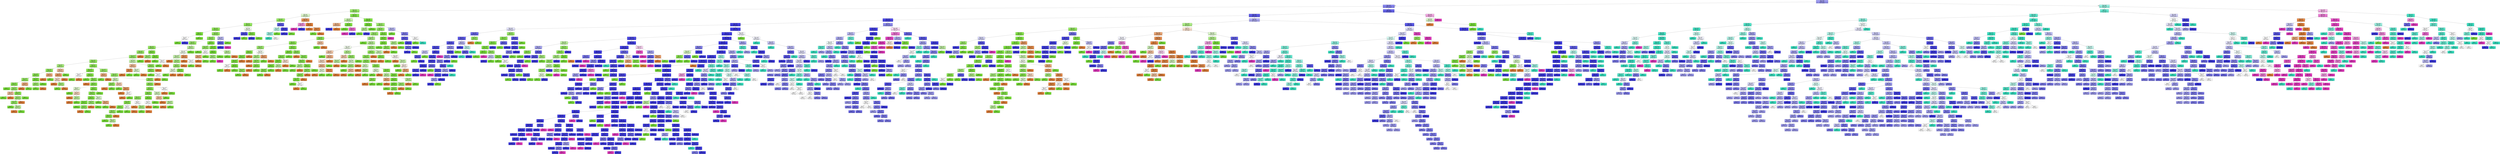 digraph Tree {
node [shape=box, style="filled", color="black"] ;
0 [label="X[38] <= 4.396\ngini = 0.603\nsamples = 41978\nvalue = [1822, 6520, 5635, 24706, 3295]\nclass = Duplicate", fillcolor="#9b99f2"] ;
1 [label="X[31] <= -0.831\ngini = 0.477\nsamples = 34073\nvalue = [1392, 6517, 784, 23637, 1743]\nclass = Duplicate", fillcolor="#8684ef"] ;
0 -> 1 [labeldistance=2.5, labelangle=45, headlabel="True"] ;
2 [label="X[48] <= -0.191\ngini = 0.334\nsamples = 4654\nvalue = [722, 3724, 4, 150, 54]\nclass = Corrupt", fillcolor="#9aeb68"] ;
1 -> 2 ;
3 [label="X[41] <= 1.5\ngini = 0.568\nsamples = 1263\nvalue = [473, 678, 2, 69, 41]\nclass = Corrupt", fillcolor="#ddf8cc"] ;
2 -> 3 ;
4 [label="X[37] <= 0.431\ngini = 0.322\nsamples = 834\nvalue = [101, 677, 2, 52, 2]\nclass = Corrupt", fillcolor="#97eb63"] ;
3 -> 4 ;
5 [label="X[30] <= -0.11\ngini = 0.283\nsamples = 807\nvalue = [101, 675, 0, 29, 2]\nclass = Corrupt", fillcolor="#94ea5e"] ;
4 -> 5 ;
6 [label="X[33] <= -0.047\ngini = 0.249\nsamples = 759\nvalue = [101, 650, 0, 6, 2]\nclass = Corrupt", fillcolor="#91e95a"] ;
5 -> 6 ;
7 [label="X[14] <= -0.75\ngini = 0.017\nsamples = 119\nvalue = [0, 118, 0, 1, 0]\nclass = Corrupt", fillcolor="#7ce53b"] ;
6 -> 7 ;
8 [label="X[5] <= -0.057\ngini = 0.5\nsamples = 2\nvalue = [0, 1, 0, 1, 0]\nclass = Corrupt", fillcolor="#ffffff"] ;
7 -> 8 ;
9 [label="gini = 0.0\nsamples = 1\nvalue = [0, 1, 0, 0, 0]\nclass = Corrupt", fillcolor="#7be539"] ;
8 -> 9 ;
10 [label="gini = 0.0\nsamples = 1\nvalue = [0, 0, 0, 1, 0]\nclass = Duplicate", fillcolor="#3c39e5"] ;
8 -> 10 ;
11 [label="gini = 0.0\nsamples = 117\nvalue = [0, 117, 0, 0, 0]\nclass = Corrupt", fillcolor="#7be539"] ;
7 -> 11 ;
12 [label="X[31] <= -0.938\ngini = 0.284\nsamples = 640\nvalue = [101, 532, 0, 5, 2]\nclass = Corrupt", fillcolor="#95ea61"] ;
6 -> 12 ;
13 [label="X[30] <= -0.129\ngini = 0.272\nsamples = 631\nvalue = [101, 529, 0, 0, 1]\nclass = Corrupt", fillcolor="#94ea5f"] ;
12 -> 13 ;
14 [label="X[27] <= -0.001\ngini = 0.307\nsamples = 513\nvalue = [97, 416, 0, 0, 0]\nclass = Corrupt", fillcolor="#9aeb67"] ;
13 -> 14 ;
15 [label="X[30] <= -0.13\ngini = 0.284\nsamples = 460\nvalue = [79, 381, 0, 0, 0]\nclass = Corrupt", fillcolor="#96ea62"] ;
14 -> 15 ;
16 [label="X[31] <= -1.188\ngini = 0.308\nsamples = 395\nvalue = [75, 320, 0, 0, 0]\nclass = Corrupt", fillcolor="#9aeb67"] ;
15 -> 16 ;
17 [label="X[23] <= -0.042\ngini = 0.3\nsamples = 392\nvalue = [72, 320, 0, 0, 0]\nclass = Corrupt", fillcolor="#99eb66"] ;
16 -> 17 ;
18 [label="X[24] <= -0.065\ngini = 0.274\nsamples = 354\nvalue = [58, 296, 0, 0, 0]\nclass = Corrupt", fillcolor="#95ea60"] ;
17 -> 18 ;
19 [label="X[27] <= -0.001\ngini = 0.37\nsamples = 98\nvalue = [24, 74, 0, 0, 0]\nclass = Corrupt", fillcolor="#a6ed79"] ;
18 -> 19 ;
20 [label="X[33] <= -0.044\ngini = 0.255\nsamples = 80\nvalue = [12, 68, 0, 0, 0]\nclass = Corrupt", fillcolor="#92ea5c"] ;
19 -> 20 ;
21 [label="X[33] <= -0.046\ngini = 0.209\nsamples = 76\nvalue = [9, 67, 0, 0, 0]\nclass = Corrupt", fillcolor="#8de854"] ;
20 -> 21 ;
22 [label="X[33] <= -0.046\ngini = 0.292\nsamples = 45\nvalue = [8, 37, 0, 0, 0]\nclass = Corrupt", fillcolor="#98eb64"] ;
21 -> 22 ;
23 [label="X[39] <= -0.029\ngini = 0.214\nsamples = 41\nvalue = [5, 36, 0, 0, 0]\nclass = Corrupt", fillcolor="#8de954"] ;
22 -> 23 ;
24 [label="gini = 0.0\nsamples = 14\nvalue = [0, 14, 0, 0, 0]\nclass = Corrupt", fillcolor="#7be539"] ;
23 -> 24 ;
25 [label="X[24] <= -0.079\ngini = 0.302\nsamples = 27\nvalue = [5, 22, 0, 0, 0]\nclass = Corrupt", fillcolor="#99eb66"] ;
23 -> 25 ;
26 [label="X[28] <= -0.128\ngini = 0.444\nsamples = 3\nvalue = [2, 1, 0, 0, 0]\nclass = Normal", fillcolor="#f2c09c"] ;
25 -> 26 ;
27 [label="gini = 0.0\nsamples = 1\nvalue = [0, 1, 0, 0, 0]\nclass = Corrupt", fillcolor="#7be539"] ;
26 -> 27 ;
28 [label="gini = 0.0\nsamples = 2\nvalue = [2, 0, 0, 0, 0]\nclass = Normal", fillcolor="#e58139"] ;
26 -> 28 ;
29 [label="X[38] <= -0.281\ngini = 0.219\nsamples = 24\nvalue = [3, 21, 0, 0, 0]\nclass = Corrupt", fillcolor="#8ee955"] ;
25 -> 29 ;
30 [label="X[25] <= -0.128\ngini = 0.355\nsamples = 13\nvalue = [3, 10, 0, 0, 0]\nclass = Corrupt", fillcolor="#a3ed74"] ;
29 -> 30 ;
31 [label="X[32] <= -0.05\ngini = 0.278\nsamples = 12\nvalue = [2, 10, 0, 0, 0]\nclass = Corrupt", fillcolor="#95ea61"] ;
30 -> 31 ;
32 [label="gini = 0.0\nsamples = 6\nvalue = [0, 6, 0, 0, 0]\nclass = Corrupt", fillcolor="#7be539"] ;
31 -> 32 ;
33 [label="X[30] <= -0.133\ngini = 0.444\nsamples = 6\nvalue = [2, 4, 0, 0, 0]\nclass = Corrupt", fillcolor="#bdf29c"] ;
31 -> 33 ;
34 [label="gini = 0.0\nsamples = 2\nvalue = [2, 0, 0, 0, 0]\nclass = Normal", fillcolor="#e58139"] ;
33 -> 34 ;
35 [label="gini = 0.0\nsamples = 4\nvalue = [0, 4, 0, 0, 0]\nclass = Corrupt", fillcolor="#7be539"] ;
33 -> 35 ;
36 [label="gini = 0.0\nsamples = 1\nvalue = [1, 0, 0, 0, 0]\nclass = Normal", fillcolor="#e58139"] ;
30 -> 36 ;
37 [label="gini = 0.0\nsamples = 11\nvalue = [0, 11, 0, 0, 0]\nclass = Corrupt", fillcolor="#7be539"] ;
29 -> 37 ;
38 [label="X[27] <= -0.001\ngini = 0.375\nsamples = 4\nvalue = [3, 1, 0, 0, 0]\nclass = Normal", fillcolor="#eeab7b"] ;
22 -> 38 ;
39 [label="gini = 0.0\nsamples = 3\nvalue = [3, 0, 0, 0, 0]\nclass = Normal", fillcolor="#e58139"] ;
38 -> 39 ;
40 [label="gini = 0.0\nsamples = 1\nvalue = [0, 1, 0, 0, 0]\nclass = Corrupt", fillcolor="#7be539"] ;
38 -> 40 ;
41 [label="X[40] <= -0.004\ngini = 0.062\nsamples = 31\nvalue = [1, 30, 0, 0, 0]\nclass = Corrupt", fillcolor="#7fe640"] ;
21 -> 41 ;
42 [label="X[31] <= -1.282\ngini = 0.32\nsamples = 5\nvalue = [1, 4, 0, 0, 0]\nclass = Corrupt", fillcolor="#9cec6a"] ;
41 -> 42 ;
43 [label="gini = 0.0\nsamples = 4\nvalue = [0, 4, 0, 0, 0]\nclass = Corrupt", fillcolor="#7be539"] ;
42 -> 43 ;
44 [label="gini = 0.0\nsamples = 1\nvalue = [1, 0, 0, 0, 0]\nclass = Normal", fillcolor="#e58139"] ;
42 -> 44 ;
45 [label="gini = 0.0\nsamples = 26\nvalue = [0, 26, 0, 0, 0]\nclass = Corrupt", fillcolor="#7be539"] ;
41 -> 45 ;
46 [label="X[27] <= -0.001\ngini = 0.375\nsamples = 4\nvalue = [3, 1, 0, 0, 0]\nclass = Normal", fillcolor="#eeab7b"] ;
20 -> 46 ;
47 [label="gini = 0.0\nsamples = 3\nvalue = [3, 0, 0, 0, 0]\nclass = Normal", fillcolor="#e58139"] ;
46 -> 47 ;
48 [label="gini = 0.0\nsamples = 1\nvalue = [0, 1, 0, 0, 0]\nclass = Corrupt", fillcolor="#7be539"] ;
46 -> 48 ;
49 [label="X[38] <= -0.104\ngini = 0.444\nsamples = 18\nvalue = [12, 6, 0, 0, 0]\nclass = Normal", fillcolor="#f2c09c"] ;
19 -> 49 ;
50 [label="X[27] <= -0.001\ngini = 0.32\nsamples = 15\nvalue = [12, 3, 0, 0, 0]\nclass = Normal", fillcolor="#eca06a"] ;
49 -> 50 ;
51 [label="X[31] <= -1.288\ngini = 0.49\nsamples = 7\nvalue = [4, 3, 0, 0, 0]\nclass = Normal", fillcolor="#f8e0ce"] ;
50 -> 51 ;
52 [label="gini = 0.0\nsamples = 3\nvalue = [3, 0, 0, 0, 0]\nclass = Normal", fillcolor="#e58139"] ;
51 -> 52 ;
53 [label="X[30] <= -0.131\ngini = 0.375\nsamples = 4\nvalue = [1, 3, 0, 0, 0]\nclass = Corrupt", fillcolor="#a7ee7b"] ;
51 -> 53 ;
54 [label="gini = 0.0\nsamples = 3\nvalue = [0, 3, 0, 0, 0]\nclass = Corrupt", fillcolor="#7be539"] ;
53 -> 54 ;
55 [label="gini = 0.0\nsamples = 1\nvalue = [1, 0, 0, 0, 0]\nclass = Normal", fillcolor="#e58139"] ;
53 -> 55 ;
56 [label="gini = 0.0\nsamples = 8\nvalue = [8, 0, 0, 0, 0]\nclass = Normal", fillcolor="#e58139"] ;
50 -> 56 ;
57 [label="gini = 0.0\nsamples = 3\nvalue = [0, 3, 0, 0, 0]\nclass = Corrupt", fillcolor="#7be539"] ;
49 -> 57 ;
58 [label="X[25] <= -0.112\ngini = 0.23\nsamples = 256\nvalue = [34, 222, 0, 0, 0]\nclass = Corrupt", fillcolor="#8fe957"] ;
18 -> 58 ;
59 [label="X[25] <= -0.126\ngini = 0.141\nsamples = 131\nvalue = [10, 121, 0, 0, 0]\nclass = Corrupt", fillcolor="#86e749"] ;
58 -> 59 ;
60 [label="X[37] <= -0.057\ngini = 0.5\nsamples = 2\nvalue = [1, 1, 0, 0, 0]\nclass = Normal", fillcolor="#ffffff"] ;
59 -> 60 ;
61 [label="gini = 0.0\nsamples = 1\nvalue = [0, 1, 0, 0, 0]\nclass = Corrupt", fillcolor="#7be539"] ;
60 -> 61 ;
62 [label="gini = 0.0\nsamples = 1\nvalue = [1, 0, 0, 0, 0]\nclass = Normal", fillcolor="#e58139"] ;
60 -> 62 ;
63 [label="X[39] <= -0.027\ngini = 0.13\nsamples = 129\nvalue = [9, 120, 0, 0, 0]\nclass = Corrupt", fillcolor="#85e748"] ;
59 -> 63 ;
64 [label="gini = 0.0\nsamples = 43\nvalue = [0, 43, 0, 0, 0]\nclass = Corrupt", fillcolor="#7be539"] ;
63 -> 64 ;
65 [label="X[25] <= -0.124\ngini = 0.187\nsamples = 86\nvalue = [9, 77, 0, 0, 0]\nclass = Corrupt", fillcolor="#8ae850"] ;
63 -> 65 ;
66 [label="gini = 0.0\nsamples = 1\nvalue = [1, 0, 0, 0, 0]\nclass = Normal", fillcolor="#e58139"] ;
65 -> 66 ;
67 [label="X[39] <= -0.027\ngini = 0.171\nsamples = 85\nvalue = [8, 77, 0, 0, 0]\nclass = Corrupt", fillcolor="#89e84e"] ;
65 -> 67 ;
68 [label="X[25] <= -0.12\ngini = 0.49\nsamples = 7\nvalue = [3, 4, 0, 0, 0]\nclass = Corrupt", fillcolor="#def8ce"] ;
67 -> 68 ;
69 [label="gini = 0.0\nsamples = 2\nvalue = [0, 2, 0, 0, 0]\nclass = Corrupt", fillcolor="#7be539"] ;
68 -> 69 ;
70 [label="X[24] <= -0.064\ngini = 0.48\nsamples = 5\nvalue = [3, 2, 0, 0, 0]\nclass = Normal", fillcolor="#f6d5bd"] ;
68 -> 70 ;
71 [label="gini = 0.0\nsamples = 2\nvalue = [2, 0, 0, 0, 0]\nclass = Normal", fillcolor="#e58139"] ;
70 -> 71 ;
72 [label="X[33] <= -0.046\ngini = 0.444\nsamples = 3\nvalue = [1, 2, 0, 0, 0]\nclass = Corrupt", fillcolor="#bdf29c"] ;
70 -> 72 ;
73 [label="gini = 0.0\nsamples = 1\nvalue = [1, 0, 0, 0, 0]\nclass = Normal", fillcolor="#e58139"] ;
72 -> 73 ;
74 [label="gini = 0.0\nsamples = 2\nvalue = [0, 2, 0, 0, 0]\nclass = Corrupt", fillcolor="#7be539"] ;
72 -> 74 ;
75 [label="X[23] <= -0.042\ngini = 0.12\nsamples = 78\nvalue = [5, 73, 0, 0, 0]\nclass = Corrupt", fillcolor="#84e747"] ;
67 -> 75 ;
76 [label="X[23] <= -0.042\ngini = 0.201\nsamples = 44\nvalue = [5, 39, 0, 0, 0]\nclass = Corrupt", fillcolor="#8ce852"] ;
75 -> 76 ;
77 [label="X[39] <= -0.027\ngini = 0.102\nsamples = 37\nvalue = [2, 35, 0, 0, 0]\nclass = Corrupt", fillcolor="#83e644"] ;
76 -> 77 ;
78 [label="X[25] <= -0.118\ngini = 0.061\nsamples = 32\nvalue = [1, 31, 0, 0, 0]\nclass = Corrupt", fillcolor="#7fe63f"] ;
77 -> 78 ;
79 [label="gini = 0.0\nsamples = 25\nvalue = [0, 25, 0, 0, 0]\nclass = Corrupt", fillcolor="#7be539"] ;
78 -> 79 ;
80 [label="X[27] <= -0.001\ngini = 0.245\nsamples = 7\nvalue = [1, 6, 0, 0, 0]\nclass = Corrupt", fillcolor="#91e95a"] ;
78 -> 80 ;
81 [label="gini = 0.0\nsamples = 1\nvalue = [1, 0, 0, 0, 0]\nclass = Normal", fillcolor="#e58139"] ;
80 -> 81 ;
82 [label="gini = 0.0\nsamples = 6\nvalue = [0, 6, 0, 0, 0]\nclass = Corrupt", fillcolor="#7be539"] ;
80 -> 82 ;
83 [label="X[40] <= -0.001\ngini = 0.32\nsamples = 5\nvalue = [1, 4, 0, 0, 0]\nclass = Corrupt", fillcolor="#9cec6a"] ;
77 -> 83 ;
84 [label="gini = 0.0\nsamples = 1\nvalue = [1, 0, 0, 0, 0]\nclass = Normal", fillcolor="#e58139"] ;
83 -> 84 ;
85 [label="gini = 0.0\nsamples = 4\nvalue = [0, 4, 0, 0, 0]\nclass = Corrupt", fillcolor="#7be539"] ;
83 -> 85 ;
86 [label="X[31] <= -1.25\ngini = 0.49\nsamples = 7\nvalue = [3, 4, 0, 0, 0]\nclass = Corrupt", fillcolor="#def8ce"] ;
76 -> 86 ;
87 [label="gini = 0.0\nsamples = 3\nvalue = [0, 3, 0, 0, 0]\nclass = Corrupt", fillcolor="#7be539"] ;
86 -> 87 ;
88 [label="X[40] <= -0.001\ngini = 0.375\nsamples = 4\nvalue = [3, 1, 0, 0, 0]\nclass = Normal", fillcolor="#eeab7b"] ;
86 -> 88 ;
89 [label="gini = 0.0\nsamples = 1\nvalue = [0, 1, 0, 0, 0]\nclass = Corrupt", fillcolor="#7be539"] ;
88 -> 89 ;
90 [label="gini = 0.0\nsamples = 3\nvalue = [3, 0, 0, 0, 0]\nclass = Normal", fillcolor="#e58139"] ;
88 -> 90 ;
91 [label="gini = 0.0\nsamples = 34\nvalue = [0, 34, 0, 0, 0]\nclass = Corrupt", fillcolor="#7be539"] ;
75 -> 91 ;
92 [label="X[27] <= -0.001\ngini = 0.31\nsamples = 125\nvalue = [24, 101, 0, 0, 0]\nclass = Corrupt", fillcolor="#9aeb68"] ;
58 -> 92 ;
93 [label="X[28] <= -0.121\ngini = 0.375\nsamples = 4\nvalue = [3, 1, 0, 0, 0]\nclass = Normal", fillcolor="#eeab7b"] ;
92 -> 93 ;
94 [label="gini = 0.0\nsamples = 1\nvalue = [0, 1, 0, 0, 0]\nclass = Corrupt", fillcolor="#7be539"] ;
93 -> 94 ;
95 [label="gini = 0.0\nsamples = 3\nvalue = [3, 0, 0, 0, 0]\nclass = Normal", fillcolor="#e58139"] ;
93 -> 95 ;
96 [label="X[24] <= -0.062\ngini = 0.287\nsamples = 121\nvalue = [21, 100, 0, 0, 0]\nclass = Corrupt", fillcolor="#97ea63"] ;
92 -> 96 ;
97 [label="X[40] <= -0.001\ngini = 0.48\nsamples = 15\nvalue = [6, 9, 0, 0, 0]\nclass = Corrupt", fillcolor="#d3f6bd"] ;
96 -> 97 ;
98 [label="X[27] <= -0.001\ngini = 0.245\nsamples = 7\nvalue = [1, 6, 0, 0, 0]\nclass = Corrupt", fillcolor="#91e95a"] ;
97 -> 98 ;
99 [label="gini = 0.0\nsamples = 1\nvalue = [1, 0, 0, 0, 0]\nclass = Normal", fillcolor="#e58139"] ;
98 -> 99 ;
100 [label="gini = 0.0\nsamples = 6\nvalue = [0, 6, 0, 0, 0]\nclass = Corrupt", fillcolor="#7be539"] ;
98 -> 100 ;
101 [label="X[23] <= -0.042\ngini = 0.469\nsamples = 8\nvalue = [5, 3, 0, 0, 0]\nclass = Normal", fillcolor="#f5cdb0"] ;
97 -> 101 ;
102 [label="gini = 0.0\nsamples = 2\nvalue = [0, 2, 0, 0, 0]\nclass = Corrupt", fillcolor="#7be539"] ;
101 -> 102 ;
103 [label="X[40] <= -0.001\ngini = 0.278\nsamples = 6\nvalue = [5, 1, 0, 0, 0]\nclass = Normal", fillcolor="#ea9a61"] ;
101 -> 103 ;
104 [label="gini = 0.0\nsamples = 4\nvalue = [4, 0, 0, 0, 0]\nclass = Normal", fillcolor="#e58139"] ;
103 -> 104 ;
105 [label="X[24] <= -0.062\ngini = 0.5\nsamples = 2\nvalue = [1, 1, 0, 0, 0]\nclass = Normal", fillcolor="#ffffff"] ;
103 -> 105 ;
106 [label="gini = 0.0\nsamples = 1\nvalue = [1, 0, 0, 0, 0]\nclass = Normal", fillcolor="#e58139"] ;
105 -> 106 ;
107 [label="gini = 0.0\nsamples = 1\nvalue = [0, 1, 0, 0, 0]\nclass = Corrupt", fillcolor="#7be539"] ;
105 -> 107 ;
108 [label="X[31] <= -1.202\ngini = 0.243\nsamples = 106\nvalue = [15, 91, 0, 0, 0]\nclass = Corrupt", fillcolor="#91e95a"] ;
96 -> 108 ;
109 [label="X[25] <= -0.102\ngini = 0.231\nsamples = 105\nvalue = [14, 91, 0, 0, 0]\nclass = Corrupt", fillcolor="#8fe957"] ;
108 -> 109 ;
110 [label="X[24] <= -0.05\ngini = 0.209\nsamples = 101\nvalue = [12, 89, 0, 0, 0]\nclass = Corrupt", fillcolor="#8de954"] ;
109 -> 110 ;
111 [label="X[25] <= -0.109\ngini = 0.16\nsamples = 91\nvalue = [8, 83, 0, 0, 0]\nclass = Corrupt", fillcolor="#88e84c"] ;
110 -> 111 ;
112 [label="X[30] <= -0.13\ngini = 0.278\nsamples = 42\nvalue = [7, 35, 0, 0, 0]\nclass = Corrupt", fillcolor="#95ea61"] ;
111 -> 112 ;
113 [label="X[32] <= -0.048\ngini = 0.198\nsamples = 36\nvalue = [4, 32, 0, 0, 0]\nclass = Corrupt", fillcolor="#8ce852"] ;
112 -> 113 ;
114 [label="X[29] <= -0.1\ngini = 0.161\nsamples = 34\nvalue = [3, 31, 0, 0, 0]\nclass = Corrupt", fillcolor="#88e84c"] ;
113 -> 114 ;
115 [label="X[29] <= -0.1\ngini = 0.278\nsamples = 18\nvalue = [3, 15, 0, 0, 0]\nclass = Corrupt", fillcolor="#95ea61"] ;
114 -> 115 ;
116 [label="X[28] <= -0.119\ngini = 0.117\nsamples = 16\nvalue = [1, 15, 0, 0, 0]\nclass = Corrupt", fillcolor="#84e746"] ;
115 -> 116 ;
117 [label="gini = 0.0\nsamples = 13\nvalue = [0, 13, 0, 0, 0]\nclass = Corrupt", fillcolor="#7be539"] ;
116 -> 117 ;
118 [label="X[38] <= -0.052\ngini = 0.444\nsamples = 3\nvalue = [1, 2, 0, 0, 0]\nclass = Corrupt", fillcolor="#bdf29c"] ;
116 -> 118 ;
119 [label="gini = 0.0\nsamples = 2\nvalue = [0, 2, 0, 0, 0]\nclass = Corrupt", fillcolor="#7be539"] ;
118 -> 119 ;
120 [label="gini = 0.0\nsamples = 1\nvalue = [1, 0, 0, 0, 0]\nclass = Normal", fillcolor="#e58139"] ;
118 -> 120 ;
121 [label="gini = 0.0\nsamples = 2\nvalue = [2, 0, 0, 0, 0]\nclass = Normal", fillcolor="#e58139"] ;
115 -> 121 ;
122 [label="gini = 0.0\nsamples = 16\nvalue = [0, 16, 0, 0, 0]\nclass = Corrupt", fillcolor="#7be539"] ;
114 -> 122 ;
123 [label="X[23] <= -0.042\ngini = 0.5\nsamples = 2\nvalue = [1, 1, 0, 0, 0]\nclass = Normal", fillcolor="#ffffff"] ;
113 -> 123 ;
124 [label="gini = 0.0\nsamples = 1\nvalue = [0, 1, 0, 0, 0]\nclass = Corrupt", fillcolor="#7be539"] ;
123 -> 124 ;
125 [label="gini = 0.0\nsamples = 1\nvalue = [1, 0, 0, 0, 0]\nclass = Normal", fillcolor="#e58139"] ;
123 -> 125 ;
126 [label="X[25] <= -0.111\ngini = 0.5\nsamples = 6\nvalue = [3, 3, 0, 0, 0]\nclass = Normal", fillcolor="#ffffff"] ;
112 -> 126 ;
127 [label="gini = 0.0\nsamples = 2\nvalue = [2, 0, 0, 0, 0]\nclass = Normal", fillcolor="#e58139"] ;
126 -> 127 ;
128 [label="X[23] <= -0.042\ngini = 0.375\nsamples = 4\nvalue = [1, 3, 0, 0, 0]\nclass = Corrupt", fillcolor="#a7ee7b"] ;
126 -> 128 ;
129 [label="gini = 0.0\nsamples = 3\nvalue = [0, 3, 0, 0, 0]\nclass = Corrupt", fillcolor="#7be539"] ;
128 -> 129 ;
130 [label="gini = 0.0\nsamples = 1\nvalue = [1, 0, 0, 0, 0]\nclass = Normal", fillcolor="#e58139"] ;
128 -> 130 ;
131 [label="X[33] <= -0.047\ngini = 0.04\nsamples = 49\nvalue = [1, 48, 0, 0, 0]\nclass = Corrupt", fillcolor="#7ee63d"] ;
111 -> 131 ;
132 [label="X[26] <= -0.012\ngini = 0.5\nsamples = 2\nvalue = [1, 1, 0, 0, 0]\nclass = Normal", fillcolor="#ffffff"] ;
131 -> 132 ;
133 [label="gini = 0.0\nsamples = 1\nvalue = [1, 0, 0, 0, 0]\nclass = Normal", fillcolor="#e58139"] ;
132 -> 133 ;
134 [label="gini = 0.0\nsamples = 1\nvalue = [0, 1, 0, 0, 0]\nclass = Corrupt", fillcolor="#7be539"] ;
132 -> 134 ;
135 [label="gini = 0.0\nsamples = 47\nvalue = [0, 47, 0, 0, 0]\nclass = Corrupt", fillcolor="#7be539"] ;
131 -> 135 ;
136 [label="X[23] <= -0.042\ngini = 0.48\nsamples = 10\nvalue = [4, 6, 0, 0, 0]\nclass = Corrupt", fillcolor="#d3f6bd"] ;
110 -> 136 ;
137 [label="X[30] <= -0.131\ngini = 0.444\nsamples = 6\nvalue = [4, 2, 0, 0, 0]\nclass = Normal", fillcolor="#f2c09c"] ;
136 -> 137 ;
138 [label="gini = 0.0\nsamples = 3\nvalue = [3, 0, 0, 0, 0]\nclass = Normal", fillcolor="#e58139"] ;
137 -> 138 ;
139 [label="X[33] <= -0.043\ngini = 0.444\nsamples = 3\nvalue = [1, 2, 0, 0, 0]\nclass = Corrupt", fillcolor="#bdf29c"] ;
137 -> 139 ;
140 [label="gini = 0.0\nsamples = 1\nvalue = [1, 0, 0, 0, 0]\nclass = Normal", fillcolor="#e58139"] ;
139 -> 140 ;
141 [label="gini = 0.0\nsamples = 2\nvalue = [0, 2, 0, 0, 0]\nclass = Corrupt", fillcolor="#7be539"] ;
139 -> 141 ;
142 [label="gini = 0.0\nsamples = 4\nvalue = [0, 4, 0, 0, 0]\nclass = Corrupt", fillcolor="#7be539"] ;
136 -> 142 ;
143 [label="X[29] <= -0.092\ngini = 0.5\nsamples = 4\nvalue = [2, 2, 0, 0, 0]\nclass = Normal", fillcolor="#ffffff"] ;
109 -> 143 ;
144 [label="gini = 0.0\nsamples = 2\nvalue = [2, 0, 0, 0, 0]\nclass = Normal", fillcolor="#e58139"] ;
143 -> 144 ;
145 [label="gini = 0.0\nsamples = 2\nvalue = [0, 2, 0, 0, 0]\nclass = Corrupt", fillcolor="#7be539"] ;
143 -> 145 ;
146 [label="gini = 0.0\nsamples = 1\nvalue = [1, 0, 0, 0, 0]\nclass = Normal", fillcolor="#e58139"] ;
108 -> 146 ;
147 [label="X[32] <= -0.049\ngini = 0.465\nsamples = 38\nvalue = [14, 24, 0, 0, 0]\nclass = Corrupt", fillcolor="#c8f4ac"] ;
17 -> 147 ;
148 [label="X[25] <= -0.103\ngini = 0.43\nsamples = 16\nvalue = [11, 5, 0, 0, 0]\nclass = Normal", fillcolor="#f1ba93"] ;
147 -> 148 ;
149 [label="X[32] <= -0.049\ngini = 0.198\nsamples = 9\nvalue = [8, 1, 0, 0, 0]\nclass = Normal", fillcolor="#e89152"] ;
148 -> 149 ;
150 [label="gini = 0.0\nsamples = 8\nvalue = [8, 0, 0, 0, 0]\nclass = Normal", fillcolor="#e58139"] ;
149 -> 150 ;
151 [label="gini = 0.0\nsamples = 1\nvalue = [0, 1, 0, 0, 0]\nclass = Corrupt", fillcolor="#7be539"] ;
149 -> 151 ;
152 [label="X[32] <= -0.05\ngini = 0.49\nsamples = 7\nvalue = [3, 4, 0, 0, 0]\nclass = Corrupt", fillcolor="#def8ce"] ;
148 -> 152 ;
153 [label="gini = 0.0\nsamples = 4\nvalue = [0, 4, 0, 0, 0]\nclass = Corrupt", fillcolor="#7be539"] ;
152 -> 153 ;
154 [label="gini = 0.0\nsamples = 3\nvalue = [3, 0, 0, 0, 0]\nclass = Normal", fillcolor="#e58139"] ;
152 -> 154 ;
155 [label="X[30] <= -0.13\ngini = 0.236\nsamples = 22\nvalue = [3, 19, 0, 0, 0]\nclass = Corrupt", fillcolor="#90e958"] ;
147 -> 155 ;
156 [label="X[28] <= -0.107\ngini = 0.172\nsamples = 21\nvalue = [2, 19, 0, 0, 0]\nclass = Corrupt", fillcolor="#89e84e"] ;
155 -> 156 ;
157 [label="gini = 0.0\nsamples = 17\nvalue = [0, 17, 0, 0, 0]\nclass = Corrupt", fillcolor="#7be539"] ;
156 -> 157 ;
158 [label="X[27] <= -0.001\ngini = 0.5\nsamples = 4\nvalue = [2, 2, 0, 0, 0]\nclass = Normal", fillcolor="#ffffff"] ;
156 -> 158 ;
159 [label="gini = 0.0\nsamples = 2\nvalue = [2, 0, 0, 0, 0]\nclass = Normal", fillcolor="#e58139"] ;
158 -> 159 ;
160 [label="gini = 0.0\nsamples = 2\nvalue = [0, 2, 0, 0, 0]\nclass = Corrupt", fillcolor="#7be539"] ;
158 -> 160 ;
161 [label="gini = 0.0\nsamples = 1\nvalue = [1, 0, 0, 0, 0]\nclass = Normal", fillcolor="#e58139"] ;
155 -> 161 ;
162 [label="gini = 0.0\nsamples = 3\nvalue = [3, 0, 0, 0, 0]\nclass = Normal", fillcolor="#e58139"] ;
16 -> 162 ;
163 [label="X[27] <= -0.001\ngini = 0.116\nsamples = 65\nvalue = [4, 61, 0, 0, 0]\nclass = Corrupt", fillcolor="#84e746"] ;
15 -> 163 ;
164 [label="X[25] <= -0.109\ngini = 0.355\nsamples = 13\nvalue = [3, 10, 0, 0, 0]\nclass = Corrupt", fillcolor="#a3ed74"] ;
163 -> 164 ;
165 [label="gini = 0.0\nsamples = 10\nvalue = [0, 10, 0, 0, 0]\nclass = Corrupt", fillcolor="#7be539"] ;
164 -> 165 ;
166 [label="gini = 0.0\nsamples = 3\nvalue = [3, 0, 0, 0, 0]\nclass = Normal", fillcolor="#e58139"] ;
164 -> 166 ;
167 [label="X[29] <= -0.083\ngini = 0.038\nsamples = 52\nvalue = [1, 51, 0, 0, 0]\nclass = Corrupt", fillcolor="#7ee63d"] ;
163 -> 167 ;
168 [label="gini = 0.0\nsamples = 50\nvalue = [0, 50, 0, 0, 0]\nclass = Corrupt", fillcolor="#7be539"] ;
167 -> 168 ;
169 [label="X[33] <= -0.042\ngini = 0.5\nsamples = 2\nvalue = [1, 1, 0, 0, 0]\nclass = Normal", fillcolor="#ffffff"] ;
167 -> 169 ;
170 [label="gini = 0.0\nsamples = 1\nvalue = [0, 1, 0, 0, 0]\nclass = Corrupt", fillcolor="#7be539"] ;
169 -> 170 ;
171 [label="gini = 0.0\nsamples = 1\nvalue = [1, 0, 0, 0, 0]\nclass = Normal", fillcolor="#e58139"] ;
169 -> 171 ;
172 [label="X[40] <= -0.0\ngini = 0.449\nsamples = 53\nvalue = [18, 35, 0, 0, 0]\nclass = Corrupt", fillcolor="#bff29f"] ;
14 -> 172 ;
173 [label="X[40] <= -0.0\ngini = 0.499\nsamples = 38\nvalue = [18, 20, 0, 0, 0]\nclass = Corrupt", fillcolor="#f2fceb"] ;
172 -> 173 ;
174 [label="X[23] <= -0.042\ngini = 0.464\nsamples = 30\nvalue = [11, 19, 0, 0, 0]\nclass = Corrupt", fillcolor="#c7f4ac"] ;
173 -> 174 ;
175 [label="gini = 0.0\nsamples = 4\nvalue = [4, 0, 0, 0, 0]\nclass = Normal", fillcolor="#e58139"] ;
174 -> 175 ;
176 [label="X[32] <= -0.048\ngini = 0.393\nsamples = 26\nvalue = [7, 19, 0, 0, 0]\nclass = Corrupt", fillcolor="#acef82"] ;
174 -> 176 ;
177 [label="X[33] <= -0.043\ngini = 0.33\nsamples = 24\nvalue = [5, 19, 0, 0, 0]\nclass = Corrupt", fillcolor="#9eec6d"] ;
176 -> 177 ;
178 [label="X[33] <= -0.044\ngini = 0.494\nsamples = 9\nvalue = [4, 5, 0, 0, 0]\nclass = Corrupt", fillcolor="#e5fad7"] ;
177 -> 178 ;
179 [label="gini = 0.0\nsamples = 5\nvalue = [0, 5, 0, 0, 0]\nclass = Corrupt", fillcolor="#7be539"] ;
178 -> 179 ;
180 [label="gini = 0.0\nsamples = 4\nvalue = [4, 0, 0, 0, 0]\nclass = Normal", fillcolor="#e58139"] ;
178 -> 180 ;
181 [label="X[27] <= -0.001\ngini = 0.124\nsamples = 15\nvalue = [1, 14, 0, 0, 0]\nclass = Corrupt", fillcolor="#84e747"] ;
177 -> 181 ;
182 [label="gini = 0.0\nsamples = 1\nvalue = [1, 0, 0, 0, 0]\nclass = Normal", fillcolor="#e58139"] ;
181 -> 182 ;
183 [label="gini = 0.0\nsamples = 14\nvalue = [0, 14, 0, 0, 0]\nclass = Corrupt", fillcolor="#7be539"] ;
181 -> 183 ;
184 [label="gini = 0.0\nsamples = 2\nvalue = [2, 0, 0, 0, 0]\nclass = Normal", fillcolor="#e58139"] ;
176 -> 184 ;
185 [label="X[28] <= -0.103\ngini = 0.219\nsamples = 8\nvalue = [7, 1, 0, 0, 0]\nclass = Normal", fillcolor="#e99355"] ;
173 -> 185 ;
186 [label="gini = 0.0\nsamples = 6\nvalue = [6, 0, 0, 0, 0]\nclass = Normal", fillcolor="#e58139"] ;
185 -> 186 ;
187 [label="X[29] <= -0.082\ngini = 0.5\nsamples = 2\nvalue = [1, 1, 0, 0, 0]\nclass = Normal", fillcolor="#ffffff"] ;
185 -> 187 ;
188 [label="gini = 0.0\nsamples = 1\nvalue = [0, 1, 0, 0, 0]\nclass = Corrupt", fillcolor="#7be539"] ;
187 -> 188 ;
189 [label="gini = 0.0\nsamples = 1\nvalue = [1, 0, 0, 0, 0]\nclass = Normal", fillcolor="#e58139"] ;
187 -> 189 ;
190 [label="gini = 0.0\nsamples = 15\nvalue = [0, 15, 0, 0, 0]\nclass = Corrupt", fillcolor="#7be539"] ;
172 -> 190 ;
191 [label="X[25] <= -0.1\ngini = 0.082\nsamples = 118\nvalue = [4, 113, 0, 0, 1]\nclass = Corrupt", fillcolor="#81e642"] ;
13 -> 191 ;
192 [label="X[23] <= -0.042\ngini = 0.305\nsamples = 16\nvalue = [3, 13, 0, 0, 0]\nclass = Corrupt", fillcolor="#99eb67"] ;
191 -> 192 ;
193 [label="gini = 0.0\nsamples = 10\nvalue = [0, 10, 0, 0, 0]\nclass = Corrupt", fillcolor="#7be539"] ;
192 -> 193 ;
194 [label="X[23] <= -0.042\ngini = 0.5\nsamples = 6\nvalue = [3, 3, 0, 0, 0]\nclass = Normal", fillcolor="#ffffff"] ;
192 -> 194 ;
195 [label="X[40] <= -0.001\ngini = 0.375\nsamples = 4\nvalue = [3, 1, 0, 0, 0]\nclass = Normal", fillcolor="#eeab7b"] ;
194 -> 195 ;
196 [label="gini = 0.0\nsamples = 3\nvalue = [3, 0, 0, 0, 0]\nclass = Normal", fillcolor="#e58139"] ;
195 -> 196 ;
197 [label="gini = 0.0\nsamples = 1\nvalue = [0, 1, 0, 0, 0]\nclass = Corrupt", fillcolor="#7be539"] ;
195 -> 197 ;
198 [label="gini = 0.0\nsamples = 2\nvalue = [0, 2, 0, 0, 0]\nclass = Corrupt", fillcolor="#7be539"] ;
194 -> 198 ;
199 [label="X[37] <= -0.028\ngini = 0.039\nsamples = 102\nvalue = [1, 100, 0, 0, 1]\nclass = Corrupt", fillcolor="#7ee63d"] ;
191 -> 199 ;
200 [label="X[38] <= -0.26\ngini = 0.02\nsamples = 99\nvalue = [0, 98, 0, 0, 1]\nclass = Corrupt", fillcolor="#7ce53b"] ;
199 -> 200 ;
201 [label="X[25] <= -0.042\ngini = 0.375\nsamples = 4\nvalue = [0, 3, 0, 0, 1]\nclass = Corrupt", fillcolor="#a7ee7b"] ;
200 -> 201 ;
202 [label="gini = 0.0\nsamples = 3\nvalue = [0, 3, 0, 0, 0]\nclass = Corrupt", fillcolor="#7be539"] ;
201 -> 202 ;
203 [label="gini = 0.0\nsamples = 1\nvalue = [0, 0, 0, 0, 1]\nclass = Loss", fillcolor="#e539c0"] ;
201 -> 203 ;
204 [label="gini = 0.0\nsamples = 95\nvalue = [0, 95, 0, 0, 0]\nclass = Corrupt", fillcolor="#7be539"] ;
200 -> 204 ;
205 [label="X[33] <= -0.04\ngini = 0.444\nsamples = 3\nvalue = [1, 2, 0, 0, 0]\nclass = Corrupt", fillcolor="#bdf29c"] ;
199 -> 205 ;
206 [label="gini = 0.0\nsamples = 2\nvalue = [0, 2, 0, 0, 0]\nclass = Corrupt", fillcolor="#7be539"] ;
205 -> 206 ;
207 [label="gini = 0.0\nsamples = 1\nvalue = [1, 0, 0, 0, 0]\nclass = Normal", fillcolor="#e58139"] ;
205 -> 207 ;
208 [label="X[40] <= -0.002\ngini = 0.568\nsamples = 9\nvalue = [0, 3, 0, 5, 1]\nclass = Duplicate", fillcolor="#bebdf6"] ;
12 -> 208 ;
209 [label="X[31] <= -0.852\ngini = 0.278\nsamples = 6\nvalue = [0, 0, 0, 5, 1]\nclass = Duplicate", fillcolor="#6361ea"] ;
208 -> 209 ;
210 [label="gini = 0.0\nsamples = 5\nvalue = [0, 0, 0, 5, 0]\nclass = Duplicate", fillcolor="#3c39e5"] ;
209 -> 210 ;
211 [label="gini = 0.0\nsamples = 1\nvalue = [0, 0, 0, 0, 1]\nclass = Loss", fillcolor="#e539c0"] ;
209 -> 211 ;
212 [label="gini = 0.0\nsamples = 3\nvalue = [0, 3, 0, 0, 0]\nclass = Corrupt", fillcolor="#7be539"] ;
208 -> 212 ;
213 [label="X[23] <= -0.042\ngini = 0.499\nsamples = 48\nvalue = [0, 25, 0, 23, 0]\nclass = Corrupt", fillcolor="#f4fdef"] ;
5 -> 213 ;
214 [label="X[33] <= -0.022\ngini = 0.153\nsamples = 24\nvalue = [0, 2, 0, 22, 0]\nclass = Duplicate", fillcolor="#4e4be7"] ;
213 -> 214 ;
215 [label="gini = 0.0\nsamples = 22\nvalue = [0, 0, 0, 22, 0]\nclass = Duplicate", fillcolor="#3c39e5"] ;
214 -> 215 ;
216 [label="gini = 0.0\nsamples = 2\nvalue = [0, 2, 0, 0, 0]\nclass = Corrupt", fillcolor="#7be539"] ;
214 -> 216 ;
217 [label="X[10] <= 0.198\ngini = 0.08\nsamples = 24\nvalue = [0, 23, 0, 1, 0]\nclass = Corrupt", fillcolor="#81e642"] ;
213 -> 217 ;
218 [label="gini = 0.0\nsamples = 1\nvalue = [0, 0, 0, 1, 0]\nclass = Duplicate", fillcolor="#3c39e5"] ;
217 -> 218 ;
219 [label="gini = 0.0\nsamples = 23\nvalue = [0, 23, 0, 0, 0]\nclass = Corrupt", fillcolor="#7be539"] ;
217 -> 219 ;
220 [label="X[33] <= -0.034\ngini = 0.263\nsamples = 27\nvalue = [0, 2, 2, 23, 0]\nclass = Duplicate", fillcolor="#5b59e9"] ;
4 -> 220 ;
221 [label="X[40] <= 4.029\ngini = 0.625\nsamples = 4\nvalue = [0, 1, 2, 1, 0]\nclass = Delay", fillcolor="#bdf6ec"] ;
220 -> 221 ;
222 [label="X[30] <= -0.118\ngini = 0.444\nsamples = 3\nvalue = [0, 0, 2, 1, 0]\nclass = Delay", fillcolor="#9cf2e2"] ;
221 -> 222 ;
223 [label="gini = 0.0\nsamples = 1\nvalue = [0, 0, 1, 0, 0]\nclass = Delay", fillcolor="#39e5c5"] ;
222 -> 223 ;
224 [label="gini = 0.5\nsamples = 2\nvalue = [0, 0, 1, 1, 0]\nclass = Delay", fillcolor="#ffffff"] ;
222 -> 224 ;
225 [label="gini = 0.0\nsamples = 1\nvalue = [0, 1, 0, 0, 0]\nclass = Corrupt", fillcolor="#7be539"] ;
221 -> 225 ;
226 [label="X[38] <= 0.073\ngini = 0.083\nsamples = 23\nvalue = [0, 1, 0, 22, 0]\nclass = Duplicate", fillcolor="#4542e6"] ;
220 -> 226 ;
227 [label="gini = 0.0\nsamples = 22\nvalue = [0, 0, 0, 22, 0]\nclass = Duplicate", fillcolor="#3c39e5"] ;
226 -> 227 ;
228 [label="gini = 0.0\nsamples = 1\nvalue = [0, 1, 0, 0, 0]\nclass = Corrupt", fillcolor="#7be539"] ;
226 -> 228 ;
229 [label="X[18] <= -0.508\ngini = 0.238\nsamples = 429\nvalue = [372, 1, 0, 17, 39]\nclass = Normal", fillcolor="#e99356"] ;
3 -> 229 ;
230 [label="X[27] <= 3.555\ngini = 0.423\nsamples = 56\nvalue = [0, 0, 0, 17, 39]\nclass = Loss", fillcolor="#f08fdb"] ;
229 -> 230 ;
231 [label="gini = 0.0\nsamples = 39\nvalue = [0, 0, 0, 0, 39]\nclass = Loss", fillcolor="#e539c0"] ;
230 -> 231 ;
232 [label="gini = 0.0\nsamples = 17\nvalue = [0, 0, 0, 17, 0]\nclass = Duplicate", fillcolor="#3c39e5"] ;
230 -> 232 ;
233 [label="X[26] <= 0.988\ngini = 0.005\nsamples = 373\nvalue = [372, 1, 0, 0, 0]\nclass = Normal", fillcolor="#e5813a"] ;
229 -> 233 ;
234 [label="gini = 0.0\nsamples = 360\nvalue = [360, 0, 0, 0, 0]\nclass = Normal", fillcolor="#e58139"] ;
233 -> 234 ;
235 [label="X[26] <= 0.988\ngini = 0.142\nsamples = 13\nvalue = [12, 1, 0, 0, 0]\nclass = Normal", fillcolor="#e78c49"] ;
233 -> 235 ;
236 [label="gini = 0.0\nsamples = 1\nvalue = [0, 1, 0, 0, 0]\nclass = Corrupt", fillcolor="#7be539"] ;
235 -> 236 ;
237 [label="gini = 0.0\nsamples = 12\nvalue = [12, 0, 0, 0, 0]\nclass = Normal", fillcolor="#e58139"] ;
235 -> 237 ;
238 [label="X[75] <= -0.177\ngini = 0.187\nsamples = 3391\nvalue = [249, 3046, 2, 81, 13]\nclass = Corrupt", fillcolor="#89e84f"] ;
2 -> 238 ;
239 [label="X[7] <= 0.0\ngini = 0.572\nsamples = 507\nvalue = [143, 293, 0, 59, 12]\nclass = Corrupt", fillcolor="#c9f4ad"] ;
238 -> 239 ;
240 [label="X[15] <= 2.8\ngini = 0.404\nsamples = 199\nvalue = [143, 0, 0, 56, 0]\nclass = Normal", fillcolor="#efb287"] ;
239 -> 240 ;
241 [label="gini = 0.0\nsamples = 56\nvalue = [0, 0, 0, 56, 0]\nclass = Duplicate", fillcolor="#3c39e5"] ;
240 -> 241 ;
242 [label="gini = 0.0\nsamples = 143\nvalue = [143, 0, 0, 0, 0]\nclass = Normal", fillcolor="#e58139"] ;
240 -> 242 ;
243 [label="X[8] <= 0.056\ngini = 0.093\nsamples = 308\nvalue = [0, 293, 0, 3, 12]\nclass = Corrupt", fillcolor="#82e643"] ;
239 -> 243 ;
244 [label="gini = 0.0\nsamples = 293\nvalue = [0, 293, 0, 0, 0]\nclass = Corrupt", fillcolor="#7be539"] ;
243 -> 244 ;
245 [label="X[10] <= -0.149\ngini = 0.32\nsamples = 15\nvalue = [0, 0, 0, 3, 12]\nclass = Loss", fillcolor="#ec6ad0"] ;
243 -> 245 ;
246 [label="gini = 0.0\nsamples = 12\nvalue = [0, 0, 0, 0, 12]\nclass = Loss", fillcolor="#e539c0"] ;
245 -> 246 ;
247 [label="gini = 0.0\nsamples = 3\nvalue = [0, 0, 0, 3, 0]\nclass = Duplicate", fillcolor="#3c39e5"] ;
245 -> 247 ;
248 [label="X[55] <= 0.998\ngini = 0.087\nsamples = 2884\nvalue = [106, 2753, 2, 22, 1]\nclass = Corrupt", fillcolor="#81e642"] ;
238 -> 248 ;
249 [label="X[23] <= -0.042\ngini = 0.004\nsamples = 2246\nvalue = [0, 2242, 0, 4, 0]\nclass = Corrupt", fillcolor="#7be539"] ;
248 -> 249 ;
250 [label="X[31] <= -0.935\ngini = 0.426\nsamples = 13\nvalue = [0, 9, 0, 4, 0]\nclass = Corrupt", fillcolor="#b6f191"] ;
249 -> 250 ;
251 [label="gini = 0.0\nsamples = 9\nvalue = [0, 9, 0, 0, 0]\nclass = Corrupt", fillcolor="#7be539"] ;
250 -> 251 ;
252 [label="gini = 0.0\nsamples = 4\nvalue = [0, 0, 0, 4, 0]\nclass = Duplicate", fillcolor="#3c39e5"] ;
250 -> 252 ;
253 [label="gini = 0.0\nsamples = 2233\nvalue = [0, 2233, 0, 0, 0]\nclass = Corrupt", fillcolor="#7be539"] ;
249 -> 253 ;
254 [label="X[31] <= -1.03\ngini = 0.33\nsamples = 638\nvalue = [106, 511, 2, 18, 1]\nclass = Corrupt", fillcolor="#9beb68"] ;
248 -> 254 ;
255 [label="X[23] <= -0.042\ngini = 0.291\nsamples = 607\nvalue = [106, 500, 0, 0, 1]\nclass = Corrupt", fillcolor="#97eb63"] ;
254 -> 255 ;
256 [label="X[25] <= -0.111\ngini = 0.323\nsamples = 504\nvalue = [102, 402, 0, 0, 0]\nclass = Corrupt", fillcolor="#9cec6b"] ;
255 -> 256 ;
257 [label="X[27] <= -0.001\ngini = 0.221\nsamples = 261\nvalue = [33, 228, 0, 0, 0]\nclass = Corrupt", fillcolor="#8ee956"] ;
256 -> 257 ;
258 [label="X[37] <= -0.06\ngini = 0.211\nsamples = 258\nvalue = [31, 227, 0, 0, 0]\nclass = Corrupt", fillcolor="#8de954"] ;
257 -> 258 ;
259 [label="X[23] <= -0.042\ngini = 0.336\nsamples = 75\nvalue = [16, 59, 0, 0, 0]\nclass = Corrupt", fillcolor="#9fec6f"] ;
258 -> 259 ;
260 [label="X[30] <= -0.129\ngini = 0.147\nsamples = 50\nvalue = [4, 46, 0, 0, 0]\nclass = Corrupt", fillcolor="#86e74a"] ;
259 -> 260 ;
261 [label="X[38] <= -0.281\ngini = 0.115\nsamples = 49\nvalue = [3, 46, 0, 0, 0]\nclass = Corrupt", fillcolor="#84e746"] ;
260 -> 261 ;
262 [label="X[32] <= -0.049\ngini = 0.08\nsamples = 48\nvalue = [2, 46, 0, 0, 0]\nclass = Corrupt", fillcolor="#81e642"] ;
261 -> 262 ;
263 [label="X[40] <= -0.004\ngini = 0.5\nsamples = 2\nvalue = [1, 1, 0, 0, 0]\nclass = Normal", fillcolor="#ffffff"] ;
262 -> 263 ;
264 [label="gini = 0.0\nsamples = 1\nvalue = [0, 1, 0, 0, 0]\nclass = Corrupt", fillcolor="#7be539"] ;
263 -> 264 ;
265 [label="gini = 0.0\nsamples = 1\nvalue = [1, 0, 0, 0, 0]\nclass = Normal", fillcolor="#e58139"] ;
263 -> 265 ;
266 [label="X[23] <= -0.042\ngini = 0.043\nsamples = 46\nvalue = [1, 45, 0, 0, 0]\nclass = Corrupt", fillcolor="#7ee63d"] ;
262 -> 266 ;
267 [label="gini = 0.0\nsamples = 39\nvalue = [0, 39, 0, 0, 0]\nclass = Corrupt", fillcolor="#7be539"] ;
266 -> 267 ;
268 [label="X[33] <= -0.043\ngini = 0.245\nsamples = 7\nvalue = [1, 6, 0, 0, 0]\nclass = Corrupt", fillcolor="#91e95a"] ;
266 -> 268 ;
269 [label="gini = 0.0\nsamples = 6\nvalue = [0, 6, 0, 0, 0]\nclass = Corrupt", fillcolor="#7be539"] ;
268 -> 269 ;
270 [label="gini = 0.0\nsamples = 1\nvalue = [1, 0, 0, 0, 0]\nclass = Normal", fillcolor="#e58139"] ;
268 -> 270 ;
271 [label="gini = 0.0\nsamples = 1\nvalue = [1, 0, 0, 0, 0]\nclass = Normal", fillcolor="#e58139"] ;
261 -> 271 ;
272 [label="gini = 0.0\nsamples = 1\nvalue = [1, 0, 0, 0, 0]\nclass = Normal", fillcolor="#e58139"] ;
260 -> 272 ;
273 [label="X[32] <= -0.049\ngini = 0.499\nsamples = 25\nvalue = [12, 13, 0, 0, 0]\nclass = Corrupt", fillcolor="#f5fdf0"] ;
259 -> 273 ;
274 [label="X[33] <= -0.046\ngini = 0.391\nsamples = 15\nvalue = [4, 11, 0, 0, 0]\nclass = Corrupt", fillcolor="#abee81"] ;
273 -> 274 ;
275 [label="gini = 0.0\nsamples = 2\nvalue = [2, 0, 0, 0, 0]\nclass = Normal", fillcolor="#e58139"] ;
274 -> 275 ;
276 [label="X[38] <= -0.302\ngini = 0.26\nsamples = 13\nvalue = [2, 11, 0, 0, 0]\nclass = Corrupt", fillcolor="#93ea5d"] ;
274 -> 276 ;
277 [label="gini = 0.0\nsamples = 1\nvalue = [1, 0, 0, 0, 0]\nclass = Normal", fillcolor="#e58139"] ;
276 -> 277 ;
278 [label="X[24] <= -0.075\ngini = 0.153\nsamples = 12\nvalue = [1, 11, 0, 0, 0]\nclass = Corrupt", fillcolor="#87e74b"] ;
276 -> 278 ;
279 [label="gini = 0.0\nsamples = 1\nvalue = [1, 0, 0, 0, 0]\nclass = Normal", fillcolor="#e58139"] ;
278 -> 279 ;
280 [label="gini = 0.0\nsamples = 11\nvalue = [0, 11, 0, 0, 0]\nclass = Corrupt", fillcolor="#7be539"] ;
278 -> 280 ;
281 [label="X[40] <= -0.004\ngini = 0.32\nsamples = 10\nvalue = [8, 2, 0, 0, 0]\nclass = Normal", fillcolor="#eca06a"] ;
273 -> 281 ;
282 [label="gini = 0.0\nsamples = 2\nvalue = [0, 2, 0, 0, 0]\nclass = Corrupt", fillcolor="#7be539"] ;
281 -> 282 ;
283 [label="gini = 0.0\nsamples = 8\nvalue = [8, 0, 0, 0, 0]\nclass = Normal", fillcolor="#e58139"] ;
281 -> 283 ;
284 [label="X[40] <= -0.004\ngini = 0.15\nsamples = 183\nvalue = [15, 168, 0, 0, 0]\nclass = Corrupt", fillcolor="#87e74b"] ;
258 -> 284 ;
285 [label="X[26] <= -0.012\ngini = 0.094\nsamples = 121\nvalue = [6, 115, 0, 0, 0]\nclass = Corrupt", fillcolor="#82e643"] ;
284 -> 285 ;
286 [label="X[25] <= -0.115\ngini = 0.183\nsamples = 59\nvalue = [6, 53, 0, 0, 0]\nclass = Corrupt", fillcolor="#8ae84f"] ;
285 -> 286 ;
287 [label="X[24] <= -0.062\ngini = 0.074\nsamples = 52\nvalue = [2, 50, 0, 0, 0]\nclass = Corrupt", fillcolor="#80e641"] ;
286 -> 287 ;
288 [label="X[25] <= -0.128\ngini = 0.04\nsamples = 49\nvalue = [1, 48, 0, 0, 0]\nclass = Corrupt", fillcolor="#7ee63d"] ;
287 -> 288 ;
289 [label="X[25] <= -0.128\ngini = 0.198\nsamples = 9\nvalue = [1, 8, 0, 0, 0]\nclass = Corrupt", fillcolor="#8ce852"] ;
288 -> 289 ;
290 [label="gini = 0.0\nsamples = 8\nvalue = [0, 8, 0, 0, 0]\nclass = Corrupt", fillcolor="#7be539"] ;
289 -> 290 ;
291 [label="gini = 0.0\nsamples = 1\nvalue = [1, 0, 0, 0, 0]\nclass = Normal", fillcolor="#e58139"] ;
289 -> 291 ;
292 [label="gini = 0.0\nsamples = 40\nvalue = [0, 40, 0, 0, 0]\nclass = Corrupt", fillcolor="#7be539"] ;
288 -> 292 ;
293 [label="X[37] <= -0.06\ngini = 0.444\nsamples = 3\nvalue = [1, 2, 0, 0, 0]\nclass = Corrupt", fillcolor="#bdf29c"] ;
287 -> 293 ;
294 [label="gini = 0.0\nsamples = 1\nvalue = [1, 0, 0, 0, 0]\nclass = Normal", fillcolor="#e58139"] ;
293 -> 294 ;
295 [label="gini = 0.0\nsamples = 2\nvalue = [0, 2, 0, 0, 0]\nclass = Corrupt", fillcolor="#7be539"] ;
293 -> 295 ;
296 [label="X[39] <= -0.029\ngini = 0.49\nsamples = 7\nvalue = [4, 3, 0, 0, 0]\nclass = Normal", fillcolor="#f8e0ce"] ;
286 -> 296 ;
297 [label="gini = 0.0\nsamples = 4\nvalue = [4, 0, 0, 0, 0]\nclass = Normal", fillcolor="#e58139"] ;
296 -> 297 ;
298 [label="gini = 0.0\nsamples = 3\nvalue = [0, 3, 0, 0, 0]\nclass = Corrupt", fillcolor="#7be539"] ;
296 -> 298 ;
299 [label="gini = 0.0\nsamples = 62\nvalue = [0, 62, 0, 0, 0]\nclass = Corrupt", fillcolor="#7be539"] ;
285 -> 299 ;
300 [label="X[40] <= -0.004\ngini = 0.248\nsamples = 62\nvalue = [9, 53, 0, 0, 0]\nclass = Corrupt", fillcolor="#91e95b"] ;
284 -> 300 ;
301 [label="gini = 0.0\nsamples = 2\nvalue = [2, 0, 0, 0, 0]\nclass = Normal", fillcolor="#e58139"] ;
300 -> 301 ;
302 [label="X[32] <= -0.046\ngini = 0.206\nsamples = 60\nvalue = [7, 53, 0, 0, 0]\nclass = Corrupt", fillcolor="#8ce853"] ;
300 -> 302 ;
303 [label="X[40] <= -0.004\ngini = 0.183\nsamples = 59\nvalue = [6, 53, 0, 0, 0]\nclass = Corrupt", fillcolor="#8ae84f"] ;
302 -> 303 ;
304 [label="X[29] <= -0.092\ngini = 0.42\nsamples = 10\nvalue = [3, 7, 0, 0, 0]\nclass = Corrupt", fillcolor="#b4f08e"] ;
303 -> 304 ;
305 [label="gini = 0.0\nsamples = 7\nvalue = [0, 7, 0, 0, 0]\nclass = Corrupt", fillcolor="#7be539"] ;
304 -> 305 ;
306 [label="gini = 0.0\nsamples = 3\nvalue = [3, 0, 0, 0, 0]\nclass = Normal", fillcolor="#e58139"] ;
304 -> 306 ;
307 [label="X[26] <= -0.012\ngini = 0.115\nsamples = 49\nvalue = [3, 46, 0, 0, 0]\nclass = Corrupt", fillcolor="#84e746"] ;
303 -> 307 ;
308 [label="X[23] <= -0.042\ngini = 0.255\nsamples = 20\nvalue = [3, 17, 0, 0, 0]\nclass = Corrupt", fillcolor="#92ea5c"] ;
307 -> 308 ;
309 [label="X[25] <= -0.113\ngini = 0.188\nsamples = 19\nvalue = [2, 17, 0, 0, 0]\nclass = Corrupt", fillcolor="#8be850"] ;
308 -> 309 ;
310 [label="X[39] <= -0.028\ngini = 0.105\nsamples = 18\nvalue = [1, 17, 0, 0, 0]\nclass = Corrupt", fillcolor="#83e745"] ;
309 -> 310 ;
311 [label="gini = 0.0\nsamples = 16\nvalue = [0, 16, 0, 0, 0]\nclass = Corrupt", fillcolor="#7be539"] ;
310 -> 311 ;
312 [label="X[30] <= -0.132\ngini = 0.5\nsamples = 2\nvalue = [1, 1, 0, 0, 0]\nclass = Normal", fillcolor="#ffffff"] ;
310 -> 312 ;
313 [label="gini = 0.0\nsamples = 1\nvalue = [1, 0, 0, 0, 0]\nclass = Normal", fillcolor="#e58139"] ;
312 -> 313 ;
314 [label="gini = 0.0\nsamples = 1\nvalue = [0, 1, 0, 0, 0]\nclass = Corrupt", fillcolor="#7be539"] ;
312 -> 314 ;
315 [label="gini = 0.0\nsamples = 1\nvalue = [1, 0, 0, 0, 0]\nclass = Normal", fillcolor="#e58139"] ;
309 -> 315 ;
316 [label="gini = 0.0\nsamples = 1\nvalue = [1, 0, 0, 0, 0]\nclass = Normal", fillcolor="#e58139"] ;
308 -> 316 ;
317 [label="gini = 0.0\nsamples = 29\nvalue = [0, 29, 0, 0, 0]\nclass = Corrupt", fillcolor="#7be539"] ;
307 -> 317 ;
318 [label="gini = 0.0\nsamples = 1\nvalue = [1, 0, 0, 0, 0]\nclass = Normal", fillcolor="#e58139"] ;
302 -> 318 ;
319 [label="X[23] <= -0.042\ngini = 0.444\nsamples = 3\nvalue = [2, 1, 0, 0, 0]\nclass = Normal", fillcolor="#f2c09c"] ;
257 -> 319 ;
320 [label="gini = 0.0\nsamples = 1\nvalue = [0, 1, 0, 0, 0]\nclass = Corrupt", fillcolor="#7be539"] ;
319 -> 320 ;
321 [label="gini = 0.0\nsamples = 2\nvalue = [2, 0, 0, 0, 0]\nclass = Normal", fillcolor="#e58139"] ;
319 -> 321 ;
322 [label="X[32] <= -0.049\ngini = 0.407\nsamples = 243\nvalue = [69, 174, 0, 0, 0]\nclass = Corrupt", fillcolor="#afef88"] ;
256 -> 322 ;
323 [label="gini = 0.0\nsamples = 25\nvalue = [0, 25, 0, 0, 0]\nclass = Corrupt", fillcolor="#7be539"] ;
322 -> 323 ;
324 [label="X[29] <= -0.093\ngini = 0.433\nsamples = 218\nvalue = [69, 149, 0, 0, 0]\nclass = Corrupt", fillcolor="#b8f195"] ;
322 -> 324 ;
325 [label="X[33] <= -0.044\ngini = 0.499\nsamples = 80\nvalue = [38, 42, 0, 0, 0]\nclass = Corrupt", fillcolor="#f2fdec"] ;
324 -> 325 ;
326 [label="X[27] <= -0.001\ngini = 0.464\nsamples = 41\nvalue = [26, 15, 0, 0, 0]\nclass = Normal", fillcolor="#f4caab"] ;
325 -> 326 ;
327 [label="gini = 0.0\nsamples = 5\nvalue = [0, 5, 0, 0, 0]\nclass = Corrupt", fillcolor="#7be539"] ;
326 -> 327 ;
328 [label="X[37] <= -0.06\ngini = 0.401\nsamples = 36\nvalue = [26, 10, 0, 0, 0]\nclass = Normal", fillcolor="#efb185"] ;
326 -> 328 ;
329 [label="X[37] <= -0.06\ngini = 0.48\nsamples = 25\nvalue = [15, 10, 0, 0, 0]\nclass = Normal", fillcolor="#f6d5bd"] ;
328 -> 329 ;
330 [label="X[33] <= -0.045\ngini = 0.408\nsamples = 21\nvalue = [15, 6, 0, 0, 0]\nclass = Normal", fillcolor="#efb388"] ;
329 -> 330 ;
331 [label="X[33] <= -0.045\ngini = 0.494\nsamples = 9\nvalue = [4, 5, 0, 0, 0]\nclass = Corrupt", fillcolor="#e5fad7"] ;
330 -> 331 ;
332 [label="gini = 0.0\nsamples = 4\nvalue = [4, 0, 0, 0, 0]\nclass = Normal", fillcolor="#e58139"] ;
331 -> 332 ;
333 [label="gini = 0.0\nsamples = 5\nvalue = [0, 5, 0, 0, 0]\nclass = Corrupt", fillcolor="#7be539"] ;
331 -> 333 ;
334 [label="X[25] <= -0.109\ngini = 0.153\nsamples = 12\nvalue = [11, 1, 0, 0, 0]\nclass = Normal", fillcolor="#e78c4b"] ;
330 -> 334 ;
335 [label="gini = 0.0\nsamples = 1\nvalue = [0, 1, 0, 0, 0]\nclass = Corrupt", fillcolor="#7be539"] ;
334 -> 335 ;
336 [label="gini = 0.0\nsamples = 11\nvalue = [11, 0, 0, 0, 0]\nclass = Normal", fillcolor="#e58139"] ;
334 -> 336 ;
337 [label="gini = 0.0\nsamples = 4\nvalue = [0, 4, 0, 0, 0]\nclass = Corrupt", fillcolor="#7be539"] ;
329 -> 337 ;
338 [label="gini = 0.0\nsamples = 11\nvalue = [11, 0, 0, 0, 0]\nclass = Normal", fillcolor="#e58139"] ;
328 -> 338 ;
339 [label="X[28] <= -0.115\ngini = 0.426\nsamples = 39\nvalue = [12, 27, 0, 0, 0]\nclass = Corrupt", fillcolor="#b6f191"] ;
325 -> 339 ;
340 [label="X[29] <= -0.097\ngini = 0.463\nsamples = 11\nvalue = [7, 4, 0, 0, 0]\nclass = Normal", fillcolor="#f4c9aa"] ;
339 -> 340 ;
341 [label="X[28] <= -0.116\ngini = 0.444\nsamples = 6\nvalue = [2, 4, 0, 0, 0]\nclass = Corrupt", fillcolor="#bdf29c"] ;
340 -> 341 ;
342 [label="gini = 0.0\nsamples = 2\nvalue = [2, 0, 0, 0, 0]\nclass = Normal", fillcolor="#e58139"] ;
341 -> 342 ;
343 [label="gini = 0.0\nsamples = 4\nvalue = [0, 4, 0, 0, 0]\nclass = Corrupt", fillcolor="#7be539"] ;
341 -> 343 ;
344 [label="gini = 0.0\nsamples = 5\nvalue = [5, 0, 0, 0, 0]\nclass = Normal", fillcolor="#e58139"] ;
340 -> 344 ;
345 [label="X[24] <= -0.059\ngini = 0.293\nsamples = 28\nvalue = [5, 23, 0, 0, 0]\nclass = Corrupt", fillcolor="#98eb64"] ;
339 -> 345 ;
346 [label="X[23] <= -0.042\ngini = 0.486\nsamples = 12\nvalue = [5, 7, 0, 0, 0]\nclass = Corrupt", fillcolor="#d9f8c6"] ;
345 -> 346 ;
347 [label="X[30] <= -0.129\ngini = 0.346\nsamples = 9\nvalue = [2, 7, 0, 0, 0]\nclass = Corrupt", fillcolor="#a1ec72"] ;
346 -> 347 ;
348 [label="gini = 0.0\nsamples = 6\nvalue = [0, 6, 0, 0, 0]\nclass = Corrupt", fillcolor="#7be539"] ;
347 -> 348 ;
349 [label="X[32] <= -0.048\ngini = 0.444\nsamples = 3\nvalue = [2, 1, 0, 0, 0]\nclass = Normal", fillcolor="#f2c09c"] ;
347 -> 349 ;
350 [label="gini = 0.0\nsamples = 2\nvalue = [2, 0, 0, 0, 0]\nclass = Normal", fillcolor="#e58139"] ;
349 -> 350 ;
351 [label="gini = 0.0\nsamples = 1\nvalue = [0, 1, 0, 0, 0]\nclass = Corrupt", fillcolor="#7be539"] ;
349 -> 351 ;
352 [label="gini = 0.0\nsamples = 3\nvalue = [3, 0, 0, 0, 0]\nclass = Normal", fillcolor="#e58139"] ;
346 -> 352 ;
353 [label="gini = 0.0\nsamples = 16\nvalue = [0, 16, 0, 0, 0]\nclass = Corrupt", fillcolor="#7be539"] ;
345 -> 353 ;
354 [label="X[32] <= -0.048\ngini = 0.348\nsamples = 138\nvalue = [31, 107, 0, 0, 0]\nclass = Corrupt", fillcolor="#a1ed72"] ;
324 -> 354 ;
355 [label="X[24] <= -0.047\ngini = 0.28\nsamples = 101\nvalue = [17, 84, 0, 0, 0]\nclass = Corrupt", fillcolor="#96ea61"] ;
354 -> 355 ;
356 [label="X[31] <= -1.065\ngini = 0.257\nsamples = 99\nvalue = [15, 84, 0, 0, 0]\nclass = Corrupt", fillcolor="#93ea5c"] ;
355 -> 356 ;
357 [label="X[24] <= -0.06\ngini = 0.245\nsamples = 98\nvalue = [14, 84, 0, 0, 0]\nclass = Corrupt", fillcolor="#91e95a"] ;
356 -> 357 ;
358 [label="X[30] <= -0.13\ngini = 0.48\nsamples = 10\nvalue = [4, 6, 0, 0, 0]\nclass = Corrupt", fillcolor="#d3f6bd"] ;
357 -> 358 ;
359 [label="gini = 0.0\nsamples = 2\nvalue = [2, 0, 0, 0, 0]\nclass = Normal", fillcolor="#e58139"] ;
358 -> 359 ;
360 [label="X[33] <= -0.043\ngini = 0.375\nsamples = 8\nvalue = [2, 6, 0, 0, 0]\nclass = Corrupt", fillcolor="#a7ee7b"] ;
358 -> 360 ;
361 [label="gini = 0.0\nsamples = 2\nvalue = [2, 0, 0, 0, 0]\nclass = Normal", fillcolor="#e58139"] ;
360 -> 361 ;
362 [label="gini = 0.0\nsamples = 6\nvalue = [0, 6, 0, 0, 0]\nclass = Corrupt", fillcolor="#7be539"] ;
360 -> 362 ;
363 [label="X[32] <= -0.049\ngini = 0.201\nsamples = 88\nvalue = [10, 78, 0, 0, 0]\nclass = Corrupt", fillcolor="#8ce852"] ;
357 -> 363 ;
364 [label="X[28] <= -0.105\ngini = 0.49\nsamples = 7\nvalue = [3, 4, 0, 0, 0]\nclass = Corrupt", fillcolor="#def8ce"] ;
363 -> 364 ;
365 [label="gini = 0.0\nsamples = 4\nvalue = [0, 4, 0, 0, 0]\nclass = Corrupt", fillcolor="#7be539"] ;
364 -> 365 ;
366 [label="gini = 0.0\nsamples = 3\nvalue = [3, 0, 0, 0, 0]\nclass = Normal", fillcolor="#e58139"] ;
364 -> 366 ;
367 [label="X[27] <= -0.001\ngini = 0.158\nsamples = 81\nvalue = [7, 74, 0, 0, 0]\nclass = Corrupt", fillcolor="#87e74c"] ;
363 -> 367 ;
368 [label="X[26] <= -0.012\ngini = 0.444\nsamples = 12\nvalue = [4, 8, 0, 0, 0]\nclass = Corrupt", fillcolor="#bdf29c"] ;
367 -> 368 ;
369 [label="X[30] <= -0.13\ngini = 0.219\nsamples = 8\nvalue = [1, 7, 0, 0, 0]\nclass = Corrupt", fillcolor="#8ee955"] ;
368 -> 369 ;
370 [label="gini = 0.0\nsamples = 1\nvalue = [1, 0, 0, 0, 0]\nclass = Normal", fillcolor="#e58139"] ;
369 -> 370 ;
371 [label="gini = 0.0\nsamples = 7\nvalue = [0, 7, 0, 0, 0]\nclass = Corrupt", fillcolor="#7be539"] ;
369 -> 371 ;
372 [label="X[30] <= -0.131\ngini = 0.375\nsamples = 4\nvalue = [3, 1, 0, 0, 0]\nclass = Normal", fillcolor="#eeab7b"] ;
368 -> 372 ;
373 [label="gini = 0.0\nsamples = 1\nvalue = [0, 1, 0, 0, 0]\nclass = Corrupt", fillcolor="#7be539"] ;
372 -> 373 ;
374 [label="gini = 0.0\nsamples = 3\nvalue = [3, 0, 0, 0, 0]\nclass = Normal", fillcolor="#e58139"] ;
372 -> 374 ;
375 [label="X[30] <= -0.127\ngini = 0.083\nsamples = 69\nvalue = [3, 66, 0, 0, 0]\nclass = Corrupt", fillcolor="#81e642"] ;
367 -> 375 ;
376 [label="X[23] <= -0.042\ngini = 0.059\nsamples = 66\nvalue = [2, 64, 0, 0, 0]\nclass = Corrupt", fillcolor="#7fe63f"] ;
375 -> 376 ;
377 [label="X[27] <= -0.001\ngini = 0.032\nsamples = 61\nvalue = [1, 60, 0, 0, 0]\nclass = Corrupt", fillcolor="#7de53c"] ;
376 -> 377 ;
378 [label="gini = 0.0\nsamples = 52\nvalue = [0, 52, 0, 0, 0]\nclass = Corrupt", fillcolor="#7be539"] ;
377 -> 378 ;
379 [label="X[27] <= -0.001\ngini = 0.198\nsamples = 9\nvalue = [1, 8, 0, 0, 0]\nclass = Corrupt", fillcolor="#8ce852"] ;
377 -> 379 ;
380 [label="gini = 0.0\nsamples = 1\nvalue = [1, 0, 0, 0, 0]\nclass = Normal", fillcolor="#e58139"] ;
379 -> 380 ;
381 [label="gini = 0.0\nsamples = 8\nvalue = [0, 8, 0, 0, 0]\nclass = Corrupt", fillcolor="#7be539"] ;
379 -> 381 ;
382 [label="X[23] <= -0.042\ngini = 0.32\nsamples = 5\nvalue = [1, 4, 0, 0, 0]\nclass = Corrupt", fillcolor="#9cec6a"] ;
376 -> 382 ;
383 [label="gini = 0.0\nsamples = 1\nvalue = [1, 0, 0, 0, 0]\nclass = Normal", fillcolor="#e58139"] ;
382 -> 383 ;
384 [label="gini = 0.0\nsamples = 4\nvalue = [0, 4, 0, 0, 0]\nclass = Corrupt", fillcolor="#7be539"] ;
382 -> 384 ;
385 [label="X[29] <= -0.082\ngini = 0.444\nsamples = 3\nvalue = [1, 2, 0, 0, 0]\nclass = Corrupt", fillcolor="#bdf29c"] ;
375 -> 385 ;
386 [label="gini = 0.0\nsamples = 1\nvalue = [1, 0, 0, 0, 0]\nclass = Normal", fillcolor="#e58139"] ;
385 -> 386 ;
387 [label="gini = 0.0\nsamples = 2\nvalue = [0, 2, 0, 0, 0]\nclass = Corrupt", fillcolor="#7be539"] ;
385 -> 387 ;
388 [label="gini = 0.0\nsamples = 1\nvalue = [1, 0, 0, 0, 0]\nclass = Normal", fillcolor="#e58139"] ;
356 -> 388 ;
389 [label="gini = 0.0\nsamples = 2\nvalue = [2, 0, 0, 0, 0]\nclass = Normal", fillcolor="#e58139"] ;
355 -> 389 ;
390 [label="X[40] <= -0.004\ngini = 0.47\nsamples = 37\nvalue = [14, 23, 0, 0, 0]\nclass = Corrupt", fillcolor="#cbf5b2"] ;
354 -> 390 ;
391 [label="X[30] <= -0.128\ngini = 0.153\nsamples = 12\nvalue = [1, 11, 0, 0, 0]\nclass = Corrupt", fillcolor="#87e74b"] ;
390 -> 391 ;
392 [label="gini = 0.0\nsamples = 1\nvalue = [1, 0, 0, 0, 0]\nclass = Normal", fillcolor="#e58139"] ;
391 -> 392 ;
393 [label="gini = 0.0\nsamples = 11\nvalue = [0, 11, 0, 0, 0]\nclass = Corrupt", fillcolor="#7be539"] ;
391 -> 393 ;
394 [label="X[39] <= -0.029\ngini = 0.499\nsamples = 25\nvalue = [13, 12, 0, 0, 0]\nclass = Normal", fillcolor="#fdf5f0"] ;
390 -> 394 ;
395 [label="gini = 0.0\nsamples = 6\nvalue = [6, 0, 0, 0, 0]\nclass = Normal", fillcolor="#e58139"] ;
394 -> 395 ;
396 [label="X[25] <= -0.105\ngini = 0.465\nsamples = 19\nvalue = [7, 12, 0, 0, 0]\nclass = Corrupt", fillcolor="#c8f4ac"] ;
394 -> 396 ;
397 [label="gini = 0.0\nsamples = 6\nvalue = [0, 6, 0, 0, 0]\nclass = Corrupt", fillcolor="#7be539"] ;
396 -> 397 ;
398 [label="X[40] <= -0.004\ngini = 0.497\nsamples = 13\nvalue = [7, 6, 0, 0, 0]\nclass = Normal", fillcolor="#fbede3"] ;
396 -> 398 ;
399 [label="gini = 0.0\nsamples = 4\nvalue = [0, 4, 0, 0, 0]\nclass = Corrupt", fillcolor="#7be539"] ;
398 -> 399 ;
400 [label="X[29] <= -0.074\ngini = 0.346\nsamples = 9\nvalue = [7, 2, 0, 0, 0]\nclass = Normal", fillcolor="#eca572"] ;
398 -> 400 ;
401 [label="gini = 0.0\nsamples = 7\nvalue = [7, 0, 0, 0, 0]\nclass = Normal", fillcolor="#e58139"] ;
400 -> 401 ;
402 [label="gini = 0.0\nsamples = 2\nvalue = [0, 2, 0, 0, 0]\nclass = Corrupt", fillcolor="#7be539"] ;
400 -> 402 ;
403 [label="X[15] <= -0.325\ngini = 0.093\nsamples = 103\nvalue = [4, 98, 0, 0, 1]\nclass = Corrupt", fillcolor="#82e643"] ;
255 -> 403 ;
404 [label="X[24] <= -0.008\ngini = 0.075\nsamples = 102\nvalue = [4, 98, 0, 0, 0]\nclass = Corrupt", fillcolor="#80e641"] ;
403 -> 404 ;
405 [label="X[37] <= -0.059\ngini = 0.041\nsamples = 95\nvalue = [2, 93, 0, 0, 0]\nclass = Corrupt", fillcolor="#7ee63d"] ;
404 -> 405 ;
406 [label="gini = 0.0\nsamples = 79\nvalue = [0, 79, 0, 0, 0]\nclass = Corrupt", fillcolor="#7be539"] ;
405 -> 406 ;
407 [label="X[24] <= -0.059\ngini = 0.219\nsamples = 16\nvalue = [2, 14, 0, 0, 0]\nclass = Corrupt", fillcolor="#8ee955"] ;
405 -> 407 ;
408 [label="gini = 0.0\nsamples = 2\nvalue = [2, 0, 0, 0, 0]\nclass = Normal", fillcolor="#e58139"] ;
407 -> 408 ;
409 [label="gini = 0.0\nsamples = 14\nvalue = [0, 14, 0, 0, 0]\nclass = Corrupt", fillcolor="#7be539"] ;
407 -> 409 ;
410 [label="X[23] <= -0.042\ngini = 0.408\nsamples = 7\nvalue = [2, 5, 0, 0, 0]\nclass = Corrupt", fillcolor="#b0ef88"] ;
404 -> 410 ;
411 [label="gini = 0.0\nsamples = 2\nvalue = [2, 0, 0, 0, 0]\nclass = Normal", fillcolor="#e58139"] ;
410 -> 411 ;
412 [label="gini = 0.0\nsamples = 5\nvalue = [0, 5, 0, 0, 0]\nclass = Corrupt", fillcolor="#7be539"] ;
410 -> 412 ;
413 [label="gini = 0.0\nsamples = 1\nvalue = [0, 0, 0, 0, 1]\nclass = Loss", fillcolor="#e539c0"] ;
403 -> 413 ;
414 [label="X[29] <= -0.049\ngini = 0.533\nsamples = 31\nvalue = [0, 11, 2, 18, 0]\nclass = Duplicate", fillcolor="#bbbaf6"] ;
254 -> 414 ;
415 [label="gini = 0.0\nsamples = 6\nvalue = [0, 6, 0, 0, 0]\nclass = Corrupt", fillcolor="#7be539"] ;
414 -> 415 ;
416 [label="X[28] <= 0.22\ngini = 0.435\nsamples = 25\nvalue = [0, 5, 2, 18, 0]\nclass = Duplicate", fillcolor="#807eee"] ;
414 -> 416 ;
417 [label="X[37] <= -0.061\ngini = 0.245\nsamples = 21\nvalue = [0, 3, 0, 18, 0]\nclass = Duplicate", fillcolor="#5d5ae9"] ;
416 -> 417 ;
418 [label="gini = 0.0\nsamples = 2\nvalue = [0, 2, 0, 0, 0]\nclass = Corrupt", fillcolor="#7be539"] ;
417 -> 418 ;
419 [label="X[27] <= -0.001\ngini = 0.1\nsamples = 19\nvalue = [0, 1, 0, 18, 0]\nclass = Duplicate", fillcolor="#4744e6"] ;
417 -> 419 ;
420 [label="X[23] <= -0.032\ngini = 0.32\nsamples = 5\nvalue = [0, 1, 0, 4, 0]\nclass = Duplicate", fillcolor="#6d6aec"] ;
419 -> 420 ;
421 [label="gini = 0.0\nsamples = 4\nvalue = [0, 0, 0, 4, 0]\nclass = Duplicate", fillcolor="#3c39e5"] ;
420 -> 421 ;
422 [label="gini = 0.0\nsamples = 1\nvalue = [0, 1, 0, 0, 0]\nclass = Corrupt", fillcolor="#7be539"] ;
420 -> 422 ;
423 [label="gini = 0.0\nsamples = 14\nvalue = [0, 0, 0, 14, 0]\nclass = Duplicate", fillcolor="#3c39e5"] ;
419 -> 423 ;
424 [label="X[54] <= 2.762\ngini = 0.5\nsamples = 4\nvalue = [0, 2, 2, 0, 0]\nclass = Corrupt", fillcolor="#ffffff"] ;
416 -> 424 ;
425 [label="gini = 0.0\nsamples = 2\nvalue = [0, 2, 0, 0, 0]\nclass = Corrupt", fillcolor="#7be539"] ;
424 -> 425 ;
426 [label="gini = 0.0\nsamples = 2\nvalue = [0, 0, 2, 0, 0]\nclass = Delay", fillcolor="#39e5c5"] ;
424 -> 426 ;
427 [label="X[15] <= 2.8\ngini = 0.349\nsamples = 29419\nvalue = [670, 2793, 780, 23487, 1689]\nclass = Duplicate", fillcolor="#6765eb"] ;
1 -> 427 ;
428 [label="X[28] <= 0.084\ngini = 0.292\nsamples = 28101\nvalue = [433, 2467, 776, 23487, 938]\nclass = Duplicate", fillcolor="#5f5dea"] ;
427 -> 428 ;
429 [label="X[37] <= 0.967\ngini = 0.149\nsamples = 21087\nvalue = [37, 530, 326, 19432, 762]\nclass = Duplicate", fillcolor="#4c49e7"] ;
428 -> 429 ;
430 [label="X[37] <= -0.06\ngini = 0.08\nsamples = 18317\nvalue = [24, 434, 185, 17564, 110]\nclass = Duplicate", fillcolor="#4441e6"] ;
429 -> 430 ;
431 [label="X[26] <= -0.012\ngini = 0.539\nsamples = 434\nvalue = [3, 190, 12, 225, 4]\nclass = Duplicate", fillcolor="#e3e3fb"] ;
430 -> 431 ;
432 [label="X[77] <= 0.308\ngini = 0.362\nsamples = 237\nvalue = [3, 33, 12, 186, 3]\nclass = Duplicate", fillcolor="#6d6aec"] ;
431 -> 432 ;
433 [label="X[30] <= 1.747\ngini = 0.28\nsamples = 221\nvalue = [0, 20, 12, 186, 3]\nclass = Duplicate", fillcolor="#5e5bea"] ;
432 -> 433 ;
434 [label="X[38] <= -0.24\ngini = 0.235\nsamples = 198\nvalue = [0, 20, 3, 172, 3]\nclass = Duplicate", fillcolor="#5856e9"] ;
433 -> 434 ;
435 [label="X[32] <= -0.042\ngini = 0.165\nsamples = 159\nvalue = [0, 8, 3, 145, 3]\nclass = Duplicate", fillcolor="#4e4be7"] ;
434 -> 435 ;
436 [label="X[27] <= -0.001\ngini = 0.486\nsamples = 12\nvalue = [0, 5, 0, 7, 0]\nclass = Duplicate", fillcolor="#c7c6f8"] ;
435 -> 436 ;
437 [label="X[25] <= -0.109\ngini = 0.219\nsamples = 8\nvalue = [0, 1, 0, 7, 0]\nclass = Duplicate", fillcolor="#5855e9"] ;
436 -> 437 ;
438 [label="gini = 0.0\nsamples = 1\nvalue = [0, 1, 0, 0, 0]\nclass = Corrupt", fillcolor="#7be539"] ;
437 -> 438 ;
439 [label="gini = 0.0\nsamples = 7\nvalue = [0, 0, 0, 7, 0]\nclass = Duplicate", fillcolor="#3c39e5"] ;
437 -> 439 ;
440 [label="gini = 0.0\nsamples = 4\nvalue = [0, 4, 0, 0, 0]\nclass = Corrupt", fillcolor="#7be539"] ;
436 -> 440 ;
441 [label="X[68] <= 0.5\ngini = 0.117\nsamples = 147\nvalue = [0, 3, 3, 138, 3]\nclass = Duplicate", fillcolor="#4845e7"] ;
435 -> 441 ;
442 [label="X[73] <= 0.674\ngini = 0.106\nsamples = 146\nvalue = [0, 3, 3, 138, 2]\nclass = Duplicate", fillcolor="#4744e6"] ;
441 -> 442 ;
443 [label="X[33] <= -0.024\ngini = 0.073\nsamples = 134\nvalue = [0, 3, 0, 129, 2]\nclass = Duplicate", fillcolor="#4341e6"] ;
442 -> 443 ;
444 [label="X[32] <= -0.041\ngini = 0.018\nsamples = 113\nvalue = [0, 0, 0, 112, 1]\nclass = Duplicate", fillcolor="#3e3be5"] ;
443 -> 444 ;
445 [label="X[24] <= -0.047\ngini = 0.133\nsamples = 14\nvalue = [0, 0, 0, 13, 1]\nclass = Duplicate", fillcolor="#4b48e7"] ;
444 -> 445 ;
446 [label="gini = 0.0\nsamples = 13\nvalue = [0, 0, 0, 13, 0]\nclass = Duplicate", fillcolor="#3c39e5"] ;
445 -> 446 ;
447 [label="gini = 0.0\nsamples = 1\nvalue = [0, 0, 0, 0, 1]\nclass = Loss", fillcolor="#e539c0"] ;
445 -> 447 ;
448 [label="gini = 0.0\nsamples = 99\nvalue = [0, 0, 0, 99, 0]\nclass = Duplicate", fillcolor="#3c39e5"] ;
444 -> 448 ;
449 [label="X[37] <= -0.061\ngini = 0.322\nsamples = 21\nvalue = [0, 3, 0, 17, 1]\nclass = Duplicate", fillcolor="#6765eb"] ;
443 -> 449 ;
450 [label="gini = 0.0\nsamples = 2\nvalue = [0, 2, 0, 0, 0]\nclass = Corrupt", fillcolor="#7be539"] ;
449 -> 450 ;
451 [label="X[24] <= -0.052\ngini = 0.194\nsamples = 19\nvalue = [0, 1, 0, 17, 1]\nclass = Duplicate", fillcolor="#524fe8"] ;
449 -> 451 ;
452 [label="gini = 0.0\nsamples = 1\nvalue = [0, 0, 0, 0, 1]\nclass = Loss", fillcolor="#e539c0"] ;
451 -> 452 ;
453 [label="X[25] <= -0.048\ngini = 0.105\nsamples = 18\nvalue = [0, 1, 0, 17, 0]\nclass = Duplicate", fillcolor="#4745e7"] ;
451 -> 453 ;
454 [label="X[29] <= -0.075\ngini = 0.444\nsamples = 3\nvalue = [0, 1, 0, 2, 0]\nclass = Duplicate", fillcolor="#9e9cf2"] ;
453 -> 454 ;
455 [label="gini = 0.0\nsamples = 2\nvalue = [0, 0, 0, 2, 0]\nclass = Duplicate", fillcolor="#3c39e5"] ;
454 -> 455 ;
456 [label="gini = 0.0\nsamples = 1\nvalue = [0, 1, 0, 0, 0]\nclass = Corrupt", fillcolor="#7be539"] ;
454 -> 456 ;
457 [label="gini = 0.0\nsamples = 15\nvalue = [0, 0, 0, 15, 0]\nclass = Duplicate", fillcolor="#3c39e5"] ;
453 -> 457 ;
458 [label="X[23] <= -0.041\ngini = 0.375\nsamples = 12\nvalue = [0, 0, 3, 9, 0]\nclass = Duplicate", fillcolor="#7d7bee"] ;
442 -> 458 ;
459 [label="X[32] <= 0.249\ngini = 0.18\nsamples = 10\nvalue = [0, 0, 1, 9, 0]\nclass = Duplicate", fillcolor="#524fe8"] ;
458 -> 459 ;
460 [label="X[23] <= -0.041\ngini = 0.444\nsamples = 3\nvalue = [0, 0, 1, 2, 0]\nclass = Duplicate", fillcolor="#9e9cf2"] ;
459 -> 460 ;
461 [label="gini = 0.0\nsamples = 2\nvalue = [0, 0, 0, 2, 0]\nclass = Duplicate", fillcolor="#3c39e5"] ;
460 -> 461 ;
462 [label="gini = 0.0\nsamples = 1\nvalue = [0, 0, 1, 0, 0]\nclass = Delay", fillcolor="#39e5c5"] ;
460 -> 462 ;
463 [label="gini = 0.0\nsamples = 7\nvalue = [0, 0, 0, 7, 0]\nclass = Duplicate", fillcolor="#3c39e5"] ;
459 -> 463 ;
464 [label="gini = 0.0\nsamples = 2\nvalue = [0, 0, 2, 0, 0]\nclass = Delay", fillcolor="#39e5c5"] ;
458 -> 464 ;
465 [label="gini = 0.0\nsamples = 1\nvalue = [0, 0, 0, 0, 1]\nclass = Loss", fillcolor="#e539c0"] ;
441 -> 465 ;
466 [label="X[40] <= -0.004\ngini = 0.426\nsamples = 39\nvalue = [0, 12, 0, 27, 0]\nclass = Duplicate", fillcolor="#9391f1"] ;
434 -> 466 ;
467 [label="X[23] <= -0.042\ngini = 0.128\nsamples = 29\nvalue = [0, 2, 0, 27, 0]\nclass = Duplicate", fillcolor="#4a48e7"] ;
466 -> 467 ;
468 [label="X[25] <= -0.087\ngini = 0.408\nsamples = 7\nvalue = [0, 2, 0, 5, 0]\nclass = Duplicate", fillcolor="#8a88ef"] ;
467 -> 468 ;
469 [label="gini = 0.0\nsamples = 5\nvalue = [0, 0, 0, 5, 0]\nclass = Duplicate", fillcolor="#3c39e5"] ;
468 -> 469 ;
470 [label="gini = 0.0\nsamples = 2\nvalue = [0, 2, 0, 0, 0]\nclass = Corrupt", fillcolor="#7be539"] ;
468 -> 470 ;
471 [label="gini = 0.0\nsamples = 22\nvalue = [0, 0, 0, 22, 0]\nclass = Duplicate", fillcolor="#3c39e5"] ;
467 -> 471 ;
472 [label="gini = 0.0\nsamples = 10\nvalue = [0, 10, 0, 0, 0]\nclass = Corrupt", fillcolor="#7be539"] ;
466 -> 472 ;
473 [label="X[23] <= -0.04\ngini = 0.476\nsamples = 23\nvalue = [0, 0, 9, 14, 0]\nclass = Duplicate", fillcolor="#b9b8f6"] ;
433 -> 473 ;
474 [label="gini = 0.0\nsamples = 8\nvalue = [0, 0, 0, 8, 0]\nclass = Duplicate", fillcolor="#3c39e5"] ;
473 -> 474 ;
475 [label="X[43] <= 20.0\ngini = 0.48\nsamples = 15\nvalue = [0, 0, 9, 6, 0]\nclass = Delay", fillcolor="#bdf6ec"] ;
473 -> 475 ;
476 [label="X[32] <= 0.68\ngini = 0.245\nsamples = 7\nvalue = [0, 0, 1, 6, 0]\nclass = Duplicate", fillcolor="#5d5ae9"] ;
475 -> 476 ;
477 [label="gini = 0.0\nsamples = 1\nvalue = [0, 0, 1, 0, 0]\nclass = Delay", fillcolor="#39e5c5"] ;
476 -> 477 ;
478 [label="gini = 0.0\nsamples = 6\nvalue = [0, 0, 0, 6, 0]\nclass = Duplicate", fillcolor="#3c39e5"] ;
476 -> 478 ;
479 [label="gini = 0.0\nsamples = 8\nvalue = [0, 0, 8, 0, 0]\nclass = Delay", fillcolor="#39e5c5"] ;
475 -> 479 ;
480 [label="X[40] <= -0.004\ngini = 0.305\nsamples = 16\nvalue = [3, 13, 0, 0, 0]\nclass = Corrupt", fillcolor="#99eb67"] ;
432 -> 480 ;
481 [label="gini = 0.0\nsamples = 3\nvalue = [3, 0, 0, 0, 0]\nclass = Normal", fillcolor="#e58139"] ;
480 -> 481 ;
482 [label="gini = 0.0\nsamples = 13\nvalue = [0, 13, 0, 0, 0]\nclass = Corrupt", fillcolor="#7be539"] ;
480 -> 482 ;
483 [label="X[23] <= -0.022\ngini = 0.326\nsamples = 197\nvalue = [0, 157, 0, 39, 1]\nclass = Corrupt", fillcolor="#9cec6b"] ;
431 -> 483 ;
484 [label="X[38] <= -0.198\ngini = 0.213\nsamples = 175\nvalue = [0, 154, 0, 20, 1]\nclass = Corrupt", fillcolor="#8de954"] ;
483 -> 484 ;
485 [label="X[54] <= 2.848\ngini = 0.127\nsamples = 163\nvalue = [0, 152, 0, 10, 1]\nclass = Corrupt", fillcolor="#84e747"] ;
484 -> 485 ;
486 [label="X[55] <= 0.998\ngini = 0.106\nsamples = 161\nvalue = [0, 152, 0, 8, 1]\nclass = Corrupt", fillcolor="#83e745"] ;
485 -> 486 ;
487 [label="X[25] <= 0.411\ngini = 0.017\nsamples = 116\nvalue = [0, 115, 0, 0, 1]\nclass = Corrupt", fillcolor="#7ce53b"] ;
486 -> 487 ;
488 [label="gini = 0.0\nsamples = 115\nvalue = [0, 115, 0, 0, 0]\nclass = Corrupt", fillcolor="#7be539"] ;
487 -> 488 ;
489 [label="gini = 0.0\nsamples = 1\nvalue = [0, 0, 0, 0, 1]\nclass = Loss", fillcolor="#e539c0"] ;
487 -> 489 ;
490 [label="X[38] <= -0.26\ngini = 0.292\nsamples = 45\nvalue = [0, 37, 0, 8, 0]\nclass = Corrupt", fillcolor="#98eb64"] ;
486 -> 490 ;
491 [label="X[27] <= -0.0\ngini = 0.486\nsamples = 12\nvalue = [0, 5, 0, 7, 0]\nclass = Duplicate", fillcolor="#c7c6f8"] ;
490 -> 491 ;
492 [label="gini = 0.0\nsamples = 7\nvalue = [0, 0, 0, 7, 0]\nclass = Duplicate", fillcolor="#3c39e5"] ;
491 -> 492 ;
493 [label="gini = 0.0\nsamples = 5\nvalue = [0, 5, 0, 0, 0]\nclass = Corrupt", fillcolor="#7be539"] ;
491 -> 493 ;
494 [label="X[24] <= 0.028\ngini = 0.059\nsamples = 33\nvalue = [0, 32, 0, 1, 0]\nclass = Corrupt", fillcolor="#7fe63f"] ;
490 -> 494 ;
495 [label="gini = 0.0\nsamples = 31\nvalue = [0, 31, 0, 0, 0]\nclass = Corrupt", fillcolor="#7be539"] ;
494 -> 495 ;
496 [label="X[40] <= -0.004\ngini = 0.5\nsamples = 2\nvalue = [0, 1, 0, 1, 0]\nclass = Corrupt", fillcolor="#ffffff"] ;
494 -> 496 ;
497 [label="gini = 0.0\nsamples = 1\nvalue = [0, 1, 0, 0, 0]\nclass = Corrupt", fillcolor="#7be539"] ;
496 -> 497 ;
498 [label="gini = 0.0\nsamples = 1\nvalue = [0, 0, 0, 1, 0]\nclass = Duplicate", fillcolor="#3c39e5"] ;
496 -> 498 ;
499 [label="gini = 0.0\nsamples = 2\nvalue = [0, 0, 0, 2, 0]\nclass = Duplicate", fillcolor="#3c39e5"] ;
485 -> 499 ;
500 [label="X[53] <= 0.342\ngini = 0.278\nsamples = 12\nvalue = [0, 2, 0, 10, 0]\nclass = Duplicate", fillcolor="#6361ea"] ;
484 -> 500 ;
501 [label="gini = 0.0\nsamples = 2\nvalue = [0, 2, 0, 0, 0]\nclass = Corrupt", fillcolor="#7be539"] ;
500 -> 501 ;
502 [label="gini = 0.0\nsamples = 10\nvalue = [0, 0, 0, 10, 0]\nclass = Duplicate", fillcolor="#3c39e5"] ;
500 -> 502 ;
503 [label="X[8] <= 0.0\ngini = 0.236\nsamples = 22\nvalue = [0, 3, 0, 19, 0]\nclass = Duplicate", fillcolor="#5b58e9"] ;
483 -> 503 ;
504 [label="X[39] <= -0.029\ngini = 0.172\nsamples = 21\nvalue = [0, 2, 0, 19, 0]\nclass = Duplicate", fillcolor="#514ee8"] ;
503 -> 504 ;
505 [label="X[23] <= -0.022\ngini = 0.095\nsamples = 20\nvalue = [0, 1, 0, 19, 0]\nclass = Duplicate", fillcolor="#4643e6"] ;
504 -> 505 ;
506 [label="X[37] <= -0.06\ngini = 0.375\nsamples = 4\nvalue = [0, 1, 0, 3, 0]\nclass = Duplicate", fillcolor="#7d7bee"] ;
505 -> 506 ;
507 [label="gini = 0.0\nsamples = 3\nvalue = [0, 0, 0, 3, 0]\nclass = Duplicate", fillcolor="#3c39e5"] ;
506 -> 507 ;
508 [label="gini = 0.0\nsamples = 1\nvalue = [0, 1, 0, 0, 0]\nclass = Corrupt", fillcolor="#7be539"] ;
506 -> 508 ;
509 [label="gini = 0.0\nsamples = 16\nvalue = [0, 0, 0, 16, 0]\nclass = Duplicate", fillcolor="#3c39e5"] ;
505 -> 509 ;
510 [label="gini = 0.0\nsamples = 1\nvalue = [0, 1, 0, 0, 0]\nclass = Corrupt", fillcolor="#7be539"] ;
504 -> 510 ;
511 [label="gini = 0.0\nsamples = 1\nvalue = [0, 1, 0, 0, 0]\nclass = Corrupt", fillcolor="#7be539"] ;
503 -> 511 ;
512 [label="X[7] <= 0.001\ngini = 0.06\nsamples = 17883\nvalue = [21, 244, 173, 17339, 106]\nclass = Duplicate", fillcolor="#423fe6"] ;
430 -> 512 ;
513 [label="X[38] <= -0.177\ngini = 0.05\nsamples = 17728\nvalue = [21, 215, 112, 17274, 106]\nclass = Duplicate", fillcolor="#413ee6"] ;
512 -> 513 ;
514 [label="X[5] <= -0.186\ngini = 0.154\nsamples = 3219\nvalue = [19, 172, 2, 2955, 71]\nclass = Duplicate", fillcolor="#4d4ae7"] ;
513 -> 514 ;
515 [label="X[40] <= -0.002\ngini = 0.463\nsamples = 229\nvalue = [1, 149, 0, 77, 2]\nclass = Corrupt", fillcolor="#c0f3a1"] ;
514 -> 515 ;
516 [label="X[38] <= -0.281\ngini = 0.47\nsamples = 83\nvalue = [0, 29, 0, 53, 1]\nclass = Duplicate", fillcolor="#a8a7f3"] ;
515 -> 516 ;
517 [label="X[26] <= 0.008\ngini = 0.219\nsamples = 24\nvalue = [0, 21, 0, 3, 0]\nclass = Corrupt", fillcolor="#8ee955"] ;
516 -> 517 ;
518 [label="gini = 0.0\nsamples = 21\nvalue = [0, 21, 0, 0, 0]\nclass = Corrupt", fillcolor="#7be539"] ;
517 -> 518 ;
519 [label="gini = 0.0\nsamples = 3\nvalue = [0, 0, 0, 3, 0]\nclass = Duplicate", fillcolor="#3c39e5"] ;
517 -> 519 ;
520 [label="X[40] <= -0.002\ngini = 0.263\nsamples = 59\nvalue = [0, 8, 0, 50, 1]\nclass = Duplicate", fillcolor="#5e5cea"] ;
516 -> 520 ;
521 [label="X[21] <= 0.597\ngini = 0.198\nsamples = 55\nvalue = [0, 5, 0, 49, 1]\nclass = Duplicate", fillcolor="#5351e8"] ;
520 -> 521 ;
522 [label="X[3] <= 0.125\ngini = 0.142\nsamples = 53\nvalue = [0, 3, 0, 49, 1]\nclass = Duplicate", fillcolor="#4c49e7"] ;
521 -> 522 ;
523 [label="X[33] <= -0.03\ngini = 0.109\nsamples = 52\nvalue = [0, 3, 0, 49, 0]\nclass = Duplicate", fillcolor="#4845e7"] ;
522 -> 523 ;
524 [label="X[31] <= 0.266\ngini = 0.05\nsamples = 39\nvalue = [0, 1, 0, 38, 0]\nclass = Duplicate", fillcolor="#413ee6"] ;
523 -> 524 ;
525 [label="gini = 0.0\nsamples = 31\nvalue = [0, 0, 0, 31, 0]\nclass = Duplicate", fillcolor="#3c39e5"] ;
524 -> 525 ;
526 [label="X[23] <= -0.042\ngini = 0.219\nsamples = 8\nvalue = [0, 1, 0, 7, 0]\nclass = Duplicate", fillcolor="#5855e9"] ;
524 -> 526 ;
527 [label="gini = 0.0\nsamples = 1\nvalue = [0, 1, 0, 0, 0]\nclass = Corrupt", fillcolor="#7be539"] ;
526 -> 527 ;
528 [label="gini = 0.0\nsamples = 7\nvalue = [0, 0, 0, 7, 0]\nclass = Duplicate", fillcolor="#3c39e5"] ;
526 -> 528 ;
529 [label="X[30] <= -0.114\ngini = 0.26\nsamples = 13\nvalue = [0, 2, 0, 11, 0]\nclass = Duplicate", fillcolor="#5f5dea"] ;
523 -> 529 ;
530 [label="gini = 0.0\nsamples = 1\nvalue = [0, 1, 0, 0, 0]\nclass = Corrupt", fillcolor="#7be539"] ;
529 -> 530 ;
531 [label="X[37] <= -0.058\ngini = 0.153\nsamples = 12\nvalue = [0, 1, 0, 11, 0]\nclass = Duplicate", fillcolor="#4e4be7"] ;
529 -> 531 ;
532 [label="gini = 0.0\nsamples = 11\nvalue = [0, 0, 0, 11, 0]\nclass = Duplicate", fillcolor="#3c39e5"] ;
531 -> 532 ;
533 [label="gini = 0.0\nsamples = 1\nvalue = [0, 1, 0, 0, 0]\nclass = Corrupt", fillcolor="#7be539"] ;
531 -> 533 ;
534 [label="gini = 0.0\nsamples = 1\nvalue = [0, 0, 0, 0, 1]\nclass = Loss", fillcolor="#e539c0"] ;
522 -> 534 ;
535 [label="gini = 0.0\nsamples = 2\nvalue = [0, 2, 0, 0, 0]\nclass = Corrupt", fillcolor="#7be539"] ;
521 -> 535 ;
536 [label="X[24] <= -0.03\ngini = 0.375\nsamples = 4\nvalue = [0, 3, 0, 1, 0]\nclass = Corrupt", fillcolor="#a7ee7b"] ;
520 -> 536 ;
537 [label="gini = 0.0\nsamples = 1\nvalue = [0, 0, 0, 1, 0]\nclass = Duplicate", fillcolor="#3c39e5"] ;
536 -> 537 ;
538 [label="gini = 0.0\nsamples = 3\nvalue = [0, 3, 0, 0, 0]\nclass = Corrupt", fillcolor="#7be539"] ;
536 -> 538 ;
539 [label="X[23] <= -0.032\ngini = 0.297\nsamples = 146\nvalue = [1, 120, 0, 24, 1]\nclass = Corrupt", fillcolor="#97eb63"] ;
515 -> 539 ;
540 [label="X[26] <= -0.012\ngini = 0.221\nsamples = 137\nvalue = [1, 120, 0, 15, 1]\nclass = Corrupt", fillcolor="#8de955"] ;
539 -> 540 ;
541 [label="X[28] <= -0.043\ngini = 0.408\nsamples = 58\nvalue = [0, 42, 0, 15, 1]\nclass = Corrupt", fillcolor="#acef83"] ;
540 -> 541 ;
542 [label="X[40] <= -0.001\ngini = 0.317\nsamples = 52\nvalue = [0, 42, 0, 9, 1]\nclass = Corrupt", fillcolor="#9aeb67"] ;
541 -> 542 ;
543 [label="X[37] <= -0.057\ngini = 0.444\nsamples = 27\nvalue = [0, 18, 0, 9, 0]\nclass = Corrupt", fillcolor="#bdf29c"] ;
542 -> 543 ;
544 [label="X[28] <= -0.075\ngini = 0.298\nsamples = 22\nvalue = [0, 18, 0, 4, 0]\nclass = Corrupt", fillcolor="#98eb65"] ;
543 -> 544 ;
545 [label="X[30] <= -0.107\ngini = 0.494\nsamples = 9\nvalue = [0, 5, 0, 4, 0]\nclass = Corrupt", fillcolor="#e5fad7"] ;
544 -> 545 ;
546 [label="gini = 0.0\nsamples = 5\nvalue = [0, 5, 0, 0, 0]\nclass = Corrupt", fillcolor="#7be539"] ;
545 -> 546 ;
547 [label="gini = 0.0\nsamples = 4\nvalue = [0, 0, 0, 4, 0]\nclass = Duplicate", fillcolor="#3c39e5"] ;
545 -> 547 ;
548 [label="gini = 0.0\nsamples = 13\nvalue = [0, 13, 0, 0, 0]\nclass = Corrupt", fillcolor="#7be539"] ;
544 -> 548 ;
549 [label="gini = 0.0\nsamples = 5\nvalue = [0, 0, 0, 5, 0]\nclass = Duplicate", fillcolor="#3c39e5"] ;
543 -> 549 ;
550 [label="X[32] <= -0.044\ngini = 0.077\nsamples = 25\nvalue = [0, 24, 0, 0, 1]\nclass = Corrupt", fillcolor="#80e641"] ;
542 -> 550 ;
551 [label="X[37] <= -0.056\ngini = 0.375\nsamples = 4\nvalue = [0, 3, 0, 0, 1]\nclass = Corrupt", fillcolor="#a7ee7b"] ;
550 -> 551 ;
552 [label="gini = 0.0\nsamples = 1\nvalue = [0, 0, 0, 0, 1]\nclass = Loss", fillcolor="#e539c0"] ;
551 -> 552 ;
553 [label="gini = 0.0\nsamples = 3\nvalue = [0, 3, 0, 0, 0]\nclass = Corrupt", fillcolor="#7be539"] ;
551 -> 553 ;
554 [label="gini = 0.0\nsamples = 21\nvalue = [0, 21, 0, 0, 0]\nclass = Corrupt", fillcolor="#7be539"] ;
550 -> 554 ;
555 [label="gini = 0.0\nsamples = 6\nvalue = [0, 0, 0, 6, 0]\nclass = Duplicate", fillcolor="#3c39e5"] ;
541 -> 555 ;
556 [label="X[23] <= -0.042\ngini = 0.025\nsamples = 79\nvalue = [1, 78, 0, 0, 0]\nclass = Corrupt", fillcolor="#7de53c"] ;
540 -> 556 ;
557 [label="gini = 0.0\nsamples = 78\nvalue = [0, 78, 0, 0, 0]\nclass = Corrupt", fillcolor="#7be539"] ;
556 -> 557 ;
558 [label="gini = 0.0\nsamples = 1\nvalue = [1, 0, 0, 0, 0]\nclass = Normal", fillcolor="#e58139"] ;
556 -> 558 ;
559 [label="gini = 0.0\nsamples = 9\nvalue = [0, 0, 0, 9, 0]\nclass = Duplicate", fillcolor="#3c39e5"] ;
539 -> 559 ;
560 [label="X[32] <= 0.999\ngini = 0.073\nsamples = 2990\nvalue = [18, 23, 2, 2878, 69]\nclass = Duplicate", fillcolor="#4341e6"] ;
514 -> 560 ;
561 [label="X[70] <= -0.122\ngini = 0.06\nsamples = 2956\nvalue = [14, 22, 2, 2866, 52]\nclass = Duplicate", fillcolor="#423fe6"] ;
560 -> 561 ;
562 [label="X[23] <= 0.957\ngini = 0.037\nsamples = 2775\nvalue = [0, 0, 0, 2723, 52]\nclass = Duplicate", fillcolor="#403de5"] ;
561 -> 562 ;
563 [label="X[48] <= -0.415\ngini = 0.354\nsamples = 61\nvalue = [0, 0, 0, 47, 14]\nclass = Duplicate", fillcolor="#7674ed"] ;
562 -> 563 ;
564 [label="gini = 0.0\nsamples = 47\nvalue = [0, 0, 0, 47, 0]\nclass = Duplicate", fillcolor="#3c39e5"] ;
563 -> 564 ;
565 [label="gini = 0.0\nsamples = 14\nvalue = [0, 0, 0, 0, 14]\nclass = Loss", fillcolor="#e539c0"] ;
563 -> 565 ;
566 [label="X[53] <= -0.191\ngini = 0.028\nsamples = 2714\nvalue = [0, 0, 0, 2676, 38]\nclass = Duplicate", fillcolor="#3f3ce5"] ;
562 -> 566 ;
567 [label="X[48] <= -0.197\ngini = 0.403\nsamples = 25\nvalue = [0, 0, 0, 18, 7]\nclass = Duplicate", fillcolor="#8886ef"] ;
566 -> 567 ;
568 [label="gini = 0.0\nsamples = 18\nvalue = [0, 0, 0, 18, 0]\nclass = Duplicate", fillcolor="#3c39e5"] ;
567 -> 568 ;
569 [label="gini = 0.0\nsamples = 7\nvalue = [0, 0, 0, 0, 7]\nclass = Loss", fillcolor="#e539c0"] ;
567 -> 569 ;
570 [label="X[23] <= 0.959\ngini = 0.023\nsamples = 2689\nvalue = [0, 0, 0, 2658, 31]\nclass = Duplicate", fillcolor="#3e3be5"] ;
566 -> 570 ;
571 [label="X[27] <= 3.516\ngini = 0.065\nsamples = 919\nvalue = [0, 0, 0, 888, 31]\nclass = Duplicate", fillcolor="#4340e6"] ;
570 -> 571 ;
572 [label="X[29] <= -0.064\ngini = 0.002\nsamples = 878\nvalue = [0, 0, 0, 877, 1]\nclass = Duplicate", fillcolor="#3c39e5"] ;
571 -> 572 ;
573 [label="X[26] <= 0.987\ngini = 0.444\nsamples = 3\nvalue = [0, 0, 0, 2, 1]\nclass = Duplicate", fillcolor="#9e9cf2"] ;
572 -> 573 ;
574 [label="gini = 0.0\nsamples = 2\nvalue = [0, 0, 0, 2, 0]\nclass = Duplicate", fillcolor="#3c39e5"] ;
573 -> 574 ;
575 [label="gini = 0.0\nsamples = 1\nvalue = [0, 0, 0, 0, 1]\nclass = Loss", fillcolor="#e539c0"] ;
573 -> 575 ;
576 [label="gini = 0.0\nsamples = 875\nvalue = [0, 0, 0, 875, 0]\nclass = Duplicate", fillcolor="#3c39e5"] ;
572 -> 576 ;
577 [label="X[48] <= -0.19\ngini = 0.393\nsamples = 41\nvalue = [0, 0, 0, 11, 30]\nclass = Loss", fillcolor="#ef82d7"] ;
571 -> 577 ;
578 [label="gini = 0.0\nsamples = 30\nvalue = [0, 0, 0, 0, 30]\nclass = Loss", fillcolor="#e539c0"] ;
577 -> 578 ;
579 [label="gini = 0.0\nsamples = 11\nvalue = [0, 0, 0, 11, 0]\nclass = Duplicate", fillcolor="#3c39e5"] ;
577 -> 579 ;
580 [label="gini = 0.0\nsamples = 1770\nvalue = [0, 0, 0, 1770, 0]\nclass = Duplicate", fillcolor="#3c39e5"] ;
570 -> 580 ;
581 [label="X[5] <= 0.244\ngini = 0.355\nsamples = 181\nvalue = [14, 22, 2, 143, 0]\nclass = Duplicate", fillcolor="#6b68eb"] ;
561 -> 581 ;
582 [label="X[31] <= 1.032\ngini = 0.148\nsamples = 151\nvalue = [0, 10, 2, 139, 0]\nclass = Duplicate", fillcolor="#4d4ae7"] ;
581 -> 582 ;
583 [label="X[32] <= -0.046\ngini = 0.116\nsamples = 148\nvalue = [0, 7, 2, 139, 0]\nclass = Duplicate", fillcolor="#4846e7"] ;
582 -> 583 ;
584 [label="gini = 0.0\nsamples = 1\nvalue = [0, 0, 1, 0, 0]\nclass = Delay", fillcolor="#39e5c5"] ;
583 -> 584 ;
585 [label="X[25] <= -0.072\ngini = 0.104\nsamples = 147\nvalue = [0, 7, 1, 139, 0]\nclass = Duplicate", fillcolor="#4744e6"] ;
583 -> 585 ;
586 [label="gini = 0.0\nsamples = 1\nvalue = [0, 1, 0, 0, 0]\nclass = Corrupt", fillcolor="#7be539"] ;
585 -> 586 ;
587 [label="X[39] <= -0.029\ngini = 0.092\nsamples = 146\nvalue = [0, 6, 1, 139, 0]\nclass = Duplicate", fillcolor="#4643e6"] ;
585 -> 587 ;
588 [label="gini = 0.0\nsamples = 1\nvalue = [0, 1, 0, 0, 0]\nclass = Corrupt", fillcolor="#7be539"] ;
587 -> 588 ;
589 [label="X[29] <= -0.072\ngini = 0.08\nsamples = 145\nvalue = [0, 5, 1, 139, 0]\nclass = Duplicate", fillcolor="#4441e6"] ;
587 -> 589 ;
590 [label="gini = 0.0\nsamples = 1\nvalue = [0, 1, 0, 0, 0]\nclass = Corrupt", fillcolor="#7be539"] ;
589 -> 590 ;
591 [label="X[37] <= -0.027\ngini = 0.067\nsamples = 144\nvalue = [0, 4, 1, 139, 0]\nclass = Duplicate", fillcolor="#4340e6"] ;
589 -> 591 ;
592 [label="X[37] <= -0.06\ngini = 0.03\nsamples = 132\nvalue = [0, 2, 0, 130, 0]\nclass = Duplicate", fillcolor="#3f3ce5"] ;
591 -> 592 ;
593 [label="X[28] <= -0.037\ngini = 0.147\nsamples = 25\nvalue = [0, 2, 0, 23, 0]\nclass = Duplicate", fillcolor="#4d4ae7"] ;
592 -> 593 ;
594 [label="gini = 0.0\nsamples = 19\nvalue = [0, 0, 0, 19, 0]\nclass = Duplicate", fillcolor="#3c39e5"] ;
593 -> 594 ;
595 [label="X[29] <= -0.027\ngini = 0.444\nsamples = 6\nvalue = [0, 2, 0, 4, 0]\nclass = Duplicate", fillcolor="#9e9cf2"] ;
593 -> 595 ;
596 [label="gini = 0.0\nsamples = 1\nvalue = [0, 1, 0, 0, 0]\nclass = Corrupt", fillcolor="#7be539"] ;
595 -> 596 ;
597 [label="X[32] <= -0.04\ngini = 0.32\nsamples = 5\nvalue = [0, 1, 0, 4, 0]\nclass = Duplicate", fillcolor="#6d6aec"] ;
595 -> 597 ;
598 [label="gini = 0.0\nsamples = 1\nvalue = [0, 1, 0, 0, 0]\nclass = Corrupt", fillcolor="#7be539"] ;
597 -> 598 ;
599 [label="gini = 0.0\nsamples = 4\nvalue = [0, 0, 0, 4, 0]\nclass = Duplicate", fillcolor="#3c39e5"] ;
597 -> 599 ;
600 [label="gini = 0.0\nsamples = 107\nvalue = [0, 0, 0, 107, 0]\nclass = Duplicate", fillcolor="#3c39e5"] ;
592 -> 600 ;
601 [label="X[22] <= 0.502\ngini = 0.403\nsamples = 12\nvalue = [0, 2, 1, 9, 0]\nclass = Duplicate", fillcolor="#7674ed"] ;
591 -> 601 ;
602 [label="X[33] <= -0.04\ngini = 0.18\nsamples = 10\nvalue = [0, 0, 1, 9, 0]\nclass = Duplicate", fillcolor="#524fe8"] ;
601 -> 602 ;
603 [label="gini = 0.375\nsamples = 4\nvalue = [0, 0, 1, 3, 0]\nclass = Duplicate", fillcolor="#7d7bee"] ;
602 -> 603 ;
604 [label="gini = 0.0\nsamples = 6\nvalue = [0, 0, 0, 6, 0]\nclass = Duplicate", fillcolor="#3c39e5"] ;
602 -> 604 ;
605 [label="gini = 0.0\nsamples = 2\nvalue = [0, 2, 0, 0, 0]\nclass = Corrupt", fillcolor="#7be539"] ;
601 -> 605 ;
606 [label="gini = 0.0\nsamples = 3\nvalue = [0, 3, 0, 0, 0]\nclass = Corrupt", fillcolor="#7be539"] ;
582 -> 606 ;
607 [label="X[53] <= -0.183\ngini = 0.604\nsamples = 30\nvalue = [14, 12, 0, 4, 0]\nclass = Normal", fillcolor="#fcf1e9"] ;
581 -> 607 ;
608 [label="X[75] <= -0.169\ngini = 0.36\nsamples = 17\nvalue = [13, 0, 0, 4, 0]\nclass = Normal", fillcolor="#eda876"] ;
607 -> 608 ;
609 [label="gini = 0.0\nsamples = 4\nvalue = [0, 0, 0, 4, 0]\nclass = Duplicate", fillcolor="#3c39e5"] ;
608 -> 609 ;
610 [label="gini = 0.0\nsamples = 13\nvalue = [13, 0, 0, 0, 0]\nclass = Normal", fillcolor="#e58139"] ;
608 -> 610 ;
611 [label="X[70] <= 0.558\ngini = 0.142\nsamples = 13\nvalue = [1, 12, 0, 0, 0]\nclass = Corrupt", fillcolor="#86e749"] ;
607 -> 611 ;
612 [label="gini = 0.0\nsamples = 12\nvalue = [0, 12, 0, 0, 0]\nclass = Corrupt", fillcolor="#7be539"] ;
611 -> 612 ;
613 [label="gini = 0.0\nsamples = 1\nvalue = [1, 0, 0, 0, 0]\nclass = Normal", fillcolor="#e58139"] ;
611 -> 613 ;
614 [label="X[10] <= -0.054\ngini = 0.611\nsamples = 34\nvalue = [4, 1, 0, 12, 17]\nclass = Loss", fillcolor="#f9d2f1"] ;
560 -> 614 ;
615 [label="X[76] <= -0.147\ngini = 0.208\nsamples = 17\nvalue = [0, 0, 0, 2, 15]\nclass = Loss", fillcolor="#e853c8"] ;
614 -> 615 ;
616 [label="gini = 0.0\nsamples = 2\nvalue = [0, 0, 0, 2, 0]\nclass = Duplicate", fillcolor="#3c39e5"] ;
615 -> 616 ;
617 [label="gini = 0.0\nsamples = 15\nvalue = [0, 0, 0, 0, 15]\nclass = Loss", fillcolor="#e539c0"] ;
615 -> 617 ;
618 [label="X[18] <= -0.511\ngini = 0.581\nsamples = 17\nvalue = [4, 1, 0, 10, 2]\nclass = Duplicate", fillcolor="#a5a4f3"] ;
614 -> 618 ;
619 [label="X[26] <= 0.986\ngini = 0.278\nsamples = 12\nvalue = [0, 0, 0, 10, 2]\nclass = Duplicate", fillcolor="#6361ea"] ;
618 -> 619 ;
620 [label="gini = 0.0\nsamples = 1\nvalue = [0, 0, 0, 0, 1]\nclass = Loss", fillcolor="#e539c0"] ;
619 -> 620 ;
621 [label="X[40] <= 1.214\ngini = 0.165\nsamples = 11\nvalue = [0, 0, 0, 10, 1]\nclass = Duplicate", fillcolor="#504de8"] ;
619 -> 621 ;
622 [label="gini = 0.0\nsamples = 1\nvalue = [0, 0, 0, 0, 1]\nclass = Loss", fillcolor="#e539c0"] ;
621 -> 622 ;
623 [label="gini = 0.0\nsamples = 10\nvalue = [0, 0, 0, 10, 0]\nclass = Duplicate", fillcolor="#3c39e5"] ;
621 -> 623 ;
624 [label="X[48] <= -0.189\ngini = 0.32\nsamples = 5\nvalue = [4, 1, 0, 0, 0]\nclass = Normal", fillcolor="#eca06a"] ;
618 -> 624 ;
625 [label="gini = 0.0\nsamples = 4\nvalue = [4, 0, 0, 0, 0]\nclass = Normal", fillcolor="#e58139"] ;
624 -> 625 ;
626 [label="gini = 0.0\nsamples = 1\nvalue = [0, 1, 0, 0, 0]\nclass = Corrupt", fillcolor="#7be539"] ;
624 -> 626 ;
627 [label="X[38] <= 2.875\ngini = 0.026\nsamples = 14509\nvalue = [2, 43, 110, 14319, 35]\nclass = Duplicate", fillcolor="#3f3ce5"] ;
513 -> 627 ;
628 [label="X[23] <= -0.042\ngini = 0.024\nsamples = 14457\nvalue = [2, 43, 92, 14285, 35]\nclass = Duplicate", fillcolor="#3e3be5"] ;
627 -> 628 ;
629 [label="X[38] <= 0.052\ngini = 0.391\nsamples = 75\nvalue = [0, 20, 0, 55, 0]\nclass = Duplicate", fillcolor="#8381ee"] ;
628 -> 629 ;
630 [label="X[32] <= -0.043\ngini = 0.482\nsamples = 32\nvalue = [0, 19, 0, 13, 0]\nclass = Corrupt", fillcolor="#d5f7c0"] ;
629 -> 630 ;
631 [label="X[41] <= -0.5\ngini = 0.188\nsamples = 19\nvalue = [0, 17, 0, 2, 0]\nclass = Corrupt", fillcolor="#8be850"] ;
630 -> 631 ;
632 [label="gini = 0.0\nsamples = 2\nvalue = [0, 0, 0, 2, 0]\nclass = Duplicate", fillcolor="#3c39e5"] ;
631 -> 632 ;
633 [label="gini = 0.0\nsamples = 17\nvalue = [0, 17, 0, 0, 0]\nclass = Corrupt", fillcolor="#7be539"] ;
631 -> 633 ;
634 [label="X[27] <= -0.001\ngini = 0.26\nsamples = 13\nvalue = [0, 2, 0, 11, 0]\nclass = Duplicate", fillcolor="#5f5dea"] ;
630 -> 634 ;
635 [label="gini = 0.0\nsamples = 2\nvalue = [0, 2, 0, 0, 0]\nclass = Corrupt", fillcolor="#7be539"] ;
634 -> 635 ;
636 [label="gini = 0.0\nsamples = 11\nvalue = [0, 0, 0, 11, 0]\nclass = Duplicate", fillcolor="#3c39e5"] ;
634 -> 636 ;
637 [label="X[30] <= -0.115\ngini = 0.045\nsamples = 43\nvalue = [0, 1, 0, 42, 0]\nclass = Duplicate", fillcolor="#413ee6"] ;
629 -> 637 ;
638 [label="gini = 0.0\nsamples = 1\nvalue = [0, 1, 0, 0, 0]\nclass = Corrupt", fillcolor="#7be539"] ;
637 -> 638 ;
639 [label="gini = 0.0\nsamples = 42\nvalue = [0, 0, 0, 42, 0]\nclass = Duplicate", fillcolor="#3c39e5"] ;
637 -> 639 ;
640 [label="X[9] <= 2.115\ngini = 0.021\nsamples = 14382\nvalue = [2, 23, 92, 14230, 35]\nclass = Duplicate", fillcolor="#3e3be5"] ;
628 -> 640 ;
641 [label="X[82] <= 0.5\ngini = 0.019\nsamples = 14340\nvalue = [2, 23, 77, 14203, 35]\nclass = Duplicate", fillcolor="#3e3be5"] ;
640 -> 641 ;
642 [label="X[37] <= 0.174\ngini = 0.018\nsamples = 14331\nvalue = [2, 23, 71, 14200, 35]\nclass = Duplicate", fillcolor="#3e3be5"] ;
641 -> 642 ;
643 [label="X[75] <= 2.216\ngini = 0.01\nsamples = 13519\nvalue = [2, 23, 16, 13450, 28]\nclass = Duplicate", fillcolor="#3d3ae5"] ;
642 -> 643 ;
644 [label="X[30] <= -0.123\ngini = 0.01\nsamples = 13517\nvalue = [0, 23, 16, 13450, 28]\nclass = Duplicate", fillcolor="#3d3ae5"] ;
643 -> 644 ;
645 [label="gini = 0.0\nsamples = 1\nvalue = [0, 1, 0, 0, 0]\nclass = Corrupt", fillcolor="#7be539"] ;
644 -> 645 ;
646 [label="X[28] <= -0.073\ngini = 0.01\nsamples = 13516\nvalue = [0, 22, 16, 13450, 28]\nclass = Duplicate", fillcolor="#3d3ae5"] ;
644 -> 646 ;
647 [label="X[48] <= -0.515\ngini = 0.125\nsamples = 121\nvalue = [0, 6, 0, 113, 2]\nclass = Duplicate", fillcolor="#4a47e7"] ;
646 -> 647 ;
648 [label="gini = 0.0\nsamples = 1\nvalue = [0, 1, 0, 0, 0]\nclass = Corrupt", fillcolor="#7be539"] ;
647 -> 648 ;
649 [label="X[31] <= -0.409\ngini = 0.111\nsamples = 120\nvalue = [0, 5, 0, 113, 2]\nclass = Duplicate", fillcolor="#4845e7"] ;
647 -> 649 ;
650 [label="X[26] <= -0.012\ngini = 0.097\nsamples = 119\nvalue = [0, 4, 0, 113, 2]\nclass = Duplicate", fillcolor="#4643e6"] ;
649 -> 650 ;
651 [label="X[27] <= -0.001\ngini = 0.408\nsamples = 7\nvalue = [0, 2, 0, 5, 0]\nclass = Duplicate", fillcolor="#8a88ef"] ;
650 -> 651 ;
652 [label="gini = 0.0\nsamples = 5\nvalue = [0, 0, 0, 5, 0]\nclass = Duplicate", fillcolor="#3c39e5"] ;
651 -> 652 ;
653 [label="gini = 0.0\nsamples = 2\nvalue = [0, 2, 0, 0, 0]\nclass = Corrupt", fillcolor="#7be539"] ;
651 -> 653 ;
654 [label="X[29] <= -0.049\ngini = 0.07\nsamples = 112\nvalue = [0, 2, 0, 108, 2]\nclass = Duplicate", fillcolor="#4340e6"] ;
650 -> 654 ;
655 [label="gini = 0.0\nsamples = 1\nvalue = [0, 1, 0, 0, 0]\nclass = Corrupt", fillcolor="#7be539"] ;
654 -> 655 ;
656 [label="X[31] <= -0.487\ngini = 0.053\nsamples = 111\nvalue = [0, 1, 0, 108, 2]\nclass = Duplicate", fillcolor="#413ee6"] ;
654 -> 656 ;
657 [label="gini = 0.0\nsamples = 97\nvalue = [0, 0, 0, 97, 0]\nclass = Duplicate", fillcolor="#3c39e5"] ;
656 -> 657 ;
658 [label="X[26] <= -0.012\ngini = 0.357\nsamples = 14\nvalue = [0, 1, 0, 11, 2]\nclass = Duplicate", fillcolor="#6d6bec"] ;
656 -> 658 ;
659 [label="X[29] <= 0.012\ngini = 0.153\nsamples = 12\nvalue = [0, 1, 0, 11, 0]\nclass = Duplicate", fillcolor="#4e4be7"] ;
658 -> 659 ;
660 [label="gini = 0.0\nsamples = 11\nvalue = [0, 0, 0, 11, 0]\nclass = Duplicate", fillcolor="#3c39e5"] ;
659 -> 660 ;
661 [label="gini = 0.0\nsamples = 1\nvalue = [0, 1, 0, 0, 0]\nclass = Corrupt", fillcolor="#7be539"] ;
659 -> 661 ;
662 [label="gini = 0.0\nsamples = 2\nvalue = [0, 0, 0, 0, 2]\nclass = Loss", fillcolor="#e539c0"] ;
658 -> 662 ;
663 [label="gini = 0.0\nsamples = 1\nvalue = [0, 1, 0, 0, 0]\nclass = Corrupt", fillcolor="#7be539"] ;
649 -> 663 ;
664 [label="X[40] <= 0.138\ngini = 0.009\nsamples = 13395\nvalue = [0, 16, 16, 13337, 26]\nclass = Duplicate", fillcolor="#3d3ae5"] ;
646 -> 664 ;
665 [label="X[9] <= 1.25\ngini = 0.008\nsamples = 13389\nvalue = [0, 16, 15, 13332, 26]\nclass = Duplicate", fillcolor="#3d3ae5"] ;
664 -> 665 ;
666 [label="X[25] <= 0.084\ngini = 0.008\nsamples = 13141\nvalue = [0, 16, 9, 13090, 26]\nclass = Duplicate", fillcolor="#3d3ae5"] ;
665 -> 666 ;
667 [label="X[31] <= -0.815\ngini = 0.005\nsamples = 11742\nvalue = [0, 7, 0, 11710, 25]\nclass = Duplicate", fillcolor="#3d3ae5"] ;
666 -> 667 ;
668 [label="X[71] <= 1.803\ngini = 0.153\nsamples = 12\nvalue = [0, 0, 0, 11, 1]\nclass = Duplicate", fillcolor="#4e4be7"] ;
667 -> 668 ;
669 [label="gini = 0.0\nsamples = 11\nvalue = [0, 0, 0, 11, 0]\nclass = Duplicate", fillcolor="#3c39e5"] ;
668 -> 669 ;
670 [label="gini = 0.0\nsamples = 1\nvalue = [0, 0, 0, 0, 1]\nclass = Loss", fillcolor="#e539c0"] ;
668 -> 670 ;
671 [label="X[5] <= -0.057\ngini = 0.005\nsamples = 11730\nvalue = [0, 7, 0, 11699, 24]\nclass = Duplicate", fillcolor="#3d3ae5"] ;
667 -> 671 ;
672 [label="X[68] <= 0.5\ngini = 0.011\nsamples = 5405\nvalue = [0, 5, 0, 5376, 24]\nclass = Duplicate", fillcolor="#3d3ae5"] ;
671 -> 672 ;
673 [label="X[27] <= -0.001\ngini = 0.009\nsamples = 5400\nvalue = [0, 5, 0, 5376, 19]\nclass = Duplicate", fillcolor="#3d3ae5"] ;
672 -> 673 ;
674 [label="gini = 0.0\nsamples = 1\nvalue = [0, 1, 0, 0, 0]\nclass = Corrupt", fillcolor="#7be539"] ;
673 -> 674 ;
675 [label="X[27] <= -0.001\ngini = 0.008\nsamples = 5399\nvalue = [0, 4, 0, 5376, 19]\nclass = Duplicate", fillcolor="#3d3ae5"] ;
673 -> 675 ;
676 [label="X[24] <= -0.01\ngini = 0.021\nsamples = 1136\nvalue = [0, 0, 0, 1124, 12]\nclass = Duplicate", fillcolor="#3e3be5"] ;
675 -> 676 ;
677 [label="X[29] <= -0.021\ngini = 0.019\nsamples = 1129\nvalue = [0, 0, 0, 1118, 11]\nclass = Duplicate", fillcolor="#3e3be5"] ;
676 -> 677 ;
678 [label="X[3] <= 0.125\ngini = 0.011\nsamples = 888\nvalue = [0, 0, 0, 883, 5]\nclass = Duplicate", fillcolor="#3d3ae5"] ;
677 -> 678 ;
679 [label="X[40] <= 0.002\ngini = 0.009\nsamples = 879\nvalue = [0, 0, 0, 875, 4]\nclass = Duplicate", fillcolor="#3d3ae5"] ;
678 -> 679 ;
680 [label="X[38] <= -0.01\ngini = 0.003\nsamples = 782\nvalue = [0, 0, 0, 781, 1]\nclass = Duplicate", fillcolor="#3c39e5"] ;
679 -> 680 ;
681 [label="gini = 0.0\nsamples = 570\nvalue = [0, 0, 0, 570, 0]\nclass = Duplicate", fillcolor="#3c39e5"] ;
680 -> 681 ;
682 [label="X[40] <= 0.0\ngini = 0.009\nsamples = 212\nvalue = [0, 0, 0, 211, 1]\nclass = Duplicate", fillcolor="#3d3ae5"] ;
680 -> 682 ;
683 [label="X[40] <= 0.0\ngini = 0.061\nsamples = 32\nvalue = [0, 0, 0, 31, 1]\nclass = Duplicate", fillcolor="#423fe6"] ;
682 -> 683 ;
684 [label="gini = 0.0\nsamples = 31\nvalue = [0, 0, 0, 31, 0]\nclass = Duplicate", fillcolor="#3c39e5"] ;
683 -> 684 ;
685 [label="gini = 0.0\nsamples = 1\nvalue = [0, 0, 0, 0, 1]\nclass = Loss", fillcolor="#e539c0"] ;
683 -> 685 ;
686 [label="gini = 0.0\nsamples = 180\nvalue = [0, 0, 0, 180, 0]\nclass = Duplicate", fillcolor="#3c39e5"] ;
682 -> 686 ;
687 [label="X[37] <= -0.054\ngini = 0.06\nsamples = 97\nvalue = [0, 0, 0, 94, 3]\nclass = Duplicate", fillcolor="#423fe6"] ;
679 -> 687 ;
688 [label="gini = 0.0\nsamples = 1\nvalue = [0, 0, 0, 0, 1]\nclass = Loss", fillcolor="#e539c0"] ;
687 -> 688 ;
689 [label="X[40] <= 0.002\ngini = 0.041\nsamples = 96\nvalue = [0, 0, 0, 94, 2]\nclass = Duplicate", fillcolor="#403de6"] ;
687 -> 689 ;
690 [label="X[27] <= -0.001\ngini = 0.245\nsamples = 14\nvalue = [0, 0, 0, 12, 2]\nclass = Duplicate", fillcolor="#5d5ae9"] ;
689 -> 690 ;
691 [label="gini = 0.0\nsamples = 12\nvalue = [0, 0, 0, 12, 0]\nclass = Duplicate", fillcolor="#3c39e5"] ;
690 -> 691 ;
692 [label="gini = 0.0\nsamples = 2\nvalue = [0, 0, 0, 0, 2]\nclass = Loss", fillcolor="#e539c0"] ;
690 -> 692 ;
693 [label="gini = 0.0\nsamples = 82\nvalue = [0, 0, 0, 82, 0]\nclass = Duplicate", fillcolor="#3c39e5"] ;
689 -> 693 ;
694 [label="X[24] <= -0.02\ngini = 0.198\nsamples = 9\nvalue = [0, 0, 0, 8, 1]\nclass = Duplicate", fillcolor="#5452e8"] ;
678 -> 694 ;
695 [label="gini = 0.0\nsamples = 8\nvalue = [0, 0, 0, 8, 0]\nclass = Duplicate", fillcolor="#3c39e5"] ;
694 -> 695 ;
696 [label="gini = 0.0\nsamples = 1\nvalue = [0, 0, 0, 0, 1]\nclass = Loss", fillcolor="#e539c0"] ;
694 -> 696 ;
697 [label="X[23] <= -0.042\ngini = 0.049\nsamples = 241\nvalue = [0, 0, 0, 235, 6]\nclass = Duplicate", fillcolor="#413ee6"] ;
677 -> 697 ;
698 [label="X[29] <= -0.021\ngini = 0.172\nsamples = 21\nvalue = [0, 0, 0, 19, 2]\nclass = Duplicate", fillcolor="#514ee8"] ;
697 -> 698 ;
699 [label="gini = 0.0\nsamples = 1\nvalue = [0, 0, 0, 0, 1]\nclass = Loss", fillcolor="#e539c0"] ;
698 -> 699 ;
700 [label="X[33] <= -0.04\ngini = 0.095\nsamples = 20\nvalue = [0, 0, 0, 19, 1]\nclass = Duplicate", fillcolor="#4643e6"] ;
698 -> 700 ;
701 [label="X[29] <= -0.021\ngini = 0.375\nsamples = 4\nvalue = [0, 0, 0, 3, 1]\nclass = Duplicate", fillcolor="#7d7bee"] ;
700 -> 701 ;
702 [label="gini = 0.0\nsamples = 3\nvalue = [0, 0, 0, 3, 0]\nclass = Duplicate", fillcolor="#3c39e5"] ;
701 -> 702 ;
703 [label="gini = 0.0\nsamples = 1\nvalue = [0, 0, 0, 0, 1]\nclass = Loss", fillcolor="#e539c0"] ;
701 -> 703 ;
704 [label="gini = 0.0\nsamples = 16\nvalue = [0, 0, 0, 16, 0]\nclass = Duplicate", fillcolor="#3c39e5"] ;
700 -> 704 ;
705 [label="X[38] <= 0.01\ngini = 0.036\nsamples = 220\nvalue = [0, 0, 0, 216, 4]\nclass = Duplicate", fillcolor="#403de5"] ;
697 -> 705 ;
706 [label="X[33] <= -0.043\ngini = 0.028\nsamples = 208\nvalue = [0, 0, 0, 205, 3]\nclass = Duplicate", fillcolor="#3f3ce5"] ;
705 -> 706 ;
707 [label="X[33] <= -0.043\ngini = 0.074\nsamples = 78\nvalue = [0, 0, 0, 75, 3]\nclass = Duplicate", fillcolor="#4441e6"] ;
706 -> 707 ;
708 [label="X[33] <= -0.044\ngini = 0.051\nsamples = 77\nvalue = [0, 0, 0, 75, 2]\nclass = Duplicate", fillcolor="#413ee6"] ;
707 -> 708 ;
709 [label="X[39] <= -0.025\ngini = 0.027\nsamples = 74\nvalue = [0, 0, 0, 73, 1]\nclass = Duplicate", fillcolor="#3f3ce5"] ;
708 -> 709 ;
710 [label="gini = 0.0\nsamples = 70\nvalue = [0, 0, 0, 70, 0]\nclass = Duplicate", fillcolor="#3c39e5"] ;
709 -> 710 ;
711 [label="X[23] <= -0.042\ngini = 0.375\nsamples = 4\nvalue = [0, 0, 0, 3, 1]\nclass = Duplicate", fillcolor="#7d7bee"] ;
709 -> 711 ;
712 [label="gini = 0.0\nsamples = 3\nvalue = [0, 0, 0, 3, 0]\nclass = Duplicate", fillcolor="#3c39e5"] ;
711 -> 712 ;
713 [label="gini = 0.0\nsamples = 1\nvalue = [0, 0, 0, 0, 1]\nclass = Loss", fillcolor="#e539c0"] ;
711 -> 713 ;
714 [label="X[39] <= -0.025\ngini = 0.444\nsamples = 3\nvalue = [0, 0, 0, 2, 1]\nclass = Duplicate", fillcolor="#9e9cf2"] ;
708 -> 714 ;
715 [label="gini = 0.0\nsamples = 2\nvalue = [0, 0, 0, 2, 0]\nclass = Duplicate", fillcolor="#3c39e5"] ;
714 -> 715 ;
716 [label="gini = 0.0\nsamples = 1\nvalue = [0, 0, 0, 0, 1]\nclass = Loss", fillcolor="#e539c0"] ;
714 -> 716 ;
717 [label="gini = 0.0\nsamples = 1\nvalue = [0, 0, 0, 0, 1]\nclass = Loss", fillcolor="#e539c0"] ;
707 -> 717 ;
718 [label="gini = 0.0\nsamples = 130\nvalue = [0, 0, 0, 130, 0]\nclass = Duplicate", fillcolor="#3c39e5"] ;
706 -> 718 ;
719 [label="X[33] <= -0.042\ngini = 0.153\nsamples = 12\nvalue = [0, 0, 0, 11, 1]\nclass = Duplicate", fillcolor="#4e4be7"] ;
705 -> 719 ;
720 [label="gini = 0.0\nsamples = 11\nvalue = [0, 0, 0, 11, 0]\nclass = Duplicate", fillcolor="#3c39e5"] ;
719 -> 720 ;
721 [label="gini = 0.0\nsamples = 1\nvalue = [0, 0, 0, 0, 1]\nclass = Loss", fillcolor="#e539c0"] ;
719 -> 721 ;
722 [label="X[24] <= -0.01\ngini = 0.245\nsamples = 7\nvalue = [0, 0, 0, 6, 1]\nclass = Duplicate", fillcolor="#5d5ae9"] ;
676 -> 722 ;
723 [label="gini = 0.0\nsamples = 1\nvalue = [0, 0, 0, 0, 1]\nclass = Loss", fillcolor="#e539c0"] ;
722 -> 723 ;
724 [label="gini = 0.0\nsamples = 6\nvalue = [0, 0, 0, 6, 0]\nclass = Duplicate", fillcolor="#3c39e5"] ;
722 -> 724 ;
725 [label="X[26] <= -0.012\ngini = 0.005\nsamples = 4263\nvalue = [0, 4, 0, 4252, 7]\nclass = Duplicate", fillcolor="#3d3ae5"] ;
675 -> 725 ;
726 [label="X[38] <= -0.156\ngini = 0.045\nsamples = 131\nvalue = [0, 3, 0, 128, 0]\nclass = Duplicate", fillcolor="#413ee6"] ;
725 -> 726 ;
727 [label="gini = 0.0\nsamples = 2\nvalue = [0, 2, 0, 0, 0]\nclass = Corrupt", fillcolor="#7be539"] ;
726 -> 727 ;
728 [label="X[39] <= -0.02\ngini = 0.015\nsamples = 129\nvalue = [0, 1, 0, 128, 0]\nclass = Duplicate", fillcolor="#3e3be5"] ;
726 -> 728 ;
729 [label="gini = 0.0\nsamples = 128\nvalue = [0, 0, 0, 128, 0]\nclass = Duplicate", fillcolor="#3c39e5"] ;
728 -> 729 ;
730 [label="gini = 0.0\nsamples = 1\nvalue = [0, 1, 0, 0, 0]\nclass = Corrupt", fillcolor="#7be539"] ;
728 -> 730 ;
731 [label="X[29] <= -0.041\ngini = 0.004\nsamples = 4132\nvalue = [0, 1, 0, 4124, 7]\nclass = Duplicate", fillcolor="#3c39e5"] ;
725 -> 731 ;
732 [label="X[39] <= -0.028\ngini = 0.1\nsamples = 19\nvalue = [0, 0, 0, 18, 1]\nclass = Duplicate", fillcolor="#4744e6"] ;
731 -> 732 ;
733 [label="gini = 0.0\nsamples = 1\nvalue = [0, 0, 0, 0, 1]\nclass = Loss", fillcolor="#e539c0"] ;
732 -> 733 ;
734 [label="gini = 0.0\nsamples = 18\nvalue = [0, 0, 0, 18, 0]\nclass = Duplicate", fillcolor="#3c39e5"] ;
732 -> 734 ;
735 [label="X[25] <= -0.03\ngini = 0.003\nsamples = 4113\nvalue = [0, 1, 0, 4106, 6]\nclass = Duplicate", fillcolor="#3c39e5"] ;
731 -> 735 ;
736 [label="X[29] <= -0.021\ngini = 0.008\nsamples = 1545\nvalue = [0, 0, 0, 1539, 6]\nclass = Duplicate", fillcolor="#3d3ae5"] ;
735 -> 736 ;
737 [label="X[28] <= -0.047\ngini = 0.005\nsamples = 1497\nvalue = [0, 0, 0, 1493, 4]\nclass = Duplicate", fillcolor="#3d3ae5"] ;
736 -> 737 ;
738 [label="X[28] <= -0.05\ngini = 0.001\nsamples = 1350\nvalue = [0, 0, 0, 1349, 1]\nclass = Duplicate", fillcolor="#3c39e5"] ;
737 -> 738 ;
739 [label="gini = 0.0\nsamples = 1219\nvalue = [0, 0, 0, 1219, 0]\nclass = Duplicate", fillcolor="#3c39e5"] ;
738 -> 739 ;
740 [label="X[23] <= -0.042\ngini = 0.015\nsamples = 131\nvalue = [0, 0, 0, 130, 1]\nclass = Duplicate", fillcolor="#3d3be5"] ;
738 -> 740 ;
741 [label="X[31] <= -0.387\ngini = 0.111\nsamples = 17\nvalue = [0, 0, 0, 16, 1]\nclass = Duplicate", fillcolor="#4845e7"] ;
740 -> 741 ;
742 [label="gini = 0.0\nsamples = 1\nvalue = [0, 0, 0, 0, 1]\nclass = Loss", fillcolor="#e539c0"] ;
741 -> 742 ;
743 [label="gini = 0.0\nsamples = 16\nvalue = [0, 0, 0, 16, 0]\nclass = Duplicate", fillcolor="#3c39e5"] ;
741 -> 743 ;
744 [label="gini = 0.0\nsamples = 114\nvalue = [0, 0, 0, 114, 0]\nclass = Duplicate", fillcolor="#3c39e5"] ;
740 -> 744 ;
745 [label="X[23] <= -0.042\ngini = 0.04\nsamples = 147\nvalue = [0, 0, 0, 144, 3]\nclass = Duplicate", fillcolor="#403de6"] ;
737 -> 745 ;
746 [label="X[38] <= -0.094\ngini = 0.346\nsamples = 9\nvalue = [0, 0, 0, 7, 2]\nclass = Duplicate", fillcolor="#7472ec"] ;
745 -> 746 ;
747 [label="gini = 0.0\nsamples = 2\nvalue = [0, 0, 0, 0, 2]\nclass = Loss", fillcolor="#e539c0"] ;
746 -> 747 ;
748 [label="gini = 0.0\nsamples = 7\nvalue = [0, 0, 0, 7, 0]\nclass = Duplicate", fillcolor="#3c39e5"] ;
746 -> 748 ;
749 [label="X[28] <= -0.046\ngini = 0.014\nsamples = 138\nvalue = [0, 0, 0, 137, 1]\nclass = Duplicate", fillcolor="#3d3ae5"] ;
745 -> 749 ;
750 [label="X[30] <= -0.101\ngini = 0.083\nsamples = 23\nvalue = [0, 0, 0, 22, 1]\nclass = Duplicate", fillcolor="#4542e6"] ;
749 -> 750 ;
751 [label="gini = 0.0\nsamples = 18\nvalue = [0, 0, 0, 18, 0]\nclass = Duplicate", fillcolor="#3c39e5"] ;
750 -> 751 ;
752 [label="X[37] <= -0.058\ngini = 0.32\nsamples = 5\nvalue = [0, 0, 0, 4, 1]\nclass = Duplicate", fillcolor="#6d6aec"] ;
750 -> 752 ;
753 [label="gini = 0.0\nsamples = 1\nvalue = [0, 0, 0, 0, 1]\nclass = Loss", fillcolor="#e539c0"] ;
752 -> 753 ;
754 [label="gini = 0.0\nsamples = 4\nvalue = [0, 0, 0, 4, 0]\nclass = Duplicate", fillcolor="#3c39e5"] ;
752 -> 754 ;
755 [label="gini = 0.0\nsamples = 115\nvalue = [0, 0, 0, 115, 0]\nclass = Duplicate", fillcolor="#3c39e5"] ;
749 -> 755 ;
756 [label="X[26] <= -0.012\ngini = 0.08\nsamples = 48\nvalue = [0, 0, 0, 46, 2]\nclass = Duplicate", fillcolor="#4442e6"] ;
736 -> 756 ;
757 [label="gini = 0.0\nsamples = 1\nvalue = [0, 0, 0, 0, 1]\nclass = Loss", fillcolor="#e539c0"] ;
756 -> 757 ;
758 [label="X[23] <= -0.042\ngini = 0.042\nsamples = 47\nvalue = [0, 0, 0, 46, 1]\nclass = Duplicate", fillcolor="#403de6"] ;
756 -> 758 ;
759 [label="X[33] <= -0.029\ngini = 0.375\nsamples = 4\nvalue = [0, 0, 0, 3, 1]\nclass = Duplicate", fillcolor="#7d7bee"] ;
758 -> 759 ;
760 [label="gini = 0.0\nsamples = 1\nvalue = [0, 0, 0, 0, 1]\nclass = Loss", fillcolor="#e539c0"] ;
759 -> 760 ;
761 [label="gini = 0.0\nsamples = 3\nvalue = [0, 0, 0, 3, 0]\nclass = Duplicate", fillcolor="#3c39e5"] ;
759 -> 761 ;
762 [label="gini = 0.0\nsamples = 43\nvalue = [0, 0, 0, 43, 0]\nclass = Duplicate", fillcolor="#3c39e5"] ;
758 -> 762 ;
763 [label="X[38] <= -0.156\ngini = 0.001\nsamples = 2568\nvalue = [0, 1, 0, 2567, 0]\nclass = Duplicate", fillcolor="#3c39e5"] ;
735 -> 763 ;
764 [label="X[23] <= -0.042\ngini = 0.016\nsamples = 121\nvalue = [0, 1, 0, 120, 0]\nclass = Duplicate", fillcolor="#3e3be5"] ;
763 -> 764 ;
765 [label="X[23] <= -0.042\ngini = 0.278\nsamples = 6\nvalue = [0, 1, 0, 5, 0]\nclass = Duplicate", fillcolor="#6361ea"] ;
764 -> 765 ;
766 [label="gini = 0.0\nsamples = 5\nvalue = [0, 0, 0, 5, 0]\nclass = Duplicate", fillcolor="#3c39e5"] ;
765 -> 766 ;
767 [label="gini = 0.0\nsamples = 1\nvalue = [0, 1, 0, 0, 0]\nclass = Corrupt", fillcolor="#7be539"] ;
765 -> 767 ;
768 [label="gini = 0.0\nsamples = 115\nvalue = [0, 0, 0, 115, 0]\nclass = Duplicate", fillcolor="#3c39e5"] ;
764 -> 768 ;
769 [label="gini = 0.0\nsamples = 2447\nvalue = [0, 0, 0, 2447, 0]\nclass = Duplicate", fillcolor="#3c39e5"] ;
763 -> 769 ;
770 [label="gini = 0.0\nsamples = 5\nvalue = [0, 0, 0, 0, 5]\nclass = Loss", fillcolor="#e539c0"] ;
672 -> 770 ;
771 [label="X[23] <= -0.042\ngini = 0.001\nsamples = 6325\nvalue = [0, 2, 0, 6323, 0]\nclass = Duplicate", fillcolor="#3c39e5"] ;
671 -> 771 ;
772 [label="X[39] <= -0.028\ngini = 0.064\nsamples = 60\nvalue = [0, 2, 0, 58, 0]\nclass = Duplicate", fillcolor="#4340e6"] ;
771 -> 772 ;
773 [label="gini = 0.0\nsamples = 58\nvalue = [0, 0, 0, 58, 0]\nclass = Duplicate", fillcolor="#3c39e5"] ;
772 -> 773 ;
774 [label="gini = 0.0\nsamples = 2\nvalue = [0, 2, 0, 0, 0]\nclass = Corrupt", fillcolor="#7be539"] ;
772 -> 774 ;
775 [label="gini = 0.0\nsamples = 6265\nvalue = [0, 0, 0, 6265, 0]\nclass = Duplicate", fillcolor="#3c39e5"] ;
771 -> 775 ;
776 [label="X[26] <= -0.012\ngini = 0.027\nsamples = 1399\nvalue = [0, 9, 9, 1380, 1]\nclass = Duplicate", fillcolor="#3f3ce5"] ;
666 -> 776 ;
777 [label="gini = 0.0\nsamples = 2\nvalue = [0, 2, 0, 0, 0]\nclass = Corrupt", fillcolor="#7be539"] ;
776 -> 777 ;
778 [label="X[26] <= -0.012\ngini = 0.024\nsamples = 1397\nvalue = [0, 7, 9, 1380, 1]\nclass = Duplicate", fillcolor="#3e3be5"] ;
776 -> 778 ;
779 [label="X[40] <= 0.001\ngini = 0.494\nsamples = 9\nvalue = [0, 2, 0, 6, 1]\nclass = Duplicate", fillcolor="#908ef0"] ;
778 -> 779 ;
780 [label="X[49] <= 1.113\ngini = 0.444\nsamples = 3\nvalue = [0, 2, 0, 0, 1]\nclass = Corrupt", fillcolor="#bdf29c"] ;
779 -> 780 ;
781 [label="gini = 0.0\nsamples = 2\nvalue = [0, 2, 0, 0, 0]\nclass = Corrupt", fillcolor="#7be539"] ;
780 -> 781 ;
782 [label="gini = 0.0\nsamples = 1\nvalue = [0, 0, 0, 0, 1]\nclass = Loss", fillcolor="#e539c0"] ;
780 -> 782 ;
783 [label="gini = 0.0\nsamples = 6\nvalue = [0, 0, 0, 6, 0]\nclass = Duplicate", fillcolor="#3c39e5"] ;
779 -> 783 ;
784 [label="X[38] <= 1.0\ngini = 0.02\nsamples = 1388\nvalue = [0, 5, 9, 1374, 0]\nclass = Duplicate", fillcolor="#3e3be5"] ;
778 -> 784 ;
785 [label="X[37] <= 0.042\ngini = 0.016\nsamples = 1374\nvalue = [0, 5, 6, 1363, 0]\nclass = Duplicate", fillcolor="#3e3be5"] ;
784 -> 785 ;
786 [label="X[26] <= -0.012\ngini = 0.014\nsamples = 1372\nvalue = [0, 5, 5, 1362, 0]\nclass = Duplicate", fillcolor="#3d3ae5"] ;
785 -> 786 ;
787 [label="X[38] <= 0.198\ngini = 0.219\nsamples = 8\nvalue = [0, 1, 0, 7, 0]\nclass = Duplicate", fillcolor="#5855e9"] ;
786 -> 787 ;
788 [label="gini = 0.0\nsamples = 7\nvalue = [0, 0, 0, 7, 0]\nclass = Duplicate", fillcolor="#3c39e5"] ;
787 -> 788 ;
789 [label="gini = 0.0\nsamples = 1\nvalue = [0, 1, 0, 0, 0]\nclass = Corrupt", fillcolor="#7be539"] ;
787 -> 789 ;
790 [label="X[28] <= 0.081\ngini = 0.013\nsamples = 1364\nvalue = [0, 4, 5, 1355, 0]\nclass = Duplicate", fillcolor="#3d3ae5"] ;
786 -> 790 ;
791 [label="X[23] <= -0.042\ngini = 0.012\nsamples = 1356\nvalue = [0, 3, 5, 1348, 0]\nclass = Duplicate", fillcolor="#3d3ae5"] ;
790 -> 791 ;
792 [label="X[23] <= -0.042\ngini = 0.055\nsamples = 71\nvalue = [0, 2, 0, 69, 0]\nclass = Duplicate", fillcolor="#423fe6"] ;
791 -> 792 ;
793 [label="X[39] <= -0.026\ngini = 0.028\nsamples = 70\nvalue = [0, 1, 0, 69, 0]\nclass = Duplicate", fillcolor="#3f3ce5"] ;
792 -> 793 ;
794 [label="X[27] <= -0.0\ngini = 0.5\nsamples = 2\nvalue = [0, 1, 0, 1, 0]\nclass = Corrupt", fillcolor="#ffffff"] ;
793 -> 794 ;
795 [label="gini = 0.0\nsamples = 1\nvalue = [0, 1, 0, 0, 0]\nclass = Corrupt", fillcolor="#7be539"] ;
794 -> 795 ;
796 [label="gini = 0.0\nsamples = 1\nvalue = [0, 0, 0, 1, 0]\nclass = Duplicate", fillcolor="#3c39e5"] ;
794 -> 796 ;
797 [label="gini = 0.0\nsamples = 68\nvalue = [0, 0, 0, 68, 0]\nclass = Duplicate", fillcolor="#3c39e5"] ;
793 -> 797 ;
798 [label="gini = 0.0\nsamples = 1\nvalue = [0, 1, 0, 0, 0]\nclass = Corrupt", fillcolor="#7be539"] ;
792 -> 798 ;
799 [label="X[30] <= -0.114\ngini = 0.009\nsamples = 1285\nvalue = [0, 1, 5, 1279, 0]\nclass = Duplicate", fillcolor="#3d3ae5"] ;
791 -> 799 ;
800 [label="X[33] <= -0.036\ngini = 0.077\nsamples = 25\nvalue = [0, 1, 0, 24, 0]\nclass = Duplicate", fillcolor="#4441e6"] ;
799 -> 800 ;
801 [label="gini = 0.0\nsamples = 24\nvalue = [0, 0, 0, 24, 0]\nclass = Duplicate", fillcolor="#3c39e5"] ;
800 -> 801 ;
802 [label="gini = 0.0\nsamples = 1\nvalue = [0, 1, 0, 0, 0]\nclass = Corrupt", fillcolor="#7be539"] ;
800 -> 802 ;
803 [label="X[3] <= -0.125\ngini = 0.008\nsamples = 1260\nvalue = [0, 0, 5, 1255, 0]\nclass = Duplicate", fillcolor="#3d3ae5"] ;
799 -> 803 ;
804 [label="X[33] <= -0.041\ngini = 0.038\nsamples = 103\nvalue = [0, 0, 2, 101, 0]\nclass = Duplicate", fillcolor="#403de6"] ;
803 -> 804 ;
805 [label="X[30] <= -0.113\ngini = 0.444\nsamples = 3\nvalue = [0, 0, 1, 2, 0]\nclass = Duplicate", fillcolor="#9e9cf2"] ;
804 -> 805 ;
806 [label="gini = 0.0\nsamples = 2\nvalue = [0, 0, 0, 2, 0]\nclass = Duplicate", fillcolor="#3c39e5"] ;
805 -> 806 ;
807 [label="gini = 0.0\nsamples = 1\nvalue = [0, 0, 1, 0, 0]\nclass = Delay", fillcolor="#39e5c5"] ;
805 -> 807 ;
808 [label="X[31] <= 0.605\ngini = 0.02\nsamples = 100\nvalue = [0, 0, 1, 99, 0]\nclass = Duplicate", fillcolor="#3e3be5"] ;
804 -> 808 ;
809 [label="gini = 0.0\nsamples = 88\nvalue = [0, 0, 0, 88, 0]\nclass = Duplicate", fillcolor="#3c39e5"] ;
808 -> 809 ;
810 [label="X[23] <= -0.042\ngini = 0.153\nsamples = 12\nvalue = [0, 0, 1, 11, 0]\nclass = Duplicate", fillcolor="#4e4be7"] ;
808 -> 810 ;
811 [label="gini = 0.0\nsamples = 8\nvalue = [0, 0, 0, 8, 0]\nclass = Duplicate", fillcolor="#3c39e5"] ;
810 -> 811 ;
812 [label="gini = 0.375\nsamples = 4\nvalue = [0, 0, 1, 3, 0]\nclass = Duplicate", fillcolor="#7d7bee"] ;
810 -> 812 ;
813 [label="X[22] <= 0.376\ngini = 0.005\nsamples = 1157\nvalue = [0, 0, 3, 1154, 0]\nclass = Duplicate", fillcolor="#3d3ae5"] ;
803 -> 813 ;
814 [label="X[75] <= 0.289\ngini = 0.018\nsamples = 322\nvalue = [0, 0, 3, 319, 0]\nclass = Duplicate", fillcolor="#3e3be5"] ;
813 -> 814 ;
815 [label="X[24] <= 0.891\ngini = 0.012\nsamples = 321\nvalue = [0, 0, 2, 319, 0]\nclass = Duplicate", fillcolor="#3d3ae5"] ;
814 -> 815 ;
816 [label="gini = 0.0\nsamples = 270\nvalue = [0, 0, 0, 270, 0]\nclass = Duplicate", fillcolor="#3c39e5"] ;
815 -> 816 ;
817 [label="X[23] <= -0.036\ngini = 0.075\nsamples = 51\nvalue = [0, 0, 2, 49, 0]\nclass = Duplicate", fillcolor="#4441e6"] ;
815 -> 817 ;
818 [label="gini = 0.0\nsamples = 1\nvalue = [0, 0, 1, 0, 0]\nclass = Delay", fillcolor="#39e5c5"] ;
817 -> 818 ;
819 [label="X[29] <= 16.182\ngini = 0.039\nsamples = 50\nvalue = [0, 0, 1, 49, 0]\nclass = Duplicate", fillcolor="#403de6"] ;
817 -> 819 ;
820 [label="gini = 0.375\nsamples = 4\nvalue = [0, 0, 1, 3, 0]\nclass = Duplicate", fillcolor="#7d7bee"] ;
819 -> 820 ;
821 [label="gini = 0.0\nsamples = 46\nvalue = [0, 0, 0, 46, 0]\nclass = Duplicate", fillcolor="#3c39e5"] ;
819 -> 821 ;
822 [label="gini = 0.0\nsamples = 1\nvalue = [0, 0, 1, 0, 0]\nclass = Delay", fillcolor="#39e5c5"] ;
814 -> 822 ;
823 [label="gini = 0.0\nsamples = 835\nvalue = [0, 0, 0, 835, 0]\nclass = Duplicate", fillcolor="#3c39e5"] ;
813 -> 823 ;
824 [label="X[32] <= -0.031\ngini = 0.219\nsamples = 8\nvalue = [0, 1, 0, 7, 0]\nclass = Duplicate", fillcolor="#5855e9"] ;
790 -> 824 ;
825 [label="gini = 0.0\nsamples = 7\nvalue = [0, 0, 0, 7, 0]\nclass = Duplicate", fillcolor="#3c39e5"] ;
824 -> 825 ;
826 [label="gini = 0.0\nsamples = 1\nvalue = [0, 1, 0, 0, 0]\nclass = Corrupt", fillcolor="#7be539"] ;
824 -> 826 ;
827 [label="gini = 0.5\nsamples = 2\nvalue = [0, 0, 1, 1, 0]\nclass = Delay", fillcolor="#ffffff"] ;
785 -> 827 ;
828 [label="X[28] <= -0.015\ngini = 0.337\nsamples = 14\nvalue = [0, 0, 3, 11, 0]\nclass = Duplicate", fillcolor="#716fec"] ;
784 -> 828 ;
829 [label="X[37] <= -0.047\ngini = 0.5\nsamples = 6\nvalue = [0, 0, 3, 3, 0]\nclass = Delay", fillcolor="#ffffff"] ;
828 -> 829 ;
830 [label="gini = 0.0\nsamples = 1\nvalue = [0, 0, 1, 0, 0]\nclass = Delay", fillcolor="#39e5c5"] ;
829 -> 830 ;
831 [label="X[24] <= 1.36\ngini = 0.48\nsamples = 5\nvalue = [0, 0, 2, 3, 0]\nclass = Duplicate", fillcolor="#bebdf6"] ;
829 -> 831 ;
832 [label="gini = 0.444\nsamples = 3\nvalue = [0, 0, 1, 2, 0]\nclass = Duplicate", fillcolor="#9e9cf2"] ;
831 -> 832 ;
833 [label="gini = 0.5\nsamples = 2\nvalue = [0, 0, 1, 1, 0]\nclass = Delay", fillcolor="#ffffff"] ;
831 -> 833 ;
834 [label="gini = 0.0\nsamples = 8\nvalue = [0, 0, 0, 8, 0]\nclass = Duplicate", fillcolor="#3c39e5"] ;
828 -> 834 ;
835 [label="X[26] <= -0.012\ngini = 0.047\nsamples = 248\nvalue = [0, 0, 6, 242, 0]\nclass = Duplicate", fillcolor="#413ee6"] ;
665 -> 835 ;
836 [label="X[32] <= -0.041\ngini = 0.04\nsamples = 247\nvalue = [0, 0, 5, 242, 0]\nclass = Duplicate", fillcolor="#403de6"] ;
835 -> 836 ;
837 [label="X[28] <= 0.013\ngini = 0.145\nsamples = 51\nvalue = [0, 0, 4, 47, 0]\nclass = Duplicate", fillcolor="#4d4ae7"] ;
836 -> 837 ;
838 [label="X[23] <= -0.042\ngini = 0.113\nsamples = 50\nvalue = [0, 0, 3, 47, 0]\nclass = Duplicate", fillcolor="#4846e7"] ;
837 -> 838 ;
839 [label="X[38] <= 0.885\ngini = 0.05\nsamples = 39\nvalue = [0, 0, 1, 38, 0]\nclass = Duplicate", fillcolor="#413ee6"] ;
838 -> 839 ;
840 [label="gini = 0.0\nsamples = 33\nvalue = [0, 0, 0, 33, 0]\nclass = Duplicate", fillcolor="#3c39e5"] ;
839 -> 840 ;
841 [label="X[29] <= -0.012\ngini = 0.278\nsamples = 6\nvalue = [0, 0, 1, 5, 0]\nclass = Duplicate", fillcolor="#6361ea"] ;
839 -> 841 ;
842 [label="gini = 0.5\nsamples = 2\nvalue = [0, 0, 1, 1, 0]\nclass = Delay", fillcolor="#ffffff"] ;
841 -> 842 ;
843 [label="gini = 0.0\nsamples = 4\nvalue = [0, 0, 0, 4, 0]\nclass = Duplicate", fillcolor="#3c39e5"] ;
841 -> 843 ;
844 [label="X[25] <= -0.017\ngini = 0.298\nsamples = 11\nvalue = [0, 0, 2, 9, 0]\nclass = Duplicate", fillcolor="#6765eb"] ;
838 -> 844 ;
845 [label="gini = 0.0\nsamples = 2\nvalue = [0, 0, 2, 0, 0]\nclass = Delay", fillcolor="#39e5c5"] ;
844 -> 845 ;
846 [label="gini = 0.0\nsamples = 9\nvalue = [0, 0, 0, 9, 0]\nclass = Duplicate", fillcolor="#3c39e5"] ;
844 -> 846 ;
847 [label="gini = 0.0\nsamples = 1\nvalue = [0, 0, 1, 0, 0]\nclass = Delay", fillcolor="#39e5c5"] ;
837 -> 847 ;
848 [label="X[38] <= 1.146\ngini = 0.01\nsamples = 196\nvalue = [0, 0, 1, 195, 0]\nclass = Duplicate", fillcolor="#3d3ae5"] ;
836 -> 848 ;
849 [label="gini = 0.0\nsamples = 195\nvalue = [0, 0, 0, 195, 0]\nclass = Duplicate", fillcolor="#3c39e5"] ;
848 -> 849 ;
850 [label="gini = 0.0\nsamples = 1\nvalue = [0, 0, 1, 0, 0]\nclass = Delay", fillcolor="#39e5c5"] ;
848 -> 850 ;
851 [label="gini = 0.0\nsamples = 1\nvalue = [0, 0, 1, 0, 0]\nclass = Delay", fillcolor="#39e5c5"] ;
835 -> 851 ;
852 [label="X[38] <= 0.292\ngini = 0.278\nsamples = 6\nvalue = [0, 0, 1, 5, 0]\nclass = Duplicate", fillcolor="#6361ea"] ;
664 -> 852 ;
853 [label="gini = 0.0\nsamples = 5\nvalue = [0, 0, 0, 5, 0]\nclass = Duplicate", fillcolor="#3c39e5"] ;
852 -> 853 ;
854 [label="gini = 0.0\nsamples = 1\nvalue = [0, 0, 1, 0, 0]\nclass = Delay", fillcolor="#39e5c5"] ;
852 -> 854 ;
855 [label="gini = 0.0\nsamples = 2\nvalue = [2, 0, 0, 0, 0]\nclass = Normal", fillcolor="#e58139"] ;
643 -> 855 ;
856 [label="X[70] <= -0.118\ngini = 0.142\nsamples = 812\nvalue = [0, 0, 55, 750, 7]\nclass = Duplicate", fillcolor="#4c49e7"] ;
642 -> 856 ;
857 [label="X[31] <= 1.199\ngini = 0.034\nsamples = 750\nvalue = [0, 0, 6, 737, 7]\nclass = Duplicate", fillcolor="#3f3ce5"] ;
856 -> 857 ;
858 [label="X[28] <= -0.068\ngini = 0.029\nsamples = 748\nvalue = [0, 0, 4, 737, 7]\nclass = Duplicate", fillcolor="#3f3ce5"] ;
857 -> 858 ;
859 [label="X[41] <= 0.833\ngini = 0.444\nsamples = 3\nvalue = [0, 0, 0, 1, 2]\nclass = Loss", fillcolor="#f29ce0"] ;
858 -> 859 ;
860 [label="gini = 0.0\nsamples = 1\nvalue = [0, 0, 0, 1, 0]\nclass = Duplicate", fillcolor="#3c39e5"] ;
859 -> 860 ;
861 [label="gini = 0.0\nsamples = 2\nvalue = [0, 0, 0, 0, 2]\nclass = Loss", fillcolor="#e539c0"] ;
859 -> 861 ;
862 [label="X[37] <= 0.184\ngini = 0.024\nsamples = 745\nvalue = [0, 0, 4, 736, 5]\nclass = Duplicate", fillcolor="#3e3be5"] ;
858 -> 862 ;
863 [label="gini = 0.0\nsamples = 1\nvalue = [0, 0, 1, 0, 0]\nclass = Delay", fillcolor="#39e5c5"] ;
862 -> 863 ;
864 [label="X[71] <= 0.969\ngini = 0.021\nsamples = 744\nvalue = [0, 0, 3, 736, 5]\nclass = Duplicate", fillcolor="#3e3be5"] ;
862 -> 864 ;
865 [label="X[29] <= -0.061\ngini = 0.016\nsamples = 737\nvalue = [0, 0, 1, 731, 5]\nclass = Duplicate", fillcolor="#3e3be5"] ;
864 -> 865 ;
866 [label="X[29] <= -0.065\ngini = 0.375\nsamples = 4\nvalue = [0, 0, 0, 3, 1]\nclass = Duplicate", fillcolor="#7d7bee"] ;
865 -> 866 ;
867 [label="gini = 0.0\nsamples = 3\nvalue = [0, 0, 0, 3, 0]\nclass = Duplicate", fillcolor="#3c39e5"] ;
866 -> 867 ;
868 [label="gini = 0.0\nsamples = 1\nvalue = [0, 0, 0, 0, 1]\nclass = Loss", fillcolor="#e539c0"] ;
866 -> 868 ;
869 [label="X[23] <= -0.041\ngini = 0.014\nsamples = 733\nvalue = [0, 0, 1, 728, 4]\nclass = Duplicate", fillcolor="#3d3ae5"] ;
865 -> 869 ;
870 [label="gini = 0.32\nsamples = 5\nvalue = [0, 0, 1, 4, 0]\nclass = Duplicate", fillcolor="#6d6aec"] ;
869 -> 870 ;
871 [label="X[37] <= 0.966\ngini = 0.011\nsamples = 728\nvalue = [0, 0, 0, 724, 4]\nclass = Duplicate", fillcolor="#3d3ae5"] ;
869 -> 871 ;
872 [label="X[24] <= -0.017\ngini = 0.008\nsamples = 717\nvalue = [0, 0, 0, 714, 3]\nclass = Duplicate", fillcolor="#3d3ae5"] ;
871 -> 872 ;
873 [label="X[37] <= 0.927\ngini = 0.041\nsamples = 143\nvalue = [0, 0, 0, 140, 3]\nclass = Duplicate", fillcolor="#403de6"] ;
872 -> 873 ;
874 [label="gini = 0.0\nsamples = 101\nvalue = [0, 0, 0, 101, 0]\nclass = Duplicate", fillcolor="#3c39e5"] ;
873 -> 874 ;
875 [label="X[17] <= 0.719\ngini = 0.133\nsamples = 42\nvalue = [0, 0, 0, 39, 3]\nclass = Duplicate", fillcolor="#4b48e7"] ;
873 -> 875 ;
876 [label="gini = 0.0\nsamples = 2\nvalue = [0, 0, 0, 0, 2]\nclass = Loss", fillcolor="#e539c0"] ;
875 -> 876 ;
877 [label="X[32] <= 0.93\ngini = 0.049\nsamples = 40\nvalue = [0, 0, 0, 39, 1]\nclass = Duplicate", fillcolor="#413ee6"] ;
875 -> 877 ;
878 [label="X[18] <= -0.515\ngini = 0.219\nsamples = 8\nvalue = [0, 0, 0, 7, 1]\nclass = Duplicate", fillcolor="#5855e9"] ;
877 -> 878 ;
879 [label="gini = 0.0\nsamples = 7\nvalue = [0, 0, 0, 7, 0]\nclass = Duplicate", fillcolor="#3c39e5"] ;
878 -> 879 ;
880 [label="gini = 0.0\nsamples = 1\nvalue = [0, 0, 0, 0, 1]\nclass = Loss", fillcolor="#e539c0"] ;
878 -> 880 ;
881 [label="gini = 0.0\nsamples = 32\nvalue = [0, 0, 0, 32, 0]\nclass = Duplicate", fillcolor="#3c39e5"] ;
877 -> 881 ;
882 [label="gini = 0.0\nsamples = 574\nvalue = [0, 0, 0, 574, 0]\nclass = Duplicate", fillcolor="#3c39e5"] ;
872 -> 882 ;
883 [label="X[32] <= 0.977\ngini = 0.165\nsamples = 11\nvalue = [0, 0, 0, 10, 1]\nclass = Duplicate", fillcolor="#504de8"] ;
871 -> 883 ;
884 [label="gini = 0.0\nsamples = 10\nvalue = [0, 0, 0, 10, 0]\nclass = Duplicate", fillcolor="#3c39e5"] ;
883 -> 884 ;
885 [label="gini = 0.0\nsamples = 1\nvalue = [0, 0, 0, 0, 1]\nclass = Loss", fillcolor="#e539c0"] ;
883 -> 885 ;
886 [label="X[27] <= 0.011\ngini = 0.408\nsamples = 7\nvalue = [0, 0, 2, 5, 0]\nclass = Duplicate", fillcolor="#8a88ef"] ;
864 -> 886 ;
887 [label="gini = 0.5\nsamples = 2\nvalue = [0, 0, 1, 1, 0]\nclass = Delay", fillcolor="#ffffff"] ;
886 -> 887 ;
888 [label="gini = 0.32\nsamples = 5\nvalue = [0, 0, 1, 4, 0]\nclass = Duplicate", fillcolor="#6d6aec"] ;
886 -> 888 ;
889 [label="gini = 0.0\nsamples = 2\nvalue = [0, 0, 2, 0, 0]\nclass = Delay", fillcolor="#39e5c5"] ;
857 -> 889 ;
890 [label="X[25] <= -0.001\ngini = 0.331\nsamples = 62\nvalue = [0, 0, 49, 13, 0]\nclass = Delay", fillcolor="#6eecd4"] ;
856 -> 890 ;
891 [label="X[23] <= -0.031\ngini = 0.494\nsamples = 9\nvalue = [0, 0, 4, 5, 0]\nclass = Duplicate", fillcolor="#d8d7fa"] ;
890 -> 891 ;
892 [label="X[77] <= 0.897\ngini = 0.408\nsamples = 7\nvalue = [0, 0, 2, 5, 0]\nclass = Duplicate", fillcolor="#8a88ef"] ;
891 -> 892 ;
893 [label="X[37] <= 0.587\ngini = 0.278\nsamples = 6\nvalue = [0, 0, 1, 5, 0]\nclass = Duplicate", fillcolor="#6361ea"] ;
892 -> 893 ;
894 [label="gini = 0.0\nsamples = 2\nvalue = [0, 0, 0, 2, 0]\nclass = Duplicate", fillcolor="#3c39e5"] ;
893 -> 894 ;
895 [label="gini = 0.375\nsamples = 4\nvalue = [0, 0, 1, 3, 0]\nclass = Duplicate", fillcolor="#7d7bee"] ;
893 -> 895 ;
896 [label="gini = 0.0\nsamples = 1\nvalue = [0, 0, 1, 0, 0]\nclass = Delay", fillcolor="#39e5c5"] ;
892 -> 896 ;
897 [label="gini = 0.0\nsamples = 2\nvalue = [0, 0, 2, 0, 0]\nclass = Delay", fillcolor="#39e5c5"] ;
891 -> 897 ;
898 [label="X[31] <= -0.075\ngini = 0.256\nsamples = 53\nvalue = [0, 0, 45, 8, 0]\nclass = Delay", fillcolor="#5ceacf"] ;
890 -> 898 ;
899 [label="X[25] <= 6.639\ngini = 0.053\nsamples = 37\nvalue = [0, 0, 36, 1, 0]\nclass = Delay", fillcolor="#3ee6c7"] ;
898 -> 899 ;
900 [label="gini = 0.0\nsamples = 35\nvalue = [0, 0, 35, 0, 0]\nclass = Delay", fillcolor="#39e5c5"] ;
899 -> 900 ;
901 [label="X[34] <= -0.25\ngini = 0.5\nsamples = 2\nvalue = [0, 0, 1, 1, 0]\nclass = Delay", fillcolor="#ffffff"] ;
899 -> 901 ;
902 [label="gini = 0.0\nsamples = 1\nvalue = [0, 0, 1, 0, 0]\nclass = Delay", fillcolor="#39e5c5"] ;
901 -> 902 ;
903 [label="gini = 0.0\nsamples = 1\nvalue = [0, 0, 0, 1, 0]\nclass = Duplicate", fillcolor="#3c39e5"] ;
901 -> 903 ;
904 [label="X[40] <= 0.406\ngini = 0.492\nsamples = 16\nvalue = [0, 0, 9, 7, 0]\nclass = Delay", fillcolor="#d3f9f2"] ;
898 -> 904 ;
905 [label="X[31] <= 0.196\ngini = 0.463\nsamples = 11\nvalue = [0, 0, 4, 7, 0]\nclass = Duplicate", fillcolor="#abaaf4"] ;
904 -> 905 ;
906 [label="X[32] <= -0.025\ngini = 0.346\nsamples = 9\nvalue = [0, 0, 2, 7, 0]\nclass = Duplicate", fillcolor="#7472ec"] ;
905 -> 906 ;
907 [label="X[30] <= -0.102\ngini = 0.245\nsamples = 7\nvalue = [0, 0, 1, 6, 0]\nclass = Duplicate", fillcolor="#5d5ae9"] ;
906 -> 907 ;
908 [label="gini = 0.375\nsamples = 4\nvalue = [0, 0, 1, 3, 0]\nclass = Duplicate", fillcolor="#7d7bee"] ;
907 -> 908 ;
909 [label="gini = 0.0\nsamples = 3\nvalue = [0, 0, 0, 3, 0]\nclass = Duplicate", fillcolor="#3c39e5"] ;
907 -> 909 ;
910 [label="gini = 0.5\nsamples = 2\nvalue = [0, 0, 1, 1, 0]\nclass = Delay", fillcolor="#ffffff"] ;
906 -> 910 ;
911 [label="gini = 0.0\nsamples = 2\nvalue = [0, 0, 2, 0, 0]\nclass = Delay", fillcolor="#39e5c5"] ;
905 -> 911 ;
912 [label="gini = 0.0\nsamples = 5\nvalue = [0, 0, 5, 0, 0]\nclass = Delay", fillcolor="#39e5c5"] ;
904 -> 912 ;
913 [label="X[26] <= -0.01\ngini = 0.444\nsamples = 9\nvalue = [0, 0, 6, 3, 0]\nclass = Delay", fillcolor="#9cf2e2"] ;
641 -> 913 ;
914 [label="X[30] <= -0.09\ngini = 0.375\nsamples = 8\nvalue = [0, 0, 6, 2, 0]\nclass = Delay", fillcolor="#7beed8"] ;
913 -> 914 ;
915 [label="gini = 0.0\nsamples = 2\nvalue = [0, 0, 2, 0, 0]\nclass = Delay", fillcolor="#39e5c5"] ;
914 -> 915 ;
916 [label="X[26] <= -0.012\ngini = 0.444\nsamples = 6\nvalue = [0, 0, 4, 2, 0]\nclass = Delay", fillcolor="#9cf2e2"] ;
914 -> 916 ;
917 [label="gini = 0.0\nsamples = 1\nvalue = [0, 0, 1, 0, 0]\nclass = Delay", fillcolor="#39e5c5"] ;
916 -> 917 ;
918 [label="X[25] <= 0.013\ngini = 0.48\nsamples = 5\nvalue = [0, 0, 3, 2, 0]\nclass = Delay", fillcolor="#bdf6ec"] ;
916 -> 918 ;
919 [label="gini = 0.5\nsamples = 2\nvalue = [0, 0, 1, 1, 0]\nclass = Delay", fillcolor="#ffffff"] ;
918 -> 919 ;
920 [label="X[32] <= -0.039\ngini = 0.444\nsamples = 3\nvalue = [0, 0, 2, 1, 0]\nclass = Delay", fillcolor="#9cf2e2"] ;
918 -> 920 ;
921 [label="gini = 0.0\nsamples = 1\nvalue = [0, 0, 1, 0, 0]\nclass = Delay", fillcolor="#39e5c5"] ;
920 -> 921 ;
922 [label="gini = 0.5\nsamples = 2\nvalue = [0, 0, 1, 1, 0]\nclass = Delay", fillcolor="#ffffff"] ;
920 -> 922 ;
923 [label="gini = 0.0\nsamples = 1\nvalue = [0, 0, 0, 1, 0]\nclass = Duplicate", fillcolor="#3c39e5"] ;
913 -> 923 ;
924 [label="X[31] <= 0.895\ngini = 0.459\nsamples = 42\nvalue = [0, 0, 15, 27, 0]\nclass = Duplicate", fillcolor="#a8a7f3"] ;
640 -> 924 ;
925 [label="X[32] <= -0.041\ngini = 0.375\nsamples = 36\nvalue = [0, 0, 9, 27, 0]\nclass = Duplicate", fillcolor="#7d7bee"] ;
924 -> 925 ;
926 [label="X[32] <= -0.041\ngini = 0.465\nsamples = 19\nvalue = [0, 0, 7, 12, 0]\nclass = Duplicate", fillcolor="#aeacf4"] ;
925 -> 926 ;
927 [label="X[30] <= -0.101\ngini = 0.165\nsamples = 11\nvalue = [0, 0, 1, 10, 0]\nclass = Duplicate", fillcolor="#504de8"] ;
926 -> 927 ;
928 [label="gini = 0.444\nsamples = 3\nvalue = [0, 0, 1, 2, 0]\nclass = Duplicate", fillcolor="#9e9cf2"] ;
927 -> 928 ;
929 [label="gini = 0.0\nsamples = 8\nvalue = [0, 0, 0, 8, 0]\nclass = Duplicate", fillcolor="#3c39e5"] ;
927 -> 929 ;
930 [label="X[25] <= 0.026\ngini = 0.375\nsamples = 8\nvalue = [0, 0, 6, 2, 0]\nclass = Delay", fillcolor="#7beed8"] ;
926 -> 930 ;
931 [label="gini = 0.0\nsamples = 5\nvalue = [0, 0, 5, 0, 0]\nclass = Delay", fillcolor="#39e5c5"] ;
930 -> 931 ;
932 [label="gini = 0.444\nsamples = 3\nvalue = [0, 0, 1, 2, 0]\nclass = Duplicate", fillcolor="#9e9cf2"] ;
930 -> 932 ;
933 [label="X[23] <= -0.042\ngini = 0.208\nsamples = 17\nvalue = [0, 0, 2, 15, 0]\nclass = Duplicate", fillcolor="#5653e8"] ;
925 -> 933 ;
934 [label="gini = 0.0\nsamples = 13\nvalue = [0, 0, 0, 13, 0]\nclass = Duplicate", fillcolor="#3c39e5"] ;
933 -> 934 ;
935 [label="X[23] <= -0.042\ngini = 0.5\nsamples = 4\nvalue = [0, 0, 2, 2, 0]\nclass = Delay", fillcolor="#ffffff"] ;
933 -> 935 ;
936 [label="gini = 0.0\nsamples = 1\nvalue = [0, 0, 1, 0, 0]\nclass = Delay", fillcolor="#39e5c5"] ;
935 -> 936 ;
937 [label="gini = 0.444\nsamples = 3\nvalue = [0, 0, 1, 2, 0]\nclass = Duplicate", fillcolor="#9e9cf2"] ;
935 -> 937 ;
938 [label="gini = 0.0\nsamples = 6\nvalue = [0, 0, 6, 0, 0]\nclass = Delay", fillcolor="#39e5c5"] ;
924 -> 938 ;
939 [label="X[5] <= 0.17\ngini = 0.453\nsamples = 52\nvalue = [0, 0, 18, 34, 0]\nclass = Duplicate", fillcolor="#a3a2f3"] ;
627 -> 939 ;
940 [label="X[25] <= 7.764\ngini = 0.198\nsamples = 18\nvalue = [0, 0, 16, 2, 0]\nclass = Delay", fillcolor="#52e8cc"] ;
939 -> 940 ;
941 [label="gini = 0.0\nsamples = 15\nvalue = [0, 0, 15, 0, 0]\nclass = Delay", fillcolor="#39e5c5"] ;
940 -> 941 ;
942 [label="gini = 0.444\nsamples = 3\nvalue = [0, 0, 1, 2, 0]\nclass = Duplicate", fillcolor="#9e9cf2"] ;
940 -> 942 ;
943 [label="X[32] <= -0.045\ngini = 0.111\nsamples = 34\nvalue = [0, 0, 2, 32, 0]\nclass = Duplicate", fillcolor="#4845e7"] ;
939 -> 943 ;
944 [label="gini = 0.0\nsamples = 1\nvalue = [0, 0, 1, 0, 0]\nclass = Delay", fillcolor="#39e5c5"] ;
943 -> 944 ;
945 [label="X[38] <= 4.146\ngini = 0.059\nsamples = 33\nvalue = [0, 0, 1, 32, 0]\nclass = Duplicate", fillcolor="#423fe6"] ;
943 -> 945 ;
946 [label="gini = 0.0\nsamples = 30\nvalue = [0, 0, 0, 30, 0]\nclass = Duplicate", fillcolor="#3c39e5"] ;
945 -> 946 ;
947 [label="X[27] <= -0.001\ngini = 0.444\nsamples = 3\nvalue = [0, 0, 1, 2, 0]\nclass = Duplicate", fillcolor="#9e9cf2"] ;
945 -> 947 ;
948 [label="gini = 0.0\nsamples = 1\nvalue = [0, 0, 1, 0, 0]\nclass = Delay", fillcolor="#39e5c5"] ;
947 -> 948 ;
949 [label="gini = 0.0\nsamples = 2\nvalue = [0, 0, 0, 2, 0]\nclass = Duplicate", fillcolor="#3c39e5"] ;
947 -> 949 ;
950 [label="X[13] <= 2.352\ngini = 0.634\nsamples = 155\nvalue = [0, 29, 61, 65, 0]\nclass = Duplicate", fillcolor="#f7f7fe"] ;
512 -> 950 ;
951 [label="gini = 0.0\nsamples = 29\nvalue = [0, 29, 0, 0, 0]\nclass = Corrupt", fillcolor="#7be539"] ;
950 -> 951 ;
952 [label="X[30] <= -0.049\ngini = 0.499\nsamples = 126\nvalue = [0, 0, 61, 65, 0]\nclass = Duplicate", fillcolor="#f3f3fd"] ;
950 -> 952 ;
953 [label="gini = 0.0\nsamples = 15\nvalue = [0, 0, 15, 0, 0]\nclass = Delay", fillcolor="#39e5c5"] ;
952 -> 953 ;
954 [label="X[38] <= 0.333\ngini = 0.485\nsamples = 111\nvalue = [0, 0, 46, 65, 0]\nclass = Duplicate", fillcolor="#c6c5f7"] ;
952 -> 954 ;
955 [label="gini = 0.0\nsamples = 5\nvalue = [0, 0, 5, 0, 0]\nclass = Delay", fillcolor="#39e5c5"] ;
954 -> 955 ;
956 [label="X[34] <= 32.667\ngini = 0.474\nsamples = 106\nvalue = [0, 0, 41, 65, 0]\nclass = Duplicate", fillcolor="#b7b6f5"] ;
954 -> 956 ;
957 [label="X[21] <= -1.033\ngini = 0.269\nsamples = 25\nvalue = [0, 0, 4, 21, 0]\nclass = Duplicate", fillcolor="#615fea"] ;
956 -> 957 ;
958 [label="X[23] <= 0.949\ngini = 0.219\nsamples = 24\nvalue = [0, 0, 3, 21, 0]\nclass = Duplicate", fillcolor="#5855e9"] ;
957 -> 958 ;
959 [label="gini = 0.0\nsamples = 10\nvalue = [0, 0, 0, 10, 0]\nclass = Duplicate", fillcolor="#3c39e5"] ;
958 -> 959 ;
960 [label="X[5] <= 3.064\ngini = 0.337\nsamples = 14\nvalue = [0, 0, 3, 11, 0]\nclass = Duplicate", fillcolor="#716fec"] ;
958 -> 960 ;
961 [label="X[5] <= 3.063\ngini = 0.397\nsamples = 11\nvalue = [0, 0, 3, 8, 0]\nclass = Duplicate", fillcolor="#8583ef"] ;
960 -> 961 ;
962 [label="gini = 0.444\nsamples = 3\nvalue = [0, 0, 1, 2, 0]\nclass = Duplicate", fillcolor="#9e9cf2"] ;
961 -> 962 ;
963 [label="X[60] <= 623.5\ngini = 0.375\nsamples = 8\nvalue = [0, 0, 2, 6, 0]\nclass = Duplicate", fillcolor="#7d7bee"] ;
961 -> 963 ;
964 [label="gini = 0.375\nsamples = 4\nvalue = [0, 0, 1, 3, 0]\nclass = Duplicate", fillcolor="#7d7bee"] ;
963 -> 964 ;
965 [label="gini = 0.375\nsamples = 4\nvalue = [0, 0, 1, 3, 0]\nclass = Duplicate", fillcolor="#7d7bee"] ;
963 -> 965 ;
966 [label="gini = 0.0\nsamples = 3\nvalue = [0, 0, 0, 3, 0]\nclass = Duplicate", fillcolor="#3c39e5"] ;
960 -> 966 ;
967 [label="gini = 0.0\nsamples = 1\nvalue = [0, 0, 1, 0, 0]\nclass = Delay", fillcolor="#39e5c5"] ;
957 -> 967 ;
968 [label="X[72] <= 6.25\ngini = 0.496\nsamples = 81\nvalue = [0, 0, 37, 44, 0]\nclass = Duplicate", fillcolor="#e0e0fb"] ;
956 -> 968 ;
969 [label="X[72] <= 5.834\ngini = 0.48\nsamples = 70\nvalue = [0, 0, 28, 42, 0]\nclass = Duplicate", fillcolor="#bebdf6"] ;
968 -> 969 ;
970 [label="X[53] <= 154.986\ngini = 0.495\nsamples = 62\nvalue = [0, 0, 28, 34, 0]\nclass = Duplicate", fillcolor="#dddcfa"] ;
969 -> 970 ;
971 [label="X[31] <= 0.196\ngini = 0.475\nsamples = 54\nvalue = [0, 0, 21, 33, 0]\nclass = Duplicate", fillcolor="#b8b7f6"] ;
970 -> 971 ;
972 [label="X[4] <= -0.017\ngini = 0.33\nsamples = 24\nvalue = [0, 0, 5, 19, 0]\nclass = Duplicate", fillcolor="#6f6dec"] ;
971 -> 972 ;
973 [label="X[30] <= 0.031\ngini = 0.287\nsamples = 23\nvalue = [0, 0, 4, 19, 0]\nclass = Duplicate", fillcolor="#6563ea"] ;
972 -> 973 ;
974 [label="X[68] <= 2736.5\ngini = 0.142\nsamples = 13\nvalue = [0, 0, 1, 12, 0]\nclass = Duplicate", fillcolor="#4c49e7"] ;
973 -> 974 ;
975 [label="gini = 0.0\nsamples = 9\nvalue = [0, 0, 0, 9, 0]\nclass = Duplicate", fillcolor="#3c39e5"] ;
974 -> 975 ;
976 [label="gini = 0.375\nsamples = 4\nvalue = [0, 0, 1, 3, 0]\nclass = Duplicate", fillcolor="#7d7bee"] ;
974 -> 976 ;
977 [label="X[15] <= 2.791\ngini = 0.42\nsamples = 10\nvalue = [0, 0, 3, 7, 0]\nclass = Duplicate", fillcolor="#908ef0"] ;
973 -> 977 ;
978 [label="gini = 0.5\nsamples = 2\nvalue = [0, 0, 1, 1, 0]\nclass = Delay", fillcolor="#ffffff"] ;
977 -> 978 ;
979 [label="X[23] <= 0.951\ngini = 0.375\nsamples = 8\nvalue = [0, 0, 2, 6, 0]\nclass = Duplicate", fillcolor="#7d7bee"] ;
977 -> 979 ;
980 [label="gini = 0.375\nsamples = 4\nvalue = [0, 0, 1, 3, 0]\nclass = Duplicate", fillcolor="#7d7bee"] ;
979 -> 980 ;
981 [label="gini = 0.375\nsamples = 4\nvalue = [0, 0, 1, 3, 0]\nclass = Duplicate", fillcolor="#7d7bee"] ;
979 -> 981 ;
982 [label="gini = 0.0\nsamples = 1\nvalue = [0, 0, 1, 0, 0]\nclass = Delay", fillcolor="#39e5c5"] ;
972 -> 982 ;
983 [label="X[34] <= 36.417\ngini = 0.498\nsamples = 30\nvalue = [0, 0, 16, 14, 0]\nclass = Delay", fillcolor="#e6fcf8"] ;
971 -> 983 ;
984 [label="X[23] <= 0.947\ngini = 0.355\nsamples = 13\nvalue = [0, 0, 10, 3, 0]\nclass = Delay", fillcolor="#74edd6"] ;
983 -> 984 ;
985 [label="X[2] <= 0.767\ngini = 0.49\nsamples = 7\nvalue = [0, 0, 4, 3, 0]\nclass = Delay", fillcolor="#cef8f0"] ;
984 -> 985 ;
986 [label="X[13] <= 37.982\ngini = 0.5\nsamples = 6\nvalue = [0, 0, 3, 3, 0]\nclass = Delay", fillcolor="#ffffff"] ;
985 -> 986 ;
987 [label="gini = 0.5\nsamples = 2\nvalue = [0, 0, 1, 1, 0]\nclass = Delay", fillcolor="#ffffff"] ;
986 -> 987 ;
988 [label="X[24] <= -0.008\ngini = 0.5\nsamples = 4\nvalue = [0, 0, 2, 2, 0]\nclass = Delay", fillcolor="#ffffff"] ;
986 -> 988 ;
989 [label="gini = 0.5\nsamples = 2\nvalue = [0, 0, 1, 1, 0]\nclass = Delay", fillcolor="#ffffff"] ;
988 -> 989 ;
990 [label="gini = 0.5\nsamples = 2\nvalue = [0, 0, 1, 1, 0]\nclass = Delay", fillcolor="#ffffff"] ;
988 -> 990 ;
991 [label="gini = 0.0\nsamples = 1\nvalue = [0, 0, 1, 0, 0]\nclass = Delay", fillcolor="#39e5c5"] ;
985 -> 991 ;
992 [label="gini = 0.0\nsamples = 6\nvalue = [0, 0, 6, 0, 0]\nclass = Delay", fillcolor="#39e5c5"] ;
984 -> 992 ;
993 [label="X[33] <= 0.34\ngini = 0.457\nsamples = 17\nvalue = [0, 0, 6, 11, 0]\nclass = Duplicate", fillcolor="#a6a5f3"] ;
983 -> 993 ;
994 [label="gini = 0.0\nsamples = 1\nvalue = [0, 0, 1, 0, 0]\nclass = Delay", fillcolor="#39e5c5"] ;
993 -> 994 ;
995 [label="X[33] <= 0.763\ngini = 0.43\nsamples = 16\nvalue = [0, 0, 5, 11, 0]\nclass = Duplicate", fillcolor="#9593f1"] ;
993 -> 995 ;
996 [label="X[32] <= 0.932\ngini = 0.391\nsamples = 15\nvalue = [0, 0, 4, 11, 0]\nclass = Duplicate", fillcolor="#8381ee"] ;
995 -> 996 ;
997 [label="X[58] <= 62.0\ngini = 0.444\nsamples = 12\nvalue = [0, 0, 4, 8, 0]\nclass = Duplicate", fillcolor="#9e9cf2"] ;
996 -> 997 ;
998 [label="X[30] <= 0.04\ngini = 0.5\nsamples = 4\nvalue = [0, 0, 2, 2, 0]\nclass = Delay", fillcolor="#ffffff"] ;
997 -> 998 ;
999 [label="gini = 0.5\nsamples = 2\nvalue = [0, 0, 1, 1, 0]\nclass = Delay", fillcolor="#ffffff"] ;
998 -> 999 ;
1000 [label="gini = 0.5\nsamples = 2\nvalue = [0, 0, 1, 1, 0]\nclass = Delay", fillcolor="#ffffff"] ;
998 -> 1000 ;
1001 [label="X[30] <= 0.017\ngini = 0.375\nsamples = 8\nvalue = [0, 0, 2, 6, 0]\nclass = Duplicate", fillcolor="#7d7bee"] ;
997 -> 1001 ;
1002 [label="gini = 0.375\nsamples = 4\nvalue = [0, 0, 1, 3, 0]\nclass = Duplicate", fillcolor="#7d7bee"] ;
1001 -> 1002 ;
1003 [label="gini = 0.375\nsamples = 4\nvalue = [0, 0, 1, 3, 0]\nclass = Duplicate", fillcolor="#7d7bee"] ;
1001 -> 1003 ;
1004 [label="gini = 0.0\nsamples = 3\nvalue = [0, 0, 0, 3, 0]\nclass = Duplicate", fillcolor="#3c39e5"] ;
996 -> 1004 ;
1005 [label="gini = 0.0\nsamples = 1\nvalue = [0, 0, 1, 0, 0]\nclass = Delay", fillcolor="#39e5c5"] ;
995 -> 1005 ;
1006 [label="X[21] <= -1.034\ngini = 0.219\nsamples = 8\nvalue = [0, 0, 7, 1, 0]\nclass = Delay", fillcolor="#55e9cd"] ;
970 -> 1006 ;
1007 [label="gini = 0.0\nsamples = 7\nvalue = [0, 0, 7, 0, 0]\nclass = Delay", fillcolor="#39e5c5"] ;
1006 -> 1007 ;
1008 [label="gini = 0.0\nsamples = 1\nvalue = [0, 0, 0, 1, 0]\nclass = Duplicate", fillcolor="#3c39e5"] ;
1006 -> 1008 ;
1009 [label="gini = 0.0\nsamples = 8\nvalue = [0, 0, 0, 8, 0]\nclass = Duplicate", fillcolor="#3c39e5"] ;
969 -> 1009 ;
1010 [label="X[58] <= 59.5\ngini = 0.298\nsamples = 11\nvalue = [0, 0, 9, 2, 0]\nclass = Delay", fillcolor="#65ebd2"] ;
968 -> 1010 ;
1011 [label="gini = 0.0\nsamples = 8\nvalue = [0, 0, 8, 0, 0]\nclass = Delay", fillcolor="#39e5c5"] ;
1010 -> 1011 ;
1012 [label="gini = 0.444\nsamples = 3\nvalue = [0, 0, 1, 2, 0]\nclass = Duplicate", fillcolor="#9e9cf2"] ;
1010 -> 1012 ;
1013 [label="X[41] <= 1.5\ngini = 0.486\nsamples = 2770\nvalue = [13, 96, 141, 1868, 652]\nclass = Duplicate", fillcolor="#8f8df0"] ;
429 -> 1013 ;
1014 [label="X[23] <= -0.023\ngini = 0.105\nsamples = 1450\nvalue = [0, 10, 70, 1370, 0]\nclass = Duplicate", fillcolor="#4744e7"] ;
1013 -> 1014 ;
1015 [label="X[32] <= -0.037\ngini = 0.49\nsamples = 179\nvalue = [0, 2, 70, 107, 0]\nclass = Duplicate", fillcolor="#bdbcf6"] ;
1014 -> 1015 ;
1016 [label="X[28] <= -0.019\ngini = 0.465\nsamples = 169\nvalue = [0, 0, 62, 107, 0]\nclass = Duplicate", fillcolor="#adacf4"] ;
1015 -> 1016 ;
1017 [label="X[33] <= -0.041\ngini = 0.499\nsamples = 60\nvalue = [0, 0, 31, 29, 0]\nclass = Delay", fillcolor="#f2fdfb"] ;
1016 -> 1017 ;
1018 [label="X[25] <= 10.598\ngini = 0.231\nsamples = 15\nvalue = [0, 0, 13, 2, 0]\nclass = Delay", fillcolor="#57e9ce"] ;
1017 -> 1018 ;
1019 [label="gini = 0.0\nsamples = 12\nvalue = [0, 0, 12, 0, 0]\nclass = Delay", fillcolor="#39e5c5"] ;
1018 -> 1019 ;
1020 [label="gini = 0.444\nsamples = 3\nvalue = [0, 0, 1, 2, 0]\nclass = Duplicate", fillcolor="#9e9cf2"] ;
1018 -> 1020 ;
1021 [label="X[28] <= -0.038\ngini = 0.48\nsamples = 45\nvalue = [0, 0, 18, 27, 0]\nclass = Duplicate", fillcolor="#bebdf6"] ;
1017 -> 1021 ;
1022 [label="X[38] <= 0.229\ngini = 0.439\nsamples = 40\nvalue = [0, 0, 13, 27, 0]\nclass = Duplicate", fillcolor="#9a98f2"] ;
1021 -> 1022 ;
1023 [label="gini = 0.0\nsamples = 3\nvalue = [0, 0, 3, 0, 0]\nclass = Delay", fillcolor="#39e5c5"] ;
1022 -> 1023 ;
1024 [label="X[24] <= 1.064\ngini = 0.394\nsamples = 37\nvalue = [0, 0, 10, 27, 0]\nclass = Duplicate", fillcolor="#8482ef"] ;
1022 -> 1024 ;
1025 [label="gini = 0.0\nsamples = 7\nvalue = [0, 0, 0, 7, 0]\nclass = Duplicate", fillcolor="#3c39e5"] ;
1024 -> 1025 ;
1026 [label="X[30] <= -0.102\ngini = 0.444\nsamples = 30\nvalue = [0, 0, 10, 20, 0]\nclass = Duplicate", fillcolor="#9e9cf2"] ;
1024 -> 1026 ;
1027 [label="X[32] <= -0.041\ngini = 0.428\nsamples = 29\nvalue = [0, 0, 9, 20, 0]\nclass = Duplicate", fillcolor="#9492f1"] ;
1026 -> 1027 ;
1028 [label="X[27] <= 0.014\ngini = 0.403\nsamples = 25\nvalue = [0, 0, 7, 18, 0]\nclass = Duplicate", fillcolor="#8886ef"] ;
1027 -> 1028 ;
1029 [label="X[5] <= -0.159\ngini = 0.36\nsamples = 17\nvalue = [0, 0, 4, 13, 0]\nclass = Duplicate", fillcolor="#7876ed"] ;
1028 -> 1029 ;
1030 [label="gini = 0.32\nsamples = 5\nvalue = [0, 0, 1, 4, 0]\nclass = Duplicate", fillcolor="#6d6aec"] ;
1029 -> 1030 ;
1031 [label="X[27] <= 0.006\ngini = 0.375\nsamples = 12\nvalue = [0, 0, 3, 9, 0]\nclass = Duplicate", fillcolor="#7d7bee"] ;
1029 -> 1031 ;
1032 [label="gini = 0.375\nsamples = 4\nvalue = [0, 0, 1, 3, 0]\nclass = Duplicate", fillcolor="#7d7bee"] ;
1031 -> 1032 ;
1033 [label="X[15] <= -0.544\ngini = 0.375\nsamples = 8\nvalue = [0, 0, 2, 6, 0]\nclass = Duplicate", fillcolor="#7d7bee"] ;
1031 -> 1033 ;
1034 [label="gini = 0.375\nsamples = 4\nvalue = [0, 0, 1, 3, 0]\nclass = Duplicate", fillcolor="#7d7bee"] ;
1033 -> 1034 ;
1035 [label="gini = 0.375\nsamples = 4\nvalue = [0, 0, 1, 3, 0]\nclass = Duplicate", fillcolor="#7d7bee"] ;
1033 -> 1035 ;
1036 [label="X[28] <= -0.048\ngini = 0.469\nsamples = 8\nvalue = [0, 0, 3, 5, 0]\nclass = Duplicate", fillcolor="#b1b0f5"] ;
1028 -> 1036 ;
1037 [label="gini = 0.5\nsamples = 2\nvalue = [0, 0, 1, 1, 0]\nclass = Delay", fillcolor="#ffffff"] ;
1036 -> 1037 ;
1038 [label="X[40] <= 1.11\ngini = 0.444\nsamples = 6\nvalue = [0, 0, 2, 4, 0]\nclass = Duplicate", fillcolor="#9e9cf2"] ;
1036 -> 1038 ;
1039 [label="gini = 0.444\nsamples = 3\nvalue = [0, 0, 1, 2, 0]\nclass = Duplicate", fillcolor="#9e9cf2"] ;
1038 -> 1039 ;
1040 [label="gini = 0.444\nsamples = 3\nvalue = [0, 0, 1, 2, 0]\nclass = Duplicate", fillcolor="#9e9cf2"] ;
1038 -> 1040 ;
1041 [label="X[28] <= -0.045\ngini = 0.5\nsamples = 4\nvalue = [0, 0, 2, 2, 0]\nclass = Delay", fillcolor="#ffffff"] ;
1027 -> 1041 ;
1042 [label="gini = 0.5\nsamples = 2\nvalue = [0, 0, 1, 1, 0]\nclass = Delay", fillcolor="#ffffff"] ;
1041 -> 1042 ;
1043 [label="gini = 0.5\nsamples = 2\nvalue = [0, 0, 1, 1, 0]\nclass = Delay", fillcolor="#ffffff"] ;
1041 -> 1043 ;
1044 [label="gini = 0.0\nsamples = 1\nvalue = [0, 0, 1, 0, 0]\nclass = Delay", fillcolor="#39e5c5"] ;
1026 -> 1044 ;
1045 [label="gini = 0.0\nsamples = 5\nvalue = [0, 0, 5, 0, 0]\nclass = Delay", fillcolor="#39e5c5"] ;
1021 -> 1045 ;
1046 [label="X[39] <= 0.48\ngini = 0.407\nsamples = 109\nvalue = [0, 0, 31, 78, 0]\nclass = Duplicate", fillcolor="#8a88ef"] ;
1016 -> 1046 ;
1047 [label="gini = 0.0\nsamples = 3\nvalue = [0, 0, 3, 0, 0]\nclass = Delay", fillcolor="#39e5c5"] ;
1046 -> 1047 ;
1048 [label="X[28] <= -0.017\ngini = 0.389\nsamples = 106\nvalue = [0, 0, 28, 78, 0]\nclass = Duplicate", fillcolor="#8280ee"] ;
1046 -> 1048 ;
1049 [label="gini = 0.0\nsamples = 14\nvalue = [0, 0, 0, 14, 0]\nclass = Duplicate", fillcolor="#3c39e5"] ;
1048 -> 1049 ;
1050 [label="X[23] <= -0.026\ngini = 0.423\nsamples = 92\nvalue = [0, 0, 28, 64, 0]\nclass = Duplicate", fillcolor="#9190f0"] ;
1048 -> 1050 ;
1051 [label="X[29] <= 5.023\ngini = 0.397\nsamples = 88\nvalue = [0, 0, 24, 64, 0]\nclass = Duplicate", fillcolor="#8583ef"] ;
1050 -> 1051 ;
1052 [label="X[38] <= 0.0\ngini = 0.381\nsamples = 86\nvalue = [0, 0, 22, 64, 0]\nclass = Duplicate", fillcolor="#7f7dee"] ;
1051 -> 1052 ;
1053 [label="gini = 0.0\nsamples = 2\nvalue = [0, 0, 2, 0, 0]\nclass = Delay", fillcolor="#39e5c5"] ;
1052 -> 1053 ;
1054 [label="X[15] <= 0.233\ngini = 0.363\nsamples = 84\nvalue = [0, 0, 20, 64, 0]\nclass = Duplicate", fillcolor="#7977ed"] ;
1052 -> 1054 ;
1055 [label="X[14] <= -0.183\ngini = 0.329\nsamples = 77\nvalue = [0, 0, 16, 61, 0]\nclass = Duplicate", fillcolor="#6f6dec"] ;
1054 -> 1055 ;
1056 [label="gini = 0.0\nsamples = 1\nvalue = [0, 0, 1, 0, 0]\nclass = Delay", fillcolor="#39e5c5"] ;
1055 -> 1056 ;
1057 [label="X[24] <= -0.023\ngini = 0.317\nsamples = 76\nvalue = [0, 0, 15, 61, 0]\nclass = Duplicate", fillcolor="#6c6aeb"] ;
1055 -> 1057 ;
1058 [label="gini = 0.0\nsamples = 1\nvalue = [0, 0, 1, 0, 0]\nclass = Delay", fillcolor="#39e5c5"] ;
1057 -> 1058 ;
1059 [label="X[27] <= -0.001\ngini = 0.304\nsamples = 75\nvalue = [0, 0, 14, 61, 0]\nclass = Duplicate", fillcolor="#6966eb"] ;
1057 -> 1059 ;
1060 [label="gini = 0.0\nsamples = 12\nvalue = [0, 0, 0, 12, 0]\nclass = Duplicate", fillcolor="#3c39e5"] ;
1059 -> 1060 ;
1061 [label="X[39] <= 0.61\ngini = 0.346\nsamples = 63\nvalue = [0, 0, 14, 49, 0]\nclass = Duplicate", fillcolor="#7472ec"] ;
1059 -> 1061 ;
1062 [label="gini = 0.0\nsamples = 2\nvalue = [0, 0, 2, 0, 0]\nclass = Delay", fillcolor="#39e5c5"] ;
1061 -> 1062 ;
1063 [label="X[31] <= -0.118\ngini = 0.316\nsamples = 61\nvalue = [0, 0, 12, 49, 0]\nclass = Duplicate", fillcolor="#6c69eb"] ;
1061 -> 1063 ;
1064 [label="X[39] <= 1.206\ngini = 0.193\nsamples = 37\nvalue = [0, 0, 4, 33, 0]\nclass = Duplicate", fillcolor="#5451e8"] ;
1063 -> 1064 ;
1065 [label="gini = 0.0\nsamples = 20\nvalue = [0, 0, 0, 20, 0]\nclass = Duplicate", fillcolor="#3c39e5"] ;
1064 -> 1065 ;
1066 [label="X[24] <= -0.019\ngini = 0.36\nsamples = 17\nvalue = [0, 0, 4, 13, 0]\nclass = Duplicate", fillcolor="#7876ed"] ;
1064 -> 1066 ;
1067 [label="gini = 0.444\nsamples = 3\nvalue = [0, 0, 1, 2, 0]\nclass = Duplicate", fillcolor="#9e9cf2"] ;
1066 -> 1067 ;
1068 [label="X[26] <= -0.012\ngini = 0.337\nsamples = 14\nvalue = [0, 0, 3, 11, 0]\nclass = Duplicate", fillcolor="#716fec"] ;
1066 -> 1068 ;
1069 [label="gini = 0.375\nsamples = 4\nvalue = [0, 0, 1, 3, 0]\nclass = Duplicate", fillcolor="#7d7bee"] ;
1068 -> 1069 ;
1070 [label="X[22] <= 0.376\ngini = 0.32\nsamples = 10\nvalue = [0, 0, 2, 8, 0]\nclass = Duplicate", fillcolor="#6d6aec"] ;
1068 -> 1070 ;
1071 [label="gini = 0.32\nsamples = 5\nvalue = [0, 0, 1, 4, 0]\nclass = Duplicate", fillcolor="#6d6aec"] ;
1070 -> 1071 ;
1072 [label="gini = 0.32\nsamples = 5\nvalue = [0, 0, 1, 4, 0]\nclass = Duplicate", fillcolor="#6d6aec"] ;
1070 -> 1072 ;
1073 [label="X[38] <= 3.667\ngini = 0.444\nsamples = 24\nvalue = [0, 0, 8, 16, 0]\nclass = Duplicate", fillcolor="#9e9cf2"] ;
1063 -> 1073 ;
1074 [label="X[39] <= 0.705\ngini = 0.397\nsamples = 22\nvalue = [0, 0, 6, 16, 0]\nclass = Duplicate", fillcolor="#8583ef"] ;
1073 -> 1074 ;
1075 [label="X[33] <= -0.039\ngini = 0.5\nsamples = 4\nvalue = [0, 0, 2, 2, 0]\nclass = Delay", fillcolor="#ffffff"] ;
1074 -> 1075 ;
1076 [label="gini = 0.5\nsamples = 2\nvalue = [0, 0, 1, 1, 0]\nclass = Delay", fillcolor="#ffffff"] ;
1075 -> 1076 ;
1077 [label="gini = 0.5\nsamples = 2\nvalue = [0, 0, 1, 1, 0]\nclass = Delay", fillcolor="#ffffff"] ;
1075 -> 1077 ;
1078 [label="X[38] <= 2.021\ngini = 0.346\nsamples = 18\nvalue = [0, 0, 4, 14, 0]\nclass = Duplicate", fillcolor="#7472ec"] ;
1074 -> 1078 ;
1079 [label="X[31] <= 0.097\ngini = 0.375\nsamples = 16\nvalue = [0, 0, 4, 12, 0]\nclass = Duplicate", fillcolor="#7d7bee"] ;
1078 -> 1079 ;
1080 [label="gini = 0.444\nsamples = 3\nvalue = [0, 0, 1, 2, 0]\nclass = Duplicate", fillcolor="#9e9cf2"] ;
1079 -> 1080 ;
1081 [label="X[77] <= 0.598\ngini = 0.355\nsamples = 13\nvalue = [0, 0, 3, 10, 0]\nclass = Duplicate", fillcolor="#7674ed"] ;
1079 -> 1081 ;
1082 [label="gini = 0.32\nsamples = 5\nvalue = [0, 0, 1, 4, 0]\nclass = Duplicate", fillcolor="#6d6aec"] ;
1081 -> 1082 ;
1083 [label="X[32] <= -0.042\ngini = 0.375\nsamples = 8\nvalue = [0, 0, 2, 6, 0]\nclass = Duplicate", fillcolor="#7d7bee"] ;
1081 -> 1083 ;
1084 [label="gini = 0.375\nsamples = 4\nvalue = [0, 0, 1, 3, 0]\nclass = Duplicate", fillcolor="#7d7bee"] ;
1083 -> 1084 ;
1085 [label="gini = 0.375\nsamples = 4\nvalue = [0, 0, 1, 3, 0]\nclass = Duplicate", fillcolor="#7d7bee"] ;
1083 -> 1085 ;
1086 [label="gini = 0.0\nsamples = 2\nvalue = [0, 0, 0, 2, 0]\nclass = Duplicate", fillcolor="#3c39e5"] ;
1078 -> 1086 ;
1087 [label="gini = 0.0\nsamples = 2\nvalue = [0, 0, 2, 0, 0]\nclass = Delay", fillcolor="#39e5c5"] ;
1073 -> 1087 ;
1088 [label="X[32] <= -0.044\ngini = 0.49\nsamples = 7\nvalue = [0, 0, 4, 3, 0]\nclass = Delay", fillcolor="#cef8f0"] ;
1054 -> 1088 ;
1089 [label="X[25] <= 0.016\ngini = 0.48\nsamples = 5\nvalue = [0, 0, 2, 3, 0]\nclass = Duplicate", fillcolor="#bebdf6"] ;
1088 -> 1089 ;
1090 [label="gini = 0.444\nsamples = 3\nvalue = [0, 0, 1, 2, 0]\nclass = Duplicate", fillcolor="#9e9cf2"] ;
1089 -> 1090 ;
1091 [label="gini = 0.5\nsamples = 2\nvalue = [0, 0, 1, 1, 0]\nclass = Delay", fillcolor="#ffffff"] ;
1089 -> 1091 ;
1092 [label="gini = 0.0\nsamples = 2\nvalue = [0, 0, 2, 0, 0]\nclass = Delay", fillcolor="#39e5c5"] ;
1088 -> 1092 ;
1093 [label="gini = 0.0\nsamples = 2\nvalue = [0, 0, 2, 0, 0]\nclass = Delay", fillcolor="#39e5c5"] ;
1051 -> 1093 ;
1094 [label="gini = 0.0\nsamples = 4\nvalue = [0, 0, 4, 0, 0]\nclass = Delay", fillcolor="#39e5c5"] ;
1050 -> 1094 ;
1095 [label="X[48] <= 1.623\ngini = 0.32\nsamples = 10\nvalue = [0, 2, 8, 0, 0]\nclass = Delay", fillcolor="#6aecd4"] ;
1015 -> 1095 ;
1096 [label="gini = 0.0\nsamples = 8\nvalue = [0, 0, 8, 0, 0]\nclass = Delay", fillcolor="#39e5c5"] ;
1095 -> 1096 ;
1097 [label="gini = 0.0\nsamples = 2\nvalue = [0, 2, 0, 0, 0]\nclass = Corrupt", fillcolor="#7be539"] ;
1095 -> 1097 ;
1098 [label="X[31] <= 1.094\ngini = 0.013\nsamples = 1271\nvalue = [0, 8, 0, 1263, 0]\nclass = Duplicate", fillcolor="#3d3ae5"] ;
1014 -> 1098 ;
1099 [label="X[53] <= 631353.973\ngini = 0.011\nsamples = 1270\nvalue = [0, 7, 0, 1263, 0]\nclass = Duplicate", fillcolor="#3d3ae5"] ;
1098 -> 1099 ;
1100 [label="X[8] <= 0.001\ngini = 0.009\nsamples = 1269\nvalue = [0, 6, 0, 1263, 0]\nclass = Duplicate", fillcolor="#3d3ae5"] ;
1099 -> 1100 ;
1101 [label="X[28] <= 0.076\ngini = 0.008\nsamples = 1268\nvalue = [0, 5, 0, 1263, 0]\nclass = Duplicate", fillcolor="#3d3ae5"] ;
1100 -> 1101 ;
1102 [label="X[31] <= -0.806\ngini = 0.006\nsamples = 1267\nvalue = [0, 4, 0, 1263, 0]\nclass = Duplicate", fillcolor="#3d3ae5"] ;
1101 -> 1102 ;
1103 [label="X[3] <= 0.5\ngini = 0.5\nsamples = 2\nvalue = [0, 1, 0, 1, 0]\nclass = Corrupt", fillcolor="#ffffff"] ;
1102 -> 1103 ;
1104 [label="gini = 0.0\nsamples = 1\nvalue = [0, 1, 0, 0, 0]\nclass = Corrupt", fillcolor="#7be539"] ;
1103 -> 1104 ;
1105 [label="gini = 0.0\nsamples = 1\nvalue = [0, 0, 0, 1, 0]\nclass = Duplicate", fillcolor="#3c39e5"] ;
1103 -> 1105 ;
1106 [label="X[29] <= -0.046\ngini = 0.005\nsamples = 1265\nvalue = [0, 3, 0, 1262, 0]\nclass = Duplicate", fillcolor="#3c39e5"] ;
1102 -> 1106 ;
1107 [label="X[24] <= -0.028\ngini = 0.188\nsamples = 19\nvalue = [0, 2, 0, 17, 0]\nclass = Duplicate", fillcolor="#5350e8"] ;
1106 -> 1107 ;
1108 [label="X[33] <= 2.944\ngini = 0.105\nsamples = 18\nvalue = [0, 1, 0, 17, 0]\nclass = Duplicate", fillcolor="#4745e7"] ;
1107 -> 1108 ;
1109 [label="gini = 0.0\nsamples = 17\nvalue = [0, 0, 0, 17, 0]\nclass = Duplicate", fillcolor="#3c39e5"] ;
1108 -> 1109 ;
1110 [label="gini = 0.0\nsamples = 1\nvalue = [0, 1, 0, 0, 0]\nclass = Corrupt", fillcolor="#7be539"] ;
1108 -> 1110 ;
1111 [label="gini = 0.0\nsamples = 1\nvalue = [0, 1, 0, 0, 0]\nclass = Corrupt", fillcolor="#7be539"] ;
1107 -> 1111 ;
1112 [label="X[31] <= -0.565\ngini = 0.002\nsamples = 1246\nvalue = [0, 1, 0, 1245, 0]\nclass = Duplicate", fillcolor="#3c39e5"] ;
1106 -> 1112 ;
1113 [label="X[31] <= -0.591\ngini = 0.038\nsamples = 52\nvalue = [0, 1, 0, 51, 0]\nclass = Duplicate", fillcolor="#403de6"] ;
1112 -> 1113 ;
1114 [label="gini = 0.0\nsamples = 49\nvalue = [0, 0, 0, 49, 0]\nclass = Duplicate", fillcolor="#3c39e5"] ;
1113 -> 1114 ;
1115 [label="X[66] <= -0.5\ngini = 0.444\nsamples = 3\nvalue = [0, 1, 0, 2, 0]\nclass = Duplicate", fillcolor="#9e9cf2"] ;
1113 -> 1115 ;
1116 [label="gini = 0.0\nsamples = 2\nvalue = [0, 0, 0, 2, 0]\nclass = Duplicate", fillcolor="#3c39e5"] ;
1115 -> 1116 ;
1117 [label="gini = 0.0\nsamples = 1\nvalue = [0, 1, 0, 0, 0]\nclass = Corrupt", fillcolor="#7be539"] ;
1115 -> 1117 ;
1118 [label="gini = 0.0\nsamples = 1194\nvalue = [0, 0, 0, 1194, 0]\nclass = Duplicate", fillcolor="#3c39e5"] ;
1112 -> 1118 ;
1119 [label="gini = 0.0\nsamples = 1\nvalue = [0, 1, 0, 0, 0]\nclass = Corrupt", fillcolor="#7be539"] ;
1101 -> 1119 ;
1120 [label="gini = 0.0\nsamples = 1\nvalue = [0, 1, 0, 0, 0]\nclass = Corrupt", fillcolor="#7be539"] ;
1100 -> 1120 ;
1121 [label="gini = 0.0\nsamples = 1\nvalue = [0, 1, 0, 0, 0]\nclass = Corrupt", fillcolor="#7be539"] ;
1099 -> 1121 ;
1122 [label="gini = 0.0\nsamples = 1\nvalue = [0, 1, 0, 0, 0]\nclass = Corrupt", fillcolor="#7be539"] ;
1098 -> 1122 ;
1123 [label="X[23] <= 0.962\ngini = 0.606\nsamples = 1320\nvalue = [13, 86, 71, 498, 652]\nclass = Loss", fillcolor="#fadaf3"] ;
1013 -> 1123 ;
1124 [label="X[53] <= -0.189\ngini = 0.415\nsamples = 877\nvalue = [13, 73, 0, 139, 652]\nclass = Loss", fillcolor="#ed75d3"] ;
1123 -> 1124 ;
1125 [label="X[75] <= -0.18\ngini = 0.077\nsamples = 679\nvalue = [13, 0, 0, 14, 652]\nclass = Loss", fillcolor="#e641c3"] ;
1124 -> 1125 ;
1126 [label="X[32] <= 0.915\ngini = 0.009\nsamples = 655\nvalue = [0, 0, 0, 3, 652]\nclass = Loss", fillcolor="#e53ac0"] ;
1125 -> 1126 ;
1127 [label="X[68] <= 0.5\ngini = 0.153\nsamples = 36\nvalue = [0, 0, 0, 3, 33]\nclass = Loss", fillcolor="#e74bc6"] ;
1126 -> 1127 ;
1128 [label="gini = 0.0\nsamples = 3\nvalue = [0, 0, 0, 3, 0]\nclass = Duplicate", fillcolor="#3c39e5"] ;
1127 -> 1128 ;
1129 [label="gini = 0.0\nsamples = 33\nvalue = [0, 0, 0, 0, 33]\nclass = Loss", fillcolor="#e539c0"] ;
1127 -> 1129 ;
1130 [label="gini = 0.0\nsamples = 619\nvalue = [0, 0, 0, 0, 619]\nclass = Loss", fillcolor="#e539c0"] ;
1126 -> 1130 ;
1131 [label="X[39] <= 1.058\ngini = 0.497\nsamples = 24\nvalue = [13, 0, 0, 11, 0]\nclass = Normal", fillcolor="#fbece1"] ;
1125 -> 1131 ;
1132 [label="gini = 0.0\nsamples = 13\nvalue = [13, 0, 0, 0, 0]\nclass = Normal", fillcolor="#e58139"] ;
1131 -> 1132 ;
1133 [label="gini = 0.0\nsamples = 11\nvalue = [0, 0, 0, 11, 0]\nclass = Duplicate", fillcolor="#3c39e5"] ;
1131 -> 1133 ;
1134 [label="X[75] <= -0.177\ngini = 0.466\nsamples = 198\nvalue = [0, 73, 0, 125, 0]\nclass = Duplicate", fillcolor="#aeadf4"] ;
1124 -> 1134 ;
1135 [label="gini = 0.0\nsamples = 122\nvalue = [0, 0, 0, 122, 0]\nclass = Duplicate", fillcolor="#3c39e5"] ;
1134 -> 1135 ;
1136 [label="X[39] <= 1.061\ngini = 0.076\nsamples = 76\nvalue = [0, 73, 0, 3, 0]\nclass = Corrupt", fillcolor="#80e641"] ;
1134 -> 1136 ;
1137 [label="gini = 0.0\nsamples = 73\nvalue = [0, 73, 0, 0, 0]\nclass = Corrupt", fillcolor="#7be539"] ;
1136 -> 1137 ;
1138 [label="gini = 0.0\nsamples = 3\nvalue = [0, 0, 0, 3, 0]\nclass = Duplicate", fillcolor="#3c39e5"] ;
1136 -> 1138 ;
1139 [label="X[23] <= 0.973\ngini = 0.317\nsamples = 443\nvalue = [0, 13, 71, 359, 0]\nclass = Duplicate", fillcolor="#6866eb"] ;
1123 -> 1139 ;
1140 [label="gini = 0.0\nsamples = 24\nvalue = [0, 0, 24, 0, 0]\nclass = Delay", fillcolor="#39e5c5"] ;
1139 -> 1140 ;
1141 [label="X[53] <= -0.191\ngini = 0.252\nsamples = 419\nvalue = [0, 13, 47, 359, 0]\nclass = Duplicate", fillcolor="#5b59e9"] ;
1139 -> 1141 ;
1142 [label="X[28] <= -0.015\ngini = 0.452\nsamples = 136\nvalue = [0, 0, 47, 89, 0]\nclass = Duplicate", fillcolor="#a3a2f3"] ;
1141 -> 1142 ;
1143 [label="X[37] <= 2.457\ngini = 0.401\nsamples = 18\nvalue = [0, 0, 13, 5, 0]\nclass = Delay", fillcolor="#85efdb"] ;
1142 -> 1143 ;
1144 [label="X[27] <= 3.589\ngini = 0.5\nsamples = 10\nvalue = [0, 0, 5, 5, 0]\nclass = Delay", fillcolor="#ffffff"] ;
1143 -> 1144 ;
1145 [label="X[75] <= -0.18\ngini = 0.469\nsamples = 8\nvalue = [0, 0, 3, 5, 0]\nclass = Duplicate", fillcolor="#b1b0f5"] ;
1144 -> 1145 ;
1146 [label="gini = 0.5\nsamples = 2\nvalue = [0, 0, 1, 1, 0]\nclass = Delay", fillcolor="#ffffff"] ;
1145 -> 1146 ;
1147 [label="X[56] <= 0.5\ngini = 0.444\nsamples = 6\nvalue = [0, 0, 2, 4, 0]\nclass = Duplicate", fillcolor="#9e9cf2"] ;
1145 -> 1147 ;
1148 [label="gini = 0.444\nsamples = 3\nvalue = [0, 0, 1, 2, 0]\nclass = Duplicate", fillcolor="#9e9cf2"] ;
1147 -> 1148 ;
1149 [label="gini = 0.444\nsamples = 3\nvalue = [0, 0, 1, 2, 0]\nclass = Duplicate", fillcolor="#9e9cf2"] ;
1147 -> 1149 ;
1150 [label="gini = 0.0\nsamples = 2\nvalue = [0, 0, 2, 0, 0]\nclass = Delay", fillcolor="#39e5c5"] ;
1144 -> 1150 ;
1151 [label="gini = 0.0\nsamples = 8\nvalue = [0, 0, 8, 0, 0]\nclass = Delay", fillcolor="#39e5c5"] ;
1143 -> 1151 ;
1152 [label="X[25] <= -0.014\ngini = 0.41\nsamples = 118\nvalue = [0, 0, 34, 84, 0]\nclass = Duplicate", fillcolor="#8b89f0"] ;
1142 -> 1152 ;
1153 [label="gini = 0.0\nsamples = 3\nvalue = [0, 0, 3, 0, 0]\nclass = Delay", fillcolor="#39e5c5"] ;
1152 -> 1153 ;
1154 [label="X[40] <= 2.519\ngini = 0.394\nsamples = 115\nvalue = [0, 0, 31, 84, 0]\nclass = Duplicate", fillcolor="#8482ef"] ;
1152 -> 1154 ;
1155 [label="X[30] <= 0.529\ngini = 0.375\nsamples = 112\nvalue = [0, 0, 28, 84, 0]\nclass = Duplicate", fillcolor="#7d7bee"] ;
1154 -> 1155 ;
1156 [label="gini = 0.0\nsamples = 2\nvalue = [0, 0, 2, 0, 0]\nclass = Delay", fillcolor="#39e5c5"] ;
1155 -> 1156 ;
1157 [label="X[29] <= 7.833\ngini = 0.361\nsamples = 110\nvalue = [0, 0, 26, 84, 0]\nclass = Duplicate", fillcolor="#7876ed"] ;
1155 -> 1157 ;
1158 [label="X[23] <= 0.977\ngini = 0.346\nsamples = 108\nvalue = [0, 0, 24, 84, 0]\nclass = Duplicate", fillcolor="#7472ec"] ;
1157 -> 1158 ;
1159 [label="X[22] <= -0.014\ngini = 0.5\nsamples = 10\nvalue = [0, 0, 5, 5, 0]\nclass = Delay", fillcolor="#ffffff"] ;
1158 -> 1159 ;
1160 [label="gini = 0.0\nsamples = 3\nvalue = [0, 0, 3, 0, 0]\nclass = Delay", fillcolor="#39e5c5"] ;
1159 -> 1160 ;
1161 [label="X[15] <= 0.031\ngini = 0.408\nsamples = 7\nvalue = [0, 0, 2, 5, 0]\nclass = Duplicate", fillcolor="#8a88ef"] ;
1159 -> 1161 ;
1162 [label="gini = 0.32\nsamples = 5\nvalue = [0, 0, 1, 4, 0]\nclass = Duplicate", fillcolor="#6d6aec"] ;
1161 -> 1162 ;
1163 [label="gini = 0.5\nsamples = 2\nvalue = [0, 0, 1, 1, 0]\nclass = Delay", fillcolor="#ffffff"] ;
1161 -> 1163 ;
1164 [label="X[32] <= 0.96\ngini = 0.313\nsamples = 98\nvalue = [0, 0, 19, 79, 0]\nclass = Duplicate", fillcolor="#6b69eb"] ;
1158 -> 1164 ;
1165 [label="X[33] <= 3.216\ngini = 0.398\nsamples = 51\nvalue = [0, 0, 14, 37, 0]\nclass = Duplicate", fillcolor="#8684ef"] ;
1164 -> 1165 ;
1166 [label="X[25] <= 0.055\ngini = 0.335\nsamples = 47\nvalue = [0, 0, 10, 37, 0]\nclass = Duplicate", fillcolor="#716fec"] ;
1165 -> 1166 ;
1167 [label="X[57] <= 0.5\ngini = 0.18\nsamples = 30\nvalue = [0, 0, 3, 27, 0]\nclass = Duplicate", fillcolor="#524fe8"] ;
1166 -> 1167 ;
1168 [label="gini = 0.0\nsamples = 20\nvalue = [0, 0, 0, 20, 0]\nclass = Duplicate", fillcolor="#3c39e5"] ;
1167 -> 1168 ;
1169 [label="X[15] <= 0.087\ngini = 0.42\nsamples = 10\nvalue = [0, 0, 3, 7, 0]\nclass = Duplicate", fillcolor="#908ef0"] ;
1167 -> 1169 ;
1170 [label="gini = 0.0\nsamples = 1\nvalue = [0, 0, 1, 0, 0]\nclass = Delay", fillcolor="#39e5c5"] ;
1169 -> 1170 ;
1171 [label="X[31] <= 0.487\ngini = 0.346\nsamples = 9\nvalue = [0, 0, 2, 7, 0]\nclass = Duplicate", fillcolor="#7472ec"] ;
1169 -> 1171 ;
1172 [label="gini = 0.375\nsamples = 4\nvalue = [0, 0, 1, 3, 0]\nclass = Duplicate", fillcolor="#7d7bee"] ;
1171 -> 1172 ;
1173 [label="gini = 0.32\nsamples = 5\nvalue = [0, 0, 1, 4, 0]\nclass = Duplicate", fillcolor="#6d6aec"] ;
1171 -> 1173 ;
1174 [label="X[24] <= 4.007\ngini = 0.484\nsamples = 17\nvalue = [0, 0, 7, 10, 0]\nclass = Duplicate", fillcolor="#c4c4f7"] ;
1166 -> 1174 ;
1175 [label="X[32] <= 0.922\ngini = 0.32\nsamples = 5\nvalue = [0, 0, 4, 1, 0]\nclass = Delay", fillcolor="#6aecd4"] ;
1174 -> 1175 ;
1176 [label="gini = 0.5\nsamples = 2\nvalue = [0, 0, 1, 1, 0]\nclass = Delay", fillcolor="#ffffff"] ;
1175 -> 1176 ;
1177 [label="gini = 0.0\nsamples = 3\nvalue = [0, 0, 3, 0, 0]\nclass = Delay", fillcolor="#39e5c5"] ;
1175 -> 1177 ;
1178 [label="X[15] <= 0.154\ngini = 0.375\nsamples = 12\nvalue = [0, 0, 3, 9, 0]\nclass = Duplicate", fillcolor="#7d7bee"] ;
1174 -> 1178 ;
1179 [label="gini = 0.375\nsamples = 4\nvalue = [0, 0, 1, 3, 0]\nclass = Duplicate", fillcolor="#7d7bee"] ;
1178 -> 1179 ;
1180 [label="X[38] <= 1.052\ngini = 0.375\nsamples = 8\nvalue = [0, 0, 2, 6, 0]\nclass = Duplicate", fillcolor="#7d7bee"] ;
1178 -> 1180 ;
1181 [label="gini = 0.375\nsamples = 4\nvalue = [0, 0, 1, 3, 0]\nclass = Duplicate", fillcolor="#7d7bee"] ;
1180 -> 1181 ;
1182 [label="gini = 0.375\nsamples = 4\nvalue = [0, 0, 1, 3, 0]\nclass = Duplicate", fillcolor="#7d7bee"] ;
1180 -> 1182 ;
1183 [label="gini = 0.0\nsamples = 4\nvalue = [0, 0, 4, 0, 0]\nclass = Delay", fillcolor="#39e5c5"] ;
1165 -> 1183 ;
1184 [label="X[33] <= 3.315\ngini = 0.19\nsamples = 47\nvalue = [0, 0, 5, 42, 0]\nclass = Duplicate", fillcolor="#5351e8"] ;
1164 -> 1184 ;
1185 [label="X[26] <= 1.008\ngini = 0.159\nsamples = 46\nvalue = [0, 0, 4, 42, 0]\nclass = Duplicate", fillcolor="#4f4ce7"] ;
1184 -> 1185 ;
1186 [label="X[17] <= 0.853\ngini = 0.375\nsamples = 12\nvalue = [0, 0, 3, 9, 0]\nclass = Duplicate", fillcolor="#7d7bee"] ;
1185 -> 1186 ;
1187 [label="X[37] <= 2.436\ngini = 0.42\nsamples = 10\nvalue = [0, 0, 3, 7, 0]\nclass = Duplicate", fillcolor="#908ef0"] ;
1186 -> 1187 ;
1188 [label="gini = 0.375\nsamples = 4\nvalue = [0, 0, 1, 3, 0]\nclass = Duplicate", fillcolor="#7d7bee"] ;
1187 -> 1188 ;
1189 [label="X[33] <= 3.041\ngini = 0.444\nsamples = 6\nvalue = [0, 0, 2, 4, 0]\nclass = Duplicate", fillcolor="#9e9cf2"] ;
1187 -> 1189 ;
1190 [label="gini = 0.444\nsamples = 3\nvalue = [0, 0, 1, 2, 0]\nclass = Duplicate", fillcolor="#9e9cf2"] ;
1189 -> 1190 ;
1191 [label="gini = 0.444\nsamples = 3\nvalue = [0, 0, 1, 2, 0]\nclass = Duplicate", fillcolor="#9e9cf2"] ;
1189 -> 1191 ;
1192 [label="gini = 0.0\nsamples = 2\nvalue = [0, 0, 0, 2, 0]\nclass = Duplicate", fillcolor="#3c39e5"] ;
1186 -> 1192 ;
1193 [label="X[25] <= 0.033\ngini = 0.057\nsamples = 34\nvalue = [0, 0, 1, 33, 0]\nclass = Duplicate", fillcolor="#423fe6"] ;
1185 -> 1193 ;
1194 [label="gini = 0.375\nsamples = 4\nvalue = [0, 0, 1, 3, 0]\nclass = Duplicate", fillcolor="#7d7bee"] ;
1193 -> 1194 ;
1195 [label="gini = 0.0\nsamples = 30\nvalue = [0, 0, 0, 30, 0]\nclass = Duplicate", fillcolor="#3c39e5"] ;
1193 -> 1195 ;
1196 [label="gini = 0.0\nsamples = 1\nvalue = [0, 0, 1, 0, 0]\nclass = Delay", fillcolor="#39e5c5"] ;
1184 -> 1196 ;
1197 [label="gini = 0.0\nsamples = 2\nvalue = [0, 0, 2, 0, 0]\nclass = Delay", fillcolor="#39e5c5"] ;
1157 -> 1197 ;
1198 [label="gini = 0.0\nsamples = 3\nvalue = [0, 0, 3, 0, 0]\nclass = Delay", fillcolor="#39e5c5"] ;
1154 -> 1198 ;
1199 [label="X[75] <= -0.174\ngini = 0.088\nsamples = 283\nvalue = [0, 13, 0, 270, 0]\nclass = Duplicate", fillcolor="#4543e6"] ;
1141 -> 1199 ;
1200 [label="gini = 0.0\nsamples = 263\nvalue = [0, 0, 0, 263, 0]\nclass = Duplicate", fillcolor="#3c39e5"] ;
1199 -> 1200 ;
1201 [label="X[26] <= 1.019\ngini = 0.455\nsamples = 20\nvalue = [0, 13, 0, 7, 0]\nclass = Corrupt", fillcolor="#c2f3a4"] ;
1199 -> 1201 ;
1202 [label="gini = 0.0\nsamples = 13\nvalue = [0, 13, 0, 0, 0]\nclass = Corrupt", fillcolor="#7be539"] ;
1201 -> 1202 ;
1203 [label="gini = 0.0\nsamples = 7\nvalue = [0, 0, 0, 7, 0]\nclass = Duplicate", fillcolor="#3c39e5"] ;
1201 -> 1203 ;
1204 [label="X[28] <= 0.931\ngini = 0.582\nsamples = 7014\nvalue = [396, 1937, 450, 4055, 176]\nclass = Duplicate", fillcolor="#aeacf4"] ;
428 -> 1204 ;
1205 [label="X[37] <= -0.043\ngini = 0.507\nsamples = 2776\nvalue = [382, 1863, 36, 414, 81]\nclass = Corrupt", fillcolor="#aeef86"] ;
1204 -> 1205 ;
1206 [label="X[38] <= -0.135\ngini = 0.301\nsamples = 2047\nvalue = [65, 1684, 0, 295, 3]\nclass = Corrupt", fillcolor="#96ea62"] ;
1205 -> 1206 ;
1207 [label="X[30] <= -0.048\ngini = 0.162\nsamples = 1784\nvalue = [64, 1629, 0, 89, 2]\nclass = Corrupt", fillcolor="#87e74b"] ;
1206 -> 1207 ;
1208 [label="X[38] <= -0.177\ngini = 0.504\nsamples = 96\nvalue = [0, 42, 0, 53, 1]\nclass = Duplicate", fillcolor="#d7d7fa"] ;
1207 -> 1208 ;
1209 [label="X[21] <= 0.087\ngini = 0.32\nsamples = 45\nvalue = [0, 36, 0, 9, 0]\nclass = Corrupt", fillcolor="#9cec6a"] ;
1208 -> 1209 ;
1210 [label="gini = 0.0\nsamples = 7\nvalue = [0, 0, 0, 7, 0]\nclass = Duplicate", fillcolor="#3c39e5"] ;
1209 -> 1210 ;
1211 [label="X[31] <= -0.027\ngini = 0.1\nsamples = 38\nvalue = [0, 36, 0, 2, 0]\nclass = Corrupt", fillcolor="#82e644"] ;
1209 -> 1211 ;
1212 [label="X[31] <= -0.376\ngini = 0.444\nsamples = 3\nvalue = [0, 1, 0, 2, 0]\nclass = Duplicate", fillcolor="#9e9cf2"] ;
1211 -> 1212 ;
1213 [label="gini = 0.0\nsamples = 1\nvalue = [0, 1, 0, 0, 0]\nclass = Corrupt", fillcolor="#7be539"] ;
1212 -> 1213 ;
1214 [label="gini = 0.0\nsamples = 2\nvalue = [0, 0, 0, 2, 0]\nclass = Duplicate", fillcolor="#3c39e5"] ;
1212 -> 1214 ;
1215 [label="gini = 0.0\nsamples = 35\nvalue = [0, 35, 0, 0, 0]\nclass = Corrupt", fillcolor="#7be539"] ;
1211 -> 1215 ;
1216 [label="X[5] <= -0.159\ngini = 0.241\nsamples = 51\nvalue = [0, 6, 0, 44, 1]\nclass = Duplicate", fillcolor="#5a58e9"] ;
1208 -> 1216 ;
1217 [label="X[25] <= 0.208\ngini = 0.375\nsamples = 8\nvalue = [0, 6, 0, 2, 0]\nclass = Corrupt", fillcolor="#a7ee7b"] ;
1216 -> 1217 ;
1218 [label="gini = 0.0\nsamples = 5\nvalue = [0, 5, 0, 0, 0]\nclass = Corrupt", fillcolor="#7be539"] ;
1217 -> 1218 ;
1219 [label="X[33] <= -0.018\ngini = 0.444\nsamples = 3\nvalue = [0, 1, 0, 2, 0]\nclass = Duplicate", fillcolor="#9e9cf2"] ;
1217 -> 1219 ;
1220 [label="gini = 0.0\nsamples = 2\nvalue = [0, 0, 0, 2, 0]\nclass = Duplicate", fillcolor="#3c39e5"] ;
1219 -> 1220 ;
1221 [label="gini = 0.0\nsamples = 1\nvalue = [0, 1, 0, 0, 0]\nclass = Corrupt", fillcolor="#7be539"] ;
1219 -> 1221 ;
1222 [label="X[32] <= -0.019\ngini = 0.045\nsamples = 43\nvalue = [0, 0, 0, 42, 1]\nclass = Duplicate", fillcolor="#413ee6"] ;
1216 -> 1222 ;
1223 [label="gini = 0.0\nsamples = 42\nvalue = [0, 0, 0, 42, 0]\nclass = Duplicate", fillcolor="#3c39e5"] ;
1222 -> 1223 ;
1224 [label="gini = 0.0\nsamples = 1\nvalue = [0, 0, 0, 0, 1]\nclass = Loss", fillcolor="#e539c0"] ;
1222 -> 1224 ;
1225 [label="X[30] <= 0.109\ngini = 0.114\nsamples = 1688\nvalue = [64, 1587, 0, 36, 1]\nclass = Corrupt", fillcolor="#83e745"] ;
1207 -> 1225 ;
1226 [label="X[21] <= 0.597\ngini = 0.09\nsamples = 1660\nvalue = [41, 1583, 0, 35, 1]\nclass = Corrupt", fillcolor="#81e642"] ;
1225 -> 1226 ;
1227 [label="X[24] <= 0.274\ngini = 0.078\nsamples = 1649\nvalue = [41, 1583, 0, 24, 1]\nclass = Corrupt", fillcolor="#80e641"] ;
1226 -> 1227 ;
1228 [label="X[32] <= -0.02\ngini = 0.043\nsamples = 1476\nvalue = [7, 1444, 0, 24, 1]\nclass = Corrupt", fillcolor="#7ee63d"] ;
1227 -> 1228 ;
1229 [label="X[37] <= -0.055\ngini = 0.286\nsamples = 139\nvalue = [0, 115, 0, 24, 0]\nclass = Corrupt", fillcolor="#97ea62"] ;
1228 -> 1229 ;
1230 [label="X[38] <= -0.156\ngini = 0.172\nsamples = 126\nvalue = [0, 114, 0, 12, 0]\nclass = Corrupt", fillcolor="#89e84e"] ;
1229 -> 1230 ;
1231 [label="X[38] <= -0.26\ngini = 0.148\nsamples = 124\nvalue = [0, 114, 0, 10, 0]\nclass = Corrupt", fillcolor="#87e74a"] ;
1230 -> 1231 ;
1232 [label="X[38] <= -0.281\ngini = 0.391\nsamples = 30\nvalue = [0, 22, 0, 8, 0]\nclass = Corrupt", fillcolor="#abee81"] ;
1231 -> 1232 ;
1233 [label="X[25] <= 0.176\ngini = 0.159\nsamples = 23\nvalue = [0, 21, 0, 2, 0]\nclass = Corrupt", fillcolor="#88e74c"] ;
1232 -> 1233 ;
1234 [label="X[29] <= 0.138\ngini = 0.5\nsamples = 4\nvalue = [0, 2, 0, 2, 0]\nclass = Corrupt", fillcolor="#ffffff"] ;
1233 -> 1234 ;
1235 [label="gini = 0.0\nsamples = 2\nvalue = [0, 2, 0, 0, 0]\nclass = Corrupt", fillcolor="#7be539"] ;
1234 -> 1235 ;
1236 [label="gini = 0.0\nsamples = 2\nvalue = [0, 0, 0, 2, 0]\nclass = Duplicate", fillcolor="#3c39e5"] ;
1234 -> 1236 ;
1237 [label="gini = 0.0\nsamples = 19\nvalue = [0, 19, 0, 0, 0]\nclass = Corrupt", fillcolor="#7be539"] ;
1233 -> 1237 ;
1238 [label="X[28] <= 0.162\ngini = 0.245\nsamples = 7\nvalue = [0, 1, 0, 6, 0]\nclass = Duplicate", fillcolor="#5d5ae9"] ;
1232 -> 1238 ;
1239 [label="gini = 0.0\nsamples = 1\nvalue = [0, 1, 0, 0, 0]\nclass = Corrupt", fillcolor="#7be539"] ;
1238 -> 1239 ;
1240 [label="gini = 0.0\nsamples = 6\nvalue = [0, 0, 0, 6, 0]\nclass = Duplicate", fillcolor="#3c39e5"] ;
1238 -> 1240 ;
1241 [label="X[26] <= -0.012\ngini = 0.042\nsamples = 94\nvalue = [0, 92, 0, 2, 0]\nclass = Corrupt", fillcolor="#7ee63d"] ;
1231 -> 1241 ;
1242 [label="X[29] <= 0.129\ngini = 0.408\nsamples = 7\nvalue = [0, 5, 0, 2, 0]\nclass = Corrupt", fillcolor="#b0ef88"] ;
1241 -> 1242 ;
1243 [label="gini = 0.0\nsamples = 2\nvalue = [0, 0, 0, 2, 0]\nclass = Duplicate", fillcolor="#3c39e5"] ;
1242 -> 1243 ;
1244 [label="gini = 0.0\nsamples = 5\nvalue = [0, 5, 0, 0, 0]\nclass = Corrupt", fillcolor="#7be539"] ;
1242 -> 1244 ;
1245 [label="gini = 0.0\nsamples = 87\nvalue = [0, 87, 0, 0, 0]\nclass = Corrupt", fillcolor="#7be539"] ;
1241 -> 1245 ;
1246 [label="gini = 0.0\nsamples = 2\nvalue = [0, 0, 0, 2, 0]\nclass = Duplicate", fillcolor="#3c39e5"] ;
1230 -> 1246 ;
1247 [label="X[27] <= -0.0\ngini = 0.142\nsamples = 13\nvalue = [0, 1, 0, 12, 0]\nclass = Duplicate", fillcolor="#4c49e7"] ;
1229 -> 1247 ;
1248 [label="gini = 0.0\nsamples = 1\nvalue = [0, 1, 0, 0, 0]\nclass = Corrupt", fillcolor="#7be539"] ;
1247 -> 1248 ;
1249 [label="gini = 0.0\nsamples = 12\nvalue = [0, 0, 0, 12, 0]\nclass = Duplicate", fillcolor="#3c39e5"] ;
1247 -> 1249 ;
1250 [label="X[3] <= 0.875\ngini = 0.012\nsamples = 1337\nvalue = [7, 1329, 0, 0, 1]\nclass = Corrupt", fillcolor="#7ce53a"] ;
1228 -> 1250 ;
1251 [label="X[28] <= 0.434\ngini = 0.01\nsamples = 1336\nvalue = [7, 1329, 0, 0, 0]\nclass = Corrupt", fillcolor="#7ce53a"] ;
1250 -> 1251 ;
1252 [label="gini = 0.0\nsamples = 1058\nvalue = [0, 1058, 0, 0, 0]\nclass = Corrupt", fillcolor="#7be539"] ;
1251 -> 1252 ;
1253 [label="X[37] <= -0.046\ngini = 0.049\nsamples = 278\nvalue = [7, 271, 0, 0, 0]\nclass = Corrupt", fillcolor="#7ee63e"] ;
1251 -> 1253 ;
1254 [label="X[28] <= 0.434\ngini = 0.043\nsamples = 276\nvalue = [6, 270, 0, 0, 0]\nclass = Corrupt", fillcolor="#7ee63d"] ;
1253 -> 1254 ;
1255 [label="X[37] <= -0.06\ngini = 0.375\nsamples = 4\nvalue = [1, 3, 0, 0, 0]\nclass = Corrupt", fillcolor="#a7ee7b"] ;
1254 -> 1255 ;
1256 [label="gini = 0.0\nsamples = 1\nvalue = [1, 0, 0, 0, 0]\nclass = Normal", fillcolor="#e58139"] ;
1255 -> 1256 ;
1257 [label="gini = 0.0\nsamples = 3\nvalue = [0, 3, 0, 0, 0]\nclass = Corrupt", fillcolor="#7be539"] ;
1255 -> 1257 ;
1258 [label="X[23] <= -0.042\ngini = 0.036\nsamples = 272\nvalue = [5, 267, 0, 0, 0]\nclass = Corrupt", fillcolor="#7de53d"] ;
1254 -> 1258 ;
1259 [label="X[31] <= 7.769\ngini = 0.105\nsamples = 90\nvalue = [5, 85, 0, 0, 0]\nclass = Corrupt", fillcolor="#83e745"] ;
1258 -> 1259 ;
1260 [label="X[25] <= 0.562\ngini = 0.086\nsamples = 89\nvalue = [4, 85, 0, 0, 0]\nclass = Corrupt", fillcolor="#81e642"] ;
1259 -> 1260 ;
1261 [label="gini = 0.0\nsamples = 52\nvalue = [0, 52, 0, 0, 0]\nclass = Corrupt", fillcolor="#7be539"] ;
1260 -> 1261 ;
1262 [label="X[27] <= 0.0\ngini = 0.193\nsamples = 37\nvalue = [4, 33, 0, 0, 0]\nclass = Corrupt", fillcolor="#8be851"] ;
1260 -> 1262 ;
1263 [label="gini = 0.0\nsamples = 1\nvalue = [1, 0, 0, 0, 0]\nclass = Normal", fillcolor="#e58139"] ;
1262 -> 1263 ;
1264 [label="X[37] <= -0.057\ngini = 0.153\nsamples = 36\nvalue = [3, 33, 0, 0, 0]\nclass = Corrupt", fillcolor="#87e74b"] ;
1262 -> 1264 ;
1265 [label="X[40] <= -0.001\ngini = 0.32\nsamples = 15\nvalue = [3, 12, 0, 0, 0]\nclass = Corrupt", fillcolor="#9cec6a"] ;
1264 -> 1265 ;
1266 [label="X[33] <= -0.013\ngini = 0.142\nsamples = 13\nvalue = [1, 12, 0, 0, 0]\nclass = Corrupt", fillcolor="#86e749"] ;
1265 -> 1266 ;
1267 [label="X[39] <= -0.027\ngini = 0.444\nsamples = 3\nvalue = [1, 2, 0, 0, 0]\nclass = Corrupt", fillcolor="#bdf29c"] ;
1266 -> 1267 ;
1268 [label="gini = 0.0\nsamples = 1\nvalue = [1, 0, 0, 0, 0]\nclass = Normal", fillcolor="#e58139"] ;
1267 -> 1268 ;
1269 [label="gini = 0.0\nsamples = 2\nvalue = [0, 2, 0, 0, 0]\nclass = Corrupt", fillcolor="#7be539"] ;
1267 -> 1269 ;
1270 [label="gini = 0.0\nsamples = 10\nvalue = [0, 10, 0, 0, 0]\nclass = Corrupt", fillcolor="#7be539"] ;
1266 -> 1270 ;
1271 [label="gini = 0.0\nsamples = 2\nvalue = [2, 0, 0, 0, 0]\nclass = Normal", fillcolor="#e58139"] ;
1265 -> 1271 ;
1272 [label="gini = 0.0\nsamples = 21\nvalue = [0, 21, 0, 0, 0]\nclass = Corrupt", fillcolor="#7be539"] ;
1264 -> 1272 ;
1273 [label="gini = 0.0\nsamples = 1\nvalue = [1, 0, 0, 0, 0]\nclass = Normal", fillcolor="#e58139"] ;
1259 -> 1273 ;
1274 [label="gini = 0.0\nsamples = 182\nvalue = [0, 182, 0, 0, 0]\nclass = Corrupt", fillcolor="#7be539"] ;
1258 -> 1274 ;
1275 [label="X[32] <= -0.001\ngini = 0.5\nsamples = 2\nvalue = [1, 1, 0, 0, 0]\nclass = Normal", fillcolor="#ffffff"] ;
1253 -> 1275 ;
1276 [label="gini = 0.0\nsamples = 1\nvalue = [0, 1, 0, 0, 0]\nclass = Corrupt", fillcolor="#7be539"] ;
1275 -> 1276 ;
1277 [label="gini = 0.0\nsamples = 1\nvalue = [1, 0, 0, 0, 0]\nclass = Normal", fillcolor="#e58139"] ;
1275 -> 1277 ;
1278 [label="gini = 0.0\nsamples = 1\nvalue = [0, 0, 0, 0, 1]\nclass = Loss", fillcolor="#e539c0"] ;
1250 -> 1278 ;
1279 [label="X[30] <= 0.053\ngini = 0.316\nsamples = 173\nvalue = [34, 139, 0, 0, 0]\nclass = Corrupt", fillcolor="#9beb69"] ;
1227 -> 1279 ;
1280 [label="gini = 0.0\nsamples = 84\nvalue = [0, 84, 0, 0, 0]\nclass = Corrupt", fillcolor="#7be539"] ;
1279 -> 1280 ;
1281 [label="X[23] <= -0.031\ngini = 0.472\nsamples = 89\nvalue = [34, 55, 0, 0, 0]\nclass = Corrupt", fillcolor="#cdf5b3"] ;
1279 -> 1281 ;
1282 [label="X[25] <= 0.716\ngini = 0.498\nsamples = 72\nvalue = [34, 38, 0, 0, 0]\nclass = Corrupt", fillcolor="#f1fcea"] ;
1281 -> 1282 ;
1283 [label="X[23] <= -0.041\ngini = 0.339\nsamples = 37\nvalue = [8, 29, 0, 0, 0]\nclass = Corrupt", fillcolor="#9fec70"] ;
1282 -> 1283 ;
1284 [label="X[38] <= -0.177\ngini = 0.284\nsamples = 35\nvalue = [6, 29, 0, 0, 0]\nclass = Corrupt", fillcolor="#96ea62"] ;
1283 -> 1284 ;
1285 [label="X[28] <= 0.566\ngini = 0.18\nsamples = 30\nvalue = [3, 27, 0, 0, 0]\nclass = Corrupt", fillcolor="#8ae84f"] ;
1284 -> 1285 ;
1286 [label="gini = 0.0\nsamples = 23\nvalue = [0, 23, 0, 0, 0]\nclass = Corrupt", fillcolor="#7be539"] ;
1285 -> 1286 ;
1287 [label="X[39] <= -0.029\ngini = 0.49\nsamples = 7\nvalue = [3, 4, 0, 0, 0]\nclass = Corrupt", fillcolor="#def8ce"] ;
1285 -> 1287 ;
1288 [label="gini = 0.0\nsamples = 4\nvalue = [0, 4, 0, 0, 0]\nclass = Corrupt", fillcolor="#7be539"] ;
1287 -> 1288 ;
1289 [label="gini = 0.0\nsamples = 3\nvalue = [3, 0, 0, 0, 0]\nclass = Normal", fillcolor="#e58139"] ;
1287 -> 1289 ;
1290 [label="X[33] <= 0.011\ngini = 0.48\nsamples = 5\nvalue = [3, 2, 0, 0, 0]\nclass = Normal", fillcolor="#f6d5bd"] ;
1284 -> 1290 ;
1291 [label="gini = 0.0\nsamples = 3\nvalue = [3, 0, 0, 0, 0]\nclass = Normal", fillcolor="#e58139"] ;
1290 -> 1291 ;
1292 [label="gini = 0.0\nsamples = 2\nvalue = [0, 2, 0, 0, 0]\nclass = Corrupt", fillcolor="#7be539"] ;
1290 -> 1292 ;
1293 [label="gini = 0.0\nsamples = 2\nvalue = [2, 0, 0, 0, 0]\nclass = Normal", fillcolor="#e58139"] ;
1283 -> 1293 ;
1294 [label="X[24] <= 0.407\ngini = 0.382\nsamples = 35\nvalue = [26, 9, 0, 0, 0]\nclass = Normal", fillcolor="#eead7e"] ;
1282 -> 1294 ;
1295 [label="X[28] <= 0.421\ngini = 0.305\nsamples = 32\nvalue = [26, 6, 0, 0, 0]\nclass = Normal", fillcolor="#eb9e67"] ;
1294 -> 1295 ;
1296 [label="X[32] <= 0.006\ngini = 0.375\nsamples = 4\nvalue = [1, 3, 0, 0, 0]\nclass = Corrupt", fillcolor="#a7ee7b"] ;
1295 -> 1296 ;
1297 [label="gini = 0.0\nsamples = 3\nvalue = [0, 3, 0, 0, 0]\nclass = Corrupt", fillcolor="#7be539"] ;
1296 -> 1297 ;
1298 [label="gini = 0.0\nsamples = 1\nvalue = [1, 0, 0, 0, 0]\nclass = Normal", fillcolor="#e58139"] ;
1296 -> 1298 ;
1299 [label="X[32] <= 0.009\ngini = 0.191\nsamples = 28\nvalue = [25, 3, 0, 0, 0]\nclass = Normal", fillcolor="#e89051"] ;
1295 -> 1299 ;
1300 [label="X[37] <= -0.046\ngini = 0.142\nsamples = 26\nvalue = [24, 2, 0, 0, 0]\nclass = Normal", fillcolor="#e78c49"] ;
1299 -> 1300 ;
1301 [label="X[26] <= -0.012\ngini = 0.08\nsamples = 24\nvalue = [23, 1, 0, 0, 0]\nclass = Normal", fillcolor="#e68642"] ;
1300 -> 1301 ;
1302 [label="X[38] <= -0.24\ngini = 0.5\nsamples = 2\nvalue = [1, 1, 0, 0, 0]\nclass = Normal", fillcolor="#ffffff"] ;
1301 -> 1302 ;
1303 [label="gini = 0.0\nsamples = 1\nvalue = [1, 0, 0, 0, 0]\nclass = Normal", fillcolor="#e58139"] ;
1302 -> 1303 ;
1304 [label="gini = 0.0\nsamples = 1\nvalue = [0, 1, 0, 0, 0]\nclass = Corrupt", fillcolor="#7be539"] ;
1302 -> 1304 ;
1305 [label="gini = 0.0\nsamples = 22\nvalue = [22, 0, 0, 0, 0]\nclass = Normal", fillcolor="#e58139"] ;
1301 -> 1305 ;
1306 [label="X[23] <= -0.041\ngini = 0.5\nsamples = 2\nvalue = [1, 1, 0, 0, 0]\nclass = Normal", fillcolor="#ffffff"] ;
1300 -> 1306 ;
1307 [label="gini = 0.0\nsamples = 1\nvalue = [0, 1, 0, 0, 0]\nclass = Corrupt", fillcolor="#7be539"] ;
1306 -> 1307 ;
1308 [label="gini = 0.0\nsamples = 1\nvalue = [1, 0, 0, 0, 0]\nclass = Normal", fillcolor="#e58139"] ;
1306 -> 1308 ;
1309 [label="X[23] <= -0.042\ngini = 0.5\nsamples = 2\nvalue = [1, 1, 0, 0, 0]\nclass = Normal", fillcolor="#ffffff"] ;
1299 -> 1309 ;
1310 [label="gini = 0.0\nsamples = 1\nvalue = [1, 0, 0, 0, 0]\nclass = Normal", fillcolor="#e58139"] ;
1309 -> 1310 ;
1311 [label="gini = 0.0\nsamples = 1\nvalue = [0, 1, 0, 0, 0]\nclass = Corrupt", fillcolor="#7be539"] ;
1309 -> 1311 ;
1312 [label="gini = 0.0\nsamples = 3\nvalue = [0, 3, 0, 0, 0]\nclass = Corrupt", fillcolor="#7be539"] ;
1294 -> 1312 ;
1313 [label="gini = 0.0\nsamples = 17\nvalue = [0, 17, 0, 0, 0]\nclass = Corrupt", fillcolor="#7be539"] ;
1281 -> 1313 ;
1314 [label="gini = 0.0\nsamples = 11\nvalue = [0, 0, 0, 11, 0]\nclass = Duplicate", fillcolor="#3c39e5"] ;
1226 -> 1314 ;
1315 [label="X[39] <= -0.029\ngini = 0.304\nsamples = 28\nvalue = [23, 4, 0, 1, 0]\nclass = Normal", fillcolor="#ea9b62"] ;
1225 -> 1315 ;
1316 [label="X[75] <= 1.788\ngini = 0.444\nsamples = 3\nvalue = [0, 2, 0, 1, 0]\nclass = Corrupt", fillcolor="#bdf29c"] ;
1315 -> 1316 ;
1317 [label="gini = 0.0\nsamples = 1\nvalue = [0, 0, 0, 1, 0]\nclass = Duplicate", fillcolor="#3c39e5"] ;
1316 -> 1317 ;
1318 [label="gini = 0.0\nsamples = 2\nvalue = [0, 2, 0, 0, 0]\nclass = Corrupt", fillcolor="#7be539"] ;
1316 -> 1318 ;
1319 [label="X[33] <= 0.068\ngini = 0.147\nsamples = 25\nvalue = [23, 2, 0, 0, 0]\nclass = Normal", fillcolor="#e78c4a"] ;
1315 -> 1319 ;
1320 [label="X[24] <= 0.453\ngini = 0.08\nsamples = 24\nvalue = [23, 1, 0, 0, 0]\nclass = Normal", fillcolor="#e68642"] ;
1319 -> 1320 ;
1321 [label="gini = 0.0\nsamples = 23\nvalue = [23, 0, 0, 0, 0]\nclass = Normal", fillcolor="#e58139"] ;
1320 -> 1321 ;
1322 [label="gini = 0.0\nsamples = 1\nvalue = [0, 1, 0, 0, 0]\nclass = Corrupt", fillcolor="#7be539"] ;
1320 -> 1322 ;
1323 [label="gini = 0.0\nsamples = 1\nvalue = [0, 1, 0, 0, 0]\nclass = Corrupt", fillcolor="#7be539"] ;
1319 -> 1323 ;
1324 [label="X[31] <= 4.427\ngini = 0.343\nsamples = 263\nvalue = [1, 55, 0, 206, 1]\nclass = Duplicate", fillcolor="#716fec"] ;
1206 -> 1324 ;
1325 [label="X[28] <= 0.382\ngini = 0.12\nsamples = 218\nvalue = [0, 14, 0, 204, 0]\nclass = Duplicate", fillcolor="#4947e7"] ;
1324 -> 1325 ;
1326 [label="X[31] <= 2.876\ngini = 0.082\nsamples = 209\nvalue = [0, 9, 0, 200, 0]\nclass = Duplicate", fillcolor="#4542e6"] ;
1325 -> 1326 ;
1327 [label="X[29] <= 0.097\ngini = 0.021\nsamples = 187\nvalue = [0, 2, 0, 185, 0]\nclass = Duplicate", fillcolor="#3e3be5"] ;
1326 -> 1327 ;
1328 [label="X[30] <= -0.05\ngini = 0.093\nsamples = 41\nvalue = [0, 2, 0, 39, 0]\nclass = Duplicate", fillcolor="#4643e6"] ;
1327 -> 1328 ;
1329 [label="X[29] <= 0.095\ngini = 0.049\nsamples = 40\nvalue = [0, 1, 0, 39, 0]\nclass = Duplicate", fillcolor="#413ee6"] ;
1328 -> 1329 ;
1330 [label="gini = 0.0\nsamples = 39\nvalue = [0, 0, 0, 39, 0]\nclass = Duplicate", fillcolor="#3c39e5"] ;
1329 -> 1330 ;
1331 [label="gini = 0.0\nsamples = 1\nvalue = [0, 1, 0, 0, 0]\nclass = Corrupt", fillcolor="#7be539"] ;
1329 -> 1331 ;
1332 [label="gini = 0.0\nsamples = 1\nvalue = [0, 1, 0, 0, 0]\nclass = Corrupt", fillcolor="#7be539"] ;
1328 -> 1332 ;
1333 [label="gini = 0.0\nsamples = 146\nvalue = [0, 0, 0, 146, 0]\nclass = Duplicate", fillcolor="#3c39e5"] ;
1327 -> 1333 ;
1334 [label="X[39] <= -0.026\ngini = 0.434\nsamples = 22\nvalue = [0, 7, 0, 15, 0]\nclass = Duplicate", fillcolor="#9795f1"] ;
1326 -> 1334 ;
1335 [label="gini = 0.0\nsamples = 7\nvalue = [0, 7, 0, 0, 0]\nclass = Corrupt", fillcolor="#7be539"] ;
1334 -> 1335 ;
1336 [label="gini = 0.0\nsamples = 15\nvalue = [0, 0, 0, 15, 0]\nclass = Duplicate", fillcolor="#3c39e5"] ;
1334 -> 1336 ;
1337 [label="X[54] <= 1.742\ngini = 0.494\nsamples = 9\nvalue = [0, 5, 0, 4, 0]\nclass = Corrupt", fillcolor="#e5fad7"] ;
1325 -> 1337 ;
1338 [label="gini = 0.0\nsamples = 5\nvalue = [0, 5, 0, 0, 0]\nclass = Corrupt", fillcolor="#7be539"] ;
1337 -> 1338 ;
1339 [label="gini = 0.0\nsamples = 4\nvalue = [0, 0, 0, 4, 0]\nclass = Duplicate", fillcolor="#3c39e5"] ;
1337 -> 1339 ;
1340 [label="X[40] <= 0.003\ngini = 0.167\nsamples = 45\nvalue = [1, 41, 0, 2, 1]\nclass = Corrupt", fillcolor="#87e74b"] ;
1324 -> 1340 ;
1341 [label="X[31] <= 10.142\ngini = 0.048\nsamples = 41\nvalue = [1, 40, 0, 0, 0]\nclass = Corrupt", fillcolor="#7ee63e"] ;
1340 -> 1341 ;
1342 [label="gini = 0.0\nsamples = 40\nvalue = [0, 40, 0, 0, 0]\nclass = Corrupt", fillcolor="#7be539"] ;
1341 -> 1342 ;
1343 [label="gini = 0.0\nsamples = 1\nvalue = [1, 0, 0, 0, 0]\nclass = Normal", fillcolor="#e58139"] ;
1341 -> 1343 ;
1344 [label="X[29] <= 0.518\ngini = 0.625\nsamples = 4\nvalue = [0, 1, 0, 2, 1]\nclass = Duplicate", fillcolor="#bebdf6"] ;
1340 -> 1344 ;
1345 [label="X[33] <= -0.014\ngini = 0.5\nsamples = 2\nvalue = [0, 1, 0, 0, 1]\nclass = Corrupt", fillcolor="#ffffff"] ;
1344 -> 1345 ;
1346 [label="gini = 0.0\nsamples = 1\nvalue = [0, 1, 0, 0, 0]\nclass = Corrupt", fillcolor="#7be539"] ;
1345 -> 1346 ;
1347 [label="gini = 0.0\nsamples = 1\nvalue = [0, 0, 0, 0, 1]\nclass = Loss", fillcolor="#e539c0"] ;
1345 -> 1347 ;
1348 [label="gini = 0.0\nsamples = 2\nvalue = [0, 0, 0, 2, 0]\nclass = Duplicate", fillcolor="#3c39e5"] ;
1344 -> 1348 ;
1349 [label="X[23] <= -0.04\ngini = 0.71\nsamples = 729\nvalue = [317, 179, 36, 119, 78]\nclass = Normal", fillcolor="#f8dfcd"] ;
1205 -> 1349 ;
1350 [label="X[32] <= -0.006\ngini = 0.448\nsamples = 436\nvalue = [317, 42, 5, 36, 36]\nclass = Normal", fillcolor="#eda775"] ;
1349 -> 1350 ;
1351 [label="X[31] <= 4.427\ngini = 0.696\nsamples = 88\nvalue = [4, 14, 5, 34, 31]\nclass = Duplicate", fillcolor="#f5f5fe"] ;
1350 -> 1351 ;
1352 [label="X[30] <= 0.013\ngini = 0.468\nsamples = 48\nvalue = [0, 6, 5, 34, 3]\nclass = Duplicate", fillcolor="#7d7bee"] ;
1351 -> 1352 ;
1353 [label="X[39] <= 0.068\ngini = 0.356\nsamples = 43\nvalue = [0, 1, 5, 34, 3]\nclass = Duplicate", fillcolor="#6a68eb"] ;
1352 -> 1353 ;
1354 [label="X[2] <= -1.25\ngini = 0.195\nsamples = 38\nvalue = [0, 1, 2, 34, 1]\nclass = Duplicate", fillcolor="#524fe8"] ;
1353 -> 1354 ;
1355 [label="gini = 0.0\nsamples = 2\nvalue = [0, 0, 2, 0, 0]\nclass = Delay", fillcolor="#39e5c5"] ;
1354 -> 1355 ;
1356 [label="X[28] <= 0.101\ngini = 0.106\nsamples = 36\nvalue = [0, 1, 0, 34, 1]\nclass = Duplicate", fillcolor="#4744e6"] ;
1354 -> 1356 ;
1357 [label="gini = 0.0\nsamples = 1\nvalue = [0, 1, 0, 0, 0]\nclass = Corrupt", fillcolor="#7be539"] ;
1356 -> 1357 ;
1358 [label="X[29] <= 0.418\ngini = 0.056\nsamples = 35\nvalue = [0, 0, 0, 34, 1]\nclass = Duplicate", fillcolor="#423fe6"] ;
1356 -> 1358 ;
1359 [label="gini = 0.0\nsamples = 31\nvalue = [0, 0, 0, 31, 0]\nclass = Duplicate", fillcolor="#3c39e5"] ;
1358 -> 1359 ;
1360 [label="X[5] <= -0.102\ngini = 0.375\nsamples = 4\nvalue = [0, 0, 0, 3, 1]\nclass = Duplicate", fillcolor="#7d7bee"] ;
1358 -> 1360 ;
1361 [label="gini = 0.0\nsamples = 1\nvalue = [0, 0, 0, 0, 1]\nclass = Loss", fillcolor="#e539c0"] ;
1360 -> 1361 ;
1362 [label="gini = 0.0\nsamples = 3\nvalue = [0, 0, 0, 3, 0]\nclass = Duplicate", fillcolor="#3c39e5"] ;
1360 -> 1362 ;
1363 [label="X[22] <= 0.674\ngini = 0.48\nsamples = 5\nvalue = [0, 0, 3, 0, 2]\nclass = Delay", fillcolor="#bdf6ec"] ;
1353 -> 1363 ;
1364 [label="gini = 0.0\nsamples = 3\nvalue = [0, 0, 3, 0, 0]\nclass = Delay", fillcolor="#39e5c5"] ;
1363 -> 1364 ;
1365 [label="gini = 0.0\nsamples = 2\nvalue = [0, 0, 0, 0, 2]\nclass = Loss", fillcolor="#e539c0"] ;
1363 -> 1365 ;
1366 [label="gini = 0.0\nsamples = 5\nvalue = [0, 5, 0, 0, 0]\nclass = Corrupt", fillcolor="#7be539"] ;
1352 -> 1366 ;
1367 [label="X[38] <= -0.156\ngini = 0.46\nsamples = 40\nvalue = [4, 8, 0, 0, 28]\nclass = Loss", fillcolor="#ef83d8"] ;
1351 -> 1367 ;
1368 [label="X[10] <= 0.233\ngini = 0.219\nsamples = 8\nvalue = [1, 7, 0, 0, 0]\nclass = Corrupt", fillcolor="#8ee955"] ;
1367 -> 1368 ;
1369 [label="gini = 0.0\nsamples = 1\nvalue = [1, 0, 0, 0, 0]\nclass = Normal", fillcolor="#e58139"] ;
1368 -> 1369 ;
1370 [label="gini = 0.0\nsamples = 7\nvalue = [0, 7, 0, 0, 0]\nclass = Corrupt", fillcolor="#7be539"] ;
1368 -> 1370 ;
1371 [label="X[40] <= 0.025\ngini = 0.225\nsamples = 32\nvalue = [3, 1, 0, 0, 28]\nclass = Loss", fillcolor="#e954c9"] ;
1367 -> 1371 ;
1372 [label="X[26] <= -0.012\ngini = 0.48\nsamples = 5\nvalue = [3, 0, 0, 0, 2]\nclass = Normal", fillcolor="#f6d5bd"] ;
1371 -> 1372 ;
1373 [label="gini = 0.0\nsamples = 3\nvalue = [3, 0, 0, 0, 0]\nclass = Normal", fillcolor="#e58139"] ;
1372 -> 1373 ;
1374 [label="gini = 0.0\nsamples = 2\nvalue = [0, 0, 0, 0, 2]\nclass = Loss", fillcolor="#e539c0"] ;
1372 -> 1374 ;
1375 [label="X[15] <= -0.603\ngini = 0.071\nsamples = 27\nvalue = [0, 1, 0, 0, 26]\nclass = Loss", fillcolor="#e641c2"] ;
1371 -> 1375 ;
1376 [label="gini = 0.0\nsamples = 1\nvalue = [0, 1, 0, 0, 0]\nclass = Corrupt", fillcolor="#7be539"] ;
1375 -> 1376 ;
1377 [label="gini = 0.0\nsamples = 26\nvalue = [0, 0, 0, 0, 26]\nclass = Loss", fillcolor="#e539c0"] ;
1375 -> 1377 ;
1378 [label="X[5] <= -0.057\ngini = 0.184\nsamples = 348\nvalue = [313, 28, 0, 2, 5]\nclass = Normal", fillcolor="#e88f4f"] ;
1350 -> 1378 ;
1379 [label="X[27] <= 0.0\ngini = 0.11\nsamples = 332\nvalue = [313, 12, 0, 2, 5]\nclass = Normal", fillcolor="#e78845"] ;
1378 -> 1379 ;
1380 [label="X[37] <= -0.033\ngini = 0.568\nsamples = 9\nvalue = [3, 5, 0, 0, 1]\nclass = Corrupt", fillcolor="#d3f6bd"] ;
1379 -> 1380 ;
1381 [label="gini = 0.0\nsamples = 4\nvalue = [0, 4, 0, 0, 0]\nclass = Corrupt", fillcolor="#7be539"] ;
1380 -> 1381 ;
1382 [label="X[33] <= 0.018\ngini = 0.56\nsamples = 5\nvalue = [3, 1, 0, 0, 1]\nclass = Normal", fillcolor="#f2c09c"] ;
1380 -> 1382 ;
1383 [label="gini = 0.0\nsamples = 3\nvalue = [3, 0, 0, 0, 0]\nclass = Normal", fillcolor="#e58139"] ;
1382 -> 1383 ;
1384 [label="X[31] <= 2.637\ngini = 0.5\nsamples = 2\nvalue = [0, 1, 0, 0, 1]\nclass = Corrupt", fillcolor="#ffffff"] ;
1382 -> 1384 ;
1385 [label="gini = 0.0\nsamples = 1\nvalue = [0, 1, 0, 0, 0]\nclass = Corrupt", fillcolor="#7be539"] ;
1384 -> 1385 ;
1386 [label="gini = 0.0\nsamples = 1\nvalue = [0, 0, 0, 0, 1]\nclass = Loss", fillcolor="#e539c0"] ;
1384 -> 1386 ;
1387 [label="X[40] <= 0.008\ngini = 0.078\nsamples = 323\nvalue = [310, 7, 0, 2, 4]\nclass = Normal", fillcolor="#e68641"] ;
1379 -> 1387 ;
1388 [label="X[23] <= -0.041\ngini = 0.611\nsamples = 6\nvalue = [1, 0, 0, 2, 3]\nclass = Loss", fillcolor="#f8ceef"] ;
1387 -> 1388 ;
1389 [label="X[29] <= 0.716\ngini = 0.444\nsamples = 3\nvalue = [1, 0, 0, 2, 0]\nclass = Duplicate", fillcolor="#9e9cf2"] ;
1388 -> 1389 ;
1390 [label="gini = 0.0\nsamples = 2\nvalue = [0, 0, 0, 2, 0]\nclass = Duplicate", fillcolor="#3c39e5"] ;
1389 -> 1390 ;
1391 [label="gini = 0.0\nsamples = 1\nvalue = [1, 0, 0, 0, 0]\nclass = Normal", fillcolor="#e58139"] ;
1389 -> 1391 ;
1392 [label="gini = 0.0\nsamples = 3\nvalue = [0, 0, 0, 0, 3]\nclass = Loss", fillcolor="#e539c0"] ;
1388 -> 1392 ;
1393 [label="X[29] <= 0.489\ngini = 0.049\nsamples = 317\nvalue = [309, 7, 0, 0, 1]\nclass = Normal", fillcolor="#e6843e"] ;
1387 -> 1393 ;
1394 [label="X[28] <= 0.507\ngini = 0.223\nsamples = 47\nvalue = [41, 6, 0, 0, 0]\nclass = Normal", fillcolor="#e99356"] ;
1393 -> 1394 ;
1395 [label="X[32] <= 0.008\ngini = 0.133\nsamples = 42\nvalue = [39, 3, 0, 0, 0]\nclass = Normal", fillcolor="#e78b48"] ;
1394 -> 1395 ;
1396 [label="X[30] <= 0.042\ngini = 0.093\nsamples = 41\nvalue = [39, 2, 0, 0, 0]\nclass = Normal", fillcolor="#e68743"] ;
1395 -> 1396 ;
1397 [label="X[24] <= 0.13\ngini = 0.5\nsamples = 2\nvalue = [1, 1, 0, 0, 0]\nclass = Normal", fillcolor="#ffffff"] ;
1396 -> 1397 ;
1398 [label="gini = 0.0\nsamples = 1\nvalue = [1, 0, 0, 0, 0]\nclass = Normal", fillcolor="#e58139"] ;
1397 -> 1398 ;
1399 [label="gini = 0.0\nsamples = 1\nvalue = [0, 1, 0, 0, 0]\nclass = Corrupt", fillcolor="#7be539"] ;
1397 -> 1399 ;
1400 [label="X[37] <= -0.041\ngini = 0.05\nsamples = 39\nvalue = [38, 1, 0, 0, 0]\nclass = Normal", fillcolor="#e6843e"] ;
1396 -> 1400 ;
1401 [label="X[32] <= -0.003\ngini = 0.444\nsamples = 3\nvalue = [2, 1, 0, 0, 0]\nclass = Normal", fillcolor="#f2c09c"] ;
1400 -> 1401 ;
1402 [label="gini = 0.0\nsamples = 2\nvalue = [2, 0, 0, 0, 0]\nclass = Normal", fillcolor="#e58139"] ;
1401 -> 1402 ;
1403 [label="gini = 0.0\nsamples = 1\nvalue = [0, 1, 0, 0, 0]\nclass = Corrupt", fillcolor="#7be539"] ;
1401 -> 1403 ;
1404 [label="gini = 0.0\nsamples = 36\nvalue = [36, 0, 0, 0, 0]\nclass = Normal", fillcolor="#e58139"] ;
1400 -> 1404 ;
1405 [label="gini = 0.0\nsamples = 1\nvalue = [0, 1, 0, 0, 0]\nclass = Corrupt", fillcolor="#7be539"] ;
1395 -> 1405 ;
1406 [label="X[31] <= 5.745\ngini = 0.48\nsamples = 5\nvalue = [2, 3, 0, 0, 0]\nclass = Corrupt", fillcolor="#d3f6bd"] ;
1394 -> 1406 ;
1407 [label="gini = 0.0\nsamples = 2\nvalue = [2, 0, 0, 0, 0]\nclass = Normal", fillcolor="#e58139"] ;
1406 -> 1407 ;
1408 [label="gini = 0.0\nsamples = 3\nvalue = [0, 3, 0, 0, 0]\nclass = Corrupt", fillcolor="#7be539"] ;
1406 -> 1408 ;
1409 [label="X[39] <= -0.016\ngini = 0.015\nsamples = 270\nvalue = [268, 1, 0, 0, 1]\nclass = Normal", fillcolor="#e5823a"] ;
1393 -> 1409 ;
1410 [label="X[40] <= 0.015\ngini = 0.245\nsamples = 7\nvalue = [6, 1, 0, 0, 0]\nclass = Normal", fillcolor="#e9965a"] ;
1409 -> 1410 ;
1411 [label="gini = 0.0\nsamples = 6\nvalue = [6, 0, 0, 0, 0]\nclass = Normal", fillcolor="#e58139"] ;
1410 -> 1411 ;
1412 [label="gini = 0.0\nsamples = 1\nvalue = [0, 1, 0, 0, 0]\nclass = Corrupt", fillcolor="#7be539"] ;
1410 -> 1412 ;
1413 [label="X[33] <= 0.037\ngini = 0.008\nsamples = 263\nvalue = [262, 0, 0, 0, 1]\nclass = Normal", fillcolor="#e5813a"] ;
1409 -> 1413 ;
1414 [label="gini = 0.0\nsamples = 250\nvalue = [250, 0, 0, 0, 0]\nclass = Normal", fillcolor="#e58139"] ;
1413 -> 1414 ;
1415 [label="X[23] <= -0.042\ngini = 0.142\nsamples = 13\nvalue = [12, 0, 0, 0, 1]\nclass = Normal", fillcolor="#e78c49"] ;
1413 -> 1415 ;
1416 [label="gini = 0.0\nsamples = 1\nvalue = [0, 0, 0, 0, 1]\nclass = Loss", fillcolor="#e539c0"] ;
1415 -> 1416 ;
1417 [label="gini = 0.0\nsamples = 12\nvalue = [12, 0, 0, 0, 0]\nclass = Normal", fillcolor="#e58139"] ;
1415 -> 1417 ;
1418 [label="gini = 0.0\nsamples = 16\nvalue = [0, 16, 0, 0, 0]\nclass = Corrupt", fillcolor="#7be539"] ;
1378 -> 1418 ;
1419 [label="X[33] <= 0.124\ngini = 0.669\nsamples = 293\nvalue = [0, 137, 31, 83, 42]\nclass = Corrupt", fillcolor="#ddf8cc"] ;
1349 -> 1419 ;
1420 [label="X[23] <= -0.025\ngini = 0.501\nsamples = 204\nvalue = [0, 137, 18, 9, 40]\nclass = Corrupt", fillcolor="#b1f08a"] ;
1419 -> 1420 ;
1421 [label="X[30] <= -0.023\ngini = 0.536\nsamples = 65\nvalue = [0, 1, 18, 6, 40]\nclass = Loss", fillcolor="#f3a2e2"] ;
1420 -> 1421 ;
1422 [label="X[30] <= -0.11\ngini = 0.397\nsamples = 22\nvalue = [0, 0, 16, 6, 0]\nclass = Delay", fillcolor="#83efdb"] ;
1421 -> 1422 ;
1423 [label="X[75] <= 0.289\ngini = 0.444\nsamples = 6\nvalue = [0, 0, 2, 4, 0]\nclass = Duplicate", fillcolor="#9e9cf2"] ;
1422 -> 1423 ;
1424 [label="gini = 0.0\nsamples = 1\nvalue = [0, 0, 1, 0, 0]\nclass = Delay", fillcolor="#39e5c5"] ;
1423 -> 1424 ;
1425 [label="gini = 0.32\nsamples = 5\nvalue = [0, 0, 1, 4, 0]\nclass = Duplicate", fillcolor="#6d6aec"] ;
1423 -> 1425 ;
1426 [label="X[28] <= 0.771\ngini = 0.219\nsamples = 16\nvalue = [0, 0, 14, 2, 0]\nclass = Delay", fillcolor="#55e9cd"] ;
1422 -> 1426 ;
1427 [label="gini = 0.0\nsamples = 10\nvalue = [0, 0, 10, 0, 0]\nclass = Delay", fillcolor="#39e5c5"] ;
1426 -> 1427 ;
1428 [label="X[77] <= 0.18\ngini = 0.444\nsamples = 6\nvalue = [0, 0, 4, 2, 0]\nclass = Delay", fillcolor="#9cf2e2"] ;
1426 -> 1428 ;
1429 [label="X[29] <= 0.373\ngini = 0.5\nsamples = 4\nvalue = [0, 0, 2, 2, 0]\nclass = Delay", fillcolor="#ffffff"] ;
1428 -> 1429 ;
1430 [label="gini = 0.5\nsamples = 2\nvalue = [0, 0, 1, 1, 0]\nclass = Delay", fillcolor="#ffffff"] ;
1429 -> 1430 ;
1431 [label="gini = 0.5\nsamples = 2\nvalue = [0, 0, 1, 1, 0]\nclass = Delay", fillcolor="#ffffff"] ;
1429 -> 1431 ;
1432 [label="gini = 0.0\nsamples = 2\nvalue = [0, 0, 2, 0, 0]\nclass = Delay", fillcolor="#39e5c5"] ;
1428 -> 1432 ;
1433 [label="X[54] <= 2.758\ngini = 0.132\nsamples = 43\nvalue = [0, 1, 2, 0, 40]\nclass = Loss", fillcolor="#e747c5"] ;
1421 -> 1433 ;
1434 [label="gini = 0.0\nsamples = 40\nvalue = [0, 0, 0, 0, 40]\nclass = Loss", fillcolor="#e539c0"] ;
1433 -> 1434 ;
1435 [label="X[26] <= -0.012\ngini = 0.444\nsamples = 3\nvalue = [0, 1, 2, 0, 0]\nclass = Delay", fillcolor="#9cf2e2"] ;
1433 -> 1435 ;
1436 [label="gini = 0.0\nsamples = 2\nvalue = [0, 0, 2, 0, 0]\nclass = Delay", fillcolor="#39e5c5"] ;
1435 -> 1436 ;
1437 [label="gini = 0.0\nsamples = 1\nvalue = [0, 1, 0, 0, 0]\nclass = Corrupt", fillcolor="#7be539"] ;
1435 -> 1437 ;
1438 [label="X[38] <= 2.323\ngini = 0.042\nsamples = 139\nvalue = [0, 136, 0, 3, 0]\nclass = Corrupt", fillcolor="#7ee63d"] ;
1420 -> 1438 ;
1439 [label="X[24] <= 0.062\ngini = 0.014\nsamples = 137\nvalue = [0, 136, 0, 1, 0]\nclass = Corrupt", fillcolor="#7ce53a"] ;
1438 -> 1439 ;
1440 [label="gini = 0.0\nsamples = 1\nvalue = [0, 0, 0, 1, 0]\nclass = Duplicate", fillcolor="#3c39e5"] ;
1439 -> 1440 ;
1441 [label="gini = 0.0\nsamples = 136\nvalue = [0, 136, 0, 0, 0]\nclass = Corrupt", fillcolor="#7be539"] ;
1439 -> 1441 ;
1442 [label="gini = 0.0\nsamples = 2\nvalue = [0, 0, 0, 2, 0]\nclass = Duplicate", fillcolor="#3c39e5"] ;
1438 -> 1442 ;
1443 [label="X[37] <= 0.963\ngini = 0.287\nsamples = 89\nvalue = [0, 0, 13, 74, 2]\nclass = Duplicate", fillcolor="#6260ea"] ;
1419 -> 1443 ;
1444 [label="X[8] <= 0.017\ngini = 0.033\nsamples = 60\nvalue = [0, 0, 1, 59, 0]\nclass = Duplicate", fillcolor="#3f3ce5"] ;
1443 -> 1444 ;
1445 [label="gini = 0.0\nsamples = 59\nvalue = [0, 0, 0, 59, 0]\nclass = Duplicate", fillcolor="#3c39e5"] ;
1444 -> 1445 ;
1446 [label="gini = 0.0\nsamples = 1\nvalue = [0, 0, 1, 0, 0]\nclass = Delay", fillcolor="#39e5c5"] ;
1444 -> 1446 ;
1447 [label="X[37] <= 2.19\ngini = 0.556\nsamples = 29\nvalue = [0, 0, 12, 15, 2]\nclass = Duplicate", fillcolor="#dddcfa"] ;
1443 -> 1447 ;
1448 [label="X[25] <= 0.224\ngini = 0.375\nsamples = 8\nvalue = [0, 0, 6, 0, 2]\nclass = Delay", fillcolor="#7beed8"] ;
1447 -> 1448 ;
1449 [label="gini = 0.0\nsamples = 2\nvalue = [0, 0, 0, 0, 2]\nclass = Loss", fillcolor="#e539c0"] ;
1448 -> 1449 ;
1450 [label="gini = 0.0\nsamples = 6\nvalue = [0, 0, 6, 0, 0]\nclass = Delay", fillcolor="#39e5c5"] ;
1448 -> 1450 ;
1451 [label="X[31] <= -0.312\ngini = 0.408\nsamples = 21\nvalue = [0, 0, 6, 15, 0]\nclass = Duplicate", fillcolor="#8a88ef"] ;
1447 -> 1451 ;
1452 [label="gini = 0.0\nsamples = 6\nvalue = [0, 0, 0, 6, 0]\nclass = Duplicate", fillcolor="#3c39e5"] ;
1451 -> 1452 ;
1453 [label="X[31] <= 0.013\ngini = 0.48\nsamples = 15\nvalue = [0, 0, 6, 9, 0]\nclass = Duplicate", fillcolor="#bebdf6"] ;
1451 -> 1453 ;
1454 [label="gini = 0.0\nsamples = 2\nvalue = [0, 0, 2, 0, 0]\nclass = Delay", fillcolor="#39e5c5"] ;
1453 -> 1454 ;
1455 [label="X[28] <= 0.8\ngini = 0.426\nsamples = 13\nvalue = [0, 0, 4, 9, 0]\nclass = Duplicate", fillcolor="#9391f1"] ;
1453 -> 1455 ;
1456 [label="X[25] <= 0.123\ngini = 0.444\nsamples = 9\nvalue = [0, 0, 3, 6, 0]\nclass = Duplicate", fillcolor="#9e9cf2"] ;
1455 -> 1456 ;
1457 [label="gini = 0.444\nsamples = 3\nvalue = [0, 0, 1, 2, 0]\nclass = Duplicate", fillcolor="#9e9cf2"] ;
1456 -> 1457 ;
1458 [label="X[25] <= 0.344\ngini = 0.444\nsamples = 6\nvalue = [0, 0, 2, 4, 0]\nclass = Duplicate", fillcolor="#9e9cf2"] ;
1456 -> 1458 ;
1459 [label="gini = 0.444\nsamples = 3\nvalue = [0, 0, 1, 2, 0]\nclass = Duplicate", fillcolor="#9e9cf2"] ;
1458 -> 1459 ;
1460 [label="gini = 0.444\nsamples = 3\nvalue = [0, 0, 1, 2, 0]\nclass = Duplicate", fillcolor="#9e9cf2"] ;
1458 -> 1460 ;
1461 [label="gini = 0.375\nsamples = 4\nvalue = [0, 0, 1, 3, 0]\nclass = Duplicate", fillcolor="#7d7bee"] ;
1455 -> 1461 ;
1462 [label="X[31] <= 32.47\ngini = 0.252\nsamples = 4238\nvalue = [14, 74, 414, 3641, 95]\nclass = Duplicate", fillcolor="#5a58e9"] ;
1204 -> 1462 ;
1463 [label="X[31] <= 2.395\ngini = 0.597\nsamples = 805\nvalue = [2, 9, 313, 395, 86]\nclass = Duplicate", fillcolor="#dedefb"] ;
1462 -> 1463 ;
1464 [label="X[28] <= 16.326\ngini = 0.504\nsamples = 716\nvalue = [0, 4, 313, 395, 4]\nclass = Duplicate", fillcolor="#d7d7fa"] ;
1463 -> 1464 ;
1465 [label="X[25] <= 3.888\ngini = 0.5\nsamples = 565\nvalue = [0, 0, 313, 248, 4]\nclass = Delay", fillcolor="#d6faf3"] ;
1464 -> 1465 ;
1466 [label="X[40] <= 2.141\ngini = 0.438\nsamples = 235\nvalue = [0, 0, 162, 69, 4]\nclass = Delay", fillcolor="#90f0df"] ;
1465 -> 1466 ;
1467 [label="X[26] <= -0.012\ngini = 0.39\nsamples = 207\nvalue = [0, 0, 154, 49, 4]\nclass = Delay", fillcolor="#7beed8"] ;
1466 -> 1467 ;
1468 [label="X[31] <= 0.03\ngini = 0.551\nsamples = 15\nvalue = [0, 0, 4, 9, 2]\nclass = Duplicate", fillcolor="#a6a5f3"] ;
1467 -> 1468 ;
1469 [label="X[33] <= 0.006\ngini = 0.5\nsamples = 4\nvalue = [0, 0, 2, 0, 2]\nclass = Delay", fillcolor="#ffffff"] ;
1468 -> 1469 ;
1470 [label="gini = 0.0\nsamples = 2\nvalue = [0, 0, 2, 0, 0]\nclass = Delay", fillcolor="#39e5c5"] ;
1469 -> 1470 ;
1471 [label="gini = 0.0\nsamples = 2\nvalue = [0, 0, 0, 0, 2]\nclass = Loss", fillcolor="#e539c0"] ;
1469 -> 1471 ;
1472 [label="X[14] <= -0.125\ngini = 0.298\nsamples = 11\nvalue = [0, 0, 2, 9, 0]\nclass = Duplicate", fillcolor="#6765eb"] ;
1468 -> 1472 ;
1473 [label="X[37] <= 0.763\ngini = 0.444\nsamples = 6\nvalue = [0, 0, 2, 4, 0]\nclass = Duplicate", fillcolor="#9e9cf2"] ;
1472 -> 1473 ;
1474 [label="gini = 0.5\nsamples = 2\nvalue = [0, 0, 1, 1, 0]\nclass = Delay", fillcolor="#ffffff"] ;
1473 -> 1474 ;
1475 [label="gini = 0.375\nsamples = 4\nvalue = [0, 0, 1, 3, 0]\nclass = Duplicate", fillcolor="#7d7bee"] ;
1473 -> 1475 ;
1476 [label="gini = 0.0\nsamples = 5\nvalue = [0, 0, 0, 5, 0]\nclass = Duplicate", fillcolor="#3c39e5"] ;
1472 -> 1476 ;
1477 [label="X[9] <= -0.373\ngini = 0.346\nsamples = 192\nvalue = [0, 0, 150, 40, 2]\nclass = Delay", fillcolor="#70ecd5"] ;
1467 -> 1477 ;
1478 [label="X[25] <= 2.54\ngini = 0.499\nsamples = 27\nvalue = [0, 0, 13, 14, 0]\nclass = Duplicate", fillcolor="#f1f1fd"] ;
1477 -> 1478 ;
1479 [label="X[39] <= 1.766\ngini = 0.444\nsamples = 21\nvalue = [0, 0, 7, 14, 0]\nclass = Duplicate", fillcolor="#9e9cf2"] ;
1478 -> 1479 ;
1480 [label="X[28] <= 2.402\ngini = 0.388\nsamples = 19\nvalue = [0, 0, 5, 14, 0]\nclass = Duplicate", fillcolor="#8280ee"] ;
1479 -> 1480 ;
1481 [label="X[38] <= 0.385\ngini = 0.444\nsamples = 3\nvalue = [0, 0, 2, 1, 0]\nclass = Delay", fillcolor="#9cf2e2"] ;
1480 -> 1481 ;
1482 [label="gini = 0.5\nsamples = 2\nvalue = [0, 0, 1, 1, 0]\nclass = Delay", fillcolor="#ffffff"] ;
1481 -> 1482 ;
1483 [label="gini = 0.0\nsamples = 1\nvalue = [0, 0, 1, 0, 0]\nclass = Delay", fillcolor="#39e5c5"] ;
1481 -> 1483 ;
1484 [label="X[39] <= 1.398\ngini = 0.305\nsamples = 16\nvalue = [0, 0, 3, 13, 0]\nclass = Duplicate", fillcolor="#6967eb"] ;
1480 -> 1484 ;
1485 [label="gini = 0.0\nsamples = 6\nvalue = [0, 0, 0, 6, 0]\nclass = Duplicate", fillcolor="#3c39e5"] ;
1484 -> 1485 ;
1486 [label="X[38] <= 0.479\ngini = 0.42\nsamples = 10\nvalue = [0, 0, 3, 7, 0]\nclass = Duplicate", fillcolor="#908ef0"] ;
1484 -> 1486 ;
1487 [label="X[29] <= 1.435\ngini = 0.444\nsamples = 6\nvalue = [0, 0, 2, 4, 0]\nclass = Duplicate", fillcolor="#9e9cf2"] ;
1486 -> 1487 ;
1488 [label="gini = 0.444\nsamples = 3\nvalue = [0, 0, 1, 2, 0]\nclass = Duplicate", fillcolor="#9e9cf2"] ;
1487 -> 1488 ;
1489 [label="gini = 0.444\nsamples = 3\nvalue = [0, 0, 1, 2, 0]\nclass = Duplicate", fillcolor="#9e9cf2"] ;
1487 -> 1489 ;
1490 [label="gini = 0.375\nsamples = 4\nvalue = [0, 0, 1, 3, 0]\nclass = Duplicate", fillcolor="#7d7bee"] ;
1486 -> 1490 ;
1491 [label="gini = 0.0\nsamples = 2\nvalue = [0, 0, 2, 0, 0]\nclass = Delay", fillcolor="#39e5c5"] ;
1479 -> 1491 ;
1492 [label="gini = 0.0\nsamples = 6\nvalue = [0, 0, 6, 0, 0]\nclass = Delay", fillcolor="#39e5c5"] ;
1478 -> 1492 ;
1493 [label="X[17] <= 0.719\ngini = 0.286\nsamples = 165\nvalue = [0, 0, 137, 26, 2]\nclass = Delay", fillcolor="#61ead1"] ;
1477 -> 1493 ;
1494 [label="X[37] <= 2.474\ngini = 0.146\nsamples = 103\nvalue = [0, 0, 95, 6, 2]\nclass = Delay", fillcolor="#49e7ca"] ;
1493 -> 1494 ;
1495 [label="X[37] <= 0.038\ngini = 0.066\nsamples = 88\nvalue = [0, 0, 85, 1, 2]\nclass = Delay", fillcolor="#40e6c7"] ;
1494 -> 1495 ;
1496 [label="gini = 0.0\nsamples = 1\nvalue = [0, 0, 0, 0, 1]\nclass = Loss", fillcolor="#e539c0"] ;
1495 -> 1496 ;
1497 [label="X[49] <= 1.672\ngini = 0.045\nsamples = 87\nvalue = [0, 0, 85, 1, 1]\nclass = Delay", fillcolor="#3ee6c6"] ;
1495 -> 1497 ;
1498 [label="X[37] <= 0.201\ngini = 0.023\nsamples = 85\nvalue = [0, 0, 84, 1, 0]\nclass = Delay", fillcolor="#3be5c6"] ;
1497 -> 1498 ;
1499 [label="X[27] <= 0.003\ngini = 0.375\nsamples = 4\nvalue = [0, 0, 3, 1, 0]\nclass = Delay", fillcolor="#7beed8"] ;
1498 -> 1499 ;
1500 [label="gini = 0.0\nsamples = 1\nvalue = [0, 0, 0, 1, 0]\nclass = Duplicate", fillcolor="#3c39e5"] ;
1499 -> 1500 ;
1501 [label="gini = 0.0\nsamples = 3\nvalue = [0, 0, 3, 0, 0]\nclass = Delay", fillcolor="#39e5c5"] ;
1499 -> 1501 ;
1502 [label="gini = 0.0\nsamples = 81\nvalue = [0, 0, 81, 0, 0]\nclass = Delay", fillcolor="#39e5c5"] ;
1498 -> 1502 ;
1503 [label="X[26] <= -0.011\ngini = 0.5\nsamples = 2\nvalue = [0, 0, 1, 0, 1]\nclass = Delay", fillcolor="#ffffff"] ;
1497 -> 1503 ;
1504 [label="gini = 0.0\nsamples = 1\nvalue = [0, 0, 0, 0, 1]\nclass = Loss", fillcolor="#e539c0"] ;
1503 -> 1504 ;
1505 [label="gini = 0.0\nsamples = 1\nvalue = [0, 0, 1, 0, 0]\nclass = Delay", fillcolor="#39e5c5"] ;
1503 -> 1505 ;
1506 [label="X[77] <= 0.158\ngini = 0.444\nsamples = 15\nvalue = [0, 0, 10, 5, 0]\nclass = Delay", fillcolor="#9cf2e2"] ;
1494 -> 1506 ;
1507 [label="X[75] <= -0.183\ngini = 0.278\nsamples = 12\nvalue = [0, 0, 10, 2, 0]\nclass = Delay", fillcolor="#61ead1"] ;
1506 -> 1507 ;
1508 [label="gini = 0.444\nsamples = 3\nvalue = [0, 0, 1, 2, 0]\nclass = Duplicate", fillcolor="#9e9cf2"] ;
1507 -> 1508 ;
1509 [label="gini = 0.0\nsamples = 9\nvalue = [0, 0, 9, 0, 0]\nclass = Delay", fillcolor="#39e5c5"] ;
1507 -> 1509 ;
1510 [label="gini = 0.0\nsamples = 3\nvalue = [0, 0, 0, 3, 0]\nclass = Duplicate", fillcolor="#3c39e5"] ;
1506 -> 1510 ;
1511 [label="X[58] <= 0.5\ngini = 0.437\nsamples = 62\nvalue = [0, 0, 42, 20, 0]\nclass = Delay", fillcolor="#97f1e1"] ;
1493 -> 1511 ;
1512 [label="X[31] <= -0.352\ngini = 0.366\nsamples = 54\nvalue = [0, 0, 41, 13, 0]\nclass = Delay", fillcolor="#78edd7"] ;
1511 -> 1512 ;
1513 [label="X[31] <= -0.379\ngini = 0.498\nsamples = 17\nvalue = [0, 0, 8, 9, 0]\nclass = Duplicate", fillcolor="#e9e9fc"] ;
1512 -> 1513 ;
1514 [label="X[5] <= 0.714\ngini = 0.397\nsamples = 11\nvalue = [0, 0, 8, 3, 0]\nclass = Delay", fillcolor="#83efdb"] ;
1513 -> 1514 ;
1515 [label="X[75] <= 0.257\ngini = 0.198\nsamples = 9\nvalue = [0, 0, 8, 1, 0]\nclass = Delay", fillcolor="#52e8cc"] ;
1514 -> 1515 ;
1516 [label="X[38] <= 1.104\ngini = 0.444\nsamples = 3\nvalue = [0, 0, 2, 1, 0]\nclass = Delay", fillcolor="#9cf2e2"] ;
1515 -> 1516 ;
1517 [label="gini = 0.0\nsamples = 1\nvalue = [0, 0, 0, 1, 0]\nclass = Duplicate", fillcolor="#3c39e5"] ;
1516 -> 1517 ;
1518 [label="gini = 0.0\nsamples = 2\nvalue = [0, 0, 2, 0, 0]\nclass = Delay", fillcolor="#39e5c5"] ;
1516 -> 1518 ;
1519 [label="gini = 0.0\nsamples = 6\nvalue = [0, 0, 6, 0, 0]\nclass = Delay", fillcolor="#39e5c5"] ;
1515 -> 1519 ;
1520 [label="gini = 0.0\nsamples = 2\nvalue = [0, 0, 0, 2, 0]\nclass = Duplicate", fillcolor="#3c39e5"] ;
1514 -> 1520 ;
1521 [label="gini = 0.0\nsamples = 6\nvalue = [0, 0, 0, 6, 0]\nclass = Duplicate", fillcolor="#3c39e5"] ;
1513 -> 1521 ;
1522 [label="X[24] <= 2.898\ngini = 0.193\nsamples = 37\nvalue = [0, 0, 33, 4, 0]\nclass = Delay", fillcolor="#51e8cc"] ;
1512 -> 1522 ;
1523 [label="gini = 0.0\nsamples = 30\nvalue = [0, 0, 30, 0, 0]\nclass = Delay", fillcolor="#39e5c5"] ;
1522 -> 1523 ;
1524 [label="X[17] <= 0.873\ngini = 0.49\nsamples = 7\nvalue = [0, 0, 3, 4, 0]\nclass = Duplicate", fillcolor="#cecef8"] ;
1522 -> 1524 ;
1525 [label="X[3] <= 1.125\ngini = 0.444\nsamples = 6\nvalue = [0, 0, 2, 4, 0]\nclass = Duplicate", fillcolor="#9e9cf2"] ;
1524 -> 1525 ;
1526 [label="gini = 0.5\nsamples = 2\nvalue = [0, 0, 1, 1, 0]\nclass = Delay", fillcolor="#ffffff"] ;
1525 -> 1526 ;
1527 [label="gini = 0.375\nsamples = 4\nvalue = [0, 0, 1, 3, 0]\nclass = Duplicate", fillcolor="#7d7bee"] ;
1525 -> 1527 ;
1528 [label="gini = 0.0\nsamples = 1\nvalue = [0, 0, 1, 0, 0]\nclass = Delay", fillcolor="#39e5c5"] ;
1524 -> 1528 ;
1529 [label="X[29] <= 1.459\ngini = 0.219\nsamples = 8\nvalue = [0, 0, 1, 7, 0]\nclass = Duplicate", fillcolor="#5855e9"] ;
1511 -> 1529 ;
1530 [label="gini = 0.0\nsamples = 1\nvalue = [0, 0, 1, 0, 0]\nclass = Delay", fillcolor="#39e5c5"] ;
1529 -> 1530 ;
1531 [label="gini = 0.0\nsamples = 7\nvalue = [0, 0, 0, 7, 0]\nclass = Duplicate", fillcolor="#3c39e5"] ;
1529 -> 1531 ;
1532 [label="X[38] <= -0.24\ngini = 0.408\nsamples = 28\nvalue = [0, 0, 8, 20, 0]\nclass = Duplicate", fillcolor="#8a88ef"] ;
1466 -> 1532 ;
1533 [label="gini = 0.0\nsamples = 2\nvalue = [0, 0, 2, 0, 0]\nclass = Delay", fillcolor="#39e5c5"] ;
1532 -> 1533 ;
1534 [label="X[38] <= 0.333\ngini = 0.355\nsamples = 26\nvalue = [0, 0, 6, 20, 0]\nclass = Duplicate", fillcolor="#7674ed"] ;
1532 -> 1534 ;
1535 [label="X[23] <= 0.983\ngini = 0.287\nsamples = 23\nvalue = [0, 0, 4, 19, 0]\nclass = Duplicate", fillcolor="#6563ea"] ;
1534 -> 1535 ;
1536 [label="gini = 0.0\nsamples = 6\nvalue = [0, 0, 0, 6, 0]\nclass = Duplicate", fillcolor="#3c39e5"] ;
1535 -> 1536 ;
1537 [label="X[25] <= 2.333\ngini = 0.36\nsamples = 17\nvalue = [0, 0, 4, 13, 0]\nclass = Duplicate", fillcolor="#7876ed"] ;
1535 -> 1537 ;
1538 [label="X[88] <= 1.833\ngini = 0.298\nsamples = 11\nvalue = [0, 0, 2, 9, 0]\nclass = Duplicate", fillcolor="#6765eb"] ;
1537 -> 1538 ;
1539 [label="X[27] <= 3.607\ngini = 0.32\nsamples = 10\nvalue = [0, 0, 2, 8, 0]\nclass = Duplicate", fillcolor="#6d6aec"] ;
1538 -> 1539 ;
1540 [label="gini = 0.32\nsamples = 5\nvalue = [0, 0, 1, 4, 0]\nclass = Duplicate", fillcolor="#6d6aec"] ;
1539 -> 1540 ;
1541 [label="gini = 0.32\nsamples = 5\nvalue = [0, 0, 1, 4, 0]\nclass = Duplicate", fillcolor="#6d6aec"] ;
1539 -> 1541 ;
1542 [label="gini = 0.0\nsamples = 1\nvalue = [0, 0, 0, 1, 0]\nclass = Duplicate", fillcolor="#3c39e5"] ;
1538 -> 1542 ;
1543 [label="X[15] <= 0.243\ngini = 0.444\nsamples = 6\nvalue = [0, 0, 2, 4, 0]\nclass = Duplicate", fillcolor="#9e9cf2"] ;
1537 -> 1543 ;
1544 [label="gini = 0.444\nsamples = 3\nvalue = [0, 0, 1, 2, 0]\nclass = Duplicate", fillcolor="#9e9cf2"] ;
1543 -> 1544 ;
1545 [label="gini = 0.444\nsamples = 3\nvalue = [0, 0, 1, 2, 0]\nclass = Duplicate", fillcolor="#9e9cf2"] ;
1543 -> 1545 ;
1546 [label="X[25] <= 1.816\ngini = 0.444\nsamples = 3\nvalue = [0, 0, 2, 1, 0]\nclass = Delay", fillcolor="#9cf2e2"] ;
1534 -> 1546 ;
1547 [label="gini = 0.0\nsamples = 1\nvalue = [0, 0, 1, 0, 0]\nclass = Delay", fillcolor="#39e5c5"] ;
1546 -> 1547 ;
1548 [label="gini = 0.5\nsamples = 2\nvalue = [0, 0, 1, 1, 0]\nclass = Delay", fillcolor="#ffffff"] ;
1546 -> 1548 ;
1549 [label="X[23] <= 0.991\ngini = 0.496\nsamples = 330\nvalue = [0, 0, 151, 179, 0]\nclass = Duplicate", fillcolor="#e0e0fb"] ;
1465 -> 1549 ;
1550 [label="X[33] <= 3.251\ngini = 0.491\nsamples = 315\nvalue = [0, 0, 136, 179, 0]\nclass = Duplicate", fillcolor="#d0cff9"] ;
1549 -> 1550 ;
1551 [label="X[28] <= 6.401\ngini = 0.484\nsamples = 301\nvalue = [0, 0, 124, 177, 0]\nclass = Duplicate", fillcolor="#c5c4f7"] ;
1550 -> 1551 ;
1552 [label="X[25] <= 6.423\ngini = 0.435\nsamples = 128\nvalue = [0, 0, 41, 87, 0]\nclass = Duplicate", fillcolor="#9896f1"] ;
1551 -> 1552 ;
1553 [label="X[25] <= 4.6\ngini = 0.494\nsamples = 47\nvalue = [0, 0, 21, 26, 0]\nclass = Duplicate", fillcolor="#d9d9fa"] ;
1552 -> 1553 ;
1554 [label="X[55] <= 0.452\ngini = 0.351\nsamples = 22\nvalue = [0, 0, 5, 17, 0]\nclass = Duplicate", fillcolor="#7573ed"] ;
1553 -> 1554 ;
1555 [label="X[2] <= 0.349\ngini = 0.278\nsamples = 18\nvalue = [0, 0, 3, 15, 0]\nclass = Duplicate", fillcolor="#6361ea"] ;
1554 -> 1555 ;
1556 [label="gini = 0.0\nsamples = 8\nvalue = [0, 0, 0, 8, 0]\nclass = Duplicate", fillcolor="#3c39e5"] ;
1555 -> 1556 ;
1557 [label="X[27] <= 3.576\ngini = 0.42\nsamples = 10\nvalue = [0, 0, 3, 7, 0]\nclass = Duplicate", fillcolor="#908ef0"] ;
1555 -> 1557 ;
1558 [label="gini = 0.0\nsamples = 1\nvalue = [0, 0, 1, 0, 0]\nclass = Delay", fillcolor="#39e5c5"] ;
1557 -> 1558 ;
1559 [label="X[29] <= 3.115\ngini = 0.346\nsamples = 9\nvalue = [0, 0, 2, 7, 0]\nclass = Duplicate", fillcolor="#7472ec"] ;
1557 -> 1559 ;
1560 [label="gini = 0.0\nsamples = 2\nvalue = [0, 0, 0, 2, 0]\nclass = Duplicate", fillcolor="#3c39e5"] ;
1559 -> 1560 ;
1561 [label="X[3] <= 1.625\ngini = 0.408\nsamples = 7\nvalue = [0, 0, 2, 5, 0]\nclass = Duplicate", fillcolor="#8a88ef"] ;
1559 -> 1561 ;
1562 [label="gini = 0.375\nsamples = 4\nvalue = [0, 0, 1, 3, 0]\nclass = Duplicate", fillcolor="#7d7bee"] ;
1561 -> 1562 ;
1563 [label="gini = 0.444\nsamples = 3\nvalue = [0, 0, 1, 2, 0]\nclass = Duplicate", fillcolor="#9e9cf2"] ;
1561 -> 1563 ;
1564 [label="X[27] <= 0.01\ngini = 0.5\nsamples = 4\nvalue = [0, 0, 2, 2, 0]\nclass = Delay", fillcolor="#ffffff"] ;
1554 -> 1564 ;
1565 [label="gini = 0.5\nsamples = 2\nvalue = [0, 0, 1, 1, 0]\nclass = Delay", fillcolor="#ffffff"] ;
1564 -> 1565 ;
1566 [label="gini = 0.5\nsamples = 2\nvalue = [0, 0, 1, 1, 0]\nclass = Delay", fillcolor="#ffffff"] ;
1564 -> 1566 ;
1567 [label="X[38] <= 0.135\ngini = 0.461\nsamples = 25\nvalue = [0, 0, 16, 9, 0]\nclass = Delay", fillcolor="#a8f4e6"] ;
1553 -> 1567 ;
1568 [label="X[41] <= 1.833\ngini = 0.498\nsamples = 17\nvalue = [0, 0, 8, 9, 0]\nclass = Duplicate", fillcolor="#e9e9fc"] ;
1567 -> 1568 ;
1569 [label="X[26] <= -0.009\ngini = 0.459\nsamples = 14\nvalue = [0, 0, 5, 9, 0]\nclass = Duplicate", fillcolor="#a8a7f3"] ;
1568 -> 1569 ;
1570 [label="gini = 0.0\nsamples = 2\nvalue = [0, 0, 2, 0, 0]\nclass = Delay", fillcolor="#39e5c5"] ;
1569 -> 1570 ;
1571 [label="X[87] <= 0.417\ngini = 0.375\nsamples = 12\nvalue = [0, 0, 3, 9, 0]\nclass = Duplicate", fillcolor="#7d7bee"] ;
1569 -> 1571 ;
1572 [label="X[38] <= 0.052\ngini = 0.42\nsamples = 10\nvalue = [0, 0, 3, 7, 0]\nclass = Duplicate", fillcolor="#908ef0"] ;
1571 -> 1572 ;
1573 [label="X[28] <= 2.983\ngini = 0.444\nsamples = 6\nvalue = [0, 0, 2, 4, 0]\nclass = Duplicate", fillcolor="#9e9cf2"] ;
1572 -> 1573 ;
1574 [label="gini = 0.444\nsamples = 3\nvalue = [0, 0, 1, 2, 0]\nclass = Duplicate", fillcolor="#9e9cf2"] ;
1573 -> 1574 ;
1575 [label="gini = 0.444\nsamples = 3\nvalue = [0, 0, 1, 2, 0]\nclass = Duplicate", fillcolor="#9e9cf2"] ;
1573 -> 1575 ;
1576 [label="gini = 0.375\nsamples = 4\nvalue = [0, 0, 1, 3, 0]\nclass = Duplicate", fillcolor="#7d7bee"] ;
1572 -> 1576 ;
1577 [label="gini = 0.0\nsamples = 2\nvalue = [0, 0, 0, 2, 0]\nclass = Duplicate", fillcolor="#3c39e5"] ;
1571 -> 1577 ;
1578 [label="gini = 0.0\nsamples = 3\nvalue = [0, 0, 3, 0, 0]\nclass = Delay", fillcolor="#39e5c5"] ;
1568 -> 1578 ;
1579 [label="gini = 0.0\nsamples = 8\nvalue = [0, 0, 8, 0, 0]\nclass = Delay", fillcolor="#39e5c5"] ;
1567 -> 1579 ;
1580 [label="X[17] <= 1.01\ngini = 0.372\nsamples = 81\nvalue = [0, 0, 20, 61, 0]\nclass = Duplicate", fillcolor="#7c7aee"] ;
1552 -> 1580 ;
1581 [label="X[75] <= -0.189\ngini = 0.341\nsamples = 78\nvalue = [0, 0, 17, 61, 0]\nclass = Duplicate", fillcolor="#7270ec"] ;
1580 -> 1581 ;
1582 [label="gini = 0.0\nsamples = 2\nvalue = [0, 0, 2, 0, 0]\nclass = Delay", fillcolor="#39e5c5"] ;
1581 -> 1582 ;
1583 [label="X[25] <= 8.165\ngini = 0.317\nsamples = 76\nvalue = [0, 0, 15, 61, 0]\nclass = Duplicate", fillcolor="#6c6aeb"] ;
1581 -> 1583 ;
1584 [label="X[28] <= 4.508\ngini = 0.157\nsamples = 35\nvalue = [0, 0, 3, 32, 0]\nclass = Duplicate", fillcolor="#4e4ce7"] ;
1583 -> 1584 ;
1585 [label="gini = 0.0\nsamples = 18\nvalue = [0, 0, 0, 18, 0]\nclass = Duplicate", fillcolor="#3c39e5"] ;
1584 -> 1585 ;
1586 [label="X[23] <= 0.982\ngini = 0.291\nsamples = 17\nvalue = [0, 0, 3, 14, 0]\nclass = Duplicate", fillcolor="#6663eb"] ;
1584 -> 1586 ;
1587 [label="X[33] <= 3.058\ngini = 0.355\nsamples = 13\nvalue = [0, 0, 3, 10, 0]\nclass = Duplicate", fillcolor="#7674ed"] ;
1586 -> 1587 ;
1588 [label="X[37] <= 1.502\ngini = 0.375\nsamples = 8\nvalue = [0, 0, 2, 6, 0]\nclass = Duplicate", fillcolor="#7d7bee"] ;
1587 -> 1588 ;
1589 [label="gini = 0.375\nsamples = 4\nvalue = [0, 0, 1, 3, 0]\nclass = Duplicate", fillcolor="#7d7bee"] ;
1588 -> 1589 ;
1590 [label="gini = 0.375\nsamples = 4\nvalue = [0, 0, 1, 3, 0]\nclass = Duplicate", fillcolor="#7d7bee"] ;
1588 -> 1590 ;
1591 [label="gini = 0.32\nsamples = 5\nvalue = [0, 0, 1, 4, 0]\nclass = Duplicate", fillcolor="#6d6aec"] ;
1587 -> 1591 ;
1592 [label="gini = 0.0\nsamples = 4\nvalue = [0, 0, 0, 4, 0]\nclass = Duplicate", fillcolor="#3c39e5"] ;
1586 -> 1592 ;
1593 [label="X[21] <= 0.208\ngini = 0.414\nsamples = 41\nvalue = [0, 0, 12, 29, 0]\nclass = Duplicate", fillcolor="#8d8bf0"] ;
1583 -> 1593 ;
1594 [label="X[25] <= 8.374\ngini = 0.381\nsamples = 39\nvalue = [0, 0, 10, 29, 0]\nclass = Duplicate", fillcolor="#7f7dee"] ;
1593 -> 1594 ;
1595 [label="gini = 0.0\nsamples = 2\nvalue = [0, 0, 2, 0, 0]\nclass = Delay", fillcolor="#39e5c5"] ;
1594 -> 1595 ;
1596 [label="X[27] <= 0.047\ngini = 0.339\nsamples = 37\nvalue = [0, 0, 8, 29, 0]\nclass = Duplicate", fillcolor="#7270ec"] ;
1594 -> 1596 ;
1597 [label="X[28] <= 2.624\ngini = 0.408\nsamples = 21\nvalue = [0, 0, 6, 15, 0]\nclass = Duplicate", fillcolor="#8a88ef"] ;
1596 -> 1597 ;
1598 [label="X[25] <= 8.976\ngini = 0.444\nsamples = 9\nvalue = [0, 0, 3, 6, 0]\nclass = Duplicate", fillcolor="#9e9cf2"] ;
1597 -> 1598 ;
1599 [label="gini = 0.444\nsamples = 3\nvalue = [0, 0, 1, 2, 0]\nclass = Duplicate", fillcolor="#9e9cf2"] ;
1598 -> 1599 ;
1600 [label="X[39] <= 1.123\ngini = 0.444\nsamples = 6\nvalue = [0, 0, 2, 4, 0]\nclass = Duplicate", fillcolor="#9e9cf2"] ;
1598 -> 1600 ;
1601 [label="gini = 0.444\nsamples = 3\nvalue = [0, 0, 1, 2, 0]\nclass = Duplicate", fillcolor="#9e9cf2"] ;
1600 -> 1601 ;
1602 [label="gini = 0.444\nsamples = 3\nvalue = [0, 0, 1, 2, 0]\nclass = Duplicate", fillcolor="#9e9cf2"] ;
1600 -> 1602 ;
1603 [label="X[23] <= -0.032\ngini = 0.375\nsamples = 12\nvalue = [0, 0, 3, 9, 0]\nclass = Duplicate", fillcolor="#7d7bee"] ;
1597 -> 1603 ;
1604 [label="gini = 0.375\nsamples = 4\nvalue = [0, 0, 1, 3, 0]\nclass = Duplicate", fillcolor="#7d7bee"] ;
1603 -> 1604 ;
1605 [label="X[27] <= 0.017\ngini = 0.375\nsamples = 8\nvalue = [0, 0, 2, 6, 0]\nclass = Duplicate", fillcolor="#7d7bee"] ;
1603 -> 1605 ;
1606 [label="gini = 0.375\nsamples = 4\nvalue = [0, 0, 1, 3, 0]\nclass = Duplicate", fillcolor="#7d7bee"] ;
1605 -> 1606 ;
1607 [label="gini = 0.375\nsamples = 4\nvalue = [0, 0, 1, 3, 0]\nclass = Duplicate", fillcolor="#7d7bee"] ;
1605 -> 1607 ;
1608 [label="X[17] <= 0.664\ngini = 0.219\nsamples = 16\nvalue = [0, 0, 2, 14, 0]\nclass = Duplicate", fillcolor="#5855e9"] ;
1596 -> 1608 ;
1609 [label="X[40] <= 1.939\ngini = 0.346\nsamples = 9\nvalue = [0, 0, 2, 7, 0]\nclass = Duplicate", fillcolor="#7472ec"] ;
1608 -> 1609 ;
1610 [label="gini = 0.375\nsamples = 4\nvalue = [0, 0, 1, 3, 0]\nclass = Duplicate", fillcolor="#7d7bee"] ;
1609 -> 1610 ;
1611 [label="gini = 0.32\nsamples = 5\nvalue = [0, 0, 1, 4, 0]\nclass = Duplicate", fillcolor="#6d6aec"] ;
1609 -> 1611 ;
1612 [label="gini = 0.0\nsamples = 7\nvalue = [0, 0, 0, 7, 0]\nclass = Duplicate", fillcolor="#3c39e5"] ;
1608 -> 1612 ;
1613 [label="gini = 0.0\nsamples = 2\nvalue = [0, 0, 2, 0, 0]\nclass = Delay", fillcolor="#39e5c5"] ;
1593 -> 1613 ;
1614 [label="gini = 0.0\nsamples = 3\nvalue = [0, 0, 3, 0, 0]\nclass = Delay", fillcolor="#39e5c5"] ;
1580 -> 1614 ;
1615 [label="X[32] <= -0.041\ngini = 0.499\nsamples = 173\nvalue = [0, 0, 83, 90, 0]\nclass = Duplicate", fillcolor="#f0f0fd"] ;
1551 -> 1615 ;
1616 [label="X[38] <= 3.135\ngini = 0.439\nsamples = 40\nvalue = [0, 0, 27, 13, 0]\nclass = Delay", fillcolor="#98f2e1"] ;
1615 -> 1616 ;
1617 [label="X[27] <= 0.017\ngini = 0.36\nsamples = 34\nvalue = [0, 0, 26, 8, 0]\nclass = Delay", fillcolor="#76edd7"] ;
1616 -> 1617 ;
1618 [label="X[27] <= 0.009\ngini = 0.1\nsamples = 19\nvalue = [0, 0, 18, 1, 0]\nclass = Delay", fillcolor="#44e6c8"] ;
1617 -> 1618 ;
1619 [label="X[39] <= 0.58\ngini = 0.5\nsamples = 2\nvalue = [0, 0, 1, 1, 0]\nclass = Delay", fillcolor="#ffffff"] ;
1618 -> 1619 ;
1620 [label="gini = 0.0\nsamples = 1\nvalue = [0, 0, 0, 1, 0]\nclass = Duplicate", fillcolor="#3c39e5"] ;
1619 -> 1620 ;
1621 [label="gini = 0.0\nsamples = 1\nvalue = [0, 0, 1, 0, 0]\nclass = Delay", fillcolor="#39e5c5"] ;
1619 -> 1621 ;
1622 [label="gini = 0.0\nsamples = 17\nvalue = [0, 0, 17, 0, 0]\nclass = Delay", fillcolor="#39e5c5"] ;
1618 -> 1622 ;
1623 [label="X[29] <= 8.043\ngini = 0.498\nsamples = 15\nvalue = [0, 0, 8, 7, 0]\nclass = Delay", fillcolor="#e6fcf8"] ;
1617 -> 1623 ;
1624 [label="X[39] <= 1.02\ngini = 0.463\nsamples = 11\nvalue = [0, 0, 4, 7, 0]\nclass = Duplicate", fillcolor="#abaaf4"] ;
1623 -> 1624 ;
1625 [label="X[71] <= 1.803\ngini = 0.346\nsamples = 9\nvalue = [0, 0, 2, 7, 0]\nclass = Duplicate", fillcolor="#7472ec"] ;
1624 -> 1625 ;
1626 [label="X[29] <= 4.65\ngini = 0.408\nsamples = 7\nvalue = [0, 0, 2, 5, 0]\nclass = Duplicate", fillcolor="#8a88ef"] ;
1625 -> 1626 ;
1627 [label="gini = 0.444\nsamples = 3\nvalue = [0, 0, 1, 2, 0]\nclass = Duplicate", fillcolor="#9e9cf2"] ;
1626 -> 1627 ;
1628 [label="gini = 0.375\nsamples = 4\nvalue = [0, 0, 1, 3, 0]\nclass = Duplicate", fillcolor="#7d7bee"] ;
1626 -> 1628 ;
1629 [label="gini = 0.0\nsamples = 2\nvalue = [0, 0, 0, 2, 0]\nclass = Duplicate", fillcolor="#3c39e5"] ;
1625 -> 1629 ;
1630 [label="gini = 0.0\nsamples = 2\nvalue = [0, 0, 2, 0, 0]\nclass = Delay", fillcolor="#39e5c5"] ;
1624 -> 1630 ;
1631 [label="gini = 0.0\nsamples = 4\nvalue = [0, 0, 4, 0, 0]\nclass = Delay", fillcolor="#39e5c5"] ;
1623 -> 1631 ;
1632 [label="X[28] <= 8.564\ngini = 0.278\nsamples = 6\nvalue = [0, 0, 1, 5, 0]\nclass = Duplicate", fillcolor="#6361ea"] ;
1616 -> 1632 ;
1633 [label="gini = 0.375\nsamples = 4\nvalue = [0, 0, 1, 3, 0]\nclass = Duplicate", fillcolor="#7d7bee"] ;
1632 -> 1633 ;
1634 [label="gini = 0.0\nsamples = 2\nvalue = [0, 0, 0, 2, 0]\nclass = Duplicate", fillcolor="#3c39e5"] ;
1632 -> 1634 ;
1635 [label="X[38] <= 2.198\ngini = 0.488\nsamples = 133\nvalue = [0, 0, 56, 77, 0]\nclass = Duplicate", fillcolor="#cac9f8"] ;
1615 -> 1635 ;
1636 [label="X[37] <= 2.989\ngini = 0.47\nsamples = 122\nvalue = [0, 0, 46, 76, 0]\nclass = Duplicate", fillcolor="#b2b1f5"] ;
1635 -> 1636 ;
1637 [label="X[25] <= 4.058\ngini = 0.444\nsamples = 102\nvalue = [0, 0, 34, 68, 0]\nclass = Duplicate", fillcolor="#9e9cf2"] ;
1636 -> 1637 ;
1638 [label="gini = 0.0\nsamples = 2\nvalue = [0, 0, 2, 0, 0]\nclass = Delay", fillcolor="#39e5c5"] ;
1637 -> 1638 ;
1639 [label="X[30] <= 1.234\ngini = 0.435\nsamples = 100\nvalue = [0, 0, 32, 68, 0]\nclass = Duplicate", fillcolor="#9896f1"] ;
1637 -> 1639 ;
1640 [label="X[29] <= 7.882\ngini = 0.425\nsamples = 98\nvalue = [0, 0, 30, 68, 0]\nclass = Duplicate", fillcolor="#9290f0"] ;
1639 -> 1640 ;
1641 [label="X[30] <= 1.191\ngini = 0.447\nsamples = 86\nvalue = [0, 0, 29, 57, 0]\nclass = Duplicate", fillcolor="#9f9ef2"] ;
1640 -> 1641 ;
1642 [label="X[21] <= -0.569\ngini = 0.471\nsamples = 71\nvalue = [0, 0, 27, 44, 0]\nclass = Duplicate", fillcolor="#b4b2f5"] ;
1641 -> 1642 ;
1643 [label="gini = 0.0\nsamples = 4\nvalue = [0, 0, 4, 0, 0]\nclass = Delay", fillcolor="#39e5c5"] ;
1642 -> 1643 ;
1644 [label="X[57] <= 0.5\ngini = 0.451\nsamples = 67\nvalue = [0, 0, 23, 44, 0]\nclass = Duplicate", fillcolor="#a2a0f3"] ;
1642 -> 1644 ;
1645 [label="X[37] <= 2.278\ngini = 0.43\nsamples = 64\nvalue = [0, 0, 20, 44, 0]\nclass = Duplicate", fillcolor="#9593f1"] ;
1644 -> 1645 ;
1646 [label="X[26] <= -0.007\ngini = 0.493\nsamples = 25\nvalue = [0, 0, 11, 14, 0]\nclass = Duplicate", fillcolor="#d5d5f9"] ;
1645 -> 1646 ;
1647 [label="X[31] <= 0.691\ngini = 0.432\nsamples = 19\nvalue = [0, 0, 6, 13, 0]\nclass = Duplicate", fillcolor="#9694f1"] ;
1646 -> 1647 ;
1648 [label="X[21] <= 0.087\ngini = 0.401\nsamples = 18\nvalue = [0, 0, 5, 13, 0]\nclass = Duplicate", fillcolor="#8785ef"] ;
1647 -> 1648 ;
1649 [label="X[27] <= 0.013\ngini = 0.245\nsamples = 7\nvalue = [0, 0, 1, 6, 0]\nclass = Duplicate", fillcolor="#5d5ae9"] ;
1648 -> 1649 ;
1650 [label="gini = 0.0\nsamples = 3\nvalue = [0, 0, 0, 3, 0]\nclass = Duplicate", fillcolor="#3c39e5"] ;
1649 -> 1650 ;
1651 [label="gini = 0.375\nsamples = 4\nvalue = [0, 0, 1, 3, 0]\nclass = Duplicate", fillcolor="#7d7bee"] ;
1649 -> 1651 ;
1652 [label="X[54] <= 1.504\ngini = 0.463\nsamples = 11\nvalue = [0, 0, 4, 7, 0]\nclass = Duplicate", fillcolor="#abaaf4"] ;
1648 -> 1652 ;
1653 [label="X[27] <= 0.008\ngini = 0.444\nsamples = 9\nvalue = [0, 0, 3, 6, 0]\nclass = Duplicate", fillcolor="#9e9cf2"] ;
1652 -> 1653 ;
1654 [label="gini = 0.444\nsamples = 3\nvalue = [0, 0, 1, 2, 0]\nclass = Duplicate", fillcolor="#9e9cf2"] ;
1653 -> 1654 ;
1655 [label="X[43] <= 30.5\ngini = 0.444\nsamples = 6\nvalue = [0, 0, 2, 4, 0]\nclass = Duplicate", fillcolor="#9e9cf2"] ;
1653 -> 1655 ;
1656 [label="gini = 0.444\nsamples = 3\nvalue = [0, 0, 1, 2, 0]\nclass = Duplicate", fillcolor="#9e9cf2"] ;
1655 -> 1656 ;
1657 [label="gini = 0.444\nsamples = 3\nvalue = [0, 0, 1, 2, 0]\nclass = Duplicate", fillcolor="#9e9cf2"] ;
1655 -> 1657 ;
1658 [label="gini = 0.5\nsamples = 2\nvalue = [0, 0, 1, 1, 0]\nclass = Delay", fillcolor="#ffffff"] ;
1652 -> 1658 ;
1659 [label="gini = 0.0\nsamples = 1\nvalue = [0, 0, 1, 0, 0]\nclass = Delay", fillcolor="#39e5c5"] ;
1647 -> 1659 ;
1660 [label="X[26] <= 1.006\ngini = 0.278\nsamples = 6\nvalue = [0, 0, 5, 1, 0]\nclass = Delay", fillcolor="#61ead1"] ;
1646 -> 1660 ;
1661 [label="gini = 0.0\nsamples = 4\nvalue = [0, 0, 4, 0, 0]\nclass = Delay", fillcolor="#39e5c5"] ;
1660 -> 1661 ;
1662 [label="gini = 0.5\nsamples = 2\nvalue = [0, 0, 1, 1, 0]\nclass = Delay", fillcolor="#ffffff"] ;
1660 -> 1662 ;
1663 [label="X[25] <= 8.808\ngini = 0.355\nsamples = 39\nvalue = [0, 0, 9, 30, 0]\nclass = Duplicate", fillcolor="#7674ed"] ;
1645 -> 1663 ;
1664 [label="X[66] <= -0.5\ngini = 0.375\nsamples = 36\nvalue = [0, 0, 9, 27, 0]\nclass = Duplicate", fillcolor="#7d7bee"] ;
1663 -> 1664 ;
1665 [label="gini = 0.5\nsamples = 2\nvalue = [0, 0, 1, 1, 0]\nclass = Delay", fillcolor="#ffffff"] ;
1664 -> 1665 ;
1666 [label="X[70] <= -0.122\ngini = 0.36\nsamples = 34\nvalue = [0, 0, 8, 26, 0]\nclass = Duplicate", fillcolor="#7876ed"] ;
1664 -> 1666 ;
1667 [label="X[28] <= 6.488\ngini = 0.375\nsamples = 32\nvalue = [0, 0, 8, 24, 0]\nclass = Duplicate", fillcolor="#7d7bee"] ;
1666 -> 1667 ;
1668 [label="gini = 0.444\nsamples = 3\nvalue = [0, 0, 1, 2, 0]\nclass = Duplicate", fillcolor="#9e9cf2"] ;
1667 -> 1668 ;
1669 [label="X[38] <= -0.26\ngini = 0.366\nsamples = 29\nvalue = [0, 0, 7, 22, 0]\nclass = Duplicate", fillcolor="#7a78ed"] ;
1667 -> 1669 ;
1670 [label="gini = 0.32\nsamples = 5\nvalue = [0, 0, 1, 4, 0]\nclass = Duplicate", fillcolor="#6d6aec"] ;
1669 -> 1670 ;
1671 [label="X[2] <= 0.335\ngini = 0.375\nsamples = 24\nvalue = [0, 0, 6, 18, 0]\nclass = Duplicate", fillcolor="#7d7bee"] ;
1669 -> 1671 ;
1672 [label="gini = 0.375\nsamples = 4\nvalue = [0, 0, 1, 3, 0]\nclass = Duplicate", fillcolor="#7d7bee"] ;
1671 -> 1672 ;
1673 [label="X[23] <= 0.973\ngini = 0.375\nsamples = 20\nvalue = [0, 0, 5, 15, 0]\nclass = Duplicate", fillcolor="#7d7bee"] ;
1671 -> 1673 ;
1674 [label="gini = 0.375\nsamples = 4\nvalue = [0, 0, 1, 3, 0]\nclass = Duplicate", fillcolor="#7d7bee"] ;
1673 -> 1674 ;
1675 [label="X[24] <= 4.439\ngini = 0.375\nsamples = 16\nvalue = [0, 0, 4, 12, 0]\nclass = Duplicate", fillcolor="#7d7bee"] ;
1673 -> 1675 ;
1676 [label="gini = 0.375\nsamples = 4\nvalue = [0, 0, 1, 3, 0]\nclass = Duplicate", fillcolor="#7d7bee"] ;
1675 -> 1676 ;
1677 [label="X[9] <= -0.373\ngini = 0.375\nsamples = 12\nvalue = [0, 0, 3, 9, 0]\nclass = Duplicate", fillcolor="#7d7bee"] ;
1675 -> 1677 ;
1678 [label="gini = 0.375\nsamples = 4\nvalue = [0, 0, 1, 3, 0]\nclass = Duplicate", fillcolor="#7d7bee"] ;
1677 -> 1678 ;
1679 [label="X[25] <= 6.673\ngini = 0.375\nsamples = 8\nvalue = [0, 0, 2, 6, 0]\nclass = Duplicate", fillcolor="#7d7bee"] ;
1677 -> 1679 ;
1680 [label="gini = 0.375\nsamples = 4\nvalue = [0, 0, 1, 3, 0]\nclass = Duplicate", fillcolor="#7d7bee"] ;
1679 -> 1680 ;
1681 [label="gini = 0.375\nsamples = 4\nvalue = [0, 0, 1, 3, 0]\nclass = Duplicate", fillcolor="#7d7bee"] ;
1679 -> 1681 ;
1682 [label="gini = 0.0\nsamples = 2\nvalue = [0, 0, 0, 2, 0]\nclass = Duplicate", fillcolor="#3c39e5"] ;
1666 -> 1682 ;
1683 [label="gini = 0.0\nsamples = 3\nvalue = [0, 0, 0, 3, 0]\nclass = Duplicate", fillcolor="#3c39e5"] ;
1663 -> 1683 ;
1684 [label="gini = 0.0\nsamples = 3\nvalue = [0, 0, 3, 0, 0]\nclass = Delay", fillcolor="#39e5c5"] ;
1644 -> 1684 ;
1685 [label="X[23] <= 0.981\ngini = 0.231\nsamples = 15\nvalue = [0, 0, 2, 13, 0]\nclass = Duplicate", fillcolor="#5a57e9"] ;
1641 -> 1685 ;
1686 [label="X[18] <= -0.513\ngini = 0.375\nsamples = 8\nvalue = [0, 0, 2, 6, 0]\nclass = Duplicate", fillcolor="#7d7bee"] ;
1685 -> 1686 ;
1687 [label="gini = 0.375\nsamples = 4\nvalue = [0, 0, 1, 3, 0]\nclass = Duplicate", fillcolor="#7d7bee"] ;
1686 -> 1687 ;
1688 [label="gini = 0.375\nsamples = 4\nvalue = [0, 0, 1, 3, 0]\nclass = Duplicate", fillcolor="#7d7bee"] ;
1686 -> 1688 ;
1689 [label="gini = 0.0\nsamples = 7\nvalue = [0, 0, 0, 7, 0]\nclass = Duplicate", fillcolor="#3c39e5"] ;
1685 -> 1689 ;
1690 [label="X[7] <= 0.028\ngini = 0.153\nsamples = 12\nvalue = [0, 0, 1, 11, 0]\nclass = Duplicate", fillcolor="#4e4be7"] ;
1640 -> 1690 ;
1691 [label="gini = 0.0\nsamples = 7\nvalue = [0, 0, 0, 7, 0]\nclass = Duplicate", fillcolor="#3c39e5"] ;
1690 -> 1691 ;
1692 [label="gini = 0.32\nsamples = 5\nvalue = [0, 0, 1, 4, 0]\nclass = Duplicate", fillcolor="#6d6aec"] ;
1690 -> 1692 ;
1693 [label="gini = 0.0\nsamples = 2\nvalue = [0, 0, 2, 0, 0]\nclass = Delay", fillcolor="#39e5c5"] ;
1639 -> 1693 ;
1694 [label="X[33] <= 3.135\ngini = 0.48\nsamples = 20\nvalue = [0, 0, 12, 8, 0]\nclass = Delay", fillcolor="#bdf6ec"] ;
1636 -> 1694 ;
1695 [label="gini = 0.0\nsamples = 9\nvalue = [0, 0, 9, 0, 0]\nclass = Delay", fillcolor="#39e5c5"] ;
1694 -> 1695 ;
1696 [label="X[38] <= 0.208\ngini = 0.397\nsamples = 11\nvalue = [0, 0, 3, 8, 0]\nclass = Duplicate", fillcolor="#8583ef"] ;
1694 -> 1696 ;
1697 [label="X[40] <= 1.764\ngini = 0.469\nsamples = 8\nvalue = [0, 0, 3, 5, 0]\nclass = Duplicate", fillcolor="#b1b0f5"] ;
1696 -> 1697 ;
1698 [label="X[57] <= 0.5\ngini = 0.5\nsamples = 4\nvalue = [0, 0, 2, 2, 0]\nclass = Delay", fillcolor="#ffffff"] ;
1697 -> 1698 ;
1699 [label="gini = 0.5\nsamples = 2\nvalue = [0, 0, 1, 1, 0]\nclass = Delay", fillcolor="#ffffff"] ;
1698 -> 1699 ;
1700 [label="gini = 0.5\nsamples = 2\nvalue = [0, 0, 1, 1, 0]\nclass = Delay", fillcolor="#ffffff"] ;
1698 -> 1700 ;
1701 [label="gini = 0.375\nsamples = 4\nvalue = [0, 0, 1, 3, 0]\nclass = Duplicate", fillcolor="#7d7bee"] ;
1697 -> 1701 ;
1702 [label="gini = 0.0\nsamples = 3\nvalue = [0, 0, 0, 3, 0]\nclass = Duplicate", fillcolor="#3c39e5"] ;
1696 -> 1702 ;
1703 [label="X[24] <= 5.218\ngini = 0.165\nsamples = 11\nvalue = [0, 0, 10, 1, 0]\nclass = Delay", fillcolor="#4de8cb"] ;
1635 -> 1703 ;
1704 [label="X[23] <= 0.978\ngini = 0.444\nsamples = 3\nvalue = [0, 0, 2, 1, 0]\nclass = Delay", fillcolor="#9cf2e2"] ;
1703 -> 1704 ;
1705 [label="gini = 0.5\nsamples = 2\nvalue = [0, 0, 1, 1, 0]\nclass = Delay", fillcolor="#ffffff"] ;
1704 -> 1705 ;
1706 [label="gini = 0.0\nsamples = 1\nvalue = [0, 0, 1, 0, 0]\nclass = Delay", fillcolor="#39e5c5"] ;
1704 -> 1706 ;
1707 [label="gini = 0.0\nsamples = 8\nvalue = [0, 0, 8, 0, 0]\nclass = Delay", fillcolor="#39e5c5"] ;
1703 -> 1707 ;
1708 [label="X[40] <= 1.538\ngini = 0.245\nsamples = 14\nvalue = [0, 0, 12, 2, 0]\nclass = Delay", fillcolor="#5ae9cf"] ;
1550 -> 1708 ;
1709 [label="gini = 0.0\nsamples = 2\nvalue = [0, 0, 0, 2, 0]\nclass = Duplicate", fillcolor="#3c39e5"] ;
1708 -> 1709 ;
1710 [label="gini = 0.0\nsamples = 12\nvalue = [0, 0, 12, 0, 0]\nclass = Delay", fillcolor="#39e5c5"] ;
1708 -> 1710 ;
1711 [label="gini = 0.0\nsamples = 15\nvalue = [0, 0, 15, 0, 0]\nclass = Delay", fillcolor="#39e5c5"] ;
1549 -> 1711 ;
1712 [label="X[8] <= 0.0\ngini = 0.052\nsamples = 151\nvalue = [0, 4, 0, 147, 0]\nclass = Duplicate", fillcolor="#413ee6"] ;
1464 -> 1712 ;
1713 [label="gini = 0.0\nsamples = 147\nvalue = [0, 0, 0, 147, 0]\nclass = Duplicate", fillcolor="#3c39e5"] ;
1712 -> 1713 ;
1714 [label="gini = 0.0\nsamples = 4\nvalue = [0, 4, 0, 0, 0]\nclass = Corrupt", fillcolor="#7be539"] ;
1712 -> 1714 ;
1715 [label="X[40] <= 0.035\ngini = 0.147\nsamples = 89\nvalue = [2, 5, 0, 0, 82]\nclass = Loss", fillcolor="#e749c5"] ;
1463 -> 1715 ;
1716 [label="X[23] <= -0.041\ngini = 0.278\nsamples = 6\nvalue = [1, 5, 0, 0, 0]\nclass = Corrupt", fillcolor="#95ea61"] ;
1715 -> 1716 ;
1717 [label="gini = 0.0\nsamples = 1\nvalue = [1, 0, 0, 0, 0]\nclass = Normal", fillcolor="#e58139"] ;
1716 -> 1717 ;
1718 [label="gini = 0.0\nsamples = 5\nvalue = [0, 5, 0, 0, 0]\nclass = Corrupt", fillcolor="#7be539"] ;
1716 -> 1718 ;
1719 [label="X[33] <= 0.03\ngini = 0.024\nsamples = 83\nvalue = [1, 0, 0, 0, 82]\nclass = Loss", fillcolor="#e53bc1"] ;
1715 -> 1719 ;
1720 [label="gini = 0.0\nsamples = 82\nvalue = [0, 0, 0, 0, 82]\nclass = Loss", fillcolor="#e539c0"] ;
1719 -> 1720 ;
1721 [label="gini = 0.0\nsamples = 1\nvalue = [1, 0, 0, 0, 0]\nclass = Normal", fillcolor="#e58139"] ;
1719 -> 1721 ;
1722 [label="X[77] <= 10.81\ngini = 0.105\nsamples = 3433\nvalue = [12, 65, 101, 3246, 9]\nclass = Duplicate", fillcolor="#4744e6"] ;
1462 -> 1722 ;
1723 [label="X[48] <= -0.141\ngini = 0.094\nsamples = 3409\nvalue = [12, 65, 79, 3244, 9]\nclass = Duplicate", fillcolor="#4643e6"] ;
1722 -> 1723 ;
1724 [label="X[25] <= 19.365\ngini = 0.392\nsamples = 394\nvalue = [12, 63, 15, 300, 4]\nclass = Duplicate", fillcolor="#7371ec"] ;
1723 -> 1724 ;
1725 [label="gini = 0.0\nsamples = 186\nvalue = [0, 0, 0, 186, 0]\nclass = Duplicate", fillcolor="#3c39e5"] ;
1724 -> 1725 ;
1726 [label="X[38] <= -0.052\ngini = 0.599\nsamples = 208\nvalue = [12, 63, 15, 114, 4]\nclass = Duplicate", fillcolor="#bab9f6"] ;
1724 -> 1726 ;
1727 [label="X[73] <= -0.017\ngini = 0.569\nsamples = 76\nvalue = [7, 46, 6, 17, 0]\nclass = Corrupt", fillcolor="#bef29e"] ;
1726 -> 1727 ;
1728 [label="X[37] <= -0.053\ngini = 0.329\nsamples = 57\nvalue = [7, 46, 0, 4, 0]\nclass = Corrupt", fillcolor="#98eb65"] ;
1727 -> 1728 ;
1729 [label="X[31] <= 319.699\ngini = 0.136\nsamples = 41\nvalue = [3, 38, 0, 0, 0]\nclass = Corrupt", fillcolor="#85e749"] ;
1728 -> 1729 ;
1730 [label="X[38] <= -0.115\ngini = 0.095\nsamples = 40\nvalue = [2, 38, 0, 0, 0]\nclass = Corrupt", fillcolor="#82e643"] ;
1729 -> 1730 ;
1731 [label="gini = 0.0\nsamples = 33\nvalue = [0, 33, 0, 0, 0]\nclass = Corrupt", fillcolor="#7be539"] ;
1730 -> 1731 ;
1732 [label="X[33] <= 0.047\ngini = 0.408\nsamples = 7\nvalue = [2, 5, 0, 0, 0]\nclass = Corrupt", fillcolor="#b0ef88"] ;
1730 -> 1732 ;
1733 [label="gini = 0.0\nsamples = 4\nvalue = [0, 4, 0, 0, 0]\nclass = Corrupt", fillcolor="#7be539"] ;
1732 -> 1733 ;
1734 [label="X[31] <= 272.508\ngini = 0.444\nsamples = 3\nvalue = [2, 1, 0, 0, 0]\nclass = Normal", fillcolor="#f2c09c"] ;
1732 -> 1734 ;
1735 [label="gini = 0.0\nsamples = 2\nvalue = [2, 0, 0, 0, 0]\nclass = Normal", fillcolor="#e58139"] ;
1734 -> 1735 ;
1736 [label="gini = 0.0\nsamples = 1\nvalue = [0, 1, 0, 0, 0]\nclass = Corrupt", fillcolor="#7be539"] ;
1734 -> 1736 ;
1737 [label="gini = 0.0\nsamples = 1\nvalue = [1, 0, 0, 0, 0]\nclass = Normal", fillcolor="#e58139"] ;
1729 -> 1737 ;
1738 [label="X[23] <= -0.014\ngini = 0.625\nsamples = 16\nvalue = [4, 8, 0, 4, 0]\nclass = Corrupt", fillcolor="#d3f6bd"] ;
1728 -> 1738 ;
1739 [label="X[37] <= -0.053\ngini = 0.5\nsamples = 8\nvalue = [4, 0, 0, 4, 0]\nclass = Normal", fillcolor="#ffffff"] ;
1738 -> 1739 ;
1740 [label="gini = 0.0\nsamples = 4\nvalue = [0, 0, 0, 4, 0]\nclass = Duplicate", fillcolor="#3c39e5"] ;
1739 -> 1740 ;
1741 [label="gini = 0.0\nsamples = 4\nvalue = [4, 0, 0, 0, 0]\nclass = Normal", fillcolor="#e58139"] ;
1739 -> 1741 ;
1742 [label="gini = 0.0\nsamples = 8\nvalue = [0, 8, 0, 0, 0]\nclass = Corrupt", fillcolor="#7be539"] ;
1738 -> 1742 ;
1743 [label="X[37] <= 0.597\ngini = 0.432\nsamples = 19\nvalue = [0, 0, 6, 13, 0]\nclass = Duplicate", fillcolor="#9694f1"] ;
1727 -> 1743 ;
1744 [label="gini = 0.0\nsamples = 13\nvalue = [0, 0, 0, 13, 0]\nclass = Duplicate", fillcolor="#3c39e5"] ;
1743 -> 1744 ;
1745 [label="gini = 0.0\nsamples = 6\nvalue = [0, 0, 6, 0, 0]\nclass = Delay", fillcolor="#39e5c5"] ;
1743 -> 1745 ;
1746 [label="X[25] <= 19.614\ngini = 0.436\nsamples = 132\nvalue = [5, 17, 9, 97, 4]\nclass = Duplicate", fillcolor="#7775ed"] ;
1726 -> 1746 ;
1747 [label="X[37] <= 0.355\ngini = 0.278\nsamples = 6\nvalue = [0, 5, 1, 0, 0]\nclass = Corrupt", fillcolor="#95ea61"] ;
1746 -> 1747 ;
1748 [label="gini = 0.0\nsamples = 5\nvalue = [0, 5, 0, 0, 0]\nclass = Corrupt", fillcolor="#7be539"] ;
1747 -> 1748 ;
1749 [label="gini = 0.0\nsamples = 1\nvalue = [0, 0, 1, 0, 0]\nclass = Delay", fillcolor="#39e5c5"] ;
1747 -> 1749 ;
1750 [label="X[31] <= 272.976\ngini = 0.392\nsamples = 126\nvalue = [5, 12, 8, 97, 4]\nclass = Duplicate", fillcolor="#6e6bec"] ;
1746 -> 1750 ;
1751 [label="X[38] <= -0.021\ngini = 0.111\nsamples = 69\nvalue = [0, 1, 2, 65, 1]\nclass = Duplicate", fillcolor="#4845e7"] ;
1750 -> 1751 ;
1752 [label="gini = 0.0\nsamples = 1\nvalue = [0, 0, 1, 0, 0]\nclass = Delay", fillcolor="#39e5c5"] ;
1751 -> 1752 ;
1753 [label="X[26] <= -0.008\ngini = 0.086\nsamples = 68\nvalue = [0, 1, 1, 65, 1]\nclass = Duplicate", fillcolor="#4542e6"] ;
1751 -> 1753 ;
1754 [label="X[38] <= 0.177\ngini = 0.449\nsamples = 7\nvalue = [0, 1, 0, 5, 1]\nclass = Duplicate", fillcolor="#7d7bee"] ;
1753 -> 1754 ;
1755 [label="gini = 0.0\nsamples = 5\nvalue = [0, 0, 0, 5, 0]\nclass = Duplicate", fillcolor="#3c39e5"] ;
1754 -> 1755 ;
1756 [label="X[37] <= -0.052\ngini = 0.5\nsamples = 2\nvalue = [0, 1, 0, 0, 1]\nclass = Corrupt", fillcolor="#ffffff"] ;
1754 -> 1756 ;
1757 [label="gini = 0.0\nsamples = 1\nvalue = [0, 0, 0, 0, 1]\nclass = Loss", fillcolor="#e539c0"] ;
1756 -> 1757 ;
1758 [label="gini = 0.0\nsamples = 1\nvalue = [0, 1, 0, 0, 0]\nclass = Corrupt", fillcolor="#7be539"] ;
1756 -> 1758 ;
1759 [label="X[38] <= 0.594\ngini = 0.032\nsamples = 61\nvalue = [0, 0, 1, 60, 0]\nclass = Duplicate", fillcolor="#3f3ce5"] ;
1753 -> 1759 ;
1760 [label="gini = 0.0\nsamples = 53\nvalue = [0, 0, 0, 53, 0]\nclass = Duplicate", fillcolor="#3c39e5"] ;
1759 -> 1760 ;
1761 [label="X[38] <= 0.688\ngini = 0.219\nsamples = 8\nvalue = [0, 0, 1, 7, 0]\nclass = Duplicate", fillcolor="#5855e9"] ;
1759 -> 1761 ;
1762 [label="gini = 0.0\nsamples = 1\nvalue = [0, 0, 1, 0, 0]\nclass = Delay", fillcolor="#39e5c5"] ;
1761 -> 1762 ;
1763 [label="gini = 0.0\nsamples = 7\nvalue = [0, 0, 0, 7, 0]\nclass = Duplicate", fillcolor="#3c39e5"] ;
1761 -> 1763 ;
1764 [label="X[5] <= -0.057\ngini = 0.626\nsamples = 57\nvalue = [5, 11, 6, 32, 3]\nclass = Duplicate", fillcolor="#a6a5f3"] ;
1750 -> 1764 ;
1765 [label="X[24] <= 9.565\ngini = 0.72\nsamples = 25\nvalue = [5, 11, 4, 3, 2]\nclass = Corrupt", fillcolor="#d7f7c4"] ;
1764 -> 1765 ;
1766 [label="X[38] <= 2.073\ngini = 0.165\nsamples = 11\nvalue = [1, 10, 0, 0, 0]\nclass = Corrupt", fillcolor="#88e84d"] ;
1765 -> 1766 ;
1767 [label="gini = 0.0\nsamples = 10\nvalue = [0, 10, 0, 0, 0]\nclass = Corrupt", fillcolor="#7be539"] ;
1766 -> 1767 ;
1768 [label="gini = 0.0\nsamples = 1\nvalue = [1, 0, 0, 0, 0]\nclass = Normal", fillcolor="#e58139"] ;
1766 -> 1768 ;
1769 [label="X[32] <= 1.363\ngini = 0.765\nsamples = 14\nvalue = [4, 1, 4, 3, 2]\nclass = Normal", fillcolor="#ffffff"] ;
1765 -> 1769 ;
1770 [label="gini = 0.0\nsamples = 4\nvalue = [4, 0, 0, 0, 0]\nclass = Normal", fillcolor="#e58139"] ;
1769 -> 1770 ;
1771 [label="X[28] <= 48.835\ngini = 0.7\nsamples = 10\nvalue = [0, 1, 4, 3, 2]\nclass = Delay", fillcolor="#e3fbf7"] ;
1769 -> 1771 ;
1772 [label="X[38] <= 0.115\ngini = 0.32\nsamples = 5\nvalue = [0, 1, 4, 0, 0]\nclass = Delay", fillcolor="#6aecd4"] ;
1771 -> 1772 ;
1773 [label="gini = 0.0\nsamples = 1\nvalue = [0, 1, 0, 0, 0]\nclass = Corrupt", fillcolor="#7be539"] ;
1772 -> 1773 ;
1774 [label="gini = 0.0\nsamples = 4\nvalue = [0, 0, 4, 0, 0]\nclass = Delay", fillcolor="#39e5c5"] ;
1772 -> 1774 ;
1775 [label="X[26] <= 0.838\ngini = 0.48\nsamples = 5\nvalue = [0, 0, 0, 3, 2]\nclass = Duplicate", fillcolor="#bebdf6"] ;
1771 -> 1775 ;
1776 [label="gini = 0.0\nsamples = 3\nvalue = [0, 0, 0, 3, 0]\nclass = Duplicate", fillcolor="#3c39e5"] ;
1775 -> 1776 ;
1777 [label="gini = 0.0\nsamples = 2\nvalue = [0, 0, 0, 0, 2]\nclass = Loss", fillcolor="#e539c0"] ;
1775 -> 1777 ;
1778 [label="X[37] <= 0.383\ngini = 0.174\nsamples = 32\nvalue = [0, 0, 2, 29, 1]\nclass = Duplicate", fillcolor="#504de8"] ;
1764 -> 1778 ;
1779 [label="gini = 0.0\nsamples = 29\nvalue = [0, 0, 0, 29, 0]\nclass = Duplicate", fillcolor="#3c39e5"] ;
1778 -> 1779 ;
1780 [label="X[49] <= 0.469\ngini = 0.444\nsamples = 3\nvalue = [0, 0, 2, 0, 1]\nclass = Delay", fillcolor="#9cf2e2"] ;
1778 -> 1780 ;
1781 [label="gini = 0.0\nsamples = 2\nvalue = [0, 0, 2, 0, 0]\nclass = Delay", fillcolor="#39e5c5"] ;
1780 -> 1781 ;
1782 [label="gini = 0.0\nsamples = 1\nvalue = [0, 0, 0, 0, 1]\nclass = Loss", fillcolor="#e539c0"] ;
1780 -> 1782 ;
1783 [label="X[75] <= 47.689\ngini = 0.046\nsamples = 3015\nvalue = [0, 2, 64, 2944, 5]\nclass = Duplicate", fillcolor="#413ee6"] ;
1723 -> 1783 ;
1784 [label="X[37] <= 1.376\ngini = 0.028\nsamples = 2918\nvalue = [0, 2, 34, 2877, 5]\nclass = Duplicate", fillcolor="#3f3ce5"] ;
1783 -> 1784 ;
1785 [label="X[42] <= -33.0\ngini = 0.012\nsamples = 2761\nvalue = [0, 2, 10, 2744, 5]\nclass = Duplicate", fillcolor="#3d3ae5"] ;
1784 -> 1785 ;
1786 [label="gini = 0.0\nsamples = 1\nvalue = [0, 1, 0, 0, 0]\nclass = Corrupt", fillcolor="#7be539"] ;
1785 -> 1786 ;
1787 [label="X[48] <= 5.346\ngini = 0.012\nsamples = 2760\nvalue = [0, 1, 10, 2744, 5]\nclass = Duplicate", fillcolor="#3d3ae5"] ;
1785 -> 1787 ;
1788 [label="X[58] <= 3.5\ngini = 0.011\nsamples = 2759\nvalue = [0, 0, 10, 2744, 5]\nclass = Duplicate", fillcolor="#3d3ae5"] ;
1787 -> 1788 ;
1789 [label="X[75] <= 39.028\ngini = 0.01\nsamples = 2758\nvalue = [0, 0, 9, 2744, 5]\nclass = Duplicate", fillcolor="#3d3ae5"] ;
1788 -> 1789 ;
1790 [label="X[38] <= 1.25\ngini = 0.008\nsamples = 2739\nvalue = [0, 0, 8, 2728, 3]\nclass = Duplicate", fillcolor="#3d3ae5"] ;
1789 -> 1790 ;
1791 [label="X[58] <= 1.5\ngini = 0.007\nsamples = 2733\nvalue = [0, 0, 7, 2723, 3]\nclass = Duplicate", fillcolor="#3d3ae5"] ;
1790 -> 1791 ;
1792 [label="X[77] <= 10.042\ngini = 0.007\nsamples = 2725\nvalue = [0, 0, 6, 2716, 3]\nclass = Duplicate", fillcolor="#3d3ae5"] ;
1791 -> 1792 ;
1793 [label="X[80] <= 0.5\ngini = 0.006\nsamples = 2717\nvalue = [0, 0, 5, 2709, 3]\nclass = Duplicate", fillcolor="#3d3ae5"] ;
1792 -> 1793 ;
1794 [label="X[37] <= 1.084\ngini = 0.005\nsamples = 2706\nvalue = [0, 0, 5, 2699, 2]\nclass = Duplicate", fillcolor="#3d3ae5"] ;
1793 -> 1794 ;
1795 [label="X[15] <= 1.889\ngini = 0.003\nsamples = 2597\nvalue = [0, 0, 2, 2593, 2]\nclass = Duplicate", fillcolor="#3c39e5"] ;
1794 -> 1795 ;
1796 [label="X[39] <= 1.144\ngini = 0.002\nsamples = 2565\nvalue = [0, 0, 1, 2562, 2]\nclass = Duplicate", fillcolor="#3c39e5"] ;
1795 -> 1796 ;
1797 [label="X[32] <= 0.157\ngini = 0.002\nsamples = 2525\nvalue = [0, 0, 1, 2523, 1]\nclass = Duplicate", fillcolor="#3c39e5"] ;
1796 -> 1797 ;
1798 [label="X[32] <= 0.157\ngini = 0.023\nsamples = 85\nvalue = [0, 0, 1, 84, 0]\nclass = Duplicate", fillcolor="#3e3be5"] ;
1797 -> 1798 ;
1799 [label="gini = 0.0\nsamples = 84\nvalue = [0, 0, 0, 84, 0]\nclass = Duplicate", fillcolor="#3c39e5"] ;
1798 -> 1799 ;
1800 [label="gini = 0.0\nsamples = 1\nvalue = [0, 0, 1, 0, 0]\nclass = Delay", fillcolor="#39e5c5"] ;
1798 -> 1800 ;
1801 [label="X[77] <= 6.097\ngini = 0.001\nsamples = 2440\nvalue = [0, 0, 0, 2439, 1]\nclass = Duplicate", fillcolor="#3c39e5"] ;
1797 -> 1801 ;
1802 [label="gini = 0.0\nsamples = 2269\nvalue = [0, 0, 0, 2269, 0]\nclass = Duplicate", fillcolor="#3c39e5"] ;
1801 -> 1802 ;
1803 [label="X[17] <= 0.175\ngini = 0.012\nsamples = 171\nvalue = [0, 0, 0, 170, 1]\nclass = Duplicate", fillcolor="#3d3ae5"] ;
1801 -> 1803 ;
1804 [label="X[21] <= -0.639\ngini = 0.444\nsamples = 3\nvalue = [0, 0, 0, 2, 1]\nclass = Duplicate", fillcolor="#9e9cf2"] ;
1803 -> 1804 ;
1805 [label="gini = 0.0\nsamples = 2\nvalue = [0, 0, 0, 2, 0]\nclass = Duplicate", fillcolor="#3c39e5"] ;
1804 -> 1805 ;
1806 [label="gini = 0.0\nsamples = 1\nvalue = [0, 0, 0, 0, 1]\nclass = Loss", fillcolor="#e539c0"] ;
1804 -> 1806 ;
1807 [label="gini = 0.0\nsamples = 168\nvalue = [0, 0, 0, 168, 0]\nclass = Duplicate", fillcolor="#3c39e5"] ;
1803 -> 1807 ;
1808 [label="X[18] <= 9.398\ngini = 0.049\nsamples = 40\nvalue = [0, 0, 0, 39, 1]\nclass = Duplicate", fillcolor="#413ee6"] ;
1796 -> 1808 ;
1809 [label="gini = 0.0\nsamples = 1\nvalue = [0, 0, 0, 0, 1]\nclass = Loss", fillcolor="#e539c0"] ;
1808 -> 1809 ;
1810 [label="gini = 0.0\nsamples = 39\nvalue = [0, 0, 0, 39, 0]\nclass = Duplicate", fillcolor="#3c39e5"] ;
1808 -> 1810 ;
1811 [label="X[27] <= 20.719\ngini = 0.061\nsamples = 32\nvalue = [0, 0, 1, 31, 0]\nclass = Duplicate", fillcolor="#423fe6"] ;
1795 -> 1811 ;
1812 [label="gini = 0.0\nsamples = 31\nvalue = [0, 0, 0, 31, 0]\nclass = Duplicate", fillcolor="#3c39e5"] ;
1811 -> 1812 ;
1813 [label="gini = 0.0\nsamples = 1\nvalue = [0, 0, 1, 0, 0]\nclass = Delay", fillcolor="#39e5c5"] ;
1811 -> 1813 ;
1814 [label="X[40] <= 1.166\ngini = 0.054\nsamples = 109\nvalue = [0, 0, 3, 106, 0]\nclass = Duplicate", fillcolor="#423fe6"] ;
1794 -> 1814 ;
1815 [label="gini = 0.0\nsamples = 3\nvalue = [0, 0, 3, 0, 0]\nclass = Delay", fillcolor="#39e5c5"] ;
1814 -> 1815 ;
1816 [label="gini = 0.0\nsamples = 106\nvalue = [0, 0, 0, 106, 0]\nclass = Duplicate", fillcolor="#3c39e5"] ;
1814 -> 1816 ;
1817 [label="X[18] <= 5.098\ngini = 0.165\nsamples = 11\nvalue = [0, 0, 0, 10, 1]\nclass = Duplicate", fillcolor="#504de8"] ;
1793 -> 1817 ;
1818 [label="gini = 0.0\nsamples = 1\nvalue = [0, 0, 0, 0, 1]\nclass = Loss", fillcolor="#e539c0"] ;
1817 -> 1818 ;
1819 [label="gini = 0.0\nsamples = 10\nvalue = [0, 0, 0, 10, 0]\nclass = Duplicate", fillcolor="#3c39e5"] ;
1817 -> 1819 ;
1820 [label="X[29] <= 10.978\ngini = 0.219\nsamples = 8\nvalue = [0, 0, 1, 7, 0]\nclass = Duplicate", fillcolor="#5855e9"] ;
1792 -> 1820 ;
1821 [label="gini = 0.0\nsamples = 1\nvalue = [0, 0, 1, 0, 0]\nclass = Delay", fillcolor="#39e5c5"] ;
1820 -> 1821 ;
1822 [label="gini = 0.0\nsamples = 7\nvalue = [0, 0, 0, 7, 0]\nclass = Duplicate", fillcolor="#3c39e5"] ;
1820 -> 1822 ;
1823 [label="X[23] <= 23.098\ngini = 0.219\nsamples = 8\nvalue = [0, 0, 1, 7, 0]\nclass = Duplicate", fillcolor="#5855e9"] ;
1791 -> 1823 ;
1824 [label="gini = 0.0\nsamples = 7\nvalue = [0, 0, 0, 7, 0]\nclass = Duplicate", fillcolor="#3c39e5"] ;
1823 -> 1824 ;
1825 [label="gini = 0.0\nsamples = 1\nvalue = [0, 0, 1, 0, 0]\nclass = Delay", fillcolor="#39e5c5"] ;
1823 -> 1825 ;
1826 [label="X[76] <= 1.952\ngini = 0.278\nsamples = 6\nvalue = [0, 0, 1, 5, 0]\nclass = Duplicate", fillcolor="#6361ea"] ;
1790 -> 1826 ;
1827 [label="gini = 0.0\nsamples = 5\nvalue = [0, 0, 0, 5, 0]\nclass = Duplicate", fillcolor="#3c39e5"] ;
1826 -> 1827 ;
1828 [label="gini = 0.0\nsamples = 1\nvalue = [0, 0, 1, 0, 0]\nclass = Delay", fillcolor="#39e5c5"] ;
1826 -> 1828 ;
1829 [label="X[22] <= -0.242\ngini = 0.277\nsamples = 19\nvalue = [0, 0, 1, 16, 2]\nclass = Duplicate", fillcolor="#5e5cea"] ;
1789 -> 1829 ;
1830 [label="gini = 0.0\nsamples = 16\nvalue = [0, 0, 0, 16, 0]\nclass = Duplicate", fillcolor="#3c39e5"] ;
1829 -> 1830 ;
1831 [label="X[22] <= -0.214\ngini = 0.444\nsamples = 3\nvalue = [0, 0, 1, 0, 2]\nclass = Loss", fillcolor="#f29ce0"] ;
1829 -> 1831 ;
1832 [label="gini = 0.0\nsamples = 2\nvalue = [0, 0, 0, 0, 2]\nclass = Loss", fillcolor="#e539c0"] ;
1831 -> 1832 ;
1833 [label="gini = 0.0\nsamples = 1\nvalue = [0, 0, 1, 0, 0]\nclass = Delay", fillcolor="#39e5c5"] ;
1831 -> 1833 ;
1834 [label="gini = 0.0\nsamples = 1\nvalue = [0, 0, 1, 0, 0]\nclass = Delay", fillcolor="#39e5c5"] ;
1788 -> 1834 ;
1835 [label="gini = 0.0\nsamples = 1\nvalue = [0, 1, 0, 0, 0]\nclass = Corrupt", fillcolor="#7be539"] ;
1787 -> 1835 ;
1836 [label="X[40] <= 1.321\ngini = 0.259\nsamples = 157\nvalue = [0, 0, 24, 133, 0]\nclass = Duplicate", fillcolor="#5f5dea"] ;
1784 -> 1836 ;
1837 [label="X[23] <= 16.749\ngini = 0.472\nsamples = 21\nvalue = [0, 0, 13, 8, 0]\nclass = Delay", fillcolor="#b3f5e9"] ;
1836 -> 1837 ;
1838 [label="gini = 0.0\nsamples = 9\nvalue = [0, 0, 9, 0, 0]\nclass = Delay", fillcolor="#39e5c5"] ;
1837 -> 1838 ;
1839 [label="X[19] <= 0.001\ngini = 0.444\nsamples = 12\nvalue = [0, 0, 4, 8, 0]\nclass = Duplicate", fillcolor="#9e9cf2"] ;
1837 -> 1839 ;
1840 [label="X[26] <= 21.768\ngini = 0.32\nsamples = 10\nvalue = [0, 0, 2, 8, 0]\nclass = Duplicate", fillcolor="#6d6aec"] ;
1839 -> 1840 ;
1841 [label="X[49] <= -0.02\ngini = 0.408\nsamples = 7\nvalue = [0, 0, 2, 5, 0]\nclass = Duplicate", fillcolor="#8a88ef"] ;
1840 -> 1841 ;
1842 [label="gini = 0.444\nsamples = 3\nvalue = [0, 0, 1, 2, 0]\nclass = Duplicate", fillcolor="#9e9cf2"] ;
1841 -> 1842 ;
1843 [label="gini = 0.375\nsamples = 4\nvalue = [0, 0, 1, 3, 0]\nclass = Duplicate", fillcolor="#7d7bee"] ;
1841 -> 1843 ;
1844 [label="gini = 0.0\nsamples = 3\nvalue = [0, 0, 0, 3, 0]\nclass = Duplicate", fillcolor="#3c39e5"] ;
1840 -> 1844 ;
1845 [label="gini = 0.0\nsamples = 2\nvalue = [0, 0, 2, 0, 0]\nclass = Delay", fillcolor="#39e5c5"] ;
1839 -> 1845 ;
1846 [label="X[2] <= 0.663\ngini = 0.149\nsamples = 136\nvalue = [0, 0, 11, 125, 0]\nclass = Duplicate", fillcolor="#4d4ae7"] ;
1836 -> 1846 ;
1847 [label="X[7] <= 0.045\ngini = 0.113\nsamples = 133\nvalue = [0, 0, 8, 125, 0]\nclass = Duplicate", fillcolor="#4846e7"] ;
1846 -> 1847 ;
1848 [label="X[31] <= 583.981\ngini = 0.074\nsamples = 130\nvalue = [0, 0, 5, 125, 0]\nclass = Duplicate", fillcolor="#4441e6"] ;
1847 -> 1848 ;
1849 [label="X[18] <= -0.128\ngini = 0.06\nsamples = 129\nvalue = [0, 0, 4, 125, 0]\nclass = Duplicate", fillcolor="#423fe6"] ;
1848 -> 1849 ;
1850 [label="gini = 0.0\nsamples = 1\nvalue = [0, 0, 1, 0, 0]\nclass = Delay", fillcolor="#39e5c5"] ;
1849 -> 1850 ;
1851 [label="X[75] <= 19.921\ngini = 0.046\nsamples = 128\nvalue = [0, 0, 3, 125, 0]\nclass = Duplicate", fillcolor="#413ee6"] ;
1849 -> 1851 ;
1852 [label="X[55] <= 2.066\ngini = 0.031\nsamples = 127\nvalue = [0, 0, 2, 125, 0]\nclass = Duplicate", fillcolor="#3f3ce5"] ;
1851 -> 1852 ;
1853 [label="X[58] <= 1.5\ngini = 0.016\nsamples = 124\nvalue = [0, 0, 1, 123, 0]\nclass = Duplicate", fillcolor="#3e3be5"] ;
1852 -> 1853 ;
1854 [label="gini = 0.0\nsamples = 119\nvalue = [0, 0, 0, 119, 0]\nclass = Duplicate", fillcolor="#3c39e5"] ;
1853 -> 1854 ;
1855 [label="gini = 0.32\nsamples = 5\nvalue = [0, 0, 1, 4, 0]\nclass = Duplicate", fillcolor="#6d6aec"] ;
1853 -> 1855 ;
1856 [label="X[54] <= -0.18\ngini = 0.444\nsamples = 3\nvalue = [0, 0, 1, 2, 0]\nclass = Duplicate", fillcolor="#9e9cf2"] ;
1852 -> 1856 ;
1857 [label="gini = 0.0\nsamples = 2\nvalue = [0, 0, 0, 2, 0]\nclass = Duplicate", fillcolor="#3c39e5"] ;
1856 -> 1857 ;
1858 [label="gini = 0.0\nsamples = 1\nvalue = [0, 0, 1, 0, 0]\nclass = Delay", fillcolor="#39e5c5"] ;
1856 -> 1858 ;
1859 [label="gini = 0.0\nsamples = 1\nvalue = [0, 0, 1, 0, 0]\nclass = Delay", fillcolor="#39e5c5"] ;
1851 -> 1859 ;
1860 [label="gini = 0.0\nsamples = 1\nvalue = [0, 0, 1, 0, 0]\nclass = Delay", fillcolor="#39e5c5"] ;
1848 -> 1860 ;
1861 [label="gini = 0.0\nsamples = 3\nvalue = [0, 0, 3, 0, 0]\nclass = Delay", fillcolor="#39e5c5"] ;
1847 -> 1861 ;
1862 [label="gini = 0.0\nsamples = 3\nvalue = [0, 0, 3, 0, 0]\nclass = Delay", fillcolor="#39e5c5"] ;
1846 -> 1862 ;
1863 [label="X[37] <= 0.509\ngini = 0.427\nsamples = 97\nvalue = [0, 0, 30, 67, 0]\nclass = Duplicate", fillcolor="#9392f1"] ;
1783 -> 1863 ;
1864 [label="X[41] <= 21.167\ngini = 0.084\nsamples = 68\nvalue = [0, 0, 3, 65, 0]\nclass = Duplicate", fillcolor="#4542e6"] ;
1863 -> 1864 ;
1865 [label="gini = 0.0\nsamples = 2\nvalue = [0, 0, 2, 0, 0]\nclass = Delay", fillcolor="#39e5c5"] ;
1864 -> 1865 ;
1866 [label="X[53] <= 0.088\ngini = 0.03\nsamples = 66\nvalue = [0, 0, 1, 65, 0]\nclass = Duplicate", fillcolor="#3f3ce5"] ;
1864 -> 1866 ;
1867 [label="gini = 0.0\nsamples = 1\nvalue = [0, 0, 1, 0, 0]\nclass = Delay", fillcolor="#39e5c5"] ;
1866 -> 1867 ;
1868 [label="gini = 0.0\nsamples = 65\nvalue = [0, 0, 0, 65, 0]\nclass = Duplicate", fillcolor="#3c39e5"] ;
1866 -> 1868 ;
1869 [label="X[3] <= 3.75\ngini = 0.128\nsamples = 29\nvalue = [0, 0, 27, 2, 0]\nclass = Delay", fillcolor="#48e7c9"] ;
1863 -> 1869 ;
1870 [label="gini = 0.444\nsamples = 3\nvalue = [0, 0, 1, 2, 0]\nclass = Duplicate", fillcolor="#9e9cf2"] ;
1869 -> 1870 ;
1871 [label="gini = 0.0\nsamples = 26\nvalue = [0, 0, 26, 0, 0]\nclass = Delay", fillcolor="#39e5c5"] ;
1869 -> 1871 ;
1872 [label="X[18] <= 11.799\ngini = 0.153\nsamples = 24\nvalue = [0, 0, 22, 2, 0]\nclass = Delay", fillcolor="#4be7ca"] ;
1722 -> 1872 ;
1873 [label="gini = 0.0\nsamples = 2\nvalue = [0, 0, 0, 2, 0]\nclass = Duplicate", fillcolor="#3c39e5"] ;
1872 -> 1873 ;
1874 [label="gini = 0.0\nsamples = 22\nvalue = [0, 0, 22, 0, 0]\nclass = Delay", fillcolor="#39e5c5"] ;
1872 -> 1874 ;
1875 [label="X[2] <= 0.769\ngini = 0.582\nsamples = 1318\nvalue = [237, 326, 4, 0, 751]\nclass = Loss", fillcolor="#f4aae4"] ;
427 -> 1875 ;
1876 [label="X[34] <= 5.833\ngini = 0.495\nsamples = 567\nvalue = [237, 326, 4, 0, 0]\nclass = Corrupt", fillcolor="#dbf8ca"] ;
1875 -> 1876 ;
1877 [label="gini = 0.0\nsamples = 237\nvalue = [237, 0, 0, 0, 0]\nclass = Normal", fillcolor="#e58139"] ;
1876 -> 1877 ;
1878 [label="X[5] <= 3.068\ngini = 0.024\nsamples = 330\nvalue = [0, 326, 4, 0, 0]\nclass = Corrupt", fillcolor="#7de53b"] ;
1876 -> 1878 ;
1879 [label="gini = 0.0\nsamples = 326\nvalue = [0, 326, 0, 0, 0]\nclass = Corrupt", fillcolor="#7be539"] ;
1878 -> 1879 ;
1880 [label="gini = 0.0\nsamples = 4\nvalue = [0, 0, 4, 0, 0]\nclass = Delay", fillcolor="#39e5c5"] ;
1878 -> 1880 ;
1881 [label="gini = 0.0\nsamples = 751\nvalue = [0, 0, 0, 0, 751]\nclass = Loss", fillcolor="#e539c0"] ;
1875 -> 1881 ;
1882 [label="X[31] <= 3.433\ngini = 0.564\nsamples = 7905\nvalue = [430, 3, 4851, 1069, 1552]\nclass = Delay", fillcolor="#98f1e1"] ;
0 -> 1882 [labeldistance=2.5, labelangle=-45, headlabel="False"] ;
1883 [label="X[56] <= 2.5\ngini = 0.32\nsamples = 5118\nvalue = [0, 1, 4098, 1013, 6]\nclass = Delay", fillcolor="#6aebd3"] ;
1882 -> 1883 ;
1884 [label="X[26] <= -0.006\ngini = 0.281\nsamples = 4726\nvalue = [0, 1, 3927, 792, 6]\nclass = Delay", fillcolor="#61ead1"] ;
1883 -> 1884 ;
1885 [label="X[39] <= 0.393\ngini = 0.416\nsamples = 2066\nvalue = [0, 0, 1461, 599, 6]\nclass = Delay", fillcolor="#8bf0dd"] ;
1884 -> 1885 ;
1886 [label="X[72] <= -0.01\ngini = 0.203\nsamples = 1069\nvalue = [0, 0, 947, 116, 6]\nclass = Delay", fillcolor="#52e8cc"] ;
1885 -> 1886 ;
1887 [label="X[38] <= 249.198\ngini = 0.124\nsamples = 911\nvalue = [0, 0, 851, 54, 6]\nclass = Delay", fillcolor="#47e7c9"] ;
1886 -> 1887 ;
1888 [label="X[38] <= 6.333\ngini = 0.096\nsamples = 872\nvalue = [0, 0, 828, 38, 6]\nclass = Delay", fillcolor="#43e6c8"] ;
1887 -> 1888 ;
1889 [label="X[41] <= -0.167\ngini = 0.556\nsamples = 29\nvalue = [0, 0, 15, 12, 2]\nclass = Delay", fillcolor="#dcfaf5"] ;
1888 -> 1889 ;
1890 [label="X[23] <= -0.042\ngini = 0.49\nsamples = 21\nvalue = [0, 0, 9, 12, 0]\nclass = Duplicate", fillcolor="#cecef8"] ;
1889 -> 1890 ;
1891 [label="gini = 0.0\nsamples = 3\nvalue = [0, 0, 3, 0, 0]\nclass = Delay", fillcolor="#39e5c5"] ;
1890 -> 1891 ;
1892 [label="X[32] <= -0.044\ngini = 0.444\nsamples = 18\nvalue = [0, 0, 6, 12, 0]\nclass = Duplicate", fillcolor="#9e9cf2"] ;
1890 -> 1892 ;
1893 [label="X[25] <= 0.027\ngini = 0.298\nsamples = 11\nvalue = [0, 0, 2, 9, 0]\nclass = Duplicate", fillcolor="#6765eb"] ;
1892 -> 1893 ;
1894 [label="gini = 0.0\nsamples = 3\nvalue = [0, 0, 0, 3, 0]\nclass = Duplicate", fillcolor="#3c39e5"] ;
1893 -> 1894 ;
1895 [label="X[33] <= -0.044\ngini = 0.375\nsamples = 8\nvalue = [0, 0, 2, 6, 0]\nclass = Duplicate", fillcolor="#7d7bee"] ;
1893 -> 1895 ;
1896 [label="gini = 0.375\nsamples = 4\nvalue = [0, 0, 1, 3, 0]\nclass = Duplicate", fillcolor="#7d7bee"] ;
1895 -> 1896 ;
1897 [label="gini = 0.375\nsamples = 4\nvalue = [0, 0, 1, 3, 0]\nclass = Duplicate", fillcolor="#7d7bee"] ;
1895 -> 1897 ;
1898 [label="X[31] <= -0.277\ngini = 0.49\nsamples = 7\nvalue = [0, 0, 4, 3, 0]\nclass = Delay", fillcolor="#cef8f0"] ;
1892 -> 1898 ;
1899 [label="gini = 0.375\nsamples = 4\nvalue = [0, 0, 1, 3, 0]\nclass = Duplicate", fillcolor="#7d7bee"] ;
1898 -> 1899 ;
1900 [label="gini = 0.0\nsamples = 3\nvalue = [0, 0, 3, 0, 0]\nclass = Delay", fillcolor="#39e5c5"] ;
1898 -> 1900 ;
1901 [label="X[31] <= 0.446\ngini = 0.375\nsamples = 8\nvalue = [0, 0, 6, 0, 2]\nclass = Delay", fillcolor="#7beed8"] ;
1889 -> 1901 ;
1902 [label="gini = 0.0\nsamples = 6\nvalue = [0, 0, 6, 0, 0]\nclass = Delay", fillcolor="#39e5c5"] ;
1901 -> 1902 ;
1903 [label="gini = 0.0\nsamples = 2\nvalue = [0, 0, 0, 0, 2]\nclass = Loss", fillcolor="#e539c0"] ;
1901 -> 1903 ;
1904 [label="X[38] <= 198.667\ngini = 0.069\nsamples = 843\nvalue = [0, 0, 813, 26, 4]\nclass = Delay", fillcolor="#40e6c7"] ;
1888 -> 1904 ;
1905 [label="X[28] <= 0.161\ngini = 0.048\nsamples = 781\nvalue = [0, 0, 762, 15, 4]\nclass = Delay", fillcolor="#3ee6c6"] ;
1904 -> 1905 ;
1906 [label="X[28] <= 0.129\ngini = 0.444\nsamples = 12\nvalue = [0, 0, 8, 4, 0]\nclass = Delay", fillcolor="#9cf2e2"] ;
1905 -> 1906 ;
1907 [label="gini = 0.0\nsamples = 7\nvalue = [0, 0, 7, 0, 0]\nclass = Delay", fillcolor="#39e5c5"] ;
1906 -> 1907 ;
1908 [label="gini = 0.32\nsamples = 5\nvalue = [0, 0, 1, 4, 0]\nclass = Duplicate", fillcolor="#6d6aec"] ;
1906 -> 1908 ;
1909 [label="X[73] <= -1.125\ngini = 0.038\nsamples = 769\nvalue = [0, 0, 754, 11, 4]\nclass = Delay", fillcolor="#3de6c6"] ;
1905 -> 1909 ;
1910 [label="gini = 0.0\nsamples = 1\nvalue = [0, 0, 0, 1, 0]\nclass = Duplicate", fillcolor="#3c39e5"] ;
1909 -> 1910 ;
1911 [label="X[30] <= -0.006\ngini = 0.036\nsamples = 768\nvalue = [0, 0, 754, 10, 4]\nclass = Delay", fillcolor="#3de5c6"] ;
1909 -> 1911 ;
1912 [label="X[40] <= 0.477\ngini = 0.026\nsamples = 751\nvalue = [0, 0, 741, 10, 0]\nclass = Delay", fillcolor="#3ce5c6"] ;
1911 -> 1912 ;
1913 [label="X[10] <= 0.768\ngini = 0.024\nsamples = 749\nvalue = [0, 0, 740, 9, 0]\nclass = Delay", fillcolor="#3be5c6"] ;
1912 -> 1913 ;
1914 [label="gini = 0.0\nsamples = 559\nvalue = [0, 0, 559, 0, 0]\nclass = Delay", fillcolor="#39e5c5"] ;
1913 -> 1914 ;
1915 [label="X[23] <= -0.04\ngini = 0.09\nsamples = 190\nvalue = [0, 0, 181, 9, 0]\nclass = Delay", fillcolor="#43e6c8"] ;
1913 -> 1915 ;
1916 [label="X[33] <= -0.041\ngini = 0.064\nsamples = 182\nvalue = [0, 0, 176, 6, 0]\nclass = Delay", fillcolor="#40e6c7"] ;
1915 -> 1916 ;
1917 [label="X[32] <= -0.043\ngini = 0.211\nsamples = 50\nvalue = [0, 0, 44, 6, 0]\nclass = Delay", fillcolor="#54e9cd"] ;
1916 -> 1917 ;
1918 [label="gini = 0.0\nsamples = 39\nvalue = [0, 0, 39, 0, 0]\nclass = Delay", fillcolor="#39e5c5"] ;
1917 -> 1918 ;
1919 [label="X[28] <= 1.318\ngini = 0.496\nsamples = 11\nvalue = [0, 0, 5, 6, 0]\nclass = Duplicate", fillcolor="#dedefb"] ;
1917 -> 1919 ;
1920 [label="gini = 0.0\nsamples = 3\nvalue = [0, 0, 3, 0, 0]\nclass = Delay", fillcolor="#39e5c5"] ;
1919 -> 1920 ;
1921 [label="X[33] <= -0.041\ngini = 0.375\nsamples = 8\nvalue = [0, 0, 2, 6, 0]\nclass = Duplicate", fillcolor="#7d7bee"] ;
1919 -> 1921 ;
1922 [label="X[28] <= 2.288\ngini = 0.408\nsamples = 7\nvalue = [0, 0, 2, 5, 0]\nclass = Duplicate", fillcolor="#8a88ef"] ;
1921 -> 1922 ;
1923 [label="gini = 0.444\nsamples = 3\nvalue = [0, 0, 1, 2, 0]\nclass = Duplicate", fillcolor="#9e9cf2"] ;
1922 -> 1923 ;
1924 [label="gini = 0.375\nsamples = 4\nvalue = [0, 0, 1, 3, 0]\nclass = Duplicate", fillcolor="#7d7bee"] ;
1922 -> 1924 ;
1925 [label="gini = 0.0\nsamples = 1\nvalue = [0, 0, 0, 1, 0]\nclass = Duplicate", fillcolor="#3c39e5"] ;
1921 -> 1925 ;
1926 [label="gini = 0.0\nsamples = 132\nvalue = [0, 0, 132, 0, 0]\nclass = Delay", fillcolor="#39e5c5"] ;
1916 -> 1926 ;
1927 [label="X[23] <= -0.04\ngini = 0.469\nsamples = 8\nvalue = [0, 0, 5, 3, 0]\nclass = Delay", fillcolor="#b0f5e8"] ;
1915 -> 1927 ;
1928 [label="X[26] <= -0.011\ngini = 0.375\nsamples = 4\nvalue = [0, 0, 1, 3, 0]\nclass = Duplicate", fillcolor="#7d7bee"] ;
1927 -> 1928 ;
1929 [label="gini = 0.0\nsamples = 2\nvalue = [0, 0, 0, 2, 0]\nclass = Duplicate", fillcolor="#3c39e5"] ;
1928 -> 1929 ;
1930 [label="gini = 0.5\nsamples = 2\nvalue = [0, 0, 1, 1, 0]\nclass = Delay", fillcolor="#ffffff"] ;
1928 -> 1930 ;
1931 [label="gini = 0.0\nsamples = 4\nvalue = [0, 0, 4, 0, 0]\nclass = Delay", fillcolor="#39e5c5"] ;
1927 -> 1931 ;
1932 [label="gini = 0.5\nsamples = 2\nvalue = [0, 0, 1, 1, 0]\nclass = Delay", fillcolor="#ffffff"] ;
1912 -> 1932 ;
1933 [label="X[38] <= 92.542\ngini = 0.36\nsamples = 17\nvalue = [0, 0, 13, 0, 4]\nclass = Delay", fillcolor="#76edd7"] ;
1911 -> 1933 ;
1934 [label="X[30] <= -0.003\ngini = 0.231\nsamples = 15\nvalue = [0, 0, 13, 0, 2]\nclass = Delay", fillcolor="#57e9ce"] ;
1933 -> 1934 ;
1935 [label="gini = 0.0\nsamples = 1\nvalue = [0, 0, 0, 0, 1]\nclass = Loss", fillcolor="#e539c0"] ;
1934 -> 1935 ;
1936 [label="X[38] <= 27.25\ngini = 0.133\nsamples = 14\nvalue = [0, 0, 13, 0, 1]\nclass = Delay", fillcolor="#48e7c9"] ;
1934 -> 1936 ;
1937 [label="gini = 0.0\nsamples = 1\nvalue = [0, 0, 0, 0, 1]\nclass = Loss", fillcolor="#e539c0"] ;
1936 -> 1937 ;
1938 [label="gini = 0.0\nsamples = 13\nvalue = [0, 0, 13, 0, 0]\nclass = Delay", fillcolor="#39e5c5"] ;
1936 -> 1938 ;
1939 [label="gini = 0.0\nsamples = 2\nvalue = [0, 0, 0, 0, 2]\nclass = Loss", fillcolor="#e539c0"] ;
1933 -> 1939 ;
1940 [label="X[39] <= 0.226\ngini = 0.292\nsamples = 62\nvalue = [0, 0, 51, 11, 0]\nclass = Delay", fillcolor="#64ebd2"] ;
1904 -> 1940 ;
1941 [label="X[4] <= -0.5\ngini = 0.499\nsamples = 23\nvalue = [0, 0, 12, 11, 0]\nclass = Delay", fillcolor="#effdfa"] ;
1940 -> 1941 ;
1942 [label="X[30] <= -0.085\ngini = 0.495\nsamples = 20\nvalue = [0, 0, 9, 11, 0]\nclass = Duplicate", fillcolor="#dcdbfa"] ;
1941 -> 1942 ;
1943 [label="X[30] <= -0.09\ngini = 0.49\nsamples = 14\nvalue = [0, 0, 8, 6, 0]\nclass = Delay", fillcolor="#cef8f0"] ;
1942 -> 1943 ;
1944 [label="X[31] <= 0.642\ngini = 0.48\nsamples = 10\nvalue = [0, 0, 4, 6, 0]\nclass = Duplicate", fillcolor="#bebdf6"] ;
1943 -> 1944 ;
1945 [label="gini = 0.0\nsamples = 2\nvalue = [0, 0, 2, 0, 0]\nclass = Delay", fillcolor="#39e5c5"] ;
1944 -> 1945 ;
1946 [label="X[23] <= -0.041\ngini = 0.375\nsamples = 8\nvalue = [0, 0, 2, 6, 0]\nclass = Duplicate", fillcolor="#7d7bee"] ;
1944 -> 1946 ;
1947 [label="X[23] <= -0.041\ngini = 0.245\nsamples = 7\nvalue = [0, 0, 1, 6, 0]\nclass = Duplicate", fillcolor="#5d5ae9"] ;
1946 -> 1947 ;
1948 [label="gini = 0.0\nsamples = 3\nvalue = [0, 0, 0, 3, 0]\nclass = Duplicate", fillcolor="#3c39e5"] ;
1947 -> 1948 ;
1949 [label="gini = 0.375\nsamples = 4\nvalue = [0, 0, 1, 3, 0]\nclass = Duplicate", fillcolor="#7d7bee"] ;
1947 -> 1949 ;
1950 [label="gini = 0.0\nsamples = 1\nvalue = [0, 0, 1, 0, 0]\nclass = Delay", fillcolor="#39e5c5"] ;
1946 -> 1950 ;
1951 [label="gini = 0.0\nsamples = 4\nvalue = [0, 0, 4, 0, 0]\nclass = Delay", fillcolor="#39e5c5"] ;
1943 -> 1951 ;
1952 [label="X[31] <= 1.202\ngini = 0.278\nsamples = 6\nvalue = [0, 0, 1, 5, 0]\nclass = Duplicate", fillcolor="#6361ea"] ;
1942 -> 1952 ;
1953 [label="gini = 0.32\nsamples = 5\nvalue = [0, 0, 1, 4, 0]\nclass = Duplicate", fillcolor="#6d6aec"] ;
1952 -> 1953 ;
1954 [label="gini = 0.0\nsamples = 1\nvalue = [0, 0, 0, 1, 0]\nclass = Duplicate", fillcolor="#3c39e5"] ;
1952 -> 1954 ;
1955 [label="gini = 0.0\nsamples = 3\nvalue = [0, 0, 3, 0, 0]\nclass = Delay", fillcolor="#39e5c5"] ;
1941 -> 1955 ;
1956 [label="gini = 0.0\nsamples = 39\nvalue = [0, 0, 39, 0, 0]\nclass = Delay", fillcolor="#39e5c5"] ;
1940 -> 1956 ;
1957 [label="X[26] <= -0.011\ngini = 0.484\nsamples = 39\nvalue = [0, 0, 23, 16, 0]\nclass = Delay", fillcolor="#c3f7ed"] ;
1887 -> 1957 ;
1958 [label="gini = 0.0\nsamples = 8\nvalue = [0, 0, 8, 0, 0]\nclass = Delay", fillcolor="#39e5c5"] ;
1957 -> 1958 ;
1959 [label="X[39] <= 0.372\ngini = 0.499\nsamples = 31\nvalue = [0, 0, 15, 16, 0]\nclass = Duplicate", fillcolor="#f3f3fd"] ;
1957 -> 1959 ;
1960 [label="X[23] <= -0.038\ngini = 0.49\nsamples = 28\nvalue = [0, 0, 12, 16, 0]\nclass = Duplicate", fillcolor="#cecef8"] ;
1959 -> 1960 ;
1961 [label="X[31] <= 1.242\ngini = 0.5\nsamples = 24\nvalue = [0, 0, 12, 12, 0]\nclass = Delay", fillcolor="#ffffff"] ;
1960 -> 1961 ;
1962 [label="X[23] <= -0.041\ngini = 0.49\nsamples = 21\nvalue = [0, 0, 12, 9, 0]\nclass = Delay", fillcolor="#cef8f0"] ;
1961 -> 1962 ;
1963 [label="gini = 0.0\nsamples = 5\nvalue = [0, 0, 5, 0, 0]\nclass = Delay", fillcolor="#39e5c5"] ;
1962 -> 1963 ;
1964 [label="X[33] <= -0.039\ngini = 0.492\nsamples = 16\nvalue = [0, 0, 7, 9, 0]\nclass = Duplicate", fillcolor="#d4d3f9"] ;
1962 -> 1964 ;
1965 [label="X[39] <= 0.358\ngini = 0.426\nsamples = 13\nvalue = [0, 0, 4, 9, 0]\nclass = Duplicate", fillcolor="#9391f1"] ;
1964 -> 1965 ;
1966 [label="X[29] <= 0.873\ngini = 0.444\nsamples = 9\nvalue = [0, 0, 3, 6, 0]\nclass = Duplicate", fillcolor="#9e9cf2"] ;
1965 -> 1966 ;
1967 [label="gini = 0.444\nsamples = 3\nvalue = [0, 0, 1, 2, 0]\nclass = Duplicate", fillcolor="#9e9cf2"] ;
1966 -> 1967 ;
1968 [label="X[3] <= -0.375\ngini = 0.444\nsamples = 6\nvalue = [0, 0, 2, 4, 0]\nclass = Duplicate", fillcolor="#9e9cf2"] ;
1966 -> 1968 ;
1969 [label="gini = 0.444\nsamples = 3\nvalue = [0, 0, 1, 2, 0]\nclass = Duplicate", fillcolor="#9e9cf2"] ;
1968 -> 1969 ;
1970 [label="gini = 0.444\nsamples = 3\nvalue = [0, 0, 1, 2, 0]\nclass = Duplicate", fillcolor="#9e9cf2"] ;
1968 -> 1970 ;
1971 [label="gini = 0.375\nsamples = 4\nvalue = [0, 0, 1, 3, 0]\nclass = Duplicate", fillcolor="#7d7bee"] ;
1965 -> 1971 ;
1972 [label="gini = 0.0\nsamples = 3\nvalue = [0, 0, 3, 0, 0]\nclass = Delay", fillcolor="#39e5c5"] ;
1964 -> 1972 ;
1973 [label="gini = 0.0\nsamples = 3\nvalue = [0, 0, 0, 3, 0]\nclass = Duplicate", fillcolor="#3c39e5"] ;
1961 -> 1973 ;
1974 [label="gini = 0.0\nsamples = 4\nvalue = [0, 0, 0, 4, 0]\nclass = Duplicate", fillcolor="#3c39e5"] ;
1960 -> 1974 ;
1975 [label="gini = 0.0\nsamples = 3\nvalue = [0, 0, 3, 0, 0]\nclass = Delay", fillcolor="#39e5c5"] ;
1959 -> 1975 ;
1976 [label="X[23] <= -0.04\ngini = 0.477\nsamples = 158\nvalue = [0, 0, 96, 62, 0]\nclass = Delay", fillcolor="#b9f6ea"] ;
1886 -> 1976 ;
1977 [label="X[2] <= -1.25\ngini = 0.424\nsamples = 118\nvalue = [0, 0, 82, 36, 0]\nclass = Delay", fillcolor="#90f0de"] ;
1976 -> 1977 ;
1978 [label="X[31] <= 0.384\ngini = 0.471\nsamples = 95\nvalue = [0, 0, 59, 36, 0]\nclass = Delay", fillcolor="#b2f5e8"] ;
1977 -> 1978 ;
1979 [label="gini = 0.0\nsamples = 14\nvalue = [0, 0, 14, 0, 0]\nclass = Delay", fillcolor="#39e5c5"] ;
1978 -> 1979 ;
1980 [label="X[27] <= 0.003\ngini = 0.494\nsamples = 81\nvalue = [0, 0, 45, 36, 0]\nclass = Delay", fillcolor="#d7faf3"] ;
1978 -> 1980 ;
1981 [label="X[38] <= 28.125\ngini = 0.47\nsamples = 69\nvalue = [0, 0, 43, 26, 0]\nclass = Delay", fillcolor="#b1f5e8"] ;
1980 -> 1981 ;
1982 [label="X[32] <= -0.04\ngini = 0.43\nsamples = 16\nvalue = [0, 0, 5, 11, 0]\nclass = Duplicate", fillcolor="#9593f1"] ;
1981 -> 1982 ;
1983 [label="gini = 0.0\nsamples = 2\nvalue = [0, 0, 2, 0, 0]\nclass = Delay", fillcolor="#39e5c5"] ;
1982 -> 1983 ;
1984 [label="X[30] <= -0.08\ngini = 0.337\nsamples = 14\nvalue = [0, 0, 3, 11, 0]\nclass = Duplicate", fillcolor="#716fec"] ;
1982 -> 1984 ;
1985 [label="X[37] <= 0.042\ngini = 0.26\nsamples = 13\nvalue = [0, 0, 2, 11, 0]\nclass = Duplicate", fillcolor="#5f5dea"] ;
1984 -> 1985 ;
1986 [label="X[2] <= -2.115\ngini = 0.375\nsamples = 8\nvalue = [0, 0, 2, 6, 0]\nclass = Duplicate", fillcolor="#7d7bee"] ;
1985 -> 1986 ;
1987 [label="gini = 0.375\nsamples = 4\nvalue = [0, 0, 1, 3, 0]\nclass = Duplicate", fillcolor="#7d7bee"] ;
1986 -> 1987 ;
1988 [label="gini = 0.375\nsamples = 4\nvalue = [0, 0, 1, 3, 0]\nclass = Duplicate", fillcolor="#7d7bee"] ;
1986 -> 1988 ;
1989 [label="gini = 0.0\nsamples = 5\nvalue = [0, 0, 0, 5, 0]\nclass = Duplicate", fillcolor="#3c39e5"] ;
1985 -> 1989 ;
1990 [label="gini = 0.0\nsamples = 1\nvalue = [0, 0, 1, 0, 0]\nclass = Delay", fillcolor="#39e5c5"] ;
1984 -> 1990 ;
1991 [label="X[31] <= 0.444\ngini = 0.406\nsamples = 53\nvalue = [0, 0, 38, 15, 0]\nclass = Delay", fillcolor="#87efdc"] ;
1981 -> 1991 ;
1992 [label="X[26] <= -0.011\ngini = 0.408\nsamples = 7\nvalue = [0, 0, 2, 5, 0]\nclass = Duplicate", fillcolor="#8a88ef"] ;
1991 -> 1992 ;
1993 [label="gini = 0.32\nsamples = 5\nvalue = [0, 0, 1, 4, 0]\nclass = Duplicate", fillcolor="#6d6aec"] ;
1992 -> 1993 ;
1994 [label="gini = 0.5\nsamples = 2\nvalue = [0, 0, 1, 1, 0]\nclass = Delay", fillcolor="#ffffff"] ;
1992 -> 1994 ;
1995 [label="X[30] <= -0.082\ngini = 0.34\nsamples = 46\nvalue = [0, 0, 36, 10, 0]\nclass = Delay", fillcolor="#70ecd5"] ;
1991 -> 1995 ;
1996 [label="X[39] <= 0.232\ngini = 0.208\nsamples = 34\nvalue = [0, 0, 30, 4, 0]\nclass = Delay", fillcolor="#53e8cd"] ;
1995 -> 1996 ;
1997 [label="X[31] <= 0.812\ngini = 0.165\nsamples = 33\nvalue = [0, 0, 30, 3, 0]\nclass = Delay", fillcolor="#4de8cb"] ;
1996 -> 1997 ;
1998 [label="gini = 0.0\nsamples = 17\nvalue = [0, 0, 17, 0, 0]\nclass = Delay", fillcolor="#39e5c5"] ;
1997 -> 1998 ;
1999 [label="X[31] <= 0.828\ngini = 0.305\nsamples = 16\nvalue = [0, 0, 13, 3, 0]\nclass = Delay", fillcolor="#67ebd2"] ;
1997 -> 1999 ;
2000 [label="X[38] <= 62.229\ngini = 0.48\nsamples = 5\nvalue = [0, 0, 2, 3, 0]\nclass = Duplicate", fillcolor="#bebdf6"] ;
1999 -> 2000 ;
2001 [label="gini = 0.0\nsamples = 1\nvalue = [0, 0, 1, 0, 0]\nclass = Delay", fillcolor="#39e5c5"] ;
2000 -> 2001 ;
2002 [label="X[25] <= 1.35\ngini = 0.375\nsamples = 4\nvalue = [0, 0, 1, 3, 0]\nclass = Duplicate", fillcolor="#7d7bee"] ;
2000 -> 2002 ;
2003 [label="gini = 0.444\nsamples = 3\nvalue = [0, 0, 1, 2, 0]\nclass = Duplicate", fillcolor="#9e9cf2"] ;
2002 -> 2003 ;
2004 [label="gini = 0.0\nsamples = 1\nvalue = [0, 0, 0, 1, 0]\nclass = Duplicate", fillcolor="#3c39e5"] ;
2002 -> 2004 ;
2005 [label="gini = 0.0\nsamples = 11\nvalue = [0, 0, 11, 0, 0]\nclass = Delay", fillcolor="#39e5c5"] ;
1999 -> 2005 ;
2006 [label="gini = 0.0\nsamples = 1\nvalue = [0, 0, 0, 1, 0]\nclass = Duplicate", fillcolor="#3c39e5"] ;
1996 -> 2006 ;
2007 [label="X[31] <= 1.234\ngini = 0.5\nsamples = 12\nvalue = [0, 0, 6, 6, 0]\nclass = Delay", fillcolor="#ffffff"] ;
1995 -> 2007 ;
2008 [label="X[26] <= -0.012\ngini = 0.408\nsamples = 7\nvalue = [0, 0, 2, 5, 0]\nclass = Duplicate", fillcolor="#8a88ef"] ;
2007 -> 2008 ;
2009 [label="gini = 0.444\nsamples = 3\nvalue = [0, 0, 1, 2, 0]\nclass = Duplicate", fillcolor="#9e9cf2"] ;
2008 -> 2009 ;
2010 [label="gini = 0.375\nsamples = 4\nvalue = [0, 0, 1, 3, 0]\nclass = Duplicate", fillcolor="#7d7bee"] ;
2008 -> 2010 ;
2011 [label="X[31] <= 1.435\ngini = 0.32\nsamples = 5\nvalue = [0, 0, 4, 1, 0]\nclass = Delay", fillcolor="#6aecd4"] ;
2007 -> 2011 ;
2012 [label="gini = 0.0\nsamples = 3\nvalue = [0, 0, 3, 0, 0]\nclass = Delay", fillcolor="#39e5c5"] ;
2011 -> 2012 ;
2013 [label="gini = 0.5\nsamples = 2\nvalue = [0, 0, 1, 1, 0]\nclass = Delay", fillcolor="#ffffff"] ;
2011 -> 2013 ;
2014 [label="X[24] <= 1.975\ngini = 0.278\nsamples = 12\nvalue = [0, 0, 2, 10, 0]\nclass = Duplicate", fillcolor="#6361ea"] ;
1980 -> 2014 ;
2015 [label="gini = 0.0\nsamples = 5\nvalue = [0, 0, 0, 5, 0]\nclass = Duplicate", fillcolor="#3c39e5"] ;
2014 -> 2015 ;
2016 [label="X[23] <= -0.041\ngini = 0.408\nsamples = 7\nvalue = [0, 0, 2, 5, 0]\nclass = Duplicate", fillcolor="#8a88ef"] ;
2014 -> 2016 ;
2017 [label="gini = 0.375\nsamples = 4\nvalue = [0, 0, 1, 3, 0]\nclass = Duplicate", fillcolor="#7d7bee"] ;
2016 -> 2017 ;
2018 [label="gini = 0.444\nsamples = 3\nvalue = [0, 0, 1, 2, 0]\nclass = Duplicate", fillcolor="#9e9cf2"] ;
2016 -> 2018 ;
2019 [label="gini = 0.0\nsamples = 23\nvalue = [0, 0, 23, 0, 0]\nclass = Delay", fillcolor="#39e5c5"] ;
1977 -> 2019 ;
2020 [label="X[38] <= 248.594\ngini = 0.455\nsamples = 40\nvalue = [0, 0, 14, 26, 0]\nclass = Duplicate", fillcolor="#a5a4f3"] ;
1976 -> 2020 ;
2021 [label="X[24] <= 7.065\ngini = 0.418\nsamples = 37\nvalue = [0, 0, 11, 26, 0]\nclass = Duplicate", fillcolor="#8e8df0"] ;
2020 -> 2021 ;
2022 [label="X[25] <= 0.758\ngini = 0.375\nsamples = 32\nvalue = [0, 0, 8, 24, 0]\nclass = Duplicate", fillcolor="#7d7bee"] ;
2021 -> 2022 ;
2023 [label="gini = 0.0\nsamples = 1\nvalue = [0, 0, 1, 0, 0]\nclass = Delay", fillcolor="#39e5c5"] ;
2022 -> 2023 ;
2024 [label="X[23] <= -0.039\ngini = 0.35\nsamples = 31\nvalue = [0, 0, 7, 24, 0]\nclass = Duplicate", fillcolor="#7573ed"] ;
2022 -> 2024 ;
2025 [label="X[27] <= 0.004\ngini = 0.48\nsamples = 5\nvalue = [0, 0, 2, 3, 0]\nclass = Duplicate", fillcolor="#bebdf6"] ;
2024 -> 2025 ;
2026 [label="gini = 0.375\nsamples = 4\nvalue = [0, 0, 1, 3, 0]\nclass = Duplicate", fillcolor="#7d7bee"] ;
2025 -> 2026 ;
2027 [label="gini = 0.0\nsamples = 1\nvalue = [0, 0, 1, 0, 0]\nclass = Delay", fillcolor="#39e5c5"] ;
2025 -> 2027 ;
2028 [label="X[39] <= 0.208\ngini = 0.311\nsamples = 26\nvalue = [0, 0, 5, 21, 0]\nclass = Duplicate", fillcolor="#6a68eb"] ;
2024 -> 2028 ;
2029 [label="X[28] <= 2.866\ngini = 0.375\nsamples = 16\nvalue = [0, 0, 4, 12, 0]\nclass = Duplicate", fillcolor="#7d7bee"] ;
2028 -> 2029 ;
2030 [label="X[10] <= 0.143\ngini = 0.355\nsamples = 13\nvalue = [0, 0, 3, 10, 0]\nclass = Duplicate", fillcolor="#7674ed"] ;
2029 -> 2030 ;
2031 [label="gini = 0.32\nsamples = 5\nvalue = [0, 0, 1, 4, 0]\nclass = Duplicate", fillcolor="#6d6aec"] ;
2030 -> 2031 ;
2032 [label="X[41] <= -0.5\ngini = 0.375\nsamples = 8\nvalue = [0, 0, 2, 6, 0]\nclass = Duplicate", fillcolor="#7d7bee"] ;
2030 -> 2032 ;
2033 [label="gini = 0.375\nsamples = 4\nvalue = [0, 0, 1, 3, 0]\nclass = Duplicate", fillcolor="#7d7bee"] ;
2032 -> 2033 ;
2034 [label="gini = 0.375\nsamples = 4\nvalue = [0, 0, 1, 3, 0]\nclass = Duplicate", fillcolor="#7d7bee"] ;
2032 -> 2034 ;
2035 [label="gini = 0.444\nsamples = 3\nvalue = [0, 0, 1, 2, 0]\nclass = Duplicate", fillcolor="#9e9cf2"] ;
2029 -> 2035 ;
2036 [label="X[75] <= -0.208\ngini = 0.18\nsamples = 10\nvalue = [0, 0, 1, 9, 0]\nclass = Duplicate", fillcolor="#524fe8"] ;
2028 -> 2036 ;
2037 [label="gini = 0.0\nsamples = 5\nvalue = [0, 0, 0, 5, 0]\nclass = Duplicate", fillcolor="#3c39e5"] ;
2036 -> 2037 ;
2038 [label="gini = 0.32\nsamples = 5\nvalue = [0, 0, 1, 4, 0]\nclass = Duplicate", fillcolor="#6d6aec"] ;
2036 -> 2038 ;
2039 [label="X[23] <= -0.035\ngini = 0.48\nsamples = 5\nvalue = [0, 0, 3, 2, 0]\nclass = Delay", fillcolor="#bdf6ec"] ;
2021 -> 2039 ;
2040 [label="gini = 0.0\nsamples = 2\nvalue = [0, 0, 2, 0, 0]\nclass = Delay", fillcolor="#39e5c5"] ;
2039 -> 2040 ;
2041 [label="X[26] <= -0.007\ngini = 0.444\nsamples = 3\nvalue = [0, 0, 1, 2, 0]\nclass = Duplicate", fillcolor="#9e9cf2"] ;
2039 -> 2041 ;
2042 [label="gini = 0.5\nsamples = 2\nvalue = [0, 0, 1, 1, 0]\nclass = Delay", fillcolor="#ffffff"] ;
2041 -> 2042 ;
2043 [label="gini = 0.0\nsamples = 1\nvalue = [0, 0, 0, 1, 0]\nclass = Duplicate", fillcolor="#3c39e5"] ;
2041 -> 2043 ;
2044 [label="gini = 0.0\nsamples = 3\nvalue = [0, 0, 3, 0, 0]\nclass = Delay", fillcolor="#39e5c5"] ;
2020 -> 2044 ;
2045 [label="X[38] <= 1048.292\ngini = 0.5\nsamples = 997\nvalue = [0, 0, 514, 483, 0]\nclass = Delay", fillcolor="#f3fdfc"] ;
1885 -> 2045 ;
2046 [label="X[32] <= -0.043\ngini = 0.498\nsamples = 908\nvalue = [0, 0, 425, 483, 0]\nclass = Duplicate", fillcolor="#e8e7fc"] ;
2045 -> 2046 ;
2047 [label="X[32] <= -0.044\ngini = 0.472\nsamples = 202\nvalue = [0, 0, 125, 77, 0]\nclass = Delay", fillcolor="#b3f5e9"] ;
2046 -> 2047 ;
2048 [label="X[38] <= 273.688\ngini = 0.499\nsamples = 156\nvalue = [0, 0, 82, 74, 0]\nclass = Delay", fillcolor="#ecfcf9"] ;
2047 -> 2048 ;
2049 [label="X[39] <= 0.414\ngini = 0.491\nsamples = 122\nvalue = [0, 0, 53, 69, 0]\nclass = Duplicate", fillcolor="#d2d1f9"] ;
2048 -> 2049 ;
2050 [label="gini = 0.0\nsamples = 8\nvalue = [0, 0, 8, 0, 0]\nclass = Delay", fillcolor="#39e5c5"] ;
2049 -> 2050 ;
2051 [label="X[25] <= 9.74\ngini = 0.478\nsamples = 114\nvalue = [0, 0, 45, 69, 0]\nclass = Duplicate", fillcolor="#bbbaf6"] ;
2049 -> 2051 ;
2052 [label="X[27] <= 0.012\ngini = 0.454\nsamples = 106\nvalue = [0, 0, 37, 69, 0]\nclass = Duplicate", fillcolor="#a5a3f3"] ;
2051 -> 2052 ;
2053 [label="X[32] <= -0.045\ngini = 0.491\nsamples = 74\nvalue = [0, 0, 32, 42, 0]\nclass = Duplicate", fillcolor="#d1d0f9"] ;
2052 -> 2053 ;
2054 [label="gini = 0.0\nsamples = 6\nvalue = [0, 0, 6, 0, 0]\nclass = Delay", fillcolor="#39e5c5"] ;
2053 -> 2054 ;
2055 [label="X[41] <= 0.5\ngini = 0.472\nsamples = 68\nvalue = [0, 0, 26, 42, 0]\nclass = Duplicate", fillcolor="#b5b4f5"] ;
2053 -> 2055 ;
2056 [label="X[39] <= 0.731\ngini = 0.451\nsamples = 64\nvalue = [0, 0, 22, 42, 0]\nclass = Duplicate", fillcolor="#a2a1f3"] ;
2055 -> 2056 ;
2057 [label="X[37] <= 1.156\ngini = 0.494\nsamples = 18\nvalue = [0, 0, 10, 8, 0]\nclass = Delay", fillcolor="#d7faf3"] ;
2056 -> 2057 ;
2058 [label="X[5] <= -0.159\ngini = 0.397\nsamples = 11\nvalue = [0, 0, 3, 8, 0]\nclass = Duplicate", fillcolor="#8583ef"] ;
2057 -> 2058 ;
2059 [label="gini = 0.0\nsamples = 1\nvalue = [0, 0, 1, 0, 0]\nclass = Delay", fillcolor="#39e5c5"] ;
2058 -> 2059 ;
2060 [label="X[28] <= 1.302\ngini = 0.32\nsamples = 10\nvalue = [0, 0, 2, 8, 0]\nclass = Duplicate", fillcolor="#6d6aec"] ;
2058 -> 2060 ;
2061 [label="gini = 0.0\nsamples = 2\nvalue = [0, 0, 0, 2, 0]\nclass = Duplicate", fillcolor="#3c39e5"] ;
2060 -> 2061 ;
2062 [label="X[18] <= 0.06\ngini = 0.375\nsamples = 8\nvalue = [0, 0, 2, 6, 0]\nclass = Duplicate", fillcolor="#7d7bee"] ;
2060 -> 2062 ;
2063 [label="gini = 0.375\nsamples = 4\nvalue = [0, 0, 1, 3, 0]\nclass = Duplicate", fillcolor="#7d7bee"] ;
2062 -> 2063 ;
2064 [label="gini = 0.375\nsamples = 4\nvalue = [0, 0, 1, 3, 0]\nclass = Duplicate", fillcolor="#7d7bee"] ;
2062 -> 2064 ;
2065 [label="gini = 0.0\nsamples = 7\nvalue = [0, 0, 7, 0, 0]\nclass = Delay", fillcolor="#39e5c5"] ;
2057 -> 2065 ;
2066 [label="X[38] <= 4.969\ngini = 0.386\nsamples = 46\nvalue = [0, 0, 12, 34, 0]\nclass = Duplicate", fillcolor="#817fee"] ;
2056 -> 2066 ;
2067 [label="gini = 0.0\nsamples = 2\nvalue = [0, 0, 2, 0, 0]\nclass = Delay", fillcolor="#39e5c5"] ;
2066 -> 2067 ;
2068 [label="X[32] <= -0.044\ngini = 0.351\nsamples = 44\nvalue = [0, 0, 10, 34, 0]\nclass = Duplicate", fillcolor="#7573ed"] ;
2066 -> 2068 ;
2069 [label="X[37] <= 1.857\ngini = 0.394\nsamples = 37\nvalue = [0, 0, 10, 27, 0]\nclass = Duplicate", fillcolor="#8482ef"] ;
2068 -> 2069 ;
2070 [label="X[28] <= 2.086\ngini = 0.494\nsamples = 9\nvalue = [0, 0, 4, 5, 0]\nclass = Duplicate", fillcolor="#d8d7fa"] ;
2069 -> 2070 ;
2071 [label="X[31] <= -0.196\ngini = 0.469\nsamples = 8\nvalue = [0, 0, 3, 5, 0]\nclass = Duplicate", fillcolor="#b1b0f5"] ;
2070 -> 2071 ;
2072 [label="gini = 0.5\nsamples = 2\nvalue = [0, 0, 1, 1, 0]\nclass = Delay", fillcolor="#ffffff"] ;
2071 -> 2072 ;
2073 [label="X[37] <= 1.521\ngini = 0.444\nsamples = 6\nvalue = [0, 0, 2, 4, 0]\nclass = Duplicate", fillcolor="#9e9cf2"] ;
2071 -> 2073 ;
2074 [label="gini = 0.444\nsamples = 3\nvalue = [0, 0, 1, 2, 0]\nclass = Duplicate", fillcolor="#9e9cf2"] ;
2073 -> 2074 ;
2075 [label="gini = 0.444\nsamples = 3\nvalue = [0, 0, 1, 2, 0]\nclass = Duplicate", fillcolor="#9e9cf2"] ;
2073 -> 2075 ;
2076 [label="gini = 0.0\nsamples = 1\nvalue = [0, 0, 1, 0, 0]\nclass = Delay", fillcolor="#39e5c5"] ;
2070 -> 2076 ;
2077 [label="X[23] <= -0.035\ngini = 0.337\nsamples = 28\nvalue = [0, 0, 6, 22, 0]\nclass = Duplicate", fillcolor="#716fec"] ;
2069 -> 2077 ;
2078 [label="X[31] <= -0.159\ngini = 0.375\nsamples = 24\nvalue = [0, 0, 6, 18, 0]\nclass = Duplicate", fillcolor="#7d7bee"] ;
2077 -> 2078 ;
2079 [label="X[38] <= 178.708\ngini = 0.346\nsamples = 18\nvalue = [0, 0, 4, 14, 0]\nclass = Duplicate", fillcolor="#7472ec"] ;
2078 -> 2079 ;
2080 [label="X[15] <= 0.233\ngini = 0.375\nsamples = 8\nvalue = [0, 0, 2, 6, 0]\nclass = Duplicate", fillcolor="#7d7bee"] ;
2079 -> 2080 ;
2081 [label="gini = 0.375\nsamples = 4\nvalue = [0, 0, 1, 3, 0]\nclass = Duplicate", fillcolor="#7d7bee"] ;
2080 -> 2081 ;
2082 [label="gini = 0.375\nsamples = 4\nvalue = [0, 0, 1, 3, 0]\nclass = Duplicate", fillcolor="#7d7bee"] ;
2080 -> 2082 ;
2083 [label="X[10] <= 0.768\ngini = 0.32\nsamples = 10\nvalue = [0, 0, 2, 8, 0]\nclass = Duplicate", fillcolor="#6d6aec"] ;
2079 -> 2083 ;
2084 [label="gini = 0.32\nsamples = 5\nvalue = [0, 0, 1, 4, 0]\nclass = Duplicate", fillcolor="#6d6aec"] ;
2083 -> 2084 ;
2085 [label="gini = 0.32\nsamples = 5\nvalue = [0, 0, 1, 4, 0]\nclass = Duplicate", fillcolor="#6d6aec"] ;
2083 -> 2085 ;
2086 [label="X[39] <= 0.922\ngini = 0.444\nsamples = 6\nvalue = [0, 0, 2, 4, 0]\nclass = Duplicate", fillcolor="#9e9cf2"] ;
2078 -> 2086 ;
2087 [label="gini = 0.444\nsamples = 3\nvalue = [0, 0, 1, 2, 0]\nclass = Duplicate", fillcolor="#9e9cf2"] ;
2086 -> 2087 ;
2088 [label="gini = 0.444\nsamples = 3\nvalue = [0, 0, 1, 2, 0]\nclass = Duplicate", fillcolor="#9e9cf2"] ;
2086 -> 2088 ;
2089 [label="gini = 0.0\nsamples = 4\nvalue = [0, 0, 0, 4, 0]\nclass = Duplicate", fillcolor="#3c39e5"] ;
2077 -> 2089 ;
2090 [label="gini = 0.0\nsamples = 7\nvalue = [0, 0, 0, 7, 0]\nclass = Duplicate", fillcolor="#3c39e5"] ;
2068 -> 2090 ;
2091 [label="gini = 0.0\nsamples = 4\nvalue = [0, 0, 4, 0, 0]\nclass = Delay", fillcolor="#39e5c5"] ;
2055 -> 2091 ;
2092 [label="X[40] <= 1.326\ngini = 0.264\nsamples = 32\nvalue = [0, 0, 5, 27, 0]\nclass = Duplicate", fillcolor="#605eea"] ;
2052 -> 2092 ;
2093 [label="X[29] <= -0.025\ngini = 0.18\nsamples = 30\nvalue = [0, 0, 3, 27, 0]\nclass = Duplicate", fillcolor="#524fe8"] ;
2092 -> 2093 ;
2094 [label="gini = 0.0\nsamples = 1\nvalue = [0, 0, 1, 0, 0]\nclass = Delay", fillcolor="#39e5c5"] ;
2093 -> 2094 ;
2095 [label="X[38] <= 249.51\ngini = 0.128\nsamples = 29\nvalue = [0, 0, 2, 27, 0]\nclass = Duplicate", fillcolor="#4a48e7"] ;
2093 -> 2095 ;
2096 [label="gini = 0.0\nsamples = 20\nvalue = [0, 0, 0, 20, 0]\nclass = Duplicate", fillcolor="#3c39e5"] ;
2095 -> 2096 ;
2097 [label="X[21] <= -0.065\ngini = 0.346\nsamples = 9\nvalue = [0, 0, 2, 7, 0]\nclass = Duplicate", fillcolor="#7472ec"] ;
2095 -> 2097 ;
2098 [label="gini = 0.32\nsamples = 5\nvalue = [0, 0, 1, 4, 0]\nclass = Duplicate", fillcolor="#6d6aec"] ;
2097 -> 2098 ;
2099 [label="gini = 0.375\nsamples = 4\nvalue = [0, 0, 1, 3, 0]\nclass = Duplicate", fillcolor="#7d7bee"] ;
2097 -> 2099 ;
2100 [label="gini = 0.0\nsamples = 2\nvalue = [0, 0, 2, 0, 0]\nclass = Delay", fillcolor="#39e5c5"] ;
2092 -> 2100 ;
2101 [label="gini = 0.0\nsamples = 8\nvalue = [0, 0, 8, 0, 0]\nclass = Delay", fillcolor="#39e5c5"] ;
2051 -> 2101 ;
2102 [label="X[39] <= 1.084\ngini = 0.251\nsamples = 34\nvalue = [0, 0, 29, 5, 0]\nclass = Delay", fillcolor="#5be9cf"] ;
2048 -> 2102 ;
2103 [label="X[31] <= -0.591\ngini = 0.08\nsamples = 24\nvalue = [0, 0, 23, 1, 0]\nclass = Delay", fillcolor="#42e6c8"] ;
2102 -> 2103 ;
2104 [label="gini = 0.0\nsamples = 1\nvalue = [0, 0, 0, 1, 0]\nclass = Duplicate", fillcolor="#3c39e5"] ;
2103 -> 2104 ;
2105 [label="gini = 0.0\nsamples = 23\nvalue = [0, 0, 23, 0, 0]\nclass = Delay", fillcolor="#39e5c5"] ;
2103 -> 2105 ;
2106 [label="X[37] <= 3.279\ngini = 0.48\nsamples = 10\nvalue = [0, 0, 6, 4, 0]\nclass = Delay", fillcolor="#bdf6ec"] ;
2102 -> 2106 ;
2107 [label="X[24] <= 3.113\ngini = 0.444\nsamples = 6\nvalue = [0, 0, 2, 4, 0]\nclass = Duplicate", fillcolor="#9e9cf2"] ;
2106 -> 2107 ;
2108 [label="gini = 0.444\nsamples = 3\nvalue = [0, 0, 1, 2, 0]\nclass = Duplicate", fillcolor="#9e9cf2"] ;
2107 -> 2108 ;
2109 [label="gini = 0.444\nsamples = 3\nvalue = [0, 0, 1, 2, 0]\nclass = Duplicate", fillcolor="#9e9cf2"] ;
2107 -> 2109 ;
2110 [label="gini = 0.0\nsamples = 4\nvalue = [0, 0, 4, 0, 0]\nclass = Delay", fillcolor="#39e5c5"] ;
2106 -> 2110 ;
2111 [label="X[40] <= 1.658\ngini = 0.122\nsamples = 46\nvalue = [0, 0, 43, 3, 0]\nclass = Delay", fillcolor="#47e7c9"] ;
2047 -> 2111 ;
2112 [label="gini = 0.0\nsamples = 41\nvalue = [0, 0, 41, 0, 0]\nclass = Delay", fillcolor="#39e5c5"] ;
2111 -> 2112 ;
2113 [label="X[23] <= -0.028\ngini = 0.48\nsamples = 5\nvalue = [0, 0, 2, 3, 0]\nclass = Duplicate", fillcolor="#bebdf6"] ;
2111 -> 2113 ;
2114 [label="gini = 0.5\nsamples = 2\nvalue = [0, 0, 1, 1, 0]\nclass = Delay", fillcolor="#ffffff"] ;
2113 -> 2114 ;
2115 [label="gini = 0.444\nsamples = 3\nvalue = [0, 0, 1, 2, 0]\nclass = Duplicate", fillcolor="#9e9cf2"] ;
2113 -> 2115 ;
2116 [label="X[32] <= -0.01\ngini = 0.489\nsamples = 706\nvalue = [0, 0, 300, 406, 0]\nclass = Duplicate", fillcolor="#cccbf8"] ;
2046 -> 2116 ;
2117 [label="X[39] <= 0.483\ngini = 0.495\nsamples = 642\nvalue = [0, 0, 288, 354, 0]\nclass = Duplicate", fillcolor="#dbdafa"] ;
2116 -> 2117 ;
2118 [label="X[10] <= 0.768\ngini = 0.462\nsamples = 91\nvalue = [0, 0, 58, 33, 0]\nclass = Delay", fillcolor="#aaf4e6"] ;
2117 -> 2118 ;
2119 [label="X[26] <= -0.011\ngini = 0.307\nsamples = 58\nvalue = [0, 0, 47, 11, 0]\nclass = Delay", fillcolor="#67ebd3"] ;
2118 -> 2119 ;
2120 [label="gini = 0.0\nsamples = 34\nvalue = [0, 0, 34, 0, 0]\nclass = Delay", fillcolor="#39e5c5"] ;
2119 -> 2120 ;
2121 [label="X[32] <= -0.04\ngini = 0.497\nsamples = 24\nvalue = [0, 0, 13, 11, 0]\nclass = Delay", fillcolor="#e1fbf6"] ;
2119 -> 2121 ;
2122 [label="X[24] <= 3.274\ngini = 0.457\nsamples = 17\nvalue = [0, 0, 6, 11, 0]\nclass = Duplicate", fillcolor="#a6a5f3"] ;
2121 -> 2122 ;
2123 [label="X[37] <= 1.135\ngini = 0.337\nsamples = 14\nvalue = [0, 0, 3, 11, 0]\nclass = Duplicate", fillcolor="#716fec"] ;
2122 -> 2123 ;
2124 [label="gini = 0.0\nsamples = 3\nvalue = [0, 0, 0, 3, 0]\nclass = Duplicate", fillcolor="#3c39e5"] ;
2123 -> 2124 ;
2125 [label="X[37] <= 1.672\ngini = 0.397\nsamples = 11\nvalue = [0, 0, 3, 8, 0]\nclass = Duplicate", fillcolor="#8583ef"] ;
2123 -> 2125 ;
2126 [label="gini = 0.32\nsamples = 5\nvalue = [0, 0, 1, 4, 0]\nclass = Duplicate", fillcolor="#6d6aec"] ;
2125 -> 2126 ;
2127 [label="X[16] <= -103.0\ngini = 0.444\nsamples = 6\nvalue = [0, 0, 2, 4, 0]\nclass = Duplicate", fillcolor="#9e9cf2"] ;
2125 -> 2127 ;
2128 [label="gini = 0.444\nsamples = 3\nvalue = [0, 0, 1, 2, 0]\nclass = Duplicate", fillcolor="#9e9cf2"] ;
2127 -> 2128 ;
2129 [label="gini = 0.444\nsamples = 3\nvalue = [0, 0, 1, 2, 0]\nclass = Duplicate", fillcolor="#9e9cf2"] ;
2127 -> 2129 ;
2130 [label="gini = 0.0\nsamples = 3\nvalue = [0, 0, 3, 0, 0]\nclass = Delay", fillcolor="#39e5c5"] ;
2122 -> 2130 ;
2131 [label="gini = 0.0\nsamples = 7\nvalue = [0, 0, 7, 0, 0]\nclass = Delay", fillcolor="#39e5c5"] ;
2121 -> 2131 ;
2132 [label="X[32] <= -0.042\ngini = 0.444\nsamples = 33\nvalue = [0, 0, 11, 22, 0]\nclass = Duplicate", fillcolor="#9e9cf2"] ;
2118 -> 2132 ;
2133 [label="gini = 0.0\nsamples = 7\nvalue = [0, 0, 7, 0, 0]\nclass = Delay", fillcolor="#39e5c5"] ;
2132 -> 2133 ;
2134 [label="X[22] <= 0.925\ngini = 0.26\nsamples = 26\nvalue = [0, 0, 4, 22, 0]\nclass = Duplicate", fillcolor="#5f5dea"] ;
2132 -> 2134 ;
2135 [label="X[37] <= 1.446\ngini = 0.332\nsamples = 19\nvalue = [0, 0, 4, 15, 0]\nclass = Duplicate", fillcolor="#706eec"] ;
2134 -> 2135 ;
2136 [label="X[24] <= 0.942\ngini = 0.375\nsamples = 16\nvalue = [0, 0, 4, 12, 0]\nclass = Duplicate", fillcolor="#7d7bee"] ;
2135 -> 2136 ;
2137 [label="gini = 0.444\nsamples = 3\nvalue = [0, 0, 1, 2, 0]\nclass = Duplicate", fillcolor="#9e9cf2"] ;
2136 -> 2137 ;
2138 [label="X[29] <= 2.054\ngini = 0.355\nsamples = 13\nvalue = [0, 0, 3, 10, 0]\nclass = Duplicate", fillcolor="#7674ed"] ;
2136 -> 2138 ;
2139 [label="gini = 0.32\nsamples = 5\nvalue = [0, 0, 1, 4, 0]\nclass = Duplicate", fillcolor="#6d6aec"] ;
2138 -> 2139 ;
2140 [label="X[24] <= 4.779\ngini = 0.375\nsamples = 8\nvalue = [0, 0, 2, 6, 0]\nclass = Duplicate", fillcolor="#7d7bee"] ;
2138 -> 2140 ;
2141 [label="gini = 0.375\nsamples = 4\nvalue = [0, 0, 1, 3, 0]\nclass = Duplicate", fillcolor="#7d7bee"] ;
2140 -> 2141 ;
2142 [label="gini = 0.375\nsamples = 4\nvalue = [0, 0, 1, 3, 0]\nclass = Duplicate", fillcolor="#7d7bee"] ;
2140 -> 2142 ;
2143 [label="gini = 0.0\nsamples = 3\nvalue = [0, 0, 0, 3, 0]\nclass = Duplicate", fillcolor="#3c39e5"] ;
2135 -> 2143 ;
2144 [label="gini = 0.0\nsamples = 7\nvalue = [0, 0, 0, 7, 0]\nclass = Duplicate", fillcolor="#3c39e5"] ;
2134 -> 2144 ;
2145 [label="X[17] <= 0.938\ngini = 0.486\nsamples = 551\nvalue = [0, 0, 230, 321, 0]\nclass = Duplicate", fillcolor="#c8c7f8"] ;
2117 -> 2145 ;
2146 [label="X[53] <= -0.683\ngini = 0.482\nsamples = 532\nvalue = [0, 0, 216, 316, 0]\nclass = Duplicate", fillcolor="#c1c0f7"] ;
2145 -> 2146 ;
2147 [label="X[37] <= 4.507\ngini = 0.459\nsamples = 28\nvalue = [0, 0, 18, 10, 0]\nclass = Delay", fillcolor="#a7f3e5"] ;
2146 -> 2147 ;
2148 [label="X[31] <= 1.153\ngini = 0.375\nsamples = 24\nvalue = [0, 0, 18, 6, 0]\nclass = Delay", fillcolor="#7beed8"] ;
2147 -> 2148 ;
2149 [label="X[37] <= 2.498\ngini = 0.219\nsamples = 16\nvalue = [0, 0, 14, 2, 0]\nclass = Delay", fillcolor="#55e9cd"] ;
2148 -> 2149 ;
2150 [label="X[28] <= 7.965\ngini = 0.444\nsamples = 6\nvalue = [0, 0, 4, 2, 0]\nclass = Delay", fillcolor="#9cf2e2"] ;
2149 -> 2150 ;
2151 [label="gini = 0.0\nsamples = 3\nvalue = [0, 0, 3, 0, 0]\nclass = Delay", fillcolor="#39e5c5"] ;
2150 -> 2151 ;
2152 [label="gini = 0.444\nsamples = 3\nvalue = [0, 0, 1, 2, 0]\nclass = Duplicate", fillcolor="#9e9cf2"] ;
2150 -> 2152 ;
2153 [label="gini = 0.0\nsamples = 10\nvalue = [0, 0, 10, 0, 0]\nclass = Delay", fillcolor="#39e5c5"] ;
2149 -> 2153 ;
2154 [label="X[31] <= 1.255\ngini = 0.5\nsamples = 8\nvalue = [0, 0, 4, 4, 0]\nclass = Delay", fillcolor="#ffffff"] ;
2148 -> 2154 ;
2155 [label="X[28] <= 11.878\ngini = 0.444\nsamples = 6\nvalue = [0, 0, 2, 4, 0]\nclass = Duplicate", fillcolor="#9e9cf2"] ;
2154 -> 2155 ;
2156 [label="X[31] <= 1.212\ngini = 0.48\nsamples = 5\nvalue = [0, 0, 2, 3, 0]\nclass = Duplicate", fillcolor="#bebdf6"] ;
2155 -> 2156 ;
2157 [label="gini = 0.444\nsamples = 3\nvalue = [0, 0, 1, 2, 0]\nclass = Duplicate", fillcolor="#9e9cf2"] ;
2156 -> 2157 ;
2158 [label="gini = 0.5\nsamples = 2\nvalue = [0, 0, 1, 1, 0]\nclass = Delay", fillcolor="#ffffff"] ;
2156 -> 2158 ;
2159 [label="gini = 0.0\nsamples = 1\nvalue = [0, 0, 0, 1, 0]\nclass = Duplicate", fillcolor="#3c39e5"] ;
2155 -> 2159 ;
2160 [label="gini = 0.0\nsamples = 2\nvalue = [0, 0, 2, 0, 0]\nclass = Delay", fillcolor="#39e5c5"] ;
2154 -> 2160 ;
2161 [label="gini = 0.0\nsamples = 4\nvalue = [0, 0, 0, 4, 0]\nclass = Duplicate", fillcolor="#3c39e5"] ;
2147 -> 2161 ;
2162 [label="X[40] <= 1.623\ngini = 0.477\nsamples = 504\nvalue = [0, 0, 198, 306, 0]\nclass = Duplicate", fillcolor="#bab9f6"] ;
2146 -> 2162 ;
2163 [label="X[30] <= -0.08\ngini = 0.471\nsamples = 477\nvalue = [0, 0, 181, 296, 0]\nclass = Duplicate", fillcolor="#b3b2f5"] ;
2162 -> 2163 ;
2164 [label="X[31] <= -0.524\ngini = 0.467\nsamples = 468\nvalue = [0, 0, 174, 294, 0]\nclass = Duplicate", fillcolor="#afaef4"] ;
2163 -> 2164 ;
2165 [label="gini = 0.0\nsamples = 3\nvalue = [0, 0, 3, 0, 0]\nclass = Delay", fillcolor="#39e5c5"] ;
2164 -> 2165 ;
2166 [label="X[29] <= 3.234\ngini = 0.465\nsamples = 465\nvalue = [0, 0, 171, 294, 0]\nclass = Duplicate", fillcolor="#adacf4"] ;
2164 -> 2166 ;
2167 [label="X[38] <= 113.656\ngini = 0.439\nsamples = 267\nvalue = [0, 0, 87, 180, 0]\nclass = Duplicate", fillcolor="#9a99f2"] ;
2166 -> 2167 ;
2168 [label="X[33] <= -0.03\ngini = 0.493\nsamples = 86\nvalue = [0, 0, 38, 48, 0]\nclass = Duplicate", fillcolor="#d6d6fa"] ;
2167 -> 2168 ;
2169 [label="X[28] <= 1.018\ngini = 0.483\nsamples = 81\nvalue = [0, 0, 33, 48, 0]\nclass = Duplicate", fillcolor="#c2c1f7"] ;
2168 -> 2169 ;
2170 [label="X[31] <= -0.392\ngini = 0.418\nsamples = 47\nvalue = [0, 0, 14, 33, 0]\nclass = Duplicate", fillcolor="#8f8df0"] ;
2169 -> 2170 ;
2171 [label="gini = 0.0\nsamples = 1\nvalue = [0, 0, 1, 0, 0]\nclass = Delay", fillcolor="#39e5c5"] ;
2170 -> 2171 ;
2172 [label="X[37] <= 1.388\ngini = 0.405\nsamples = 46\nvalue = [0, 0, 13, 33, 0]\nclass = Duplicate", fillcolor="#8987ef"] ;
2170 -> 2172 ;
2173 [label="X[40] <= 0.608\ngini = 0.488\nsamples = 19\nvalue = [0, 0, 8, 11, 0]\nclass = Duplicate", fillcolor="#cac9f8"] ;
2172 -> 2173 ;
2174 [label="gini = 0.0\nsamples = 2\nvalue = [0, 0, 2, 0, 0]\nclass = Delay", fillcolor="#39e5c5"] ;
2173 -> 2174 ;
2175 [label="X[25] <= 8.521\ngini = 0.457\nsamples = 17\nvalue = [0, 0, 6, 11, 0]\nclass = Duplicate", fillcolor="#a6a5f3"] ;
2173 -> 2175 ;
2176 [label="X[40] <= 1.001\ngini = 0.43\nsamples = 16\nvalue = [0, 0, 5, 11, 0]\nclass = Duplicate", fillcolor="#9593f1"] ;
2175 -> 2176 ;
2177 [label="X[2] <= -0.481\ngini = 0.444\nsamples = 12\nvalue = [0, 0, 4, 8, 0]\nclass = Duplicate", fillcolor="#9e9cf2"] ;
2176 -> 2177 ;
2178 [label="X[39] <= 0.541\ngini = 0.444\nsamples = 9\nvalue = [0, 0, 3, 6, 0]\nclass = Duplicate", fillcolor="#9e9cf2"] ;
2177 -> 2178 ;
2179 [label="gini = 0.444\nsamples = 3\nvalue = [0, 0, 1, 2, 0]\nclass = Duplicate", fillcolor="#9e9cf2"] ;
2178 -> 2179 ;
2180 [label="X[29] <= -0.026\ngini = 0.444\nsamples = 6\nvalue = [0, 0, 2, 4, 0]\nclass = Duplicate", fillcolor="#9e9cf2"] ;
2178 -> 2180 ;
2181 [label="gini = 0.444\nsamples = 3\nvalue = [0, 0, 1, 2, 0]\nclass = Duplicate", fillcolor="#9e9cf2"] ;
2180 -> 2181 ;
2182 [label="gini = 0.444\nsamples = 3\nvalue = [0, 0, 1, 2, 0]\nclass = Duplicate", fillcolor="#9e9cf2"] ;
2180 -> 2182 ;
2183 [label="gini = 0.444\nsamples = 3\nvalue = [0, 0, 1, 2, 0]\nclass = Duplicate", fillcolor="#9e9cf2"] ;
2177 -> 2183 ;
2184 [label="gini = 0.375\nsamples = 4\nvalue = [0, 0, 1, 3, 0]\nclass = Duplicate", fillcolor="#7d7bee"] ;
2176 -> 2184 ;
2185 [label="gini = 0.0\nsamples = 1\nvalue = [0, 0, 1, 0, 0]\nclass = Delay", fillcolor="#39e5c5"] ;
2175 -> 2185 ;
2186 [label="X[37] <= 2.291\ngini = 0.302\nsamples = 27\nvalue = [0, 0, 5, 22, 0]\nclass = Duplicate", fillcolor="#6866eb"] ;
2172 -> 2186 ;
2187 [label="X[5] <= -0.159\ngini = 0.18\nsamples = 20\nvalue = [0, 0, 2, 18, 0]\nclass = Duplicate", fillcolor="#524fe8"] ;
2186 -> 2187 ;
2188 [label="X[75] <= 0.751\ngini = 0.48\nsamples = 5\nvalue = [0, 0, 2, 3, 0]\nclass = Duplicate", fillcolor="#bebdf6"] ;
2187 -> 2188 ;
2189 [label="gini = 0.5\nsamples = 2\nvalue = [0, 0, 1, 1, 0]\nclass = Delay", fillcolor="#ffffff"] ;
2188 -> 2189 ;
2190 [label="gini = 0.444\nsamples = 3\nvalue = [0, 0, 1, 2, 0]\nclass = Duplicate", fillcolor="#9e9cf2"] ;
2188 -> 2190 ;
2191 [label="gini = 0.0\nsamples = 15\nvalue = [0, 0, 0, 15, 0]\nclass = Duplicate", fillcolor="#3c39e5"] ;
2187 -> 2191 ;
2192 [label="X[25] <= 1.628\ngini = 0.49\nsamples = 7\nvalue = [0, 0, 3, 4, 0]\nclass = Duplicate", fillcolor="#cecef8"] ;
2186 -> 2192 ;
2193 [label="X[33] <= -0.036\ngini = 0.444\nsamples = 6\nvalue = [0, 0, 2, 4, 0]\nclass = Duplicate", fillcolor="#9e9cf2"] ;
2192 -> 2193 ;
2194 [label="gini = 0.444\nsamples = 3\nvalue = [0, 0, 1, 2, 0]\nclass = Duplicate", fillcolor="#9e9cf2"] ;
2193 -> 2194 ;
2195 [label="gini = 0.444\nsamples = 3\nvalue = [0, 0, 1, 2, 0]\nclass = Duplicate", fillcolor="#9e9cf2"] ;
2193 -> 2195 ;
2196 [label="gini = 0.0\nsamples = 1\nvalue = [0, 0, 1, 0, 0]\nclass = Delay", fillcolor="#39e5c5"] ;
2192 -> 2196 ;
2197 [label="X[37] <= 1.347\ngini = 0.493\nsamples = 34\nvalue = [0, 0, 19, 15, 0]\nclass = Delay", fillcolor="#d5faf3"] ;
2169 -> 2197 ;
2198 [label="gini = 0.0\nsamples = 5\nvalue = [0, 0, 5, 0, 0]\nclass = Delay", fillcolor="#39e5c5"] ;
2197 -> 2198 ;
2199 [label="X[37] <= 1.997\ngini = 0.499\nsamples = 29\nvalue = [0, 0, 14, 15, 0]\nclass = Duplicate", fillcolor="#f2f2fd"] ;
2197 -> 2199 ;
2200 [label="X[41] <= 0.5\ngini = 0.476\nsamples = 23\nvalue = [0, 0, 9, 14, 0]\nclass = Duplicate", fillcolor="#b9b8f6"] ;
2199 -> 2200 ;
2201 [label="X[33] <= -0.034\ngini = 0.444\nsamples = 21\nvalue = [0, 0, 7, 14, 0]\nclass = Duplicate", fillcolor="#9e9cf2"] ;
2200 -> 2201 ;
2202 [label="X[31] <= 0.11\ngini = 0.42\nsamples = 20\nvalue = [0, 0, 6, 14, 0]\nclass = Duplicate", fillcolor="#908ef0"] ;
2201 -> 2202 ;
2203 [label="X[38] <= 106.375\ngini = 0.444\nsamples = 18\nvalue = [0, 0, 6, 12, 0]\nclass = Duplicate", fillcolor="#9e9cf2"] ;
2202 -> 2203 ;
2204 [label="X[30] <= -0.101\ngini = 0.43\nsamples = 16\nvalue = [0, 0, 5, 11, 0]\nclass = Duplicate", fillcolor="#9593f1"] ;
2203 -> 2204 ;
2205 [label="X[75] <= 0.665\ngini = 0.444\nsamples = 12\nvalue = [0, 0, 4, 8, 0]\nclass = Duplicate", fillcolor="#9e9cf2"] ;
2204 -> 2205 ;
2206 [label="X[87] <= -0.083\ngini = 0.444\nsamples = 9\nvalue = [0, 0, 3, 6, 0]\nclass = Duplicate", fillcolor="#9e9cf2"] ;
2205 -> 2206 ;
2207 [label="gini = 0.444\nsamples = 3\nvalue = [0, 0, 1, 2, 0]\nclass = Duplicate", fillcolor="#9e9cf2"] ;
2206 -> 2207 ;
2208 [label="X[15] <= -0.325\ngini = 0.444\nsamples = 6\nvalue = [0, 0, 2, 4, 0]\nclass = Duplicate", fillcolor="#9e9cf2"] ;
2206 -> 2208 ;
2209 [label="gini = 0.444\nsamples = 3\nvalue = [0, 0, 1, 2, 0]\nclass = Duplicate", fillcolor="#9e9cf2"] ;
2208 -> 2209 ;
2210 [label="gini = 0.444\nsamples = 3\nvalue = [0, 0, 1, 2, 0]\nclass = Duplicate", fillcolor="#9e9cf2"] ;
2208 -> 2210 ;
2211 [label="gini = 0.444\nsamples = 3\nvalue = [0, 0, 1, 2, 0]\nclass = Duplicate", fillcolor="#9e9cf2"] ;
2205 -> 2211 ;
2212 [label="gini = 0.375\nsamples = 4\nvalue = [0, 0, 1, 3, 0]\nclass = Duplicate", fillcolor="#7d7bee"] ;
2204 -> 2212 ;
2213 [label="gini = 0.5\nsamples = 2\nvalue = [0, 0, 1, 1, 0]\nclass = Delay", fillcolor="#ffffff"] ;
2203 -> 2213 ;
2214 [label="gini = 0.0\nsamples = 2\nvalue = [0, 0, 0, 2, 0]\nclass = Duplicate", fillcolor="#3c39e5"] ;
2202 -> 2214 ;
2215 [label="gini = 0.0\nsamples = 1\nvalue = [0, 0, 1, 0, 0]\nclass = Delay", fillcolor="#39e5c5"] ;
2201 -> 2215 ;
2216 [label="gini = 0.0\nsamples = 2\nvalue = [0, 0, 2, 0, 0]\nclass = Delay", fillcolor="#39e5c5"] ;
2200 -> 2216 ;
2217 [label="X[26] <= -0.009\ngini = 0.278\nsamples = 6\nvalue = [0, 0, 5, 1, 0]\nclass = Delay", fillcolor="#61ead1"] ;
2199 -> 2217 ;
2218 [label="gini = 0.0\nsamples = 4\nvalue = [0, 0, 4, 0, 0]\nclass = Delay", fillcolor="#39e5c5"] ;
2217 -> 2218 ;
2219 [label="gini = 0.5\nsamples = 2\nvalue = [0, 0, 1, 1, 0]\nclass = Delay", fillcolor="#ffffff"] ;
2217 -> 2219 ;
2220 [label="gini = 0.0\nsamples = 5\nvalue = [0, 0, 5, 0, 0]\nclass = Delay", fillcolor="#39e5c5"] ;
2168 -> 2220 ;
2221 [label="X[32] <= -0.043\ngini = 0.395\nsamples = 181\nvalue = [0, 0, 49, 132, 0]\nclass = Duplicate", fillcolor="#8482ef"] ;
2167 -> 2221 ;
2222 [label="gini = 0.0\nsamples = 2\nvalue = [0, 0, 2, 0, 0]\nclass = Delay", fillcolor="#39e5c5"] ;
2221 -> 2222 ;
2223 [label="X[30] <= -0.103\ngini = 0.387\nsamples = 179\nvalue = [0, 0, 47, 132, 0]\nclass = Duplicate", fillcolor="#8180ee"] ;
2221 -> 2223 ;
2224 [label="X[28] <= 6.508\ngini = 0.265\nsamples = 70\nvalue = [0, 0, 11, 59, 0]\nclass = Duplicate", fillcolor="#605eea"] ;
2223 -> 2224 ;
2225 [label="X[37] <= 2.724\ngini = 0.248\nsamples = 69\nvalue = [0, 0, 10, 59, 0]\nclass = Duplicate", fillcolor="#5d5be9"] ;
2224 -> 2225 ;
2226 [label="X[28] <= 4.112\ngini = 0.335\nsamples = 47\nvalue = [0, 0, 10, 37, 0]\nclass = Duplicate", fillcolor="#716fec"] ;
2225 -> 2226 ;
2227 [label="X[25] <= 2.232\ngini = 0.245\nsamples = 35\nvalue = [0, 0, 5, 30, 0]\nclass = Duplicate", fillcolor="#5d5ae9"] ;
2226 -> 2227 ;
2228 [label="X[37] <= 1.489\ngini = 0.32\nsamples = 25\nvalue = [0, 0, 5, 20, 0]\nclass = Duplicate", fillcolor="#6d6aec"] ;
2227 -> 2228 ;
2229 [label="gini = 0.0\nsamples = 5\nvalue = [0, 0, 0, 5, 0]\nclass = Duplicate", fillcolor="#3c39e5"] ;
2228 -> 2229 ;
2230 [label="X[31] <= -0.073\ngini = 0.375\nsamples = 20\nvalue = [0, 0, 5, 15, 0]\nclass = Duplicate", fillcolor="#7d7bee"] ;
2228 -> 2230 ;
2231 [label="X[40] <= 0.736\ngini = 0.388\nsamples = 19\nvalue = [0, 0, 5, 14, 0]\nclass = Duplicate", fillcolor="#8280ee"] ;
2230 -> 2231 ;
2232 [label="X[9] <= 0.481\ngini = 0.346\nsamples = 9\nvalue = [0, 0, 2, 7, 0]\nclass = Duplicate", fillcolor="#7472ec"] ;
2231 -> 2232 ;
2233 [label="gini = 0.375\nsamples = 4\nvalue = [0, 0, 1, 3, 0]\nclass = Duplicate", fillcolor="#7d7bee"] ;
2232 -> 2233 ;
2234 [label="gini = 0.32\nsamples = 5\nvalue = [0, 0, 1, 4, 0]\nclass = Duplicate", fillcolor="#6d6aec"] ;
2232 -> 2234 ;
2235 [label="X[33] <= -0.04\ngini = 0.42\nsamples = 10\nvalue = [0, 0, 3, 7, 0]\nclass = Duplicate", fillcolor="#908ef0"] ;
2231 -> 2235 ;
2236 [label="gini = 0.375\nsamples = 4\nvalue = [0, 0, 1, 3, 0]\nclass = Duplicate", fillcolor="#7d7bee"] ;
2235 -> 2236 ;
2237 [label="X[28] <= 2.737\ngini = 0.444\nsamples = 6\nvalue = [0, 0, 2, 4, 0]\nclass = Duplicate", fillcolor="#9e9cf2"] ;
2235 -> 2237 ;
2238 [label="gini = 0.444\nsamples = 3\nvalue = [0, 0, 1, 2, 0]\nclass = Duplicate", fillcolor="#9e9cf2"] ;
2237 -> 2238 ;
2239 [label="gini = 0.444\nsamples = 3\nvalue = [0, 0, 1, 2, 0]\nclass = Duplicate", fillcolor="#9e9cf2"] ;
2237 -> 2239 ;
2240 [label="gini = 0.0\nsamples = 1\nvalue = [0, 0, 0, 1, 0]\nclass = Duplicate", fillcolor="#3c39e5"] ;
2230 -> 2240 ;
2241 [label="gini = 0.0\nsamples = 10\nvalue = [0, 0, 0, 10, 0]\nclass = Duplicate", fillcolor="#3c39e5"] ;
2227 -> 2241 ;
2242 [label="X[33] <= -0.036\ngini = 0.486\nsamples = 12\nvalue = [0, 0, 5, 7, 0]\nclass = Duplicate", fillcolor="#c7c6f8"] ;
2226 -> 2242 ;
2243 [label="X[60] <= 0.5\ngini = 0.42\nsamples = 10\nvalue = [0, 0, 3, 7, 0]\nclass = Duplicate", fillcolor="#908ef0"] ;
2242 -> 2243 ;
2244 [label="X[41] <= 0.167\ngini = 0.444\nsamples = 9\nvalue = [0, 0, 3, 6, 0]\nclass = Duplicate", fillcolor="#9e9cf2"] ;
2243 -> 2244 ;
2245 [label="gini = 0.444\nsamples = 3\nvalue = [0, 0, 1, 2, 0]\nclass = Duplicate", fillcolor="#9e9cf2"] ;
2244 -> 2245 ;
2246 [label="X[54] <= 2.762\ngini = 0.444\nsamples = 6\nvalue = [0, 0, 2, 4, 0]\nclass = Duplicate", fillcolor="#9e9cf2"] ;
2244 -> 2246 ;
2247 [label="gini = 0.444\nsamples = 3\nvalue = [0, 0, 1, 2, 0]\nclass = Duplicate", fillcolor="#9e9cf2"] ;
2246 -> 2247 ;
2248 [label="gini = 0.444\nsamples = 3\nvalue = [0, 0, 1, 2, 0]\nclass = Duplicate", fillcolor="#9e9cf2"] ;
2246 -> 2248 ;
2249 [label="gini = 0.0\nsamples = 1\nvalue = [0, 0, 0, 1, 0]\nclass = Duplicate", fillcolor="#3c39e5"] ;
2243 -> 2249 ;
2250 [label="gini = 0.0\nsamples = 2\nvalue = [0, 0, 2, 0, 0]\nclass = Delay", fillcolor="#39e5c5"] ;
2242 -> 2250 ;
2251 [label="gini = 0.0\nsamples = 22\nvalue = [0, 0, 0, 22, 0]\nclass = Duplicate", fillcolor="#3c39e5"] ;
2225 -> 2251 ;
2252 [label="gini = 0.0\nsamples = 1\nvalue = [0, 0, 1, 0, 0]\nclass = Delay", fillcolor="#39e5c5"] ;
2224 -> 2252 ;
2253 [label="X[39] <= 0.817\ngini = 0.442\nsamples = 109\nvalue = [0, 0, 36, 73, 0]\nclass = Duplicate", fillcolor="#9c9bf2"] ;
2223 -> 2253 ;
2254 [label="X[39] <= 0.673\ngini = 0.494\nsamples = 47\nvalue = [0, 0, 21, 26, 0]\nclass = Duplicate", fillcolor="#d9d9fa"] ;
2253 -> 2254 ;
2255 [label="X[37] <= 1.427\ngini = 0.46\nsamples = 39\nvalue = [0, 0, 14, 25, 0]\nclass = Duplicate", fillcolor="#a9a8f4"] ;
2254 -> 2255 ;
2256 [label="gini = 0.0\nsamples = 2\nvalue = [0, 0, 2, 0, 0]\nclass = Delay", fillcolor="#39e5c5"] ;
2255 -> 2256 ;
2257 [label="X[30] <= -0.103\ngini = 0.438\nsamples = 37\nvalue = [0, 0, 12, 25, 0]\nclass = Duplicate", fillcolor="#9a98f1"] ;
2255 -> 2257 ;
2258 [label="gini = 0.0\nsamples = 1\nvalue = [0, 0, 1, 0, 0]\nclass = Delay", fillcolor="#39e5c5"] ;
2257 -> 2258 ;
2259 [label="X[39] <= 0.487\ngini = 0.424\nsamples = 36\nvalue = [0, 0, 11, 25, 0]\nclass = Duplicate", fillcolor="#9290f0"] ;
2257 -> 2259 ;
2260 [label="gini = 0.0\nsamples = 3\nvalue = [0, 0, 0, 3, 0]\nclass = Duplicate", fillcolor="#3c39e5"] ;
2259 -> 2260 ;
2261 [label="X[26] <= -0.01\ngini = 0.444\nsamples = 33\nvalue = [0, 0, 11, 22, 0]\nclass = Duplicate", fillcolor="#9e9cf2"] ;
2259 -> 2261 ;
2262 [label="X[24] <= 3.946\ngini = 0.408\nsamples = 21\nvalue = [0, 0, 6, 15, 0]\nclass = Duplicate", fillcolor="#8a88ef"] ;
2261 -> 2262 ;
2263 [label="X[28] <= 7.262\ngini = 0.432\nsamples = 19\nvalue = [0, 0, 6, 13, 0]\nclass = Duplicate", fillcolor="#9694f1"] ;
2262 -> 2263 ;
2264 [label="X[23] <= -0.04\ngini = 0.401\nsamples = 18\nvalue = [0, 0, 5, 13, 0]\nclass = Duplicate", fillcolor="#8785ef"] ;
2263 -> 2264 ;
2265 [label="X[28] <= 6.744\ngini = 0.48\nsamples = 5\nvalue = [0, 0, 2, 3, 0]\nclass = Duplicate", fillcolor="#bebdf6"] ;
2264 -> 2265 ;
2266 [label="gini = 0.375\nsamples = 4\nvalue = [0, 0, 1, 3, 0]\nclass = Duplicate", fillcolor="#7d7bee"] ;
2265 -> 2266 ;
2267 [label="gini = 0.0\nsamples = 1\nvalue = [0, 0, 1, 0, 0]\nclass = Delay", fillcolor="#39e5c5"] ;
2265 -> 2267 ;
2268 [label="X[23] <= -0.04\ngini = 0.355\nsamples = 13\nvalue = [0, 0, 3, 10, 0]\nclass = Duplicate", fillcolor="#7674ed"] ;
2264 -> 2268 ;
2269 [label="gini = 0.32\nsamples = 5\nvalue = [0, 0, 1, 4, 0]\nclass = Duplicate", fillcolor="#6d6aec"] ;
2268 -> 2269 ;
2270 [label="X[88] <= 0.167\ngini = 0.375\nsamples = 8\nvalue = [0, 0, 2, 6, 0]\nclass = Duplicate", fillcolor="#7d7bee"] ;
2268 -> 2270 ;
2271 [label="gini = 0.375\nsamples = 4\nvalue = [0, 0, 1, 3, 0]\nclass = Duplicate", fillcolor="#7d7bee"] ;
2270 -> 2271 ;
2272 [label="gini = 0.375\nsamples = 4\nvalue = [0, 0, 1, 3, 0]\nclass = Duplicate", fillcolor="#7d7bee"] ;
2270 -> 2272 ;
2273 [label="gini = 0.0\nsamples = 1\nvalue = [0, 0, 1, 0, 0]\nclass = Delay", fillcolor="#39e5c5"] ;
2263 -> 2273 ;
2274 [label="gini = 0.0\nsamples = 2\nvalue = [0, 0, 0, 2, 0]\nclass = Duplicate", fillcolor="#3c39e5"] ;
2262 -> 2274 ;
2275 [label="X[39] <= 0.576\ngini = 0.486\nsamples = 12\nvalue = [0, 0, 5, 7, 0]\nclass = Duplicate", fillcolor="#c7c6f8"] ;
2261 -> 2275 ;
2276 [label="gini = 0.0\nsamples = 2\nvalue = [0, 0, 2, 0, 0]\nclass = Delay", fillcolor="#39e5c5"] ;
2275 -> 2276 ;
2277 [label="X[37] <= 2.363\ngini = 0.42\nsamples = 10\nvalue = [0, 0, 3, 7, 0]\nclass = Duplicate", fillcolor="#908ef0"] ;
2275 -> 2277 ;
2278 [label="gini = 0.5\nsamples = 2\nvalue = [0, 0, 1, 1, 0]\nclass = Delay", fillcolor="#ffffff"] ;
2277 -> 2278 ;
2279 [label="X[38] <= 560.365\ngini = 0.375\nsamples = 8\nvalue = [0, 0, 2, 6, 0]\nclass = Duplicate", fillcolor="#7d7bee"] ;
2277 -> 2279 ;
2280 [label="gini = 0.375\nsamples = 4\nvalue = [0, 0, 1, 3, 0]\nclass = Duplicate", fillcolor="#7d7bee"] ;
2279 -> 2280 ;
2281 [label="gini = 0.375\nsamples = 4\nvalue = [0, 0, 1, 3, 0]\nclass = Duplicate", fillcolor="#7d7bee"] ;
2279 -> 2281 ;
2282 [label="X[37] <= 3.202\ngini = 0.219\nsamples = 8\nvalue = [0, 0, 7, 1, 0]\nclass = Delay", fillcolor="#55e9cd"] ;
2254 -> 2282 ;
2283 [label="gini = 0.0\nsamples = 6\nvalue = [0, 0, 6, 0, 0]\nclass = Delay", fillcolor="#39e5c5"] ;
2282 -> 2283 ;
2284 [label="X[31] <= 0.763\ngini = 0.5\nsamples = 2\nvalue = [0, 0, 1, 1, 0]\nclass = Delay", fillcolor="#ffffff"] ;
2282 -> 2284 ;
2285 [label="gini = 0.0\nsamples = 1\nvalue = [0, 0, 1, 0, 0]\nclass = Delay", fillcolor="#39e5c5"] ;
2284 -> 2285 ;
2286 [label="gini = 0.0\nsamples = 1\nvalue = [0, 0, 0, 1, 0]\nclass = Duplicate", fillcolor="#3c39e5"] ;
2284 -> 2286 ;
2287 [label="X[31] <= 0.336\ngini = 0.367\nsamples = 62\nvalue = [0, 0, 15, 47, 0]\nclass = Duplicate", fillcolor="#7a78ed"] ;
2253 -> 2287 ;
2288 [label="X[27] <= 0.004\ngini = 0.444\nsamples = 42\nvalue = [0, 0, 14, 28, 0]\nclass = Duplicate", fillcolor="#9e9cf2"] ;
2287 -> 2288 ;
2289 [label="gini = 0.0\nsamples = 3\nvalue = [0, 0, 3, 0, 0]\nclass = Delay", fillcolor="#39e5c5"] ;
2288 -> 2289 ;
2290 [label="X[22] <= 0.247\ngini = 0.405\nsamples = 39\nvalue = [0, 0, 11, 28, 0]\nclass = Duplicate", fillcolor="#8987ef"] ;
2288 -> 2290 ;
2291 [label="gini = 0.0\nsamples = 1\nvalue = [0, 0, 1, 0, 0]\nclass = Delay", fillcolor="#39e5c5"] ;
2290 -> 2291 ;
2292 [label="X[30] <= -0.094\ngini = 0.388\nsamples = 38\nvalue = [0, 0, 10, 28, 0]\nclass = Duplicate", fillcolor="#8280ee"] ;
2290 -> 2292 ;
2293 [label="X[23] <= -0.029\ngini = 0.401\nsamples = 36\nvalue = [0, 0, 10, 26, 0]\nclass = Duplicate", fillcolor="#8785ef"] ;
2292 -> 2293 ;
2294 [label="X[5] <= 0.114\ngini = 0.444\nsamples = 18\nvalue = [0, 0, 6, 12, 0]\nclass = Duplicate", fillcolor="#9e9cf2"] ;
2293 -> 2294 ;
2295 [label="X[26] <= -0.008\ngini = 0.43\nsamples = 16\nvalue = [0, 0, 5, 11, 0]\nclass = Duplicate", fillcolor="#9593f1"] ;
2294 -> 2295 ;
2296 [label="X[70] <= 0.262\ngini = 0.444\nsamples = 12\nvalue = [0, 0, 4, 8, 0]\nclass = Duplicate", fillcolor="#9e9cf2"] ;
2295 -> 2296 ;
2297 [label="X[32] <= -0.04\ngini = 0.444\nsamples = 9\nvalue = [0, 0, 3, 6, 0]\nclass = Duplicate", fillcolor="#9e9cf2"] ;
2296 -> 2297 ;
2298 [label="gini = 0.444\nsamples = 3\nvalue = [0, 0, 1, 2, 0]\nclass = Duplicate", fillcolor="#9e9cf2"] ;
2297 -> 2298 ;
2299 [label="X[23] <= -0.03\ngini = 0.444\nsamples = 6\nvalue = [0, 0, 2, 4, 0]\nclass = Duplicate", fillcolor="#9e9cf2"] ;
2297 -> 2299 ;
2300 [label="gini = 0.444\nsamples = 3\nvalue = [0, 0, 1, 2, 0]\nclass = Duplicate", fillcolor="#9e9cf2"] ;
2299 -> 2300 ;
2301 [label="gini = 0.444\nsamples = 3\nvalue = [0, 0, 1, 2, 0]\nclass = Duplicate", fillcolor="#9e9cf2"] ;
2299 -> 2301 ;
2302 [label="gini = 0.444\nsamples = 3\nvalue = [0, 0, 1, 2, 0]\nclass = Duplicate", fillcolor="#9e9cf2"] ;
2296 -> 2302 ;
2303 [label="gini = 0.375\nsamples = 4\nvalue = [0, 0, 1, 3, 0]\nclass = Duplicate", fillcolor="#7d7bee"] ;
2295 -> 2303 ;
2304 [label="gini = 0.5\nsamples = 2\nvalue = [0, 0, 1, 1, 0]\nclass = Delay", fillcolor="#ffffff"] ;
2294 -> 2304 ;
2305 [label="X[26] <= -0.01\ngini = 0.346\nsamples = 18\nvalue = [0, 0, 4, 14, 0]\nclass = Duplicate", fillcolor="#7472ec"] ;
2293 -> 2305 ;
2306 [label="gini = 0.0\nsamples = 3\nvalue = [0, 0, 0, 3, 0]\nclass = Duplicate", fillcolor="#3c39e5"] ;
2305 -> 2306 ;
2307 [label="X[29] <= 2.766\ngini = 0.391\nsamples = 15\nvalue = [0, 0, 4, 11, 0]\nclass = Duplicate", fillcolor="#8381ee"] ;
2305 -> 2307 ;
2308 [label="X[27] <= 0.018\ngini = 0.346\nsamples = 9\nvalue = [0, 0, 2, 7, 0]\nclass = Duplicate", fillcolor="#7472ec"] ;
2307 -> 2308 ;
2309 [label="gini = 0.375\nsamples = 4\nvalue = [0, 0, 1, 3, 0]\nclass = Duplicate", fillcolor="#7d7bee"] ;
2308 -> 2309 ;
2310 [label="gini = 0.32\nsamples = 5\nvalue = [0, 0, 1, 4, 0]\nclass = Duplicate", fillcolor="#6d6aec"] ;
2308 -> 2310 ;
2311 [label="X[33] <= -0.036\ngini = 0.444\nsamples = 6\nvalue = [0, 0, 2, 4, 0]\nclass = Duplicate", fillcolor="#9e9cf2"] ;
2307 -> 2311 ;
2312 [label="gini = 0.444\nsamples = 3\nvalue = [0, 0, 1, 2, 0]\nclass = Duplicate", fillcolor="#9e9cf2"] ;
2311 -> 2312 ;
2313 [label="gini = 0.444\nsamples = 3\nvalue = [0, 0, 1, 2, 0]\nclass = Duplicate", fillcolor="#9e9cf2"] ;
2311 -> 2313 ;
2314 [label="gini = 0.0\nsamples = 2\nvalue = [0, 0, 0, 2, 0]\nclass = Duplicate", fillcolor="#3c39e5"] ;
2292 -> 2314 ;
2315 [label="X[31] <= 1.258\ngini = 0.095\nsamples = 20\nvalue = [0, 0, 1, 19, 0]\nclass = Duplicate", fillcolor="#4643e6"] ;
2287 -> 2315 ;
2316 [label="gini = 0.0\nsamples = 14\nvalue = [0, 0, 0, 14, 0]\nclass = Duplicate", fillcolor="#3c39e5"] ;
2315 -> 2316 ;
2317 [label="X[31] <= 1.293\ngini = 0.278\nsamples = 6\nvalue = [0, 0, 1, 5, 0]\nclass = Duplicate", fillcolor="#6361ea"] ;
2315 -> 2317 ;
2318 [label="gini = 0.375\nsamples = 4\nvalue = [0, 0, 1, 3, 0]\nclass = Duplicate", fillcolor="#7d7bee"] ;
2317 -> 2318 ;
2319 [label="gini = 0.0\nsamples = 2\nvalue = [0, 0, 0, 2, 0]\nclass = Duplicate", fillcolor="#3c39e5"] ;
2317 -> 2319 ;
2320 [label="X[33] <= -0.021\ngini = 0.489\nsamples = 198\nvalue = [0, 0, 84, 114, 0]\nclass = Duplicate", fillcolor="#cccbf8"] ;
2166 -> 2320 ;
2321 [label="X[24] <= 3.628\ngini = 0.496\nsamples = 181\nvalue = [0, 0, 82, 99, 0]\nclass = Duplicate", fillcolor="#deddfb"] ;
2320 -> 2321 ;
2322 [label="gini = 0.0\nsamples = 7\nvalue = [0, 0, 7, 0, 0]\nclass = Delay", fillcolor="#39e5c5"] ;
2321 -> 2322 ;
2323 [label="X[33] <= -0.039\ngini = 0.49\nsamples = 174\nvalue = [0, 0, 75, 99, 0]\nclass = Duplicate", fillcolor="#d0cff9"] ;
2321 -> 2323 ;
2324 [label="X[39] <= 0.729\ngini = 0.464\nsamples = 112\nvalue = [0, 0, 41, 71, 0]\nclass = Duplicate", fillcolor="#adabf4"] ;
2323 -> 2324 ;
2325 [label="X[75] <= 0.751\ngini = 0.326\nsamples = 39\nvalue = [0, 0, 8, 31, 0]\nclass = Duplicate", fillcolor="#6e6cec"] ;
2324 -> 2325 ;
2326 [label="X[28] <= 9.132\ngini = 0.301\nsamples = 38\nvalue = [0, 0, 7, 31, 0]\nclass = Duplicate", fillcolor="#6866eb"] ;
2325 -> 2326 ;
2327 [label="X[23] <= -0.04\ngini = 0.334\nsamples = 33\nvalue = [0, 0, 7, 26, 0]\nclass = Duplicate", fillcolor="#706eec"] ;
2326 -> 2327 ;
2328 [label="gini = 0.0\nsamples = 3\nvalue = [0, 0, 0, 3, 0]\nclass = Duplicate", fillcolor="#3c39e5"] ;
2327 -> 2328 ;
2329 [label="X[38] <= 208.323\ngini = 0.358\nsamples = 30\nvalue = [0, 0, 7, 23, 0]\nclass = Duplicate", fillcolor="#7775ed"] ;
2327 -> 2329 ;
2330 [label="X[24] <= 4.313\ngini = 0.198\nsamples = 9\nvalue = [0, 0, 1, 8, 0]\nclass = Duplicate", fillcolor="#5452e8"] ;
2329 -> 2330 ;
2331 [label="gini = 0.32\nsamples = 5\nvalue = [0, 0, 1, 4, 0]\nclass = Duplicate", fillcolor="#6d6aec"] ;
2330 -> 2331 ;
2332 [label="gini = 0.0\nsamples = 4\nvalue = [0, 0, 0, 4, 0]\nclass = Duplicate", fillcolor="#3c39e5"] ;
2330 -> 2332 ;
2333 [label="X[28] <= 7.923\ngini = 0.408\nsamples = 21\nvalue = [0, 0, 6, 15, 0]\nclass = Duplicate", fillcolor="#8a88ef"] ;
2329 -> 2333 ;
2334 [label="X[22] <= 0.925\ngini = 0.391\nsamples = 15\nvalue = [0, 0, 4, 11, 0]\nclass = Duplicate", fillcolor="#8381ee"] ;
2333 -> 2334 ;
2335 [label="X[34] <= -0.25\ngini = 0.375\nsamples = 12\nvalue = [0, 0, 3, 9, 0]\nclass = Duplicate", fillcolor="#7d7bee"] ;
2334 -> 2335 ;
2336 [label="gini = 0.375\nsamples = 4\nvalue = [0, 0, 1, 3, 0]\nclass = Duplicate", fillcolor="#7d7bee"] ;
2335 -> 2336 ;
2337 [label="X[24] <= 5.946\ngini = 0.375\nsamples = 8\nvalue = [0, 0, 2, 6, 0]\nclass = Duplicate", fillcolor="#7d7bee"] ;
2335 -> 2337 ;
2338 [label="gini = 0.375\nsamples = 4\nvalue = [0, 0, 1, 3, 0]\nclass = Duplicate", fillcolor="#7d7bee"] ;
2337 -> 2338 ;
2339 [label="gini = 0.375\nsamples = 4\nvalue = [0, 0, 1, 3, 0]\nclass = Duplicate", fillcolor="#7d7bee"] ;
2337 -> 2339 ;
2340 [label="gini = 0.444\nsamples = 3\nvalue = [0, 0, 1, 2, 0]\nclass = Duplicate", fillcolor="#9e9cf2"] ;
2334 -> 2340 ;
2341 [label="X[2] <= -1.25\ngini = 0.444\nsamples = 6\nvalue = [0, 0, 2, 4, 0]\nclass = Duplicate", fillcolor="#9e9cf2"] ;
2333 -> 2341 ;
2342 [label="gini = 0.444\nsamples = 3\nvalue = [0, 0, 1, 2, 0]\nclass = Duplicate", fillcolor="#9e9cf2"] ;
2341 -> 2342 ;
2343 [label="gini = 0.444\nsamples = 3\nvalue = [0, 0, 1, 2, 0]\nclass = Duplicate", fillcolor="#9e9cf2"] ;
2341 -> 2343 ;
2344 [label="gini = 0.0\nsamples = 5\nvalue = [0, 0, 0, 5, 0]\nclass = Duplicate", fillcolor="#3c39e5"] ;
2326 -> 2344 ;
2345 [label="gini = 0.0\nsamples = 1\nvalue = [0, 0, 1, 0, 0]\nclass = Delay", fillcolor="#39e5c5"] ;
2325 -> 2345 ;
2346 [label="X[39] <= 0.922\ngini = 0.495\nsamples = 73\nvalue = [0, 0, 33, 40, 0]\nclass = Duplicate", fillcolor="#dddcfa"] ;
2324 -> 2346 ;
2347 [label="X[22] <= 0.376\ngini = 0.472\nsamples = 34\nvalue = [0, 0, 21, 13, 0]\nclass = Delay", fillcolor="#b4f5e9"] ;
2346 -> 2347 ;
2348 [label="gini = 0.0\nsamples = 7\nvalue = [0, 0, 7, 0, 0]\nclass = Delay", fillcolor="#39e5c5"] ;
2347 -> 2348 ;
2349 [label="X[25] <= 6.292\ngini = 0.499\nsamples = 27\nvalue = [0, 0, 14, 13, 0]\nclass = Delay", fillcolor="#f1fdfb"] ;
2347 -> 2349 ;
2350 [label="gini = 0.0\nsamples = 4\nvalue = [0, 0, 4, 0, 0]\nclass = Delay", fillcolor="#39e5c5"] ;
2349 -> 2350 ;
2351 [label="X[39] <= 0.901\ngini = 0.491\nsamples = 23\nvalue = [0, 0, 10, 13, 0]\nclass = Duplicate", fillcolor="#d2d1f9"] ;
2349 -> 2351 ;
2352 [label="X[33] <= -0.04\ngini = 0.472\nsamples = 21\nvalue = [0, 0, 8, 13, 0]\nclass = Duplicate", fillcolor="#b4b3f5"] ;
2351 -> 2352 ;
2353 [label="X[38] <= 103.74\ngini = 0.455\nsamples = 20\nvalue = [0, 0, 7, 13, 0]\nclass = Duplicate", fillcolor="#a5a4f3"] ;
2352 -> 2353 ;
2354 [label="gini = 0.0\nsamples = 2\nvalue = [0, 0, 0, 2, 0]\nclass = Duplicate", fillcolor="#3c39e5"] ;
2353 -> 2354 ;
2355 [label="X[37] <= 2.394\ngini = 0.475\nsamples = 18\nvalue = [0, 0, 7, 11, 0]\nclass = Duplicate", fillcolor="#b8b7f6"] ;
2353 -> 2355 ;
2356 [label="X[30] <= -0.104\ngini = 0.48\nsamples = 5\nvalue = [0, 0, 3, 2, 0]\nclass = Delay", fillcolor="#bdf6ec"] ;
2355 -> 2356 ;
2357 [label="X[77] <= 0.897\ngini = 0.5\nsamples = 4\nvalue = [0, 0, 2, 2, 0]\nclass = Delay", fillcolor="#ffffff"] ;
2356 -> 2357 ;
2358 [label="gini = 0.5\nsamples = 2\nvalue = [0, 0, 1, 1, 0]\nclass = Delay", fillcolor="#ffffff"] ;
2357 -> 2358 ;
2359 [label="gini = 0.5\nsamples = 2\nvalue = [0, 0, 1, 1, 0]\nclass = Delay", fillcolor="#ffffff"] ;
2357 -> 2359 ;
2360 [label="gini = 0.0\nsamples = 1\nvalue = [0, 0, 1, 0, 0]\nclass = Delay", fillcolor="#39e5c5"] ;
2356 -> 2360 ;
2361 [label="X[39] <= 0.803\ngini = 0.426\nsamples = 13\nvalue = [0, 0, 4, 9, 0]\nclass = Duplicate", fillcolor="#9391f1"] ;
2355 -> 2361 ;
2362 [label="gini = 0.375\nsamples = 4\nvalue = [0, 0, 1, 3, 0]\nclass = Duplicate", fillcolor="#7d7bee"] ;
2361 -> 2362 ;
2363 [label="X[10] <= 0.768\ngini = 0.444\nsamples = 9\nvalue = [0, 0, 3, 6, 0]\nclass = Duplicate", fillcolor="#9e9cf2"] ;
2361 -> 2363 ;
2364 [label="gini = 0.444\nsamples = 3\nvalue = [0, 0, 1, 2, 0]\nclass = Duplicate", fillcolor="#9e9cf2"] ;
2363 -> 2364 ;
2365 [label="X[24] <= 6.917\ngini = 0.444\nsamples = 6\nvalue = [0, 0, 2, 4, 0]\nclass = Duplicate", fillcolor="#9e9cf2"] ;
2363 -> 2365 ;
2366 [label="gini = 0.444\nsamples = 3\nvalue = [0, 0, 1, 2, 0]\nclass = Duplicate", fillcolor="#9e9cf2"] ;
2365 -> 2366 ;
2367 [label="gini = 0.444\nsamples = 3\nvalue = [0, 0, 1, 2, 0]\nclass = Duplicate", fillcolor="#9e9cf2"] ;
2365 -> 2367 ;
2368 [label="gini = 0.0\nsamples = 1\nvalue = [0, 0, 1, 0, 0]\nclass = Delay", fillcolor="#39e5c5"] ;
2352 -> 2368 ;
2369 [label="gini = 0.0\nsamples = 2\nvalue = [0, 0, 2, 0, 0]\nclass = Delay", fillcolor="#39e5c5"] ;
2351 -> 2369 ;
2370 [label="X[38] <= 873.354\ngini = 0.426\nsamples = 39\nvalue = [0, 0, 12, 27, 0]\nclass = Duplicate", fillcolor="#9391f1"] ;
2346 -> 2370 ;
2371 [label="X[39] <= 1.084\ngini = 0.375\nsamples = 36\nvalue = [0, 0, 9, 27, 0]\nclass = Duplicate", fillcolor="#7d7bee"] ;
2370 -> 2371 ;
2372 [label="X[37] <= 3.103\ngini = 0.454\nsamples = 23\nvalue = [0, 0, 8, 15, 0]\nclass = Duplicate", fillcolor="#a4a3f3"] ;
2371 -> 2372 ;
2373 [label="X[60] <= 0.5\ngini = 0.408\nsamples = 21\nvalue = [0, 0, 6, 15, 0]\nclass = Duplicate", fillcolor="#8a88ef"] ;
2372 -> 2373 ;
2374 [label="X[37] <= 2.627\ngini = 0.375\nsamples = 20\nvalue = [0, 0, 5, 15, 0]\nclass = Duplicate", fillcolor="#7d7bee"] ;
2373 -> 2374 ;
2375 [label="X[40] <= 1.081\ngini = 0.415\nsamples = 17\nvalue = [0, 0, 5, 12, 0]\nclass = Duplicate", fillcolor="#8d8bf0"] ;
2374 -> 2375 ;
2376 [label="X[26] <= -0.007\ngini = 0.397\nsamples = 11\nvalue = [0, 0, 3, 8, 0]\nclass = Duplicate", fillcolor="#8583ef"] ;
2375 -> 2376 ;
2377 [label="X[88] <= 0.333\ngini = 0.375\nsamples = 8\nvalue = [0, 0, 2, 6, 0]\nclass = Duplicate", fillcolor="#7d7bee"] ;
2376 -> 2377 ;
2378 [label="gini = 0.375\nsamples = 4\nvalue = [0, 0, 1, 3, 0]\nclass = Duplicate", fillcolor="#7d7bee"] ;
2377 -> 2378 ;
2379 [label="gini = 0.375\nsamples = 4\nvalue = [0, 0, 1, 3, 0]\nclass = Duplicate", fillcolor="#7d7bee"] ;
2377 -> 2379 ;
2380 [label="gini = 0.444\nsamples = 3\nvalue = [0, 0, 1, 2, 0]\nclass = Duplicate", fillcolor="#9e9cf2"] ;
2376 -> 2380 ;
2381 [label="X[29] <= 6.533\ngini = 0.444\nsamples = 6\nvalue = [0, 0, 2, 4, 0]\nclass = Duplicate", fillcolor="#9e9cf2"] ;
2375 -> 2381 ;
2382 [label="gini = 0.444\nsamples = 3\nvalue = [0, 0, 1, 2, 0]\nclass = Duplicate", fillcolor="#9e9cf2"] ;
2381 -> 2382 ;
2383 [label="gini = 0.444\nsamples = 3\nvalue = [0, 0, 1, 2, 0]\nclass = Duplicate", fillcolor="#9e9cf2"] ;
2381 -> 2383 ;
2384 [label="gini = 0.0\nsamples = 3\nvalue = [0, 0, 0, 3, 0]\nclass = Duplicate", fillcolor="#3c39e5"] ;
2374 -> 2384 ;
2385 [label="gini = 0.0\nsamples = 1\nvalue = [0, 0, 1, 0, 0]\nclass = Delay", fillcolor="#39e5c5"] ;
2373 -> 2385 ;
2386 [label="gini = 0.0\nsamples = 2\nvalue = [0, 0, 2, 0, 0]\nclass = Delay", fillcolor="#39e5c5"] ;
2372 -> 2386 ;
2387 [label="X[38] <= 758.552\ngini = 0.142\nsamples = 13\nvalue = [0, 0, 1, 12, 0]\nclass = Duplicate", fillcolor="#4c49e7"] ;
2371 -> 2387 ;
2388 [label="gini = 0.0\nsamples = 9\nvalue = [0, 0, 0, 9, 0]\nclass = Duplicate", fillcolor="#3c39e5"] ;
2387 -> 2388 ;
2389 [label="gini = 0.375\nsamples = 4\nvalue = [0, 0, 1, 3, 0]\nclass = Duplicate", fillcolor="#7d7bee"] ;
2387 -> 2389 ;
2390 [label="gini = 0.0\nsamples = 3\nvalue = [0, 0, 3, 0, 0]\nclass = Delay", fillcolor="#39e5c5"] ;
2370 -> 2390 ;
2391 [label="X[31] <= -0.298\ngini = 0.495\nsamples = 62\nvalue = [0, 0, 34, 28, 0]\nclass = Delay", fillcolor="#dcfaf5"] ;
2323 -> 2391 ;
2392 [label="X[40] <= 0.046\ngini = 0.408\nsamples = 21\nvalue = [0, 0, 6, 15, 0]\nclass = Duplicate", fillcolor="#8a88ef"] ;
2391 -> 2392 ;
2393 [label="gini = 0.0\nsamples = 2\nvalue = [0, 0, 2, 0, 0]\nclass = Delay", fillcolor="#39e5c5"] ;
2392 -> 2393 ;
2394 [label="X[28] <= 8.255\ngini = 0.332\nsamples = 19\nvalue = [0, 0, 4, 15, 0]\nclass = Duplicate", fillcolor="#706eec"] ;
2392 -> 2394 ;
2395 [label="X[39] <= 0.658\ngini = 0.42\nsamples = 10\nvalue = [0, 0, 3, 7, 0]\nclass = Duplicate", fillcolor="#908ef0"] ;
2394 -> 2395 ;
2396 [label="gini = 0.375\nsamples = 4\nvalue = [0, 0, 1, 3, 0]\nclass = Duplicate", fillcolor="#7d7bee"] ;
2395 -> 2396 ;
2397 [label="X[31] <= -0.406\ngini = 0.444\nsamples = 6\nvalue = [0, 0, 2, 4, 0]\nclass = Duplicate", fillcolor="#9e9cf2"] ;
2395 -> 2397 ;
2398 [label="gini = 0.444\nsamples = 3\nvalue = [0, 0, 1, 2, 0]\nclass = Duplicate", fillcolor="#9e9cf2"] ;
2397 -> 2398 ;
2399 [label="gini = 0.444\nsamples = 3\nvalue = [0, 0, 1, 2, 0]\nclass = Duplicate", fillcolor="#9e9cf2"] ;
2397 -> 2399 ;
2400 [label="X[37] <= 2.646\ngini = 0.198\nsamples = 9\nvalue = [0, 0, 1, 8, 0]\nclass = Duplicate", fillcolor="#5452e8"] ;
2394 -> 2400 ;
2401 [label="gini = 0.0\nsamples = 4\nvalue = [0, 0, 0, 4, 0]\nclass = Duplicate", fillcolor="#3c39e5"] ;
2400 -> 2401 ;
2402 [label="gini = 0.32\nsamples = 5\nvalue = [0, 0, 1, 4, 0]\nclass = Duplicate", fillcolor="#6d6aec"] ;
2400 -> 2402 ;
2403 [label="X[37] <= 3.117\ngini = 0.433\nsamples = 41\nvalue = [0, 0, 28, 13, 0]\nclass = Delay", fillcolor="#95f1e0"] ;
2391 -> 2403 ;
2404 [label="X[27] <= 0.022\ngini = 0.312\nsamples = 31\nvalue = [0, 0, 25, 6, 0]\nclass = Delay", fillcolor="#69ebd3"] ;
2403 -> 2404 ;
2405 [label="X[37] <= 1.393\ngini = 0.198\nsamples = 27\nvalue = [0, 0, 24, 3, 0]\nclass = Delay", fillcolor="#52e8cc"] ;
2404 -> 2405 ;
2406 [label="X[32] <= -0.041\ngini = 0.5\nsamples = 6\nvalue = [0, 0, 3, 3, 0]\nclass = Delay", fillcolor="#ffffff"] ;
2405 -> 2406 ;
2407 [label="gini = 0.0\nsamples = 2\nvalue = [0, 0, 0, 2, 0]\nclass = Duplicate", fillcolor="#3c39e5"] ;
2406 -> 2407 ;
2408 [label="X[28] <= 7.734\ngini = 0.375\nsamples = 4\nvalue = [0, 0, 3, 1, 0]\nclass = Delay", fillcolor="#7beed8"] ;
2406 -> 2408 ;
2409 [label="gini = 0.0\nsamples = 2\nvalue = [0, 0, 2, 0, 0]\nclass = Delay", fillcolor="#39e5c5"] ;
2408 -> 2409 ;
2410 [label="gini = 0.5\nsamples = 2\nvalue = [0, 0, 1, 1, 0]\nclass = Delay", fillcolor="#ffffff"] ;
2408 -> 2410 ;
2411 [label="gini = 0.0\nsamples = 21\nvalue = [0, 0, 21, 0, 0]\nclass = Delay", fillcolor="#39e5c5"] ;
2405 -> 2411 ;
2412 [label="gini = 0.375\nsamples = 4\nvalue = [0, 0, 1, 3, 0]\nclass = Duplicate", fillcolor="#7d7bee"] ;
2404 -> 2412 ;
2413 [label="X[17] <= -0.292\ngini = 0.42\nsamples = 10\nvalue = [0, 0, 3, 7, 0]\nclass = Duplicate", fillcolor="#908ef0"] ;
2403 -> 2413 ;
2414 [label="gini = 0.0\nsamples = 4\nvalue = [0, 0, 0, 4, 0]\nclass = Duplicate", fillcolor="#3c39e5"] ;
2413 -> 2414 ;
2415 [label="X[25] <= 9.078\ngini = 0.5\nsamples = 6\nvalue = [0, 0, 3, 3, 0]\nclass = Delay", fillcolor="#ffffff"] ;
2413 -> 2415 ;
2416 [label="X[2] <= -0.481\ngini = 0.48\nsamples = 5\nvalue = [0, 0, 2, 3, 0]\nclass = Duplicate", fillcolor="#bebdf6"] ;
2415 -> 2416 ;
2417 [label="gini = 0.5\nsamples = 2\nvalue = [0, 0, 1, 1, 0]\nclass = Delay", fillcolor="#ffffff"] ;
2416 -> 2417 ;
2418 [label="gini = 0.444\nsamples = 3\nvalue = [0, 0, 1, 2, 0]\nclass = Duplicate", fillcolor="#9e9cf2"] ;
2416 -> 2418 ;
2419 [label="gini = 0.0\nsamples = 1\nvalue = [0, 0, 1, 0, 0]\nclass = Delay", fillcolor="#39e5c5"] ;
2415 -> 2419 ;
2420 [label="X[24] <= 6.099\ngini = 0.208\nsamples = 17\nvalue = [0, 0, 2, 15, 0]\nclass = Duplicate", fillcolor="#5653e8"] ;
2320 -> 2420 ;
2421 [label="X[24] <= 4.415\ngini = 0.408\nsamples = 7\nvalue = [0, 0, 2, 5, 0]\nclass = Duplicate", fillcolor="#8a88ef"] ;
2420 -> 2421 ;
2422 [label="gini = 0.444\nsamples = 3\nvalue = [0, 0, 1, 2, 0]\nclass = Duplicate", fillcolor="#9e9cf2"] ;
2421 -> 2422 ;
2423 [label="gini = 0.375\nsamples = 4\nvalue = [0, 0, 1, 3, 0]\nclass = Duplicate", fillcolor="#7d7bee"] ;
2421 -> 2423 ;
2424 [label="gini = 0.0\nsamples = 10\nvalue = [0, 0, 0, 10, 0]\nclass = Duplicate", fillcolor="#3c39e5"] ;
2420 -> 2424 ;
2425 [label="X[32] <= -0.012\ngini = 0.346\nsamples = 9\nvalue = [0, 0, 7, 2, 0]\nclass = Delay", fillcolor="#72ecd6"] ;
2163 -> 2425 ;
2426 [label="gini = 0.0\nsamples = 6\nvalue = [0, 0, 6, 0, 0]\nclass = Delay", fillcolor="#39e5c5"] ;
2425 -> 2426 ;
2427 [label="gini = 0.444\nsamples = 3\nvalue = [0, 0, 1, 2, 0]\nclass = Duplicate", fillcolor="#9e9cf2"] ;
2425 -> 2427 ;
2428 [label="X[32] <= -0.042\ngini = 0.466\nsamples = 27\nvalue = [0, 0, 17, 10, 0]\nclass = Delay", fillcolor="#adf4e7"] ;
2162 -> 2428 ;
2429 [label="X[33] <= -0.046\ngini = 0.142\nsamples = 13\nvalue = [0, 0, 12, 1, 0]\nclass = Delay", fillcolor="#49e7ca"] ;
2428 -> 2429 ;
2430 [label="gini = 0.5\nsamples = 2\nvalue = [0, 0, 1, 1, 0]\nclass = Delay", fillcolor="#ffffff"] ;
2429 -> 2430 ;
2431 [label="gini = 0.0\nsamples = 11\nvalue = [0, 0, 11, 0, 0]\nclass = Delay", fillcolor="#39e5c5"] ;
2429 -> 2431 ;
2432 [label="X[38] <= 220.344\ngini = 0.459\nsamples = 14\nvalue = [0, 0, 5, 9, 0]\nclass = Duplicate", fillcolor="#a8a7f3"] ;
2428 -> 2432 ;
2433 [label="X[22] <= 0.502\ngini = 0.375\nsamples = 12\nvalue = [0, 0, 3, 9, 0]\nclass = Duplicate", fillcolor="#7d7bee"] ;
2432 -> 2433 ;
2434 [label="gini = 0.375\nsamples = 4\nvalue = [0, 0, 1, 3, 0]\nclass = Duplicate", fillcolor="#7d7bee"] ;
2433 -> 2434 ;
2435 [label="X[32] <= -0.04\ngini = 0.375\nsamples = 8\nvalue = [0, 0, 2, 6, 0]\nclass = Duplicate", fillcolor="#7d7bee"] ;
2433 -> 2435 ;
2436 [label="gini = 0.375\nsamples = 4\nvalue = [0, 0, 1, 3, 0]\nclass = Duplicate", fillcolor="#7d7bee"] ;
2435 -> 2436 ;
2437 [label="gini = 0.375\nsamples = 4\nvalue = [0, 0, 1, 3, 0]\nclass = Duplicate", fillcolor="#7d7bee"] ;
2435 -> 2437 ;
2438 [label="gini = 0.0\nsamples = 2\nvalue = [0, 0, 2, 0, 0]\nclass = Delay", fillcolor="#39e5c5"] ;
2432 -> 2438 ;
2439 [label="X[37] <= 2.589\ngini = 0.388\nsamples = 19\nvalue = [0, 0, 14, 5, 0]\nclass = Delay", fillcolor="#80eeda"] ;
2145 -> 2439 ;
2440 [label="gini = 0.0\nsamples = 12\nvalue = [0, 0, 12, 0, 0]\nclass = Delay", fillcolor="#39e5c5"] ;
2439 -> 2440 ;
2441 [label="X[9] <= 0.481\ngini = 0.408\nsamples = 7\nvalue = [0, 0, 2, 5, 0]\nclass = Duplicate", fillcolor="#8a88ef"] ;
2439 -> 2441 ;
2442 [label="X[77] <= 0.419\ngini = 0.278\nsamples = 6\nvalue = [0, 0, 1, 5, 0]\nclass = Duplicate", fillcolor="#6361ea"] ;
2441 -> 2442 ;
2443 [label="gini = 0.0\nsamples = 3\nvalue = [0, 0, 0, 3, 0]\nclass = Duplicate", fillcolor="#3c39e5"] ;
2442 -> 2443 ;
2444 [label="gini = 0.444\nsamples = 3\nvalue = [0, 0, 1, 2, 0]\nclass = Duplicate", fillcolor="#9e9cf2"] ;
2442 -> 2444 ;
2445 [label="gini = 0.0\nsamples = 1\nvalue = [0, 0, 1, 0, 0]\nclass = Delay", fillcolor="#39e5c5"] ;
2441 -> 2445 ;
2446 [label="X[28] <= 7.175\ngini = 0.305\nsamples = 64\nvalue = [0, 0, 12, 52, 0]\nclass = Duplicate", fillcolor="#6967eb"] ;
2116 -> 2446 ;
2447 [label="X[38] <= 113.104\ngini = 0.201\nsamples = 44\nvalue = [0, 0, 5, 39, 0]\nclass = Duplicate", fillcolor="#5552e8"] ;
2446 -> 2447 ;
2448 [label="X[23] <= -0.033\ngini = 0.5\nsamples = 6\nvalue = [0, 0, 3, 3, 0]\nclass = Delay", fillcolor="#ffffff"] ;
2447 -> 2448 ;
2449 [label="gini = 0.0\nsamples = 2\nvalue = [0, 0, 2, 0, 0]\nclass = Delay", fillcolor="#39e5c5"] ;
2448 -> 2449 ;
2450 [label="gini = 0.375\nsamples = 4\nvalue = [0, 0, 1, 3, 0]\nclass = Duplicate", fillcolor="#7d7bee"] ;
2448 -> 2450 ;
2451 [label="X[38] <= 427.073\ngini = 0.1\nsamples = 38\nvalue = [0, 0, 2, 36, 0]\nclass = Duplicate", fillcolor="#4744e6"] ;
2447 -> 2451 ;
2452 [label="X[32] <= -0.001\ngini = 0.056\nsamples = 35\nvalue = [0, 0, 1, 34, 0]\nclass = Duplicate", fillcolor="#423fe6"] ;
2451 -> 2452 ;
2453 [label="gini = 0.0\nsamples = 30\nvalue = [0, 0, 0, 30, 0]\nclass = Duplicate", fillcolor="#3c39e5"] ;
2452 -> 2453 ;
2454 [label="X[39] <= 0.707\ngini = 0.32\nsamples = 5\nvalue = [0, 0, 1, 4, 0]\nclass = Duplicate", fillcolor="#6d6aec"] ;
2452 -> 2454 ;
2455 [label="gini = 0.375\nsamples = 4\nvalue = [0, 0, 1, 3, 0]\nclass = Duplicate", fillcolor="#7d7bee"] ;
2454 -> 2455 ;
2456 [label="gini = 0.0\nsamples = 1\nvalue = [0, 0, 0, 1, 0]\nclass = Duplicate", fillcolor="#3c39e5"] ;
2454 -> 2456 ;
2457 [label="gini = 0.444\nsamples = 3\nvalue = [0, 0, 1, 2, 0]\nclass = Duplicate", fillcolor="#9e9cf2"] ;
2451 -> 2457 ;
2458 [label="X[30] <= -0.033\ngini = 0.455\nsamples = 20\nvalue = [0, 0, 7, 13, 0]\nclass = Duplicate", fillcolor="#a5a4f3"] ;
2446 -> 2458 ;
2459 [label="X[38] <= 311.812\ngini = 0.298\nsamples = 11\nvalue = [0, 0, 2, 9, 0]\nclass = Duplicate", fillcolor="#6765eb"] ;
2458 -> 2459 ;
2460 [label="gini = 0.0\nsamples = 6\nvalue = [0, 0, 0, 6, 0]\nclass = Duplicate", fillcolor="#3c39e5"] ;
2459 -> 2460 ;
2461 [label="X[26] <= -0.009\ngini = 0.48\nsamples = 5\nvalue = [0, 0, 2, 3, 0]\nclass = Duplicate", fillcolor="#bebdf6"] ;
2459 -> 2461 ;
2462 [label="gini = 0.444\nsamples = 3\nvalue = [0, 0, 1, 2, 0]\nclass = Duplicate", fillcolor="#9e9cf2"] ;
2461 -> 2462 ;
2463 [label="gini = 0.5\nsamples = 2\nvalue = [0, 0, 1, 1, 0]\nclass = Delay", fillcolor="#ffffff"] ;
2461 -> 2463 ;
2464 [label="X[15] <= -0.35\ngini = 0.494\nsamples = 9\nvalue = [0, 0, 5, 4, 0]\nclass = Delay", fillcolor="#d7faf3"] ;
2458 -> 2464 ;
2465 [label="gini = 0.0\nsamples = 3\nvalue = [0, 0, 3, 0, 0]\nclass = Delay", fillcolor="#39e5c5"] ;
2464 -> 2465 ;
2466 [label="X[26] <= -0.009\ngini = 0.444\nsamples = 6\nvalue = [0, 0, 2, 4, 0]\nclass = Duplicate", fillcolor="#9e9cf2"] ;
2464 -> 2466 ;
2467 [label="gini = 0.5\nsamples = 2\nvalue = [0, 0, 1, 1, 0]\nclass = Delay", fillcolor="#ffffff"] ;
2466 -> 2467 ;
2468 [label="gini = 0.375\nsamples = 4\nvalue = [0, 0, 1, 3, 0]\nclass = Duplicate", fillcolor="#7d7bee"] ;
2466 -> 2468 ;
2469 [label="gini = 0.0\nsamples = 89\nvalue = [0, 0, 89, 0, 0]\nclass = Delay", fillcolor="#39e5c5"] ;
2045 -> 2469 ;
2470 [label="X[26] <= 1.0\ngini = 0.135\nsamples = 2660\nvalue = [0, 1, 2466, 193, 0]\nclass = Delay", fillcolor="#49e7ca"] ;
1884 -> 2470 ;
2471 [label="X[24] <= 29.317\ngini = 0.075\nsamples = 2191\nvalue = [0, 1, 2105, 85, 0]\nclass = Delay", fillcolor="#41e6c7"] ;
2470 -> 2471 ;
2472 [label="X[13] <= 15.994\ngini = 0.066\nsamples = 2179\nvalue = [0, 0, 2105, 74, 0]\nclass = Delay", fillcolor="#40e6c7"] ;
2471 -> 2472 ;
2473 [label="X[23] <= -0.031\ngini = 0.011\nsamples = 1730\nvalue = [0, 0, 1720, 10, 0]\nclass = Delay", fillcolor="#3ae5c5"] ;
2472 -> 2473 ;
2474 [label="X[37] <= 2.277\ngini = 0.48\nsamples = 5\nvalue = [0, 0, 2, 3, 0]\nclass = Duplicate", fillcolor="#bebdf6"] ;
2473 -> 2474 ;
2475 [label="gini = 0.0\nsamples = 1\nvalue = [0, 0, 1, 0, 0]\nclass = Delay", fillcolor="#39e5c5"] ;
2474 -> 2475 ;
2476 [label="X[24] <= 13.547\ngini = 0.375\nsamples = 4\nvalue = [0, 0, 1, 3, 0]\nclass = Duplicate", fillcolor="#7d7bee"] ;
2474 -> 2476 ;
2477 [label="gini = 0.444\nsamples = 3\nvalue = [0, 0, 1, 2, 0]\nclass = Duplicate", fillcolor="#9e9cf2"] ;
2476 -> 2477 ;
2478 [label="gini = 0.0\nsamples = 1\nvalue = [0, 0, 0, 1, 0]\nclass = Duplicate", fillcolor="#3c39e5"] ;
2476 -> 2478 ;
2479 [label="X[26] <= -0.004\ngini = 0.008\nsamples = 1725\nvalue = [0, 0, 1718, 7, 0]\nclass = Delay", fillcolor="#3ae5c5"] ;
2473 -> 2479 ;
2480 [label="X[38] <= 688.042\ngini = 0.185\nsamples = 68\nvalue = [0, 0, 61, 7, 0]\nclass = Delay", fillcolor="#50e8cc"] ;
2479 -> 2480 ;
2481 [label="X[23] <= -0.025\ngini = 0.463\nsamples = 11\nvalue = [0, 0, 4, 7, 0]\nclass = Duplicate", fillcolor="#abaaf4"] ;
2480 -> 2481 ;
2482 [label="gini = 0.0\nsamples = 3\nvalue = [0, 0, 3, 0, 0]\nclass = Delay", fillcolor="#39e5c5"] ;
2481 -> 2482 ;
2483 [label="X[41] <= 0.167\ngini = 0.219\nsamples = 8\nvalue = [0, 0, 1, 7, 0]\nclass = Duplicate", fillcolor="#5855e9"] ;
2481 -> 2483 ;
2484 [label="gini = 0.375\nsamples = 4\nvalue = [0, 0, 1, 3, 0]\nclass = Duplicate", fillcolor="#7d7bee"] ;
2483 -> 2484 ;
2485 [label="gini = 0.0\nsamples = 4\nvalue = [0, 0, 0, 4, 0]\nclass = Duplicate", fillcolor="#3c39e5"] ;
2483 -> 2485 ;
2486 [label="gini = 0.0\nsamples = 57\nvalue = [0, 0, 57, 0, 0]\nclass = Delay", fillcolor="#39e5c5"] ;
2480 -> 2486 ;
2487 [label="gini = 0.0\nsamples = 1657\nvalue = [0, 0, 1657, 0, 0]\nclass = Delay", fillcolor="#39e5c5"] ;
2479 -> 2487 ;
2488 [label="X[37] <= 3.79\ngini = 0.244\nsamples = 449\nvalue = [0, 0, 385, 64, 0]\nclass = Delay", fillcolor="#5ae9cf"] ;
2472 -> 2488 ;
2489 [label="X[31] <= 0.255\ngini = 0.5\nsamples = 125\nvalue = [0, 0, 62, 63, 0]\nclass = Duplicate", fillcolor="#fcfcff"] ;
2488 -> 2489 ;
2490 [label="X[72] <= 7.515\ngini = 0.365\nsamples = 25\nvalue = [0, 0, 19, 6, 0]\nclass = Delay", fillcolor="#78edd7"] ;
2489 -> 2490 ;
2491 [label="X[32] <= 0.916\ngini = 0.18\nsamples = 20\nvalue = [0, 0, 18, 2, 0]\nclass = Delay", fillcolor="#4fe8cb"] ;
2490 -> 2491 ;
2492 [label="gini = 0.0\nsamples = 13\nvalue = [0, 0, 13, 0, 0]\nclass = Delay", fillcolor="#39e5c5"] ;
2491 -> 2492 ;
2493 [label="X[32] <= 0.927\ngini = 0.408\nsamples = 7\nvalue = [0, 0, 5, 2, 0]\nclass = Delay", fillcolor="#88efdc"] ;
2491 -> 2493 ;
2494 [label="X[31] <= 0.059\ngini = 0.5\nsamples = 4\nvalue = [0, 0, 2, 2, 0]\nclass = Delay", fillcolor="#ffffff"] ;
2493 -> 2494 ;
2495 [label="gini = 0.5\nsamples = 2\nvalue = [0, 0, 1, 1, 0]\nclass = Delay", fillcolor="#ffffff"] ;
2494 -> 2495 ;
2496 [label="gini = 0.5\nsamples = 2\nvalue = [0, 0, 1, 1, 0]\nclass = Delay", fillcolor="#ffffff"] ;
2494 -> 2496 ;
2497 [label="gini = 0.0\nsamples = 3\nvalue = [0, 0, 3, 0, 0]\nclass = Delay", fillcolor="#39e5c5"] ;
2493 -> 2497 ;
2498 [label="X[26] <= 0.976\ngini = 0.32\nsamples = 5\nvalue = [0, 0, 1, 4, 0]\nclass = Duplicate", fillcolor="#6d6aec"] ;
2490 -> 2498 ;
2499 [label="gini = 0.0\nsamples = 1\nvalue = [0, 0, 1, 0, 0]\nclass = Delay", fillcolor="#39e5c5"] ;
2498 -> 2499 ;
2500 [label="gini = 0.0\nsamples = 4\nvalue = [0, 0, 0, 4, 0]\nclass = Duplicate", fillcolor="#3c39e5"] ;
2498 -> 2500 ;
2501 [label="X[34] <= 41.083\ngini = 0.49\nsamples = 100\nvalue = [0, 0, 43, 57, 0]\nclass = Duplicate", fillcolor="#cfcef9"] ;
2489 -> 2501 ;
2502 [label="X[57] <= 188.0\ngini = 0.48\nsamples = 95\nvalue = [0, 0, 38, 57, 0]\nclass = Duplicate", fillcolor="#bebdf6"] ;
2501 -> 2502 ;
2503 [label="gini = 0.0\nsamples = 8\nvalue = [0, 0, 0, 8, 0]\nclass = Duplicate", fillcolor="#3c39e5"] ;
2502 -> 2503 ;
2504 [label="X[15] <= 2.791\ngini = 0.492\nsamples = 87\nvalue = [0, 0, 38, 49, 0]\nclass = Duplicate", fillcolor="#d3d3f9"] ;
2502 -> 2504 ;
2505 [label="X[32] <= 0.96\ngini = 0.32\nsamples = 10\nvalue = [0, 0, 8, 2, 0]\nclass = Delay", fillcolor="#6aecd4"] ;
2504 -> 2505 ;
2506 [label="gini = 0.0\nsamples = 7\nvalue = [0, 0, 7, 0, 0]\nclass = Delay", fillcolor="#39e5c5"] ;
2505 -> 2506 ;
2507 [label="gini = 0.444\nsamples = 3\nvalue = [0, 0, 1, 2, 0]\nclass = Duplicate", fillcolor="#9e9cf2"] ;
2505 -> 2507 ;
2508 [label="X[72] <= 6.639\ngini = 0.476\nsamples = 77\nvalue = [0, 0, 30, 47, 0]\nclass = Duplicate", fillcolor="#b8b7f6"] ;
2504 -> 2508 ;
2509 [label="X[15] <= 2.795\ngini = 0.496\nsamples = 64\nvalue = [0, 0, 29, 35, 0]\nclass = Duplicate", fillcolor="#deddfb"] ;
2508 -> 2509 ;
2510 [label="X[58] <= 626.5\ngini = 0.5\nsamples = 57\nvalue = [0, 0, 29, 28, 0]\nclass = Delay", fillcolor="#f8fefd"] ;
2509 -> 2510 ;
2511 [label="X[7] <= 0.018\ngini = 0.493\nsamples = 50\nvalue = [0, 0, 22, 28, 0]\nclass = Duplicate", fillcolor="#d5d5f9"] ;
2510 -> 2511 ;
2512 [label="gini = 0.0\nsamples = 3\nvalue = [0, 0, 3, 0, 0]\nclass = Delay", fillcolor="#39e5c5"] ;
2511 -> 2512 ;
2513 [label="X[24] <= 5.952\ngini = 0.482\nsamples = 47\nvalue = [0, 0, 19, 28, 0]\nclass = Duplicate", fillcolor="#c0bff7"] ;
2511 -> 2513 ;
2514 [label="X[4] <= -0.019\ngini = 0.5\nsamples = 34\nvalue = [0, 0, 17, 17, 0]\nclass = Delay", fillcolor="#ffffff"] ;
2513 -> 2514 ;
2515 [label="X[38] <= 237.906\ngini = 0.476\nsamples = 23\nvalue = [0, 0, 14, 9, 0]\nclass = Delay", fillcolor="#b8f6ea"] ;
2514 -> 2515 ;
2516 [label="X[58] <= 146.0\ngini = 0.18\nsamples = 10\nvalue = [0, 0, 9, 1, 0]\nclass = Delay", fillcolor="#4fe8cb"] ;
2515 -> 2516 ;
2517 [label="gini = 0.5\nsamples = 2\nvalue = [0, 0, 1, 1, 0]\nclass = Delay", fillcolor="#ffffff"] ;
2516 -> 2517 ;
2518 [label="gini = 0.0\nsamples = 8\nvalue = [0, 0, 8, 0, 0]\nclass = Delay", fillcolor="#39e5c5"] ;
2516 -> 2518 ;
2519 [label="X[21] <= -1.035\ngini = 0.473\nsamples = 13\nvalue = [0, 0, 5, 8, 0]\nclass = Duplicate", fillcolor="#b6b5f5"] ;
2515 -> 2519 ;
2520 [label="gini = 0.0\nsamples = 1\nvalue = [0, 0, 1, 0, 0]\nclass = Delay", fillcolor="#39e5c5"] ;
2519 -> 2520 ;
2521 [label="X[24] <= 3.858\ngini = 0.444\nsamples = 12\nvalue = [0, 0, 4, 8, 0]\nclass = Duplicate", fillcolor="#9e9cf2"] ;
2519 -> 2521 ;
2522 [label="X[34] <= 33.917\ngini = 0.48\nsamples = 10\nvalue = [0, 0, 4, 6, 0]\nclass = Duplicate", fillcolor="#bebdf6"] ;
2521 -> 2522 ;
2523 [label="X[15] <= 2.792\ngini = 0.444\nsamples = 6\nvalue = [0, 0, 2, 4, 0]\nclass = Duplicate", fillcolor="#9e9cf2"] ;
2522 -> 2523 ;
2524 [label="gini = 0.444\nsamples = 3\nvalue = [0, 0, 1, 2, 0]\nclass = Duplicate", fillcolor="#9e9cf2"] ;
2523 -> 2524 ;
2525 [label="gini = 0.444\nsamples = 3\nvalue = [0, 0, 1, 2, 0]\nclass = Duplicate", fillcolor="#9e9cf2"] ;
2523 -> 2525 ;
2526 [label="X[31] <= 0.462\ngini = 0.5\nsamples = 4\nvalue = [0, 0, 2, 2, 0]\nclass = Delay", fillcolor="#ffffff"] ;
2522 -> 2526 ;
2527 [label="gini = 0.5\nsamples = 2\nvalue = [0, 0, 1, 1, 0]\nclass = Delay", fillcolor="#ffffff"] ;
2526 -> 2527 ;
2528 [label="gini = 0.5\nsamples = 2\nvalue = [0, 0, 1, 1, 0]\nclass = Delay", fillcolor="#ffffff"] ;
2526 -> 2528 ;
2529 [label="gini = 0.0\nsamples = 2\nvalue = [0, 0, 0, 2, 0]\nclass = Duplicate", fillcolor="#3c39e5"] ;
2521 -> 2529 ;
2530 [label="X[58] <= 510.5\ngini = 0.397\nsamples = 11\nvalue = [0, 0, 3, 8, 0]\nclass = Duplicate", fillcolor="#8583ef"] ;
2514 -> 2530 ;
2531 [label="X[4] <= -0.019\ngini = 0.346\nsamples = 9\nvalue = [0, 0, 2, 7, 0]\nclass = Duplicate", fillcolor="#7472ec"] ;
2530 -> 2531 ;
2532 [label="gini = 0.0\nsamples = 1\nvalue = [0, 0, 0, 1, 0]\nclass = Duplicate", fillcolor="#3c39e5"] ;
2531 -> 2532 ;
2533 [label="X[31] <= 0.492\ngini = 0.375\nsamples = 8\nvalue = [0, 0, 2, 6, 0]\nclass = Duplicate", fillcolor="#7d7bee"] ;
2531 -> 2533 ;
2534 [label="gini = 0.375\nsamples = 4\nvalue = [0, 0, 1, 3, 0]\nclass = Duplicate", fillcolor="#7d7bee"] ;
2533 -> 2534 ;
2535 [label="gini = 0.375\nsamples = 4\nvalue = [0, 0, 1, 3, 0]\nclass = Duplicate", fillcolor="#7d7bee"] ;
2533 -> 2535 ;
2536 [label="gini = 0.5\nsamples = 2\nvalue = [0, 0, 1, 1, 0]\nclass = Delay", fillcolor="#ffffff"] ;
2530 -> 2536 ;
2537 [label="X[38] <= 144.781\ngini = 0.26\nsamples = 13\nvalue = [0, 0, 2, 11, 0]\nclass = Duplicate", fillcolor="#5f5dea"] ;
2513 -> 2537 ;
2538 [label="X[26] <= 0.977\ngini = 0.375\nsamples = 8\nvalue = [0, 0, 2, 6, 0]\nclass = Duplicate", fillcolor="#7d7bee"] ;
2537 -> 2538 ;
2539 [label="gini = 0.444\nsamples = 3\nvalue = [0, 0, 1, 2, 0]\nclass = Duplicate", fillcolor="#9e9cf2"] ;
2538 -> 2539 ;
2540 [label="gini = 0.32\nsamples = 5\nvalue = [0, 0, 1, 4, 0]\nclass = Duplicate", fillcolor="#6d6aec"] ;
2538 -> 2540 ;
2541 [label="gini = 0.0\nsamples = 5\nvalue = [0, 0, 0, 5, 0]\nclass = Duplicate", fillcolor="#3c39e5"] ;
2537 -> 2541 ;
2542 [label="gini = 0.0\nsamples = 7\nvalue = [0, 0, 7, 0, 0]\nclass = Delay", fillcolor="#39e5c5"] ;
2510 -> 2542 ;
2543 [label="gini = 0.0\nsamples = 7\nvalue = [0, 0, 0, 7, 0]\nclass = Duplicate", fillcolor="#3c39e5"] ;
2509 -> 2543 ;
2544 [label="X[29] <= 2.463\ngini = 0.142\nsamples = 13\nvalue = [0, 0, 1, 12, 0]\nclass = Duplicate", fillcolor="#4c49e7"] ;
2508 -> 2544 ;
2545 [label="gini = 0.0\nsamples = 10\nvalue = [0, 0, 0, 10, 0]\nclass = Duplicate", fillcolor="#3c39e5"] ;
2544 -> 2545 ;
2546 [label="gini = 0.444\nsamples = 3\nvalue = [0, 0, 1, 2, 0]\nclass = Duplicate", fillcolor="#9e9cf2"] ;
2544 -> 2546 ;
2547 [label="gini = 0.0\nsamples = 5\nvalue = [0, 0, 5, 0, 0]\nclass = Delay", fillcolor="#39e5c5"] ;
2501 -> 2547 ;
2548 [label="X[7] <= 0.02\ngini = 0.006\nsamples = 324\nvalue = [0, 0, 323, 1, 0]\nclass = Delay", fillcolor="#3ae5c5"] ;
2488 -> 2548 ;
2549 [label="gini = 0.0\nsamples = 321\nvalue = [0, 0, 321, 0, 0]\nclass = Delay", fillcolor="#39e5c5"] ;
2548 -> 2549 ;
2550 [label="X[34] <= 38.167\ngini = 0.444\nsamples = 3\nvalue = [0, 0, 2, 1, 0]\nclass = Delay", fillcolor="#9cf2e2"] ;
2548 -> 2550 ;
2551 [label="gini = 0.0\nsamples = 1\nvalue = [0, 0, 1, 0, 0]\nclass = Delay", fillcolor="#39e5c5"] ;
2550 -> 2551 ;
2552 [label="gini = 0.5\nsamples = 2\nvalue = [0, 0, 1, 1, 0]\nclass = Delay", fillcolor="#ffffff"] ;
2550 -> 2552 ;
2553 [label="X[28] <= 31.92\ngini = 0.153\nsamples = 12\nvalue = [0, 1, 0, 11, 0]\nclass = Duplicate", fillcolor="#4e4be7"] ;
2471 -> 2553 ;
2554 [label="gini = 0.0\nsamples = 1\nvalue = [0, 1, 0, 0, 0]\nclass = Corrupt", fillcolor="#7be539"] ;
2553 -> 2554 ;
2555 [label="gini = 0.0\nsamples = 11\nvalue = [0, 0, 0, 11, 0]\nclass = Duplicate", fillcolor="#3c39e5"] ;
2553 -> 2555 ;
2556 [label="X[26] <= 1.021\ngini = 0.354\nsamples = 469\nvalue = [0, 0, 361, 108, 0]\nclass = Delay", fillcolor="#74edd6"] ;
2470 -> 2556 ;
2557 [label="X[15] <= -0.036\ngini = 0.49\nsamples = 189\nvalue = [0, 0, 81, 108, 0]\nclass = Duplicate", fillcolor="#cecef8"] ;
2556 -> 2557 ;
2558 [label="gini = 0.0\nsamples = 9\nvalue = [0, 0, 9, 0, 0]\nclass = Delay", fillcolor="#39e5c5"] ;
2557 -> 2558 ;
2559 [label="X[39] <= 1.517\ngini = 0.48\nsamples = 180\nvalue = [0, 0, 72, 108, 0]\nclass = Duplicate", fillcolor="#bebdf6"] ;
2557 -> 2559 ;
2560 [label="X[26] <= 1.009\ngini = 0.423\nsamples = 23\nvalue = [0, 0, 16, 7, 0]\nclass = Delay", fillcolor="#90f0de"] ;
2559 -> 2560 ;
2561 [label="gini = 0.0\nsamples = 9\nvalue = [0, 0, 9, 0, 0]\nclass = Delay", fillcolor="#39e5c5"] ;
2560 -> 2561 ;
2562 [label="X[29] <= 2.749\ngini = 0.5\nsamples = 14\nvalue = [0, 0, 7, 7, 0]\nclass = Delay", fillcolor="#ffffff"] ;
2560 -> 2562 ;
2563 [label="gini = 0.0\nsamples = 5\nvalue = [0, 0, 0, 5, 0]\nclass = Duplicate", fillcolor="#3c39e5"] ;
2562 -> 2563 ;
2564 [label="X[75] <= -0.183\ngini = 0.346\nsamples = 9\nvalue = [0, 0, 7, 2, 0]\nclass = Delay", fillcolor="#72ecd6"] ;
2562 -> 2564 ;
2565 [label="gini = 0.444\nsamples = 3\nvalue = [0, 0, 1, 2, 0]\nclass = Duplicate", fillcolor="#9e9cf2"] ;
2564 -> 2565 ;
2566 [label="gini = 0.0\nsamples = 6\nvalue = [0, 0, 6, 0, 0]\nclass = Delay", fillcolor="#39e5c5"] ;
2564 -> 2566 ;
2567 [label="X[40] <= 1.338\ngini = 0.459\nsamples = 157\nvalue = [0, 0, 56, 101, 0]\nclass = Duplicate", fillcolor="#a8a7f3"] ;
2559 -> 2567 ;
2568 [label="X[17] <= 0.719\ngini = 0.18\nsamples = 20\nvalue = [0, 0, 2, 18, 0]\nclass = Duplicate", fillcolor="#524fe8"] ;
2567 -> 2568 ;
2569 [label="gini = 0.0\nsamples = 11\nvalue = [0, 0, 0, 11, 0]\nclass = Duplicate", fillcolor="#3c39e5"] ;
2568 -> 2569 ;
2570 [label="X[2] <= 0.373\ngini = 0.346\nsamples = 9\nvalue = [0, 0, 2, 7, 0]\nclass = Duplicate", fillcolor="#7472ec"] ;
2568 -> 2570 ;
2571 [label="gini = 0.32\nsamples = 5\nvalue = [0, 0, 1, 4, 0]\nclass = Duplicate", fillcolor="#6d6aec"] ;
2570 -> 2571 ;
2572 [label="gini = 0.375\nsamples = 4\nvalue = [0, 0, 1, 3, 0]\nclass = Duplicate", fillcolor="#7d7bee"] ;
2570 -> 2572 ;
2573 [label="X[28] <= 6.971\ngini = 0.478\nsamples = 137\nvalue = [0, 0, 54, 83, 0]\nclass = Duplicate", fillcolor="#bbbaf6"] ;
2567 -> 2573 ;
2574 [label="X[40] <= 1.432\ngini = 0.45\nsamples = 108\nvalue = [0, 0, 37, 71, 0]\nclass = Duplicate", fillcolor="#a2a0f3"] ;
2573 -> 2574 ;
2575 [label="gini = 0.0\nsamples = 4\nvalue = [0, 0, 4, 0, 0]\nclass = Delay", fillcolor="#39e5c5"] ;
2574 -> 2575 ;
2576 [label="X[27] <= 3.583\ngini = 0.433\nsamples = 104\nvalue = [0, 0, 33, 71, 0]\nclass = Duplicate", fillcolor="#9795f1"] ;
2574 -> 2576 ;
2577 [label="X[32] <= 0.961\ngini = 0.5\nsamples = 26\nvalue = [0, 0, 13, 13, 0]\nclass = Delay", fillcolor="#ffffff"] ;
2576 -> 2577 ;
2578 [label="X[30] <= 0.833\ngini = 0.483\nsamples = 22\nvalue = [0, 0, 9, 13, 0]\nclass = Duplicate", fillcolor="#c3c2f7"] ;
2577 -> 2578 ;
2579 [label="X[9] <= -0.373\ngini = 0.32\nsamples = 5\nvalue = [0, 0, 4, 1, 0]\nclass = Delay", fillcolor="#6aecd4"] ;
2578 -> 2579 ;
2580 [label="gini = 0.5\nsamples = 2\nvalue = [0, 0, 1, 1, 0]\nclass = Delay", fillcolor="#ffffff"] ;
2579 -> 2580 ;
2581 [label="gini = 0.0\nsamples = 3\nvalue = [0, 0, 3, 0, 0]\nclass = Delay", fillcolor="#39e5c5"] ;
2579 -> 2581 ;
2582 [label="X[26] <= 1.008\ngini = 0.415\nsamples = 17\nvalue = [0, 0, 5, 12, 0]\nclass = Duplicate", fillcolor="#8d8bf0"] ;
2578 -> 2582 ;
2583 [label="X[27] <= 3.56\ngini = 0.375\nsamples = 16\nvalue = [0, 0, 4, 12, 0]\nclass = Duplicate", fillcolor="#7d7bee"] ;
2582 -> 2583 ;
2584 [label="gini = 0.0\nsamples = 2\nvalue = [0, 0, 0, 2, 0]\nclass = Duplicate", fillcolor="#3c39e5"] ;
2583 -> 2584 ;
2585 [label="X[29] <= 1.289\ngini = 0.408\nsamples = 14\nvalue = [0, 0, 4, 10, 0]\nclass = Duplicate", fillcolor="#8a88ef"] ;
2583 -> 2585 ;
2586 [label="X[31] <= 0.629\ngini = 0.375\nsamples = 8\nvalue = [0, 0, 2, 6, 0]\nclass = Duplicate", fillcolor="#7d7bee"] ;
2585 -> 2586 ;
2587 [label="gini = 0.375\nsamples = 4\nvalue = [0, 0, 1, 3, 0]\nclass = Duplicate", fillcolor="#7d7bee"] ;
2586 -> 2587 ;
2588 [label="gini = 0.375\nsamples = 4\nvalue = [0, 0, 1, 3, 0]\nclass = Duplicate", fillcolor="#7d7bee"] ;
2586 -> 2588 ;
2589 [label="X[3] <= 1.375\ngini = 0.444\nsamples = 6\nvalue = [0, 0, 2, 4, 0]\nclass = Duplicate", fillcolor="#9e9cf2"] ;
2585 -> 2589 ;
2590 [label="gini = 0.444\nsamples = 3\nvalue = [0, 0, 1, 2, 0]\nclass = Duplicate", fillcolor="#9e9cf2"] ;
2589 -> 2590 ;
2591 [label="gini = 0.444\nsamples = 3\nvalue = [0, 0, 1, 2, 0]\nclass = Duplicate", fillcolor="#9e9cf2"] ;
2589 -> 2591 ;
2592 [label="gini = 0.0\nsamples = 1\nvalue = [0, 0, 1, 0, 0]\nclass = Delay", fillcolor="#39e5c5"] ;
2582 -> 2592 ;
2593 [label="gini = 0.0\nsamples = 4\nvalue = [0, 0, 4, 0, 0]\nclass = Delay", fillcolor="#39e5c5"] ;
2577 -> 2593 ;
2594 [label="X[40] <= 2.552\ngini = 0.381\nsamples = 78\nvalue = [0, 0, 20, 58, 0]\nclass = Duplicate", fillcolor="#7f7dee"] ;
2576 -> 2594 ;
2595 [label="X[32] <= 0.917\ngini = 0.361\nsamples = 76\nvalue = [0, 0, 18, 58, 0]\nclass = Duplicate", fillcolor="#7976ed"] ;
2594 -> 2595 ;
2596 [label="gini = 0.0\nsamples = 1\nvalue = [0, 0, 1, 0, 0]\nclass = Delay", fillcolor="#39e5c5"] ;
2595 -> 2596 ;
2597 [label="X[32] <= 0.962\ngini = 0.351\nsamples = 75\nvalue = [0, 0, 17, 58, 0]\nclass = Duplicate", fillcolor="#7573ed"] ;
2595 -> 2597 ;
2598 [label="X[39] <= 2.519\ngini = 0.208\nsamples = 34\nvalue = [0, 0, 4, 30, 0]\nclass = Duplicate", fillcolor="#5653e8"] ;
2597 -> 2598 ;
2599 [label="X[9] <= -0.373\ngini = 0.083\nsamples = 23\nvalue = [0, 0, 1, 22, 0]\nclass = Duplicate", fillcolor="#4542e6"] ;
2598 -> 2599 ;
2600 [label="gini = 0.32\nsamples = 5\nvalue = [0, 0, 1, 4, 0]\nclass = Duplicate", fillcolor="#6d6aec"] ;
2599 -> 2600 ;
2601 [label="gini = 0.0\nsamples = 18\nvalue = [0, 0, 0, 18, 0]\nclass = Duplicate", fillcolor="#3c39e5"] ;
2599 -> 2601 ;
2602 [label="X[32] <= 0.936\ngini = 0.397\nsamples = 11\nvalue = [0, 0, 3, 8, 0]\nclass = Duplicate", fillcolor="#8583ef"] ;
2598 -> 2602 ;
2603 [label="gini = 0.444\nsamples = 3\nvalue = [0, 0, 1, 2, 0]\nclass = Duplicate", fillcolor="#9e9cf2"] ;
2602 -> 2603 ;
2604 [label="X[34] <= 0.667\ngini = 0.375\nsamples = 8\nvalue = [0, 0, 2, 6, 0]\nclass = Duplicate", fillcolor="#7d7bee"] ;
2602 -> 2604 ;
2605 [label="gini = 0.375\nsamples = 4\nvalue = [0, 0, 1, 3, 0]\nclass = Duplicate", fillcolor="#7d7bee"] ;
2604 -> 2605 ;
2606 [label="gini = 0.375\nsamples = 4\nvalue = [0, 0, 1, 3, 0]\nclass = Duplicate", fillcolor="#7d7bee"] ;
2604 -> 2606 ;
2607 [label="X[24] <= 3.096\ngini = 0.433\nsamples = 41\nvalue = [0, 0, 13, 28, 0]\nclass = Duplicate", fillcolor="#9795f1"] ;
2597 -> 2607 ;
2608 [label="X[17] <= 0.602\ngini = 0.486\nsamples = 12\nvalue = [0, 0, 7, 5, 0]\nclass = Delay", fillcolor="#c6f8ee"] ;
2607 -> 2608 ;
2609 [label="X[33] <= 3.259\ngini = 0.469\nsamples = 8\nvalue = [0, 0, 3, 5, 0]\nclass = Duplicate", fillcolor="#b1b0f5"] ;
2608 -> 2609 ;
2610 [label="X[40] <= 1.888\ngini = 0.408\nsamples = 7\nvalue = [0, 0, 2, 5, 0]\nclass = Duplicate", fillcolor="#8a88ef"] ;
2609 -> 2610 ;
2611 [label="gini = 0.0\nsamples = 1\nvalue = [0, 0, 0, 1, 0]\nclass = Duplicate", fillcolor="#3c39e5"] ;
2610 -> 2611 ;
2612 [label="X[40] <= 2.253\ngini = 0.444\nsamples = 6\nvalue = [0, 0, 2, 4, 0]\nclass = Duplicate", fillcolor="#9e9cf2"] ;
2610 -> 2612 ;
2613 [label="gini = 0.444\nsamples = 3\nvalue = [0, 0, 1, 2, 0]\nclass = Duplicate", fillcolor="#9e9cf2"] ;
2612 -> 2613 ;
2614 [label="gini = 0.444\nsamples = 3\nvalue = [0, 0, 1, 2, 0]\nclass = Duplicate", fillcolor="#9e9cf2"] ;
2612 -> 2614 ;
2615 [label="gini = 0.0\nsamples = 1\nvalue = [0, 0, 1, 0, 0]\nclass = Delay", fillcolor="#39e5c5"] ;
2609 -> 2615 ;
2616 [label="gini = 0.0\nsamples = 4\nvalue = [0, 0, 4, 0, 0]\nclass = Delay", fillcolor="#39e5c5"] ;
2608 -> 2616 ;
2617 [label="X[28] <= 2.874\ngini = 0.328\nsamples = 29\nvalue = [0, 0, 6, 23, 0]\nclass = Duplicate", fillcolor="#6f6dec"] ;
2607 -> 2617 ;
2618 [label="gini = 0.0\nsamples = 7\nvalue = [0, 0, 0, 7, 0]\nclass = Duplicate", fillcolor="#3c39e5"] ;
2617 -> 2618 ;
2619 [label="X[56] <= 0.5\ngini = 0.397\nsamples = 22\nvalue = [0, 0, 6, 16, 0]\nclass = Duplicate", fillcolor="#8583ef"] ;
2617 -> 2619 ;
2620 [label="X[28] <= 5.567\ngini = 0.408\nsamples = 21\nvalue = [0, 0, 6, 15, 0]\nclass = Duplicate", fillcolor="#8a88ef"] ;
2619 -> 2620 ;
2621 [label="X[15] <= 0.087\ngini = 0.444\nsamples = 9\nvalue = [0, 0, 3, 6, 0]\nclass = Duplicate", fillcolor="#9e9cf2"] ;
2620 -> 2621 ;
2622 [label="gini = 0.444\nsamples = 3\nvalue = [0, 0, 1, 2, 0]\nclass = Duplicate", fillcolor="#9e9cf2"] ;
2621 -> 2622 ;
2623 [label="X[9] <= -0.373\ngini = 0.444\nsamples = 6\nvalue = [0, 0, 2, 4, 0]\nclass = Duplicate", fillcolor="#9e9cf2"] ;
2621 -> 2623 ;
2624 [label="gini = 0.444\nsamples = 3\nvalue = [0, 0, 1, 2, 0]\nclass = Duplicate", fillcolor="#9e9cf2"] ;
2623 -> 2624 ;
2625 [label="gini = 0.444\nsamples = 3\nvalue = [0, 0, 1, 2, 0]\nclass = Duplicate", fillcolor="#9e9cf2"] ;
2623 -> 2625 ;
2626 [label="X[22] <= -0.014\ngini = 0.375\nsamples = 12\nvalue = [0, 0, 3, 9, 0]\nclass = Duplicate", fillcolor="#7d7bee"] ;
2620 -> 2626 ;
2627 [label="gini = 0.375\nsamples = 4\nvalue = [0, 0, 1, 3, 0]\nclass = Duplicate", fillcolor="#7d7bee"] ;
2626 -> 2627 ;
2628 [label="X[75] <= -0.178\ngini = 0.375\nsamples = 8\nvalue = [0, 0, 2, 6, 0]\nclass = Duplicate", fillcolor="#7d7bee"] ;
2626 -> 2628 ;
2629 [label="gini = 0.375\nsamples = 4\nvalue = [0, 0, 1, 3, 0]\nclass = Duplicate", fillcolor="#7d7bee"] ;
2628 -> 2629 ;
2630 [label="gini = 0.375\nsamples = 4\nvalue = [0, 0, 1, 3, 0]\nclass = Duplicate", fillcolor="#7d7bee"] ;
2628 -> 2630 ;
2631 [label="gini = 0.0\nsamples = 1\nvalue = [0, 0, 0, 1, 0]\nclass = Duplicate", fillcolor="#3c39e5"] ;
2619 -> 2631 ;
2632 [label="gini = 0.0\nsamples = 2\nvalue = [0, 0, 2, 0, 0]\nclass = Delay", fillcolor="#39e5c5"] ;
2594 -> 2632 ;
2633 [label="X[38] <= 48.427\ngini = 0.485\nsamples = 29\nvalue = [0, 0, 17, 12, 0]\nclass = Delay", fillcolor="#c5f7ee"] ;
2573 -> 2633 ;
2634 [label="X[23] <= 0.982\ngini = 0.165\nsamples = 11\nvalue = [0, 0, 10, 1, 0]\nclass = Delay", fillcolor="#4de8cb"] ;
2633 -> 2634 ;
2635 [label="gini = 0.5\nsamples = 2\nvalue = [0, 0, 1, 1, 0]\nclass = Delay", fillcolor="#ffffff"] ;
2634 -> 2635 ;
2636 [label="gini = 0.0\nsamples = 9\nvalue = [0, 0, 9, 0, 0]\nclass = Delay", fillcolor="#39e5c5"] ;
2634 -> 2636 ;
2637 [label="X[38] <= 143.917\ngini = 0.475\nsamples = 18\nvalue = [0, 0, 7, 11, 0]\nclass = Duplicate", fillcolor="#b8b7f6"] ;
2633 -> 2637 ;
2638 [label="X[22] <= -0.014\ngini = 0.337\nsamples = 14\nvalue = [0, 0, 3, 11, 0]\nclass = Duplicate", fillcolor="#716fec"] ;
2637 -> 2638 ;
2639 [label="X[9] <= -0.373\ngini = 0.397\nsamples = 11\nvalue = [0, 0, 3, 8, 0]\nclass = Duplicate", fillcolor="#8583ef"] ;
2638 -> 2639 ;
2640 [label="X[32] <= 0.957\ngini = 0.375\nsamples = 8\nvalue = [0, 0, 2, 6, 0]\nclass = Duplicate", fillcolor="#7d7bee"] ;
2639 -> 2640 ;
2641 [label="gini = 0.375\nsamples = 4\nvalue = [0, 0, 1, 3, 0]\nclass = Duplicate", fillcolor="#7d7bee"] ;
2640 -> 2641 ;
2642 [label="gini = 0.375\nsamples = 4\nvalue = [0, 0, 1, 3, 0]\nclass = Duplicate", fillcolor="#7d7bee"] ;
2640 -> 2642 ;
2643 [label="gini = 0.444\nsamples = 3\nvalue = [0, 0, 1, 2, 0]\nclass = Duplicate", fillcolor="#9e9cf2"] ;
2639 -> 2643 ;
2644 [label="gini = 0.0\nsamples = 3\nvalue = [0, 0, 0, 3, 0]\nclass = Duplicate", fillcolor="#3c39e5"] ;
2638 -> 2644 ;
2645 [label="gini = 0.0\nsamples = 4\nvalue = [0, 0, 4, 0, 0]\nclass = Delay", fillcolor="#39e5c5"] ;
2637 -> 2645 ;
2646 [label="gini = 0.0\nsamples = 280\nvalue = [0, 0, 280, 0, 0]\nclass = Delay", fillcolor="#39e5c5"] ;
2556 -> 2646 ;
2647 [label="X[32] <= 0.994\ngini = 0.492\nsamples = 392\nvalue = [0, 0, 171, 221, 0]\nclass = Duplicate", fillcolor="#d3d2f9"] ;
1883 -> 2647 ;
2648 [label="X[58] <= 836.5\ngini = 0.5\nsamples = 333\nvalue = [0, 0, 168, 165, 0]\nclass = Delay", fillcolor="#fbfffe"] ;
2647 -> 2648 ;
2649 [label="X[31] <= -0.406\ngini = 0.498\nsamples = 309\nvalue = [0, 0, 144, 165, 0]\nclass = Duplicate", fillcolor="#e6e6fc"] ;
2648 -> 2649 ;
2650 [label="gini = 0.0\nsamples = 10\nvalue = [0, 0, 10, 0, 0]\nclass = Delay", fillcolor="#39e5c5"] ;
2649 -> 2650 ;
2651 [label="X[34] <= 35.583\ngini = 0.495\nsamples = 299\nvalue = [0, 0, 134, 165, 0]\nclass = Duplicate", fillcolor="#dadafa"] ;
2649 -> 2651 ;
2652 [label="X[32] <= 0.985\ngini = 0.475\nsamples = 201\nvalue = [0, 0, 78, 123, 0]\nclass = Duplicate", fillcolor="#b8b7f5"] ;
2651 -> 2652 ;
2653 [label="X[31] <= 0.589\ngini = 0.466\nsamples = 195\nvalue = [0, 0, 72, 123, 0]\nclass = Duplicate", fillcolor="#aeadf4"] ;
2652 -> 2653 ;
2654 [label="X[28] <= 7.564\ngini = 0.457\nsamples = 190\nvalue = [0, 0, 67, 123, 0]\nclass = Duplicate", fillcolor="#a6a5f3"] ;
2653 -> 2654 ;
2655 [label="X[7] <= 0.021\ngini = 0.495\nsamples = 104\nvalue = [0, 0, 47, 57, 0]\nclass = Duplicate", fillcolor="#dddcfa"] ;
2654 -> 2655 ;
2656 [label="X[5] <= 3.062\ngini = 0.26\nsamples = 13\nvalue = [0, 0, 11, 2, 0]\nclass = Delay", fillcolor="#5dead0"] ;
2655 -> 2656 ;
2657 [label="X[42] <= -1.5\ngini = 0.444\nsamples = 3\nvalue = [0, 0, 1, 2, 0]\nclass = Duplicate", fillcolor="#9e9cf2"] ;
2656 -> 2657 ;
2658 [label="gini = 0.0\nsamples = 1\nvalue = [0, 0, 1, 0, 0]\nclass = Delay", fillcolor="#39e5c5"] ;
2657 -> 2658 ;
2659 [label="gini = 0.0\nsamples = 2\nvalue = [0, 0, 0, 2, 0]\nclass = Duplicate", fillcolor="#3c39e5"] ;
2657 -> 2659 ;
2660 [label="gini = 0.0\nsamples = 10\nvalue = [0, 0, 10, 0, 0]\nclass = Delay", fillcolor="#39e5c5"] ;
2656 -> 2660 ;
2661 [label="X[31] <= 0.395\ngini = 0.478\nsamples = 91\nvalue = [0, 0, 36, 55, 0]\nclass = Duplicate", fillcolor="#bcbbf6"] ;
2655 -> 2661 ;
2662 [label="X[32] <= 0.966\ngini = 0.499\nsamples = 40\nvalue = [0, 0, 21, 19, 0]\nclass = Delay", fillcolor="#ecfdf9"] ;
2661 -> 2662 ;
2663 [label="X[32] <= 0.744\ngini = 0.452\nsamples = 29\nvalue = [0, 0, 19, 10, 0]\nclass = Delay", fillcolor="#a1f3e4"] ;
2662 -> 2663 ;
2664 [label="X[56] <= 6.5\ngini = 0.48\nsamples = 15\nvalue = [0, 0, 6, 9, 0]\nclass = Duplicate", fillcolor="#bebdf6"] ;
2663 -> 2664 ;
2665 [label="X[22] <= -0.427\ngini = 0.375\nsamples = 4\nvalue = [0, 0, 3, 1, 0]\nclass = Delay", fillcolor="#7beed8"] ;
2664 -> 2665 ;
2666 [label="gini = 0.0\nsamples = 2\nvalue = [0, 0, 2, 0, 0]\nclass = Delay", fillcolor="#39e5c5"] ;
2665 -> 2666 ;
2667 [label="gini = 0.5\nsamples = 2\nvalue = [0, 0, 1, 1, 0]\nclass = Delay", fillcolor="#ffffff"] ;
2665 -> 2667 ;
2668 [label="X[31] <= 0.296\ngini = 0.397\nsamples = 11\nvalue = [0, 0, 3, 8, 0]\nclass = Duplicate", fillcolor="#8583ef"] ;
2664 -> 2668 ;
2669 [label="gini = 0.0\nsamples = 2\nvalue = [0, 0, 0, 2, 0]\nclass = Duplicate", fillcolor="#3c39e5"] ;
2668 -> 2669 ;
2670 [label="X[9] <= -0.766\ngini = 0.444\nsamples = 9\nvalue = [0, 0, 3, 6, 0]\nclass = Duplicate", fillcolor="#9e9cf2"] ;
2668 -> 2670 ;
2671 [label="gini = 0.5\nsamples = 2\nvalue = [0, 0, 1, 1, 0]\nclass = Delay", fillcolor="#ffffff"] ;
2670 -> 2671 ;
2672 [label="X[2] <= 0.766\ngini = 0.408\nsamples = 7\nvalue = [0, 0, 2, 5, 0]\nclass = Duplicate", fillcolor="#8a88ef"] ;
2670 -> 2672 ;
2673 [label="gini = 0.375\nsamples = 4\nvalue = [0, 0, 1, 3, 0]\nclass = Duplicate", fillcolor="#7d7bee"] ;
2672 -> 2673 ;
2674 [label="gini = 0.444\nsamples = 3\nvalue = [0, 0, 1, 2, 0]\nclass = Duplicate", fillcolor="#9e9cf2"] ;
2672 -> 2674 ;
2675 [label="X[21] <= -1.035\ngini = 0.133\nsamples = 14\nvalue = [0, 0, 13, 1, 0]\nclass = Delay", fillcolor="#48e7c9"] ;
2663 -> 2675 ;
2676 [label="gini = 0.5\nsamples = 2\nvalue = [0, 0, 1, 1, 0]\nclass = Delay", fillcolor="#ffffff"] ;
2675 -> 2676 ;
2677 [label="gini = 0.0\nsamples = 12\nvalue = [0, 0, 12, 0, 0]\nclass = Delay", fillcolor="#39e5c5"] ;
2675 -> 2677 ;
2678 [label="X[28] <= 4.071\ngini = 0.298\nsamples = 11\nvalue = [0, 0, 2, 9, 0]\nclass = Duplicate", fillcolor="#6765eb"] ;
2662 -> 2678 ;
2679 [label="X[30] <= 0.128\ngini = 0.346\nsamples = 9\nvalue = [0, 0, 2, 7, 0]\nclass = Duplicate", fillcolor="#7472ec"] ;
2678 -> 2679 ;
2680 [label="gini = 0.32\nsamples = 5\nvalue = [0, 0, 1, 4, 0]\nclass = Duplicate", fillcolor="#6d6aec"] ;
2679 -> 2680 ;
2681 [label="gini = 0.375\nsamples = 4\nvalue = [0, 0, 1, 3, 0]\nclass = Duplicate", fillcolor="#7d7bee"] ;
2679 -> 2681 ;
2682 [label="gini = 0.0\nsamples = 2\nvalue = [0, 0, 0, 2, 0]\nclass = Duplicate", fillcolor="#3c39e5"] ;
2678 -> 2682 ;
2683 [label="X[56] <= 5.5\ngini = 0.415\nsamples = 51\nvalue = [0, 0, 15, 36, 0]\nclass = Duplicate", fillcolor="#8d8bf0"] ;
2661 -> 2683 ;
2684 [label="X[60] <= 330.5\ngini = 0.293\nsamples = 28\nvalue = [0, 0, 5, 23, 0]\nclass = Duplicate", fillcolor="#6664eb"] ;
2683 -> 2684 ;
2685 [label="gini = 0.0\nsamples = 7\nvalue = [0, 0, 0, 7, 0]\nclass = Duplicate", fillcolor="#3c39e5"] ;
2684 -> 2685 ;
2686 [label="X[26] <= 0.975\ngini = 0.363\nsamples = 21\nvalue = [0, 0, 5, 16, 0]\nclass = Duplicate", fillcolor="#7977ed"] ;
2684 -> 2686 ;
2687 [label="gini = 0.444\nsamples = 3\nvalue = [0, 0, 1, 2, 0]\nclass = Duplicate", fillcolor="#9e9cf2"] ;
2686 -> 2687 ;
2688 [label="X[38] <= 203.354\ngini = 0.346\nsamples = 18\nvalue = [0, 0, 4, 14, 0]\nclass = Duplicate", fillcolor="#7472ec"] ;
2686 -> 2688 ;
2689 [label="X[7] <= 0.027\ngini = 0.375\nsamples = 8\nvalue = [0, 0, 2, 6, 0]\nclass = Duplicate", fillcolor="#7d7bee"] ;
2688 -> 2689 ;
2690 [label="gini = 0.375\nsamples = 4\nvalue = [0, 0, 1, 3, 0]\nclass = Duplicate", fillcolor="#7d7bee"] ;
2689 -> 2690 ;
2691 [label="gini = 0.375\nsamples = 4\nvalue = [0, 0, 1, 3, 0]\nclass = Duplicate", fillcolor="#7d7bee"] ;
2689 -> 2691 ;
2692 [label="X[28] <= 4.013\ngini = 0.32\nsamples = 10\nvalue = [0, 0, 2, 8, 0]\nclass = Duplicate", fillcolor="#6d6aec"] ;
2688 -> 2692 ;
2693 [label="gini = 0.32\nsamples = 5\nvalue = [0, 0, 1, 4, 0]\nclass = Duplicate", fillcolor="#6d6aec"] ;
2692 -> 2693 ;
2694 [label="gini = 0.32\nsamples = 5\nvalue = [0, 0, 1, 4, 0]\nclass = Duplicate", fillcolor="#6d6aec"] ;
2692 -> 2694 ;
2695 [label="X[72] <= 5.689\ngini = 0.491\nsamples = 23\nvalue = [0, 0, 10, 13, 0]\nclass = Duplicate", fillcolor="#d2d1f9"] ;
2683 -> 2695 ;
2696 [label="X[9] <= -0.766\ngini = 0.455\nsamples = 20\nvalue = [0, 0, 7, 13, 0]\nclass = Duplicate", fillcolor="#a5a4f3"] ;
2695 -> 2696 ;
2697 [label="gini = 0.0\nsamples = 4\nvalue = [0, 0, 0, 4, 0]\nclass = Duplicate", fillcolor="#3c39e5"] ;
2696 -> 2697 ;
2698 [label="X[29] <= 4.438\ngini = 0.492\nsamples = 16\nvalue = [0, 0, 7, 9, 0]\nclass = Duplicate", fillcolor="#d4d3f9"] ;
2696 -> 2698 ;
2699 [label="gini = 0.0\nsamples = 3\nvalue = [0, 0, 3, 0, 0]\nclass = Delay", fillcolor="#39e5c5"] ;
2698 -> 2699 ;
2700 [label="X[4] <= -0.024\ngini = 0.426\nsamples = 13\nvalue = [0, 0, 4, 9, 0]\nclass = Duplicate", fillcolor="#9391f1"] ;
2698 -> 2700 ;
2701 [label="X[34] <= 29.583\ngini = 0.469\nsamples = 8\nvalue = [0, 0, 3, 5, 0]\nclass = Duplicate", fillcolor="#b1b0f5"] ;
2700 -> 2701 ;
2702 [label="gini = 0.5\nsamples = 2\nvalue = [0, 0, 1, 1, 0]\nclass = Delay", fillcolor="#ffffff"] ;
2701 -> 2702 ;
2703 [label="X[56] <= 9.0\ngini = 0.444\nsamples = 6\nvalue = [0, 0, 2, 4, 0]\nclass = Duplicate", fillcolor="#9e9cf2"] ;
2701 -> 2703 ;
2704 [label="gini = 0.444\nsamples = 3\nvalue = [0, 0, 1, 2, 0]\nclass = Duplicate", fillcolor="#9e9cf2"] ;
2703 -> 2704 ;
2705 [label="gini = 0.444\nsamples = 3\nvalue = [0, 0, 1, 2, 0]\nclass = Duplicate", fillcolor="#9e9cf2"] ;
2703 -> 2705 ;
2706 [label="gini = 0.32\nsamples = 5\nvalue = [0, 0, 1, 4, 0]\nclass = Duplicate", fillcolor="#6d6aec"] ;
2700 -> 2706 ;
2707 [label="gini = 0.0\nsamples = 3\nvalue = [0, 0, 3, 0, 0]\nclass = Delay", fillcolor="#39e5c5"] ;
2695 -> 2707 ;
2708 [label="X[29] <= 7.222\ngini = 0.357\nsamples = 86\nvalue = [0, 0, 20, 66, 0]\nclass = Duplicate", fillcolor="#7775ed"] ;
2654 -> 2708 ;
2709 [label="X[29] <= 6.497\ngini = 0.424\nsamples = 59\nvalue = [0, 0, 18, 41, 0]\nclass = Duplicate", fillcolor="#9290f0"] ;
2708 -> 2709 ;
2710 [label="X[24] <= 4.264\ngini = 0.38\nsamples = 55\nvalue = [0, 0, 14, 41, 0]\nclass = Duplicate", fillcolor="#7f7dee"] ;
2709 -> 2710 ;
2711 [label="gini = 0.0\nsamples = 1\nvalue = [0, 0, 1, 0, 0]\nclass = Delay", fillcolor="#39e5c5"] ;
2710 -> 2711 ;
2712 [label="X[34] <= 34.75\ngini = 0.366\nsamples = 54\nvalue = [0, 0, 13, 41, 0]\nclass = Duplicate", fillcolor="#7a78ed"] ;
2710 -> 2712 ;
2713 [label="X[32] <= 0.952\ngini = 0.424\nsamples = 36\nvalue = [0, 0, 11, 25, 0]\nclass = Duplicate", fillcolor="#9290f0"] ;
2712 -> 2713 ;
2714 [label="X[38] <= 717.083\ngini = 0.408\nsamples = 35\nvalue = [0, 0, 10, 25, 0]\nclass = Duplicate", fillcolor="#8a88ef"] ;
2713 -> 2714 ;
2715 [label="X[53] <= 100.383\ngini = 0.383\nsamples = 31\nvalue = [0, 0, 8, 23, 0]\nclass = Duplicate", fillcolor="#807eee"] ;
2714 -> 2715 ;
2716 [label="gini = 0.0\nsamples = 2\nvalue = [0, 0, 0, 2, 0]\nclass = Duplicate", fillcolor="#3c39e5"] ;
2715 -> 2716 ;
2717 [label="X[15] <= 2.794\ngini = 0.4\nsamples = 29\nvalue = [0, 0, 8, 21, 0]\nclass = Duplicate", fillcolor="#8684ef"] ;
2715 -> 2717 ;
2718 [label="X[37] <= 2.571\ngini = 0.408\nsamples = 28\nvalue = [0, 0, 8, 20, 0]\nclass = Duplicate", fillcolor="#8a88ef"] ;
2717 -> 2718 ;
2719 [label="X[21] <= -1.035\ngini = 0.444\nsamples = 12\nvalue = [0, 0, 4, 8, 0]\nclass = Duplicate", fillcolor="#9e9cf2"] ;
2718 -> 2719 ;
2720 [label="gini = 0.444\nsamples = 3\nvalue = [0, 0, 1, 2, 0]\nclass = Duplicate", fillcolor="#9e9cf2"] ;
2719 -> 2720 ;
2721 [label="X[41] <= -0.5\ngini = 0.444\nsamples = 9\nvalue = [0, 0, 3, 6, 0]\nclass = Duplicate", fillcolor="#9e9cf2"] ;
2719 -> 2721 ;
2722 [label="gini = 0.444\nsamples = 3\nvalue = [0, 0, 1, 2, 0]\nclass = Duplicate", fillcolor="#9e9cf2"] ;
2721 -> 2722 ;
2723 [label="X[37] <= 2.112\ngini = 0.444\nsamples = 6\nvalue = [0, 0, 2, 4, 0]\nclass = Duplicate", fillcolor="#9e9cf2"] ;
2721 -> 2723 ;
2724 [label="gini = 0.444\nsamples = 3\nvalue = [0, 0, 1, 2, 0]\nclass = Duplicate", fillcolor="#9e9cf2"] ;
2723 -> 2724 ;
2725 [label="gini = 0.444\nsamples = 3\nvalue = [0, 0, 1, 2, 0]\nclass = Duplicate", fillcolor="#9e9cf2"] ;
2723 -> 2725 ;
2726 [label="X[72] <= 7.935\ngini = 0.375\nsamples = 16\nvalue = [0, 0, 4, 12, 0]\nclass = Duplicate", fillcolor="#7d7bee"] ;
2718 -> 2726 ;
2727 [label="X[28] <= 8.662\ngini = 0.375\nsamples = 12\nvalue = [0, 0, 3, 9, 0]\nclass = Duplicate", fillcolor="#7d7bee"] ;
2726 -> 2727 ;
2728 [label="gini = 0.375\nsamples = 4\nvalue = [0, 0, 1, 3, 0]\nclass = Duplicate", fillcolor="#7d7bee"] ;
2727 -> 2728 ;
2729 [label="X[4] <= -0.022\ngini = 0.375\nsamples = 8\nvalue = [0, 0, 2, 6, 0]\nclass = Duplicate", fillcolor="#7d7bee"] ;
2727 -> 2729 ;
2730 [label="gini = 0.375\nsamples = 4\nvalue = [0, 0, 1, 3, 0]\nclass = Duplicate", fillcolor="#7d7bee"] ;
2729 -> 2730 ;
2731 [label="gini = 0.375\nsamples = 4\nvalue = [0, 0, 1, 3, 0]\nclass = Duplicate", fillcolor="#7d7bee"] ;
2729 -> 2731 ;
2732 [label="gini = 0.375\nsamples = 4\nvalue = [0, 0, 1, 3, 0]\nclass = Duplicate", fillcolor="#7d7bee"] ;
2726 -> 2732 ;
2733 [label="gini = 0.0\nsamples = 1\nvalue = [0, 0, 0, 1, 0]\nclass = Duplicate", fillcolor="#3c39e5"] ;
2717 -> 2733 ;
2734 [label="X[29] <= 5.497\ngini = 0.5\nsamples = 4\nvalue = [0, 0, 2, 2, 0]\nclass = Delay", fillcolor="#ffffff"] ;
2714 -> 2734 ;
2735 [label="gini = 0.5\nsamples = 2\nvalue = [0, 0, 1, 1, 0]\nclass = Delay", fillcolor="#ffffff"] ;
2734 -> 2735 ;
2736 [label="gini = 0.5\nsamples = 2\nvalue = [0, 0, 1, 1, 0]\nclass = Delay", fillcolor="#ffffff"] ;
2734 -> 2736 ;
2737 [label="gini = 0.0\nsamples = 1\nvalue = [0, 0, 1, 0, 0]\nclass = Delay", fillcolor="#39e5c5"] ;
2713 -> 2737 ;
2738 [label="X[58] <= 546.5\ngini = 0.198\nsamples = 18\nvalue = [0, 0, 2, 16, 0]\nclass = Duplicate", fillcolor="#5452e8"] ;
2712 -> 2738 ;
2739 [label="gini = 0.0\nsamples = 9\nvalue = [0, 0, 0, 9, 0]\nclass = Duplicate", fillcolor="#3c39e5"] ;
2738 -> 2739 ;
2740 [label="X[53] <= 167.12\ngini = 0.346\nsamples = 9\nvalue = [0, 0, 2, 7, 0]\nclass = Duplicate", fillcolor="#7472ec"] ;
2738 -> 2740 ;
2741 [label="gini = 0.375\nsamples = 4\nvalue = [0, 0, 1, 3, 0]\nclass = Duplicate", fillcolor="#7d7bee"] ;
2740 -> 2741 ;
2742 [label="gini = 0.32\nsamples = 5\nvalue = [0, 0, 1, 4, 0]\nclass = Duplicate", fillcolor="#6d6aec"] ;
2740 -> 2742 ;
2743 [label="gini = 0.0\nsamples = 4\nvalue = [0, 0, 4, 0, 0]\nclass = Delay", fillcolor="#39e5c5"] ;
2709 -> 2743 ;
2744 [label="X[87] <= 3.417\ngini = 0.137\nsamples = 27\nvalue = [0, 0, 2, 25, 0]\nclass = Duplicate", fillcolor="#4c49e7"] ;
2708 -> 2744 ;
2745 [label="gini = 0.0\nsamples = 1\nvalue = [0, 0, 1, 0, 0]\nclass = Delay", fillcolor="#39e5c5"] ;
2744 -> 2745 ;
2746 [label="X[57] <= 124.0\ngini = 0.074\nsamples = 26\nvalue = [0, 0, 1, 25, 0]\nclass = Duplicate", fillcolor="#4441e6"] ;
2744 -> 2746 ;
2747 [label="gini = 0.32\nsamples = 5\nvalue = [0, 0, 1, 4, 0]\nclass = Duplicate", fillcolor="#6d6aec"] ;
2746 -> 2747 ;
2748 [label="gini = 0.0\nsamples = 21\nvalue = [0, 0, 0, 21, 0]\nclass = Duplicate", fillcolor="#3c39e5"] ;
2746 -> 2748 ;
2749 [label="gini = 0.0\nsamples = 5\nvalue = [0, 0, 5, 0, 0]\nclass = Delay", fillcolor="#39e5c5"] ;
2653 -> 2749 ;
2750 [label="gini = 0.0\nsamples = 6\nvalue = [0, 0, 6, 0, 0]\nclass = Delay", fillcolor="#39e5c5"] ;
2652 -> 2750 ;
2751 [label="X[29] <= 6.279\ngini = 0.49\nsamples = 98\nvalue = [0, 0, 56, 42, 0]\nclass = Delay", fillcolor="#cef8f0"] ;
2651 -> 2751 ;
2752 [label="X[53] <= 171.165\ngini = 0.5\nsamples = 80\nvalue = [0, 0, 40, 40, 0]\nclass = Delay", fillcolor="#ffffff"] ;
2751 -> 2752 ;
2753 [label="X[23] <= 0.95\ngini = 0.497\nsamples = 74\nvalue = [0, 0, 34, 40, 0]\nclass = Duplicate", fillcolor="#e2e1fb"] ;
2752 -> 2753 ;
2754 [label="X[15] <= 2.792\ngini = 0.479\nsamples = 58\nvalue = [0, 0, 23, 35, 0]\nclass = Duplicate", fillcolor="#bcbbf6"] ;
2753 -> 2754 ;
2755 [label="X[68] <= 1134.5\ngini = 0.34\nsamples = 23\nvalue = [0, 0, 5, 18, 0]\nclass = Duplicate", fillcolor="#7270ec"] ;
2754 -> 2755 ;
2756 [label="gini = 0.0\nsamples = 2\nvalue = [0, 0, 2, 0, 0]\nclass = Delay", fillcolor="#39e5c5"] ;
2755 -> 2756 ;
2757 [label="X[56] <= 5.5\ngini = 0.245\nsamples = 21\nvalue = [0, 0, 3, 18, 0]\nclass = Duplicate", fillcolor="#5d5ae9"] ;
2755 -> 2757 ;
2758 [label="X[87] <= 5.583\ngini = 0.375\nsamples = 12\nvalue = [0, 0, 3, 9, 0]\nclass = Duplicate", fillcolor="#7d7bee"] ;
2757 -> 2758 ;
2759 [label="X[28] <= 7.783\ngini = 0.346\nsamples = 9\nvalue = [0, 0, 2, 7, 0]\nclass = Duplicate", fillcolor="#7472ec"] ;
2758 -> 2759 ;
2760 [label="gini = 0.375\nsamples = 4\nvalue = [0, 0, 1, 3, 0]\nclass = Duplicate", fillcolor="#7d7bee"] ;
2759 -> 2760 ;
2761 [label="gini = 0.32\nsamples = 5\nvalue = [0, 0, 1, 4, 0]\nclass = Duplicate", fillcolor="#6d6aec"] ;
2759 -> 2761 ;
2762 [label="gini = 0.444\nsamples = 3\nvalue = [0, 0, 1, 2, 0]\nclass = Duplicate", fillcolor="#9e9cf2"] ;
2758 -> 2762 ;
2763 [label="gini = 0.0\nsamples = 9\nvalue = [0, 0, 0, 9, 0]\nclass = Duplicate", fillcolor="#3c39e5"] ;
2757 -> 2763 ;
2764 [label="X[30] <= 0.001\ngini = 0.5\nsamples = 35\nvalue = [0, 0, 18, 17, 0]\nclass = Delay", fillcolor="#f4fefc"] ;
2754 -> 2764 ;
2765 [label="X[56] <= 8.5\ngini = 0.455\nsamples = 20\nvalue = [0, 0, 7, 13, 0]\nclass = Duplicate", fillcolor="#a5a4f3"] ;
2764 -> 2765 ;
2766 [label="X[31] <= 0.379\ngini = 0.401\nsamples = 18\nvalue = [0, 0, 5, 13, 0]\nclass = Duplicate", fillcolor="#8785ef"] ;
2765 -> 2766 ;
2767 [label="X[38] <= 162.125\ngini = 0.26\nsamples = 13\nvalue = [0, 0, 2, 11, 0]\nclass = Duplicate", fillcolor="#5f5dea"] ;
2766 -> 2767 ;
2768 [label="X[4] <= -0.025\ngini = 0.375\nsamples = 8\nvalue = [0, 0, 2, 6, 0]\nclass = Duplicate", fillcolor="#7d7bee"] ;
2767 -> 2768 ;
2769 [label="gini = 0.32\nsamples = 5\nvalue = [0, 0, 1, 4, 0]\nclass = Duplicate", fillcolor="#6d6aec"] ;
2768 -> 2769 ;
2770 [label="gini = 0.444\nsamples = 3\nvalue = [0, 0, 1, 2, 0]\nclass = Duplicate", fillcolor="#9e9cf2"] ;
2768 -> 2770 ;
2771 [label="gini = 0.0\nsamples = 5\nvalue = [0, 0, 0, 5, 0]\nclass = Duplicate", fillcolor="#3c39e5"] ;
2767 -> 2771 ;
2772 [label="X[24] <= 4.216\ngini = 0.48\nsamples = 5\nvalue = [0, 0, 3, 2, 0]\nclass = Delay", fillcolor="#bdf6ec"] ;
2766 -> 2772 ;
2773 [label="X[9] <= -0.767\ngini = 0.5\nsamples = 4\nvalue = [0, 0, 2, 2, 0]\nclass = Delay", fillcolor="#ffffff"] ;
2772 -> 2773 ;
2774 [label="gini = 0.5\nsamples = 2\nvalue = [0, 0, 1, 1, 0]\nclass = Delay", fillcolor="#ffffff"] ;
2773 -> 2774 ;
2775 [label="gini = 0.5\nsamples = 2\nvalue = [0, 0, 1, 1, 0]\nclass = Delay", fillcolor="#ffffff"] ;
2773 -> 2775 ;
2776 [label="gini = 0.0\nsamples = 1\nvalue = [0, 0, 1, 0, 0]\nclass = Delay", fillcolor="#39e5c5"] ;
2772 -> 2776 ;
2777 [label="gini = 0.0\nsamples = 2\nvalue = [0, 0, 2, 0, 0]\nclass = Delay", fillcolor="#39e5c5"] ;
2765 -> 2777 ;
2778 [label="X[33] <= 0.739\ngini = 0.391\nsamples = 15\nvalue = [0, 0, 11, 4, 0]\nclass = Delay", fillcolor="#81eeda"] ;
2764 -> 2778 ;
2779 [label="gini = 0.0\nsamples = 9\nvalue = [0, 0, 9, 0, 0]\nclass = Delay", fillcolor="#39e5c5"] ;
2778 -> 2779 ;
2780 [label="X[38] <= 357.375\ngini = 0.444\nsamples = 6\nvalue = [0, 0, 2, 4, 0]\nclass = Duplicate", fillcolor="#9e9cf2"] ;
2778 -> 2780 ;
2781 [label="gini = 0.444\nsamples = 3\nvalue = [0, 0, 1, 2, 0]\nclass = Duplicate", fillcolor="#9e9cf2"] ;
2780 -> 2781 ;
2782 [label="gini = 0.444\nsamples = 3\nvalue = [0, 0, 1, 2, 0]\nclass = Duplicate", fillcolor="#9e9cf2"] ;
2780 -> 2782 ;
2783 [label="X[57] <= 402.5\ngini = 0.43\nsamples = 16\nvalue = [0, 0, 11, 5, 0]\nclass = Delay", fillcolor="#93f1df"] ;
2753 -> 2783 ;
2784 [label="X[4] <= -0.027\ngini = 0.298\nsamples = 11\nvalue = [0, 0, 9, 2, 0]\nclass = Delay", fillcolor="#65ebd2"] ;
2783 -> 2784 ;
2785 [label="X[31] <= 0.492\ngini = 0.48\nsamples = 5\nvalue = [0, 0, 3, 2, 0]\nclass = Delay", fillcolor="#bdf6ec"] ;
2784 -> 2785 ;
2786 [label="X[14] <= -0.001\ngini = 0.5\nsamples = 4\nvalue = [0, 0, 2, 2, 0]\nclass = Delay", fillcolor="#ffffff"] ;
2785 -> 2786 ;
2787 [label="gini = 0.5\nsamples = 2\nvalue = [0, 0, 1, 1, 0]\nclass = Delay", fillcolor="#ffffff"] ;
2786 -> 2787 ;
2788 [label="gini = 0.5\nsamples = 2\nvalue = [0, 0, 1, 1, 0]\nclass = Delay", fillcolor="#ffffff"] ;
2786 -> 2788 ;
2789 [label="gini = 0.0\nsamples = 1\nvalue = [0, 0, 1, 0, 0]\nclass = Delay", fillcolor="#39e5c5"] ;
2785 -> 2789 ;
2790 [label="gini = 0.0\nsamples = 6\nvalue = [0, 0, 6, 0, 0]\nclass = Delay", fillcolor="#39e5c5"] ;
2784 -> 2790 ;
2791 [label="X[31] <= 0.446\ngini = 0.48\nsamples = 5\nvalue = [0, 0, 2, 3, 0]\nclass = Duplicate", fillcolor="#bebdf6"] ;
2783 -> 2791 ;
2792 [label="gini = 0.5\nsamples = 2\nvalue = [0, 0, 1, 1, 0]\nclass = Delay", fillcolor="#ffffff"] ;
2791 -> 2792 ;
2793 [label="gini = 0.444\nsamples = 3\nvalue = [0, 0, 1, 2, 0]\nclass = Duplicate", fillcolor="#9e9cf2"] ;
2791 -> 2793 ;
2794 [label="gini = 0.0\nsamples = 6\nvalue = [0, 0, 6, 0, 0]\nclass = Delay", fillcolor="#39e5c5"] ;
2752 -> 2794 ;
2795 [label="X[34] <= 1072.833\ngini = 0.198\nsamples = 18\nvalue = [0, 0, 16, 2, 0]\nclass = Delay", fillcolor="#52e8cc"] ;
2751 -> 2795 ;
2796 [label="gini = 0.0\nsamples = 16\nvalue = [0, 0, 16, 0, 0]\nclass = Delay", fillcolor="#39e5c5"] ;
2795 -> 2796 ;
2797 [label="gini = 0.0\nsamples = 2\nvalue = [0, 0, 0, 2, 0]\nclass = Duplicate", fillcolor="#3c39e5"] ;
2795 -> 2797 ;
2798 [label="gini = 0.0\nsamples = 24\nvalue = [0, 0, 24, 0, 0]\nclass = Delay", fillcolor="#39e5c5"] ;
2648 -> 2798 ;
2799 [label="X[58] <= 459.0\ngini = 0.097\nsamples = 59\nvalue = [0, 0, 3, 56, 0]\nclass = Duplicate", fillcolor="#4644e6"] ;
2647 -> 2799 ;
2800 [label="X[39] <= 0.232\ngini = 0.034\nsamples = 57\nvalue = [0, 0, 1, 56, 0]\nclass = Duplicate", fillcolor="#3f3de5"] ;
2799 -> 2800 ;
2801 [label="gini = 0.444\nsamples = 3\nvalue = [0, 0, 1, 2, 0]\nclass = Duplicate", fillcolor="#9e9cf2"] ;
2800 -> 2801 ;
2802 [label="gini = 0.0\nsamples = 54\nvalue = [0, 0, 0, 54, 0]\nclass = Duplicate", fillcolor="#3c39e5"] ;
2800 -> 2802 ;
2803 [label="gini = 0.0\nsamples = 2\nvalue = [0, 0, 2, 0, 0]\nclass = Delay", fillcolor="#39e5c5"] ;
2799 -> 2803 ;
2804 [label="X[37] <= 0.786\ngini = 0.595\nsamples = 2787\nvalue = [430, 2, 753, 56, 1546]\nclass = Loss", fillcolor="#f5b2e6"] ;
1882 -> 2804 ;
2805 [label="X[37] <= 0.04\ngini = 0.448\nsamples = 2142\nvalue = [430, 1, 152, 34, 1525]\nclass = Loss", fillcolor="#ee80d7"] ;
2804 -> 2805 ;
2806 [label="X[25] <= 0.648\ngini = 0.15\nsamples = 464\nvalue = [427, 0, 2, 18, 17]\nclass = Normal", fillcolor="#e78b49"] ;
2805 -> 2806 ;
2807 [label="X[26] <= -0.012\ngini = 0.549\nsamples = 29\nvalue = [1, 0, 1, 16, 11]\nclass = Duplicate", fillcolor="#c9c8f8"] ;
2806 -> 2807 ;
2808 [label="gini = 0.0\nsamples = 6\nvalue = [0, 0, 0, 0, 6]\nclass = Loss", fillcolor="#e539c0"] ;
2807 -> 2808 ;
2809 [label="X[39] <= 0.004\ngini = 0.465\nsamples = 23\nvalue = [1, 0, 1, 16, 5]\nclass = Duplicate", fillcolor="#8886ef"] ;
2807 -> 2809 ;
2810 [label="X[31] <= 4.511\ngini = 0.283\nsamples = 19\nvalue = [1, 0, 1, 16, 1]\nclass = Duplicate", fillcolor="#5d5ae9"] ;
2809 -> 2810 ;
2811 [label="X[76] <= 1.587\ngini = 0.5\nsamples = 2\nvalue = [1, 0, 0, 0, 1]\nclass = Normal", fillcolor="#ffffff"] ;
2810 -> 2811 ;
2812 [label="gini = 0.0\nsamples = 1\nvalue = [1, 0, 0, 0, 0]\nclass = Normal", fillcolor="#e58139"] ;
2811 -> 2812 ;
2813 [label="gini = 0.0\nsamples = 1\nvalue = [0, 0, 0, 0, 1]\nclass = Loss", fillcolor="#e539c0"] ;
2811 -> 2813 ;
2814 [label="X[37] <= -0.026\ngini = 0.111\nsamples = 17\nvalue = [0, 0, 1, 16, 0]\nclass = Duplicate", fillcolor="#4845e7"] ;
2810 -> 2814 ;
2815 [label="X[32] <= 3.658\ngini = 0.375\nsamples = 4\nvalue = [0, 0, 1, 3, 0]\nclass = Duplicate", fillcolor="#7d7bee"] ;
2814 -> 2815 ;
2816 [label="gini = 0.0\nsamples = 1\nvalue = [0, 0, 1, 0, 0]\nclass = Delay", fillcolor="#39e5c5"] ;
2815 -> 2816 ;
2817 [label="gini = 0.0\nsamples = 3\nvalue = [0, 0, 0, 3, 0]\nclass = Duplicate", fillcolor="#3c39e5"] ;
2815 -> 2817 ;
2818 [label="gini = 0.0\nsamples = 13\nvalue = [0, 0, 0, 13, 0]\nclass = Duplicate", fillcolor="#3c39e5"] ;
2814 -> 2818 ;
2819 [label="gini = 0.0\nsamples = 4\nvalue = [0, 0, 0, 0, 4]\nclass = Loss", fillcolor="#e539c0"] ;
2809 -> 2819 ;
2820 [label="X[32] <= -0.01\ngini = 0.041\nsamples = 435\nvalue = [426, 0, 1, 2, 6]\nclass = Normal", fillcolor="#e6843d"] ;
2806 -> 2820 ;
2821 [label="gini = 0.0\nsamples = 4\nvalue = [0, 0, 0, 0, 4]\nclass = Loss", fillcolor="#e539c0"] ;
2820 -> 2821 ;
2822 [label="X[77] <= 2.824\ngini = 0.023\nsamples = 431\nvalue = [426, 0, 1, 2, 2]\nclass = Normal", fillcolor="#e5823b"] ;
2820 -> 2822 ;
2823 [label="X[38] <= 5.198\ngini = 0.009\nsamples = 428\nvalue = [426, 0, 0, 0, 2]\nclass = Normal", fillcolor="#e5823a"] ;
2822 -> 2823 ;
2824 [label="X[40] <= 0.015\ngini = 0.375\nsamples = 4\nvalue = [3, 0, 0, 0, 1]\nclass = Normal", fillcolor="#eeab7b"] ;
2823 -> 2824 ;
2825 [label="gini = 0.0\nsamples = 3\nvalue = [3, 0, 0, 0, 0]\nclass = Normal", fillcolor="#e58139"] ;
2824 -> 2825 ;
2826 [label="gini = 0.0\nsamples = 1\nvalue = [0, 0, 0, 0, 1]\nclass = Loss", fillcolor="#e539c0"] ;
2824 -> 2826 ;
2827 [label="X[40] <= 0.017\ngini = 0.005\nsamples = 424\nvalue = [423, 0, 0, 0, 1]\nclass = Normal", fillcolor="#e58139"] ;
2823 -> 2827 ;
2828 [label="gini = 0.0\nsamples = 405\nvalue = [405, 0, 0, 0, 0]\nclass = Normal", fillcolor="#e58139"] ;
2827 -> 2828 ;
2829 [label="X[40] <= 0.018\ngini = 0.1\nsamples = 19\nvalue = [18, 0, 0, 0, 1]\nclass = Normal", fillcolor="#e68844"] ;
2827 -> 2829 ;
2830 [label="gini = 0.0\nsamples = 1\nvalue = [0, 0, 0, 0, 1]\nclass = Loss", fillcolor="#e539c0"] ;
2829 -> 2830 ;
2831 [label="gini = 0.0\nsamples = 18\nvalue = [18, 0, 0, 0, 0]\nclass = Normal", fillcolor="#e58139"] ;
2829 -> 2831 ;
2832 [label="X[69] <= -40.0\ngini = 0.444\nsamples = 3\nvalue = [0, 0, 1, 2, 0]\nclass = Duplicate", fillcolor="#9e9cf2"] ;
2822 -> 2832 ;
2833 [label="gini = 0.0\nsamples = 2\nvalue = [0, 0, 0, 2, 0]\nclass = Duplicate", fillcolor="#3c39e5"] ;
2832 -> 2833 ;
2834 [label="gini = 0.0\nsamples = 1\nvalue = [0, 0, 1, 0, 0]\nclass = Delay", fillcolor="#39e5c5"] ;
2832 -> 2834 ;
2835 [label="X[55] <= 0.716\ngini = 0.184\nsamples = 1678\nvalue = [3, 1, 150, 16, 1508]\nclass = Loss", fillcolor="#e84fc7"] ;
2805 -> 2835 ;
2836 [label="X[3] <= -0.125\ngini = 0.117\nsamples = 1582\nvalue = [2, 0, 90, 6, 1484]\nclass = Loss", fillcolor="#e746c4"] ;
2835 -> 2836 ;
2837 [label="X[29] <= 53.907\ngini = 0.421\nsamples = 40\nvalue = [0, 0, 29, 2, 9]\nclass = Delay", fillcolor="#7feeda"] ;
2836 -> 2837 ;
2838 [label="gini = 0.0\nsamples = 24\nvalue = [0, 0, 24, 0, 0]\nclass = Delay", fillcolor="#39e5c5"] ;
2837 -> 2838 ;
2839 [label="X[24] <= 26.984\ngini = 0.57\nsamples = 16\nvalue = [0, 0, 5, 2, 9]\nclass = Loss", fillcolor="#f6b7e8"] ;
2837 -> 2839 ;
2840 [label="gini = 0.0\nsamples = 9\nvalue = [0, 0, 0, 0, 9]\nclass = Loss", fillcolor="#e539c0"] ;
2839 -> 2840 ;
2841 [label="X[31] <= 1017.207\ngini = 0.408\nsamples = 7\nvalue = [0, 0, 5, 2, 0]\nclass = Delay", fillcolor="#88efdc"] ;
2839 -> 2841 ;
2842 [label="gini = 0.0\nsamples = 4\nvalue = [0, 0, 4, 0, 0]\nclass = Delay", fillcolor="#39e5c5"] ;
2841 -> 2842 ;
2843 [label="gini = 0.444\nsamples = 3\nvalue = [0, 0, 1, 2, 0]\nclass = Duplicate", fillcolor="#9e9cf2"] ;
2841 -> 2843 ;
2844 [label="X[76] <= -0.072\ngini = 0.083\nsamples = 1542\nvalue = [2, 0, 61, 4, 1475]\nclass = Loss", fillcolor="#e642c3"] ;
2836 -> 2844 ;
2845 [label="gini = 0.0\nsamples = 13\nvalue = [0, 0, 13, 0, 0]\nclass = Delay", fillcolor="#39e5c5"] ;
2844 -> 2845 ;
2846 [label="X[38] <= 103.042\ngini = 0.068\nsamples = 1529\nvalue = [2, 0, 48, 4, 1475]\nclass = Loss", fillcolor="#e640c2"] ;
2844 -> 2846 ;
2847 [label="X[75] <= 0.751\ngini = 0.047\nsamples = 1472\nvalue = [2, 0, 29, 4, 1437]\nclass = Loss", fillcolor="#e63ec2"] ;
2846 -> 2847 ;
2848 [label="X[23] <= -0.038\ngini = 0.042\nsamples = 1459\nvalue = [2, 0, 25, 4, 1428]\nclass = Loss", fillcolor="#e63dc1"] ;
2847 -> 2848 ;
2849 [label="X[30] <= 0.215\ngini = 0.029\nsamples = 1375\nvalue = [1, 0, 15, 4, 1355]\nclass = Loss", fillcolor="#e53cc1"] ;
2848 -> 2849 ;
2850 [label="X[33] <= 0.103\ngini = 0.027\nsamples = 1374\nvalue = [1, 0, 14, 4, 1355]\nclass = Loss", fillcolor="#e53cc1"] ;
2849 -> 2850 ;
2851 [label="X[39] <= 0.025\ngini = 0.023\nsamples = 1363\nvalue = [1, 0, 11, 4, 1347]\nclass = Loss", fillcolor="#e53bc1"] ;
2850 -> 2851 ;
2852 [label="X[17] <= 0.938\ngini = 0.251\nsamples = 35\nvalue = [1, 0, 0, 4, 30]\nclass = Loss", fillcolor="#e959ca"] ;
2851 -> 2852 ;
2853 [label="X[33] <= 0.02\ngini = 0.119\nsamples = 32\nvalue = [1, 0, 0, 1, 30]\nclass = Loss", fillcolor="#e746c4"] ;
2852 -> 2853 ;
2854 [label="X[29] <= 0.662\ngini = 0.067\nsamples = 29\nvalue = [0, 0, 0, 1, 28]\nclass = Loss", fillcolor="#e640c2"] ;
2853 -> 2854 ;
2855 [label="gini = 0.0\nsamples = 25\nvalue = [0, 0, 0, 0, 25]\nclass = Loss", fillcolor="#e539c0"] ;
2854 -> 2855 ;
2856 [label="X[25] <= 0.905\ngini = 0.375\nsamples = 4\nvalue = [0, 0, 0, 1, 3]\nclass = Loss", fillcolor="#ee7bd5"] ;
2854 -> 2856 ;
2857 [label="gini = 0.0\nsamples = 1\nvalue = [0, 0, 0, 1, 0]\nclass = Duplicate", fillcolor="#3c39e5"] ;
2856 -> 2857 ;
2858 [label="gini = 0.0\nsamples = 3\nvalue = [0, 0, 0, 0, 3]\nclass = Loss", fillcolor="#e539c0"] ;
2856 -> 2858 ;
2859 [label="X[27] <= 0.001\ngini = 0.444\nsamples = 3\nvalue = [1, 0, 0, 0, 2]\nclass = Loss", fillcolor="#f29ce0"] ;
2853 -> 2859 ;
2860 [label="gini = 0.0\nsamples = 1\nvalue = [1, 0, 0, 0, 0]\nclass = Normal", fillcolor="#e58139"] ;
2859 -> 2860 ;
2861 [label="gini = 0.0\nsamples = 2\nvalue = [0, 0, 0, 0, 2]\nclass = Loss", fillcolor="#e539c0"] ;
2859 -> 2861 ;
2862 [label="gini = 0.0\nsamples = 3\nvalue = [0, 0, 0, 3, 0]\nclass = Duplicate", fillcolor="#3c39e5"] ;
2852 -> 2862 ;
2863 [label="X[29] <= 1.671\ngini = 0.016\nsamples = 1328\nvalue = [0, 0, 11, 0, 1317]\nclass = Loss", fillcolor="#e53bc1"] ;
2851 -> 2863 ;
2864 [label="X[26] <= -0.012\ngini = 0.011\nsamples = 1275\nvalue = [0, 0, 7, 0, 1268]\nclass = Loss", fillcolor="#e53ac0"] ;
2863 -> 2864 ;
2865 [label="X[15] <= 0.233\ngini = 0.18\nsamples = 10\nvalue = [0, 0, 1, 0, 9]\nclass = Loss", fillcolor="#e84fc7"] ;
2864 -> 2865 ;
2866 [label="gini = 0.0\nsamples = 9\nvalue = [0, 0, 0, 0, 9]\nclass = Loss", fillcolor="#e539c0"] ;
2865 -> 2866 ;
2867 [label="gini = 0.0\nsamples = 1\nvalue = [0, 0, 1, 0, 0]\nclass = Delay", fillcolor="#39e5c5"] ;
2865 -> 2867 ;
2868 [label="X[25] <= 1.443\ngini = 0.009\nsamples = 1265\nvalue = [0, 0, 6, 0, 1259]\nclass = Loss", fillcolor="#e53ac0"] ;
2864 -> 2868 ;
2869 [label="X[30] <= -0.011\ngini = 0.004\nsamples = 1055\nvalue = [0, 0, 2, 0, 1053]\nclass = Loss", fillcolor="#e539c0"] ;
2868 -> 2869 ;
2870 [label="X[30] <= -0.011\ngini = 0.03\nsamples = 66\nvalue = [0, 0, 1, 0, 65]\nclass = Loss", fillcolor="#e53cc1"] ;
2869 -> 2870 ;
2871 [label="gini = 0.0\nsamples = 65\nvalue = [0, 0, 0, 0, 65]\nclass = Loss", fillcolor="#e539c0"] ;
2870 -> 2871 ;
2872 [label="gini = 0.0\nsamples = 1\nvalue = [0, 0, 1, 0, 0]\nclass = Delay", fillcolor="#39e5c5"] ;
2870 -> 2872 ;
2873 [label="X[15] <= 0.337\ngini = 0.002\nsamples = 989\nvalue = [0, 0, 1, 0, 988]\nclass = Loss", fillcolor="#e539c0"] ;
2869 -> 2873 ;
2874 [label="gini = 0.0\nsamples = 917\nvalue = [0, 0, 0, 0, 917]\nclass = Loss", fillcolor="#e539c0"] ;
2873 -> 2874 ;
2875 [label="X[68] <= 0.5\ngini = 0.027\nsamples = 72\nvalue = [0, 0, 1, 0, 71]\nclass = Loss", fillcolor="#e53cc1"] ;
2873 -> 2875 ;
2876 [label="gini = 0.0\nsamples = 1\nvalue = [0, 0, 1, 0, 0]\nclass = Delay", fillcolor="#39e5c5"] ;
2875 -> 2876 ;
2877 [label="gini = 0.0\nsamples = 71\nvalue = [0, 0, 0, 0, 71]\nclass = Loss", fillcolor="#e539c0"] ;
2875 -> 2877 ;
2878 [label="X[28] <= 1.429\ngini = 0.037\nsamples = 210\nvalue = [0, 0, 4, 0, 206]\nclass = Loss", fillcolor="#e63dc1"] ;
2868 -> 2878 ;
2879 [label="X[33] <= -0.028\ngini = 0.49\nsamples = 7\nvalue = [0, 0, 3, 0, 4]\nclass = Loss", fillcolor="#f8ceef"] ;
2878 -> 2879 ;
2880 [label="gini = 0.0\nsamples = 3\nvalue = [0, 0, 0, 0, 3]\nclass = Loss", fillcolor="#e539c0"] ;
2879 -> 2880 ;
2881 [label="X[27] <= 0.003\ngini = 0.375\nsamples = 4\nvalue = [0, 0, 3, 0, 1]\nclass = Delay", fillcolor="#7beed8"] ;
2879 -> 2881 ;
2882 [label="gini = 0.0\nsamples = 3\nvalue = [0, 0, 3, 0, 0]\nclass = Delay", fillcolor="#39e5c5"] ;
2881 -> 2882 ;
2883 [label="gini = 0.0\nsamples = 1\nvalue = [0, 0, 0, 0, 1]\nclass = Loss", fillcolor="#e539c0"] ;
2881 -> 2883 ;
2884 [label="X[28] <= 1.772\ngini = 0.01\nsamples = 203\nvalue = [0, 0, 1, 0, 202]\nclass = Loss", fillcolor="#e53ac0"] ;
2878 -> 2884 ;
2885 [label="X[43] <= 30.5\ngini = 0.165\nsamples = 11\nvalue = [0, 0, 1, 0, 10]\nclass = Loss", fillcolor="#e84dc6"] ;
2884 -> 2885 ;
2886 [label="gini = 0.0\nsamples = 1\nvalue = [0, 0, 1, 0, 0]\nclass = Delay", fillcolor="#39e5c5"] ;
2885 -> 2886 ;
2887 [label="gini = 0.0\nsamples = 10\nvalue = [0, 0, 0, 0, 10]\nclass = Loss", fillcolor="#e539c0"] ;
2885 -> 2887 ;
2888 [label="gini = 0.0\nsamples = 192\nvalue = [0, 0, 0, 0, 192]\nclass = Loss", fillcolor="#e539c0"] ;
2884 -> 2888 ;
2889 [label="X[28] <= 2.587\ngini = 0.14\nsamples = 53\nvalue = [0, 0, 4, 0, 49]\nclass = Loss", fillcolor="#e749c5"] ;
2863 -> 2889 ;
2890 [label="gini = 0.0\nsamples = 3\nvalue = [0, 0, 3, 0, 0]\nclass = Delay", fillcolor="#39e5c5"] ;
2889 -> 2890 ;
2891 [label="X[26] <= -0.011\ngini = 0.039\nsamples = 50\nvalue = [0, 0, 1, 0, 49]\nclass = Loss", fillcolor="#e63dc1"] ;
2889 -> 2891 ;
2892 [label="X[37] <= 0.454\ngini = 0.444\nsamples = 3\nvalue = [0, 0, 1, 0, 2]\nclass = Loss", fillcolor="#f29ce0"] ;
2891 -> 2892 ;
2893 [label="gini = 0.0\nsamples = 2\nvalue = [0, 0, 0, 0, 2]\nclass = Loss", fillcolor="#e539c0"] ;
2892 -> 2893 ;
2894 [label="gini = 0.0\nsamples = 1\nvalue = [0, 0, 1, 0, 0]\nclass = Delay", fillcolor="#39e5c5"] ;
2892 -> 2894 ;
2895 [label="gini = 0.0\nsamples = 47\nvalue = [0, 0, 0, 0, 47]\nclass = Loss", fillcolor="#e539c0"] ;
2891 -> 2895 ;
2896 [label="X[28] <= 1.116\ngini = 0.397\nsamples = 11\nvalue = [0, 0, 3, 0, 8]\nclass = Loss", fillcolor="#ef83d8"] ;
2850 -> 2896 ;
2897 [label="gini = 0.0\nsamples = 2\nvalue = [0, 0, 2, 0, 0]\nclass = Delay", fillcolor="#39e5c5"] ;
2896 -> 2897 ;
2898 [label="X[15] <= -0.35\ngini = 0.198\nsamples = 9\nvalue = [0, 0, 1, 0, 8]\nclass = Loss", fillcolor="#e852c8"] ;
2896 -> 2898 ;
2899 [label="gini = 0.0\nsamples = 8\nvalue = [0, 0, 0, 0, 8]\nclass = Loss", fillcolor="#e539c0"] ;
2898 -> 2899 ;
2900 [label="gini = 0.0\nsamples = 1\nvalue = [0, 0, 1, 0, 0]\nclass = Delay", fillcolor="#39e5c5"] ;
2898 -> 2900 ;
2901 [label="gini = 0.0\nsamples = 1\nvalue = [0, 0, 1, 0, 0]\nclass = Delay", fillcolor="#39e5c5"] ;
2849 -> 2901 ;
2902 [label="X[77] <= 0.53\ngini = 0.23\nsamples = 84\nvalue = [1, 0, 10, 0, 73]\nclass = Loss", fillcolor="#e956c9"] ;
2848 -> 2902 ;
2903 [label="X[37] <= 0.082\ngini = 0.102\nsamples = 75\nvalue = [1, 0, 3, 0, 71]\nclass = Loss", fillcolor="#e644c4"] ;
2902 -> 2903 ;
2904 [label="gini = 0.0\nsamples = 1\nvalue = [1, 0, 0, 0, 0]\nclass = Normal", fillcolor="#e58139"] ;
2903 -> 2904 ;
2905 [label="X[26] <= -0.007\ngini = 0.078\nsamples = 74\nvalue = [0, 0, 3, 0, 71]\nclass = Loss", fillcolor="#e641c3"] ;
2903 -> 2905 ;
2906 [label="X[38] <= 79.229\ngini = 0.029\nsamples = 67\nvalue = [0, 0, 1, 0, 66]\nclass = Loss", fillcolor="#e53cc1"] ;
2905 -> 2906 ;
2907 [label="gini = 0.0\nsamples = 59\nvalue = [0, 0, 0, 0, 59]\nclass = Loss", fillcolor="#e539c0"] ;
2906 -> 2907 ;
2908 [label="X[38] <= 80.26\ngini = 0.219\nsamples = 8\nvalue = [0, 0, 1, 0, 7]\nclass = Loss", fillcolor="#e955c9"] ;
2906 -> 2908 ;
2909 [label="gini = 0.0\nsamples = 1\nvalue = [0, 0, 1, 0, 0]\nclass = Delay", fillcolor="#39e5c5"] ;
2908 -> 2909 ;
2910 [label="gini = 0.0\nsamples = 7\nvalue = [0, 0, 0, 0, 7]\nclass = Loss", fillcolor="#e539c0"] ;
2908 -> 2910 ;
2911 [label="X[29] <= 16.373\ngini = 0.408\nsamples = 7\nvalue = [0, 0, 2, 0, 5]\nclass = Loss", fillcolor="#ef88d9"] ;
2905 -> 2911 ;
2912 [label="gini = 0.0\nsamples = 2\nvalue = [0, 0, 2, 0, 0]\nclass = Delay", fillcolor="#39e5c5"] ;
2911 -> 2912 ;
2913 [label="gini = 0.0\nsamples = 5\nvalue = [0, 0, 0, 0, 5]\nclass = Loss", fillcolor="#e539c0"] ;
2911 -> 2913 ;
2914 [label="X[32] <= -0.014\ngini = 0.346\nsamples = 9\nvalue = [0, 0, 7, 0, 2]\nclass = Delay", fillcolor="#72ecd6"] ;
2902 -> 2914 ;
2915 [label="X[39] <= 0.139\ngini = 0.444\nsamples = 3\nvalue = [0, 0, 1, 0, 2]\nclass = Loss", fillcolor="#f29ce0"] ;
2914 -> 2915 ;
2916 [label="gini = 0.0\nsamples = 1\nvalue = [0, 0, 1, 0, 0]\nclass = Delay", fillcolor="#39e5c5"] ;
2915 -> 2916 ;
2917 [label="gini = 0.0\nsamples = 2\nvalue = [0, 0, 0, 0, 2]\nclass = Loss", fillcolor="#e539c0"] ;
2915 -> 2917 ;
2918 [label="gini = 0.0\nsamples = 6\nvalue = [0, 0, 6, 0, 0]\nclass = Delay", fillcolor="#39e5c5"] ;
2914 -> 2918 ;
2919 [label="X[26] <= 1.047\ngini = 0.426\nsamples = 13\nvalue = [0, 0, 4, 0, 9]\nclass = Loss", fillcolor="#f191dc"] ;
2847 -> 2919 ;
2920 [label="gini = 0.0\nsamples = 4\nvalue = [0, 0, 4, 0, 0]\nclass = Delay", fillcolor="#39e5c5"] ;
2919 -> 2920 ;
2921 [label="gini = 0.0\nsamples = 9\nvalue = [0, 0, 0, 0, 9]\nclass = Loss", fillcolor="#e539c0"] ;
2919 -> 2921 ;
2922 [label="X[23] <= -0.04\ngini = 0.444\nsamples = 57\nvalue = [0, 0, 19, 0, 38]\nclass = Loss", fillcolor="#f29ce0"] ;
2846 -> 2922 ;
2923 [label="X[75] <= 0.751\ngini = 0.128\nsamples = 29\nvalue = [0, 0, 2, 0, 27]\nclass = Loss", fillcolor="#e748c5"] ;
2922 -> 2923 ;
2924 [label="X[31] <= 6.858\ngini = 0.069\nsamples = 28\nvalue = [0, 0, 1, 0, 27]\nclass = Loss", fillcolor="#e640c2"] ;
2923 -> 2924 ;
2925 [label="gini = 0.0\nsamples = 25\nvalue = [0, 0, 0, 0, 25]\nclass = Loss", fillcolor="#e539c0"] ;
2924 -> 2925 ;
2926 [label="X[24] <= 1.354\ngini = 0.444\nsamples = 3\nvalue = [0, 0, 1, 0, 2]\nclass = Loss", fillcolor="#f29ce0"] ;
2924 -> 2926 ;
2927 [label="gini = 0.0\nsamples = 2\nvalue = [0, 0, 0, 0, 2]\nclass = Loss", fillcolor="#e539c0"] ;
2926 -> 2927 ;
2928 [label="gini = 0.0\nsamples = 1\nvalue = [0, 0, 1, 0, 0]\nclass = Delay", fillcolor="#39e5c5"] ;
2926 -> 2928 ;
2929 [label="gini = 0.0\nsamples = 1\nvalue = [0, 0, 1, 0, 0]\nclass = Delay", fillcolor="#39e5c5"] ;
2923 -> 2929 ;
2930 [label="X[77] <= 0.288\ngini = 0.477\nsamples = 28\nvalue = [0, 0, 17, 0, 11]\nclass = Delay", fillcolor="#b9f6eb"] ;
2922 -> 2930 ;
2931 [label="X[17] <= -0.292\ngini = 0.219\nsamples = 8\nvalue = [0, 0, 1, 0, 7]\nclass = Loss", fillcolor="#e955c9"] ;
2930 -> 2931 ;
2932 [label="gini = 0.0\nsamples = 1\nvalue = [0, 0, 1, 0, 0]\nclass = Delay", fillcolor="#39e5c5"] ;
2931 -> 2932 ;
2933 [label="gini = 0.0\nsamples = 7\nvalue = [0, 0, 0, 0, 7]\nclass = Loss", fillcolor="#e539c0"] ;
2931 -> 2933 ;
2934 [label="X[28] <= 2.628\ngini = 0.32\nsamples = 20\nvalue = [0, 0, 16, 0, 4]\nclass = Delay", fillcolor="#6aecd4"] ;
2930 -> 2934 ;
2935 [label="gini = 0.0\nsamples = 13\nvalue = [0, 0, 13, 0, 0]\nclass = Delay", fillcolor="#39e5c5"] ;
2934 -> 2935 ;
2936 [label="X[30] <= 0.032\ngini = 0.49\nsamples = 7\nvalue = [0, 0, 3, 0, 4]\nclass = Loss", fillcolor="#f8ceef"] ;
2934 -> 2936 ;
2937 [label="X[31] <= 4.634\ngini = 0.375\nsamples = 4\nvalue = [0, 0, 3, 0, 1]\nclass = Delay", fillcolor="#7beed8"] ;
2936 -> 2937 ;
2938 [label="gini = 0.0\nsamples = 1\nvalue = [0, 0, 0, 0, 1]\nclass = Loss", fillcolor="#e539c0"] ;
2937 -> 2938 ;
2939 [label="gini = 0.0\nsamples = 3\nvalue = [0, 0, 3, 0, 0]\nclass = Delay", fillcolor="#39e5c5"] ;
2937 -> 2939 ;
2940 [label="gini = 0.0\nsamples = 3\nvalue = [0, 0, 0, 0, 3]\nclass = Loss", fillcolor="#e539c0"] ;
2936 -> 2940 ;
2941 [label="X[38] <= 25.365\ngini = 0.536\nsamples = 96\nvalue = [1, 1, 60, 10, 24]\nclass = Delay", fillcolor="#9cf2e2"] ;
2835 -> 2941 ;
2942 [label="X[40] <= 0.053\ngini = 0.639\nsamples = 31\nvalue = [1, 1, 5, 8, 16]\nclass = Loss", fillcolor="#f6bae9"] ;
2941 -> 2942 ;
2943 [label="gini = 0.0\nsamples = 8\nvalue = [0, 0, 0, 8, 0]\nclass = Duplicate", fillcolor="#3c39e5"] ;
2942 -> 2943 ;
2944 [label="X[41] <= 0.5\ngini = 0.465\nsamples = 23\nvalue = [1, 1, 5, 0, 16]\nclass = Loss", fillcolor="#ef86d8"] ;
2942 -> 2944 ;
2945 [label="X[27] <= 0.047\ngini = 0.32\nsamples = 5\nvalue = [0, 1, 4, 0, 0]\nclass = Delay", fillcolor="#6aecd4"] ;
2944 -> 2945 ;
2946 [label="gini = 0.0\nsamples = 4\nvalue = [0, 0, 4, 0, 0]\nclass = Delay", fillcolor="#39e5c5"] ;
2945 -> 2946 ;
2947 [label="gini = 0.0\nsamples = 1\nvalue = [0, 1, 0, 0, 0]\nclass = Corrupt", fillcolor="#7be539"] ;
2945 -> 2947 ;
2948 [label="X[5] <= 0.23\ngini = 0.204\nsamples = 18\nvalue = [1, 0, 1, 0, 16]\nclass = Loss", fillcolor="#e850c7"] ;
2944 -> 2948 ;
2949 [label="gini = 0.0\nsamples = 16\nvalue = [0, 0, 0, 0, 16]\nclass = Loss", fillcolor="#e539c0"] ;
2948 -> 2949 ;
2950 [label="X[22] <= -0.272\ngini = 0.5\nsamples = 2\nvalue = [1, 0, 1, 0, 0]\nclass = Normal", fillcolor="#ffffff"] ;
2948 -> 2950 ;
2951 [label="gini = 0.0\nsamples = 1\nvalue = [1, 0, 0, 0, 0]\nclass = Normal", fillcolor="#e58139"] ;
2950 -> 2951 ;
2952 [label="gini = 0.0\nsamples = 1\nvalue = [0, 0, 1, 0, 0]\nclass = Delay", fillcolor="#39e5c5"] ;
2950 -> 2952 ;
2953 [label="X[9] <= 0.788\ngini = 0.268\nsamples = 65\nvalue = [0, 0, 55, 2, 8]\nclass = Delay", fillcolor="#5ceacf"] ;
2941 -> 2953 ;
2954 [label="X[40] <= 0.756\ngini = 0.222\nsamples = 63\nvalue = [0, 0, 55, 0, 8]\nclass = Delay", fillcolor="#56e9cd"] ;
2953 -> 2954 ;
2955 [label="X[22] <= 0.502\ngini = 0.177\nsamples = 61\nvalue = [0, 0, 55, 0, 6]\nclass = Delay", fillcolor="#4fe8cb"] ;
2954 -> 2955 ;
2956 [label="X[26] <= 2.251\ngini = 0.126\nsamples = 59\nvalue = [0, 0, 55, 0, 4]\nclass = Delay", fillcolor="#47e7c9"] ;
2955 -> 2956 ;
2957 [label="X[30] <= 0.012\ngini = 0.037\nsamples = 53\nvalue = [0, 0, 52, 0, 1]\nclass = Delay", fillcolor="#3de6c6"] ;
2956 -> 2957 ;
2958 [label="X[72] <= -0.718\ngini = 0.198\nsamples = 9\nvalue = [0, 0, 8, 0, 1]\nclass = Delay", fillcolor="#52e8cc"] ;
2957 -> 2958 ;
2959 [label="gini = 0.0\nsamples = 8\nvalue = [0, 0, 8, 0, 0]\nclass = Delay", fillcolor="#39e5c5"] ;
2958 -> 2959 ;
2960 [label="gini = 0.0\nsamples = 1\nvalue = [0, 0, 0, 0, 1]\nclass = Loss", fillcolor="#e539c0"] ;
2958 -> 2960 ;
2961 [label="gini = 0.0\nsamples = 44\nvalue = [0, 0, 44, 0, 0]\nclass = Delay", fillcolor="#39e5c5"] ;
2957 -> 2961 ;
2962 [label="X[58] <= 0.5\ngini = 0.5\nsamples = 6\nvalue = [0, 0, 3, 0, 3]\nclass = Delay", fillcolor="#ffffff"] ;
2956 -> 2962 ;
2963 [label="gini = 0.0\nsamples = 3\nvalue = [0, 0, 0, 0, 3]\nclass = Loss", fillcolor="#e539c0"] ;
2962 -> 2963 ;
2964 [label="gini = 0.0\nsamples = 3\nvalue = [0, 0, 3, 0, 0]\nclass = Delay", fillcolor="#39e5c5"] ;
2962 -> 2964 ;
2965 [label="gini = 0.0\nsamples = 2\nvalue = [0, 0, 0, 0, 2]\nclass = Loss", fillcolor="#e539c0"] ;
2955 -> 2965 ;
2966 [label="gini = 0.0\nsamples = 2\nvalue = [0, 0, 0, 0, 2]\nclass = Loss", fillcolor="#e539c0"] ;
2954 -> 2966 ;
2967 [label="gini = 0.0\nsamples = 2\nvalue = [0, 0, 0, 2, 0]\nclass = Duplicate", fillcolor="#3c39e5"] ;
2953 -> 2967 ;
2968 [label="X[26] <= -0.012\ngini = 0.13\nsamples = 645\nvalue = [0, 1, 601, 22, 21]\nclass = Delay", fillcolor="#47e7c9"] ;
2804 -> 2968 ;
2969 [label="X[70] <= -0.327\ngini = 0.461\nsamples = 16\nvalue = [0, 0, 1, 4, 11]\nclass = Loss", fillcolor="#f08cda"] ;
2968 -> 2969 ;
2970 [label="X[28] <= 105.437\ngini = 0.32\nsamples = 5\nvalue = [0, 0, 1, 4, 0]\nclass = Duplicate", fillcolor="#6d6aec"] ;
2969 -> 2970 ;
2971 [label="gini = 0.0\nsamples = 1\nvalue = [0, 0, 1, 0, 0]\nclass = Delay", fillcolor="#39e5c5"] ;
2970 -> 2971 ;
2972 [label="gini = 0.0\nsamples = 4\nvalue = [0, 0, 0, 4, 0]\nclass = Duplicate", fillcolor="#3c39e5"] ;
2970 -> 2972 ;
2973 [label="gini = 0.0\nsamples = 11\nvalue = [0, 0, 0, 0, 11]\nclass = Loss", fillcolor="#e539c0"] ;
2969 -> 2973 ;
2974 [label="X[77] <= 0.227\ngini = 0.089\nsamples = 629\nvalue = [0, 1, 600, 18, 10]\nclass = Delay", fillcolor="#42e6c8"] ;
2968 -> 2974 ;
2975 [label="X[37] <= 1.039\ngini = 0.357\nsamples = 103\nvalue = [0, 0, 81, 14, 8]\nclass = Delay", fillcolor="#6aebd3"] ;
2974 -> 2975 ;
2976 [label="X[76] <= 0.018\ngini = 0.554\nsamples = 17\nvalue = [0, 0, 8, 1, 8]\nclass = Delay", fillcolor="#ffffff"] ;
2975 -> 2976 ;
2977 [label="X[23] <= -0.025\ngini = 0.245\nsamples = 7\nvalue = [0, 0, 6, 1, 0]\nclass = Delay", fillcolor="#5ae9cf"] ;
2976 -> 2977 ;
2978 [label="gini = 0.0\nsamples = 1\nvalue = [0, 0, 0, 1, 0]\nclass = Duplicate", fillcolor="#3c39e5"] ;
2977 -> 2978 ;
2979 [label="gini = 0.0\nsamples = 6\nvalue = [0, 0, 6, 0, 0]\nclass = Delay", fillcolor="#39e5c5"] ;
2977 -> 2979 ;
2980 [label="X[2] <= 0.116\ngini = 0.32\nsamples = 10\nvalue = [0, 0, 2, 0, 8]\nclass = Loss", fillcolor="#ec6ad0"] ;
2976 -> 2980 ;
2981 [label="X[28] <= 17.603\ngini = 0.444\nsamples = 3\nvalue = [0, 0, 2, 0, 1]\nclass = Delay", fillcolor="#9cf2e2"] ;
2980 -> 2981 ;
2982 [label="gini = 0.0\nsamples = 2\nvalue = [0, 0, 2, 0, 0]\nclass = Delay", fillcolor="#39e5c5"] ;
2981 -> 2982 ;
2983 [label="gini = 0.0\nsamples = 1\nvalue = [0, 0, 0, 0, 1]\nclass = Loss", fillcolor="#e539c0"] ;
2981 -> 2983 ;
2984 [label="gini = 0.0\nsamples = 7\nvalue = [0, 0, 0, 0, 7]\nclass = Loss", fillcolor="#e539c0"] ;
2980 -> 2984 ;
2985 [label="X[32] <= 4.787\ngini = 0.257\nsamples = 86\nvalue = [0, 0, 73, 13, 0]\nclass = Delay", fillcolor="#5ceacf"] ;
2975 -> 2985 ;
2986 [label="X[4] <= -0.006\ngini = 0.204\nsamples = 78\nvalue = [0, 0, 69, 9, 0]\nclass = Delay", fillcolor="#53e8cd"] ;
2985 -> 2986 ;
2987 [label="X[29] <= 9.755\ngini = 0.48\nsamples = 5\nvalue = [0, 0, 2, 3, 0]\nclass = Duplicate", fillcolor="#bebdf6"] ;
2986 -> 2987 ;
2988 [label="gini = 0.0\nsamples = 1\nvalue = [0, 0, 1, 0, 0]\nclass = Delay", fillcolor="#39e5c5"] ;
2987 -> 2988 ;
2989 [label="gini = 0.375\nsamples = 4\nvalue = [0, 0, 1, 3, 0]\nclass = Duplicate", fillcolor="#7d7bee"] ;
2987 -> 2989 ;
2990 [label="X[23] <= 0.004\ngini = 0.151\nsamples = 73\nvalue = [0, 0, 67, 6, 0]\nclass = Delay", fillcolor="#4be7ca"] ;
2986 -> 2990 ;
2991 [label="X[17] <= -0.292\ngini = 0.311\nsamples = 26\nvalue = [0, 0, 21, 5, 0]\nclass = Delay", fillcolor="#68ebd3"] ;
2990 -> 2991 ;
2992 [label="X[37] <= 5.242\ngini = 0.459\nsamples = 14\nvalue = [0, 0, 9, 5, 0]\nclass = Delay", fillcolor="#a7f3e5"] ;
2991 -> 2992 ;
2993 [label="X[37] <= 1.208\ngini = 0.5\nsamples = 10\nvalue = [0, 0, 5, 5, 0]\nclass = Delay", fillcolor="#ffffff"] ;
2992 -> 2993 ;
2994 [label="gini = 0.0\nsamples = 3\nvalue = [0, 0, 3, 0, 0]\nclass = Delay", fillcolor="#39e5c5"] ;
2993 -> 2994 ;
2995 [label="X[75] <= -0.301\ngini = 0.408\nsamples = 7\nvalue = [0, 0, 2, 5, 0]\nclass = Duplicate", fillcolor="#8a88ef"] ;
2993 -> 2995 ;
2996 [label="X[29] <= 37.386\ngini = 0.48\nsamples = 5\nvalue = [0, 0, 2, 3, 0]\nclass = Duplicate", fillcolor="#bebdf6"] ;
2995 -> 2996 ;
2997 [label="gini = 0.5\nsamples = 2\nvalue = [0, 0, 1, 1, 0]\nclass = Delay", fillcolor="#ffffff"] ;
2996 -> 2997 ;
2998 [label="gini = 0.444\nsamples = 3\nvalue = [0, 0, 1, 2, 0]\nclass = Duplicate", fillcolor="#9e9cf2"] ;
2996 -> 2998 ;
2999 [label="gini = 0.0\nsamples = 2\nvalue = [0, 0, 0, 2, 0]\nclass = Duplicate", fillcolor="#3c39e5"] ;
2995 -> 2999 ;
3000 [label="gini = 0.0\nsamples = 4\nvalue = [0, 0, 4, 0, 0]\nclass = Delay", fillcolor="#39e5c5"] ;
2992 -> 3000 ;
3001 [label="gini = 0.0\nsamples = 12\nvalue = [0, 0, 12, 0, 0]\nclass = Delay", fillcolor="#39e5c5"] ;
2991 -> 3001 ;
3002 [label="X[38] <= 7.135\ngini = 0.042\nsamples = 47\nvalue = [0, 0, 46, 1, 0]\nclass = Delay", fillcolor="#3de6c6"] ;
2990 -> 3002 ;
3003 [label="X[88] <= 2.0\ngini = 0.444\nsamples = 3\nvalue = [0, 0, 2, 1, 0]\nclass = Delay", fillcolor="#9cf2e2"] ;
3002 -> 3003 ;
3004 [label="gini = 0.5\nsamples = 2\nvalue = [0, 0, 1, 1, 0]\nclass = Delay", fillcolor="#ffffff"] ;
3003 -> 3004 ;
3005 [label="gini = 0.0\nsamples = 1\nvalue = [0, 0, 1, 0, 0]\nclass = Delay", fillcolor="#39e5c5"] ;
3003 -> 3005 ;
3006 [label="gini = 0.0\nsamples = 44\nvalue = [0, 0, 44, 0, 0]\nclass = Delay", fillcolor="#39e5c5"] ;
3002 -> 3006 ;
3007 [label="X[25] <= 47.841\ngini = 0.5\nsamples = 8\nvalue = [0, 0, 4, 4, 0]\nclass = Delay", fillcolor="#ffffff"] ;
2985 -> 3007 ;
3008 [label="X[38] <= 510.75\ngini = 0.48\nsamples = 5\nvalue = [0, 0, 3, 2, 0]\nclass = Delay", fillcolor="#bdf6ec"] ;
3007 -> 3008 ;
3009 [label="X[26] <= 0.031\ngini = 0.5\nsamples = 4\nvalue = [0, 0, 2, 2, 0]\nclass = Delay", fillcolor="#ffffff"] ;
3008 -> 3009 ;
3010 [label="gini = 0.5\nsamples = 2\nvalue = [0, 0, 1, 1, 0]\nclass = Delay", fillcolor="#ffffff"] ;
3009 -> 3010 ;
3011 [label="gini = 0.5\nsamples = 2\nvalue = [0, 0, 1, 1, 0]\nclass = Delay", fillcolor="#ffffff"] ;
3009 -> 3011 ;
3012 [label="gini = 0.0\nsamples = 1\nvalue = [0, 0, 1, 0, 0]\nclass = Delay", fillcolor="#39e5c5"] ;
3008 -> 3012 ;
3013 [label="gini = 0.444\nsamples = 3\nvalue = [0, 0, 1, 2, 0]\nclass = Duplicate", fillcolor="#9e9cf2"] ;
3007 -> 3013 ;
3014 [label="X[38] <= 7.146\ngini = 0.026\nsamples = 526\nvalue = [0, 1, 519, 4, 2]\nclass = Delay", fillcolor="#3ce5c6"] ;
2974 -> 3014 ;
3015 [label="X[38] <= 6.802\ngini = 0.612\nsamples = 7\nvalue = [0, 1, 3, 3, 0]\nclass = Delay", fillcolor="#ffffff"] ;
3014 -> 3015 ;
3016 [label="X[21] <= 0.143\ngini = 0.375\nsamples = 4\nvalue = [0, 1, 3, 0, 0]\nclass = Delay", fillcolor="#7beed8"] ;
3015 -> 3016 ;
3017 [label="gini = 0.0\nsamples = 3\nvalue = [0, 0, 3, 0, 0]\nclass = Delay", fillcolor="#39e5c5"] ;
3016 -> 3017 ;
3018 [label="gini = 0.0\nsamples = 1\nvalue = [0, 1, 0, 0, 0]\nclass = Corrupt", fillcolor="#7be539"] ;
3016 -> 3018 ;
3019 [label="gini = 0.0\nsamples = 3\nvalue = [0, 0, 0, 3, 0]\nclass = Duplicate", fillcolor="#3c39e5"] ;
3015 -> 3019 ;
3020 [label="X[72] <= 254.399\ngini = 0.012\nsamples = 519\nvalue = [0, 0, 516, 1, 2]\nclass = Delay", fillcolor="#3ae5c5"] ;
3014 -> 3020 ;
3021 [label="X[23] <= -0.04\ngini = 0.008\nsamples = 518\nvalue = [0, 0, 516, 1, 1]\nclass = Delay", fillcolor="#3ae5c5"] ;
3020 -> 3021 ;
3022 [label="X[37] <= 0.814\ngini = 0.5\nsamples = 2\nvalue = [0, 0, 1, 0, 1]\nclass = Delay", fillcolor="#ffffff"] ;
3021 -> 3022 ;
3023 [label="gini = 0.0\nsamples = 1\nvalue = [0, 0, 1, 0, 0]\nclass = Delay", fillcolor="#39e5c5"] ;
3022 -> 3023 ;
3024 [label="gini = 0.0\nsamples = 1\nvalue = [0, 0, 0, 0, 1]\nclass = Loss", fillcolor="#e539c0"] ;
3022 -> 3024 ;
3025 [label="X[71] <= -0.003\ngini = 0.004\nsamples = 516\nvalue = [0, 0, 515, 1, 0]\nclass = Delay", fillcolor="#39e5c5"] ;
3021 -> 3025 ;
3026 [label="X[30] <= 4.428\ngini = 0.5\nsamples = 2\nvalue = [0, 0, 1, 1, 0]\nclass = Delay", fillcolor="#ffffff"] ;
3025 -> 3026 ;
3027 [label="gini = 0.0\nsamples = 1\nvalue = [0, 0, 0, 1, 0]\nclass = Duplicate", fillcolor="#3c39e5"] ;
3026 -> 3027 ;
3028 [label="gini = 0.0\nsamples = 1\nvalue = [0, 0, 1, 0, 0]\nclass = Delay", fillcolor="#39e5c5"] ;
3026 -> 3028 ;
3029 [label="gini = 0.0\nsamples = 514\nvalue = [0, 0, 514, 0, 0]\nclass = Delay", fillcolor="#39e5c5"] ;
3025 -> 3029 ;
3030 [label="gini = 0.0\nsamples = 1\nvalue = [0, 0, 0, 0, 1]\nclass = Loss", fillcolor="#e539c0"] ;
3020 -> 3030 ;
}
